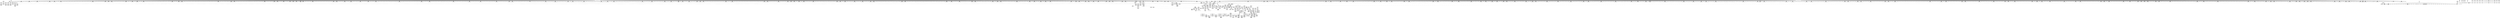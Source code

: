 digraph {
	CE0x3d0d180 [shape=record,shape=Mrecord,label="{CE0x3d0d180|1216:_i8*,_:_CRE_235,236_}"]
	CE0x3d205a0 [shape=record,shape=Mrecord,label="{CE0x3d205a0|1216:_i8*,_:_CRE_259,260_}"]
	CE0x3d4c6f0 [shape=record,shape=Mrecord,label="{CE0x3d4c6f0|1216:_i8*,_:_CRE_551,552_}"]
	CE0x3d79fb0 [shape=record,shape=Mrecord,label="{CE0x3d79fb0|1216:_i8*,_:_CRE_215,216_}"]
	CE0x3d7d800 [shape=record,shape=Mrecord,label="{CE0x3d7d800|1216:_i8*,_:_CRE_288,304_|*MultipleSource*|security/selinux/hooks.c,4261|Function::selinux_socket_unix_stream_connect&Arg::other::}"]
	CE0x3de86a0 [shape=record,shape=Mrecord,label="{CE0x3de86a0|16:_i32,_24:_i16,_:_CRE_20,24_|*MultipleSource*|security/selinux/hooks.c,4271|*LoadInst*|security/selinux/hooks.c,4261|security/selinux/hooks.c,4261}"]
	CE0x3d0a110 [shape=record,shape=Mrecord,label="{CE0x3d0a110|1216:_i8*,_:_CRE_373,374_}"]
	CE0x3dde710 [shape=record,shape=Mrecord,label="{CE0x3dde710|selinux_socket_unix_stream_connect:sid7|security/selinux/hooks.c,4278}"]
	CE0x3da7ec0 [shape=record,shape=Mrecord,label="{CE0x3da7ec0|1216:_i8*,_:_CRE_1196,1200_|*MultipleSource*|security/selinux/hooks.c,4261|Function::selinux_socket_unix_stream_connect&Arg::other::}"]
	CE0x3d4f0f0 [shape=record,shape=Mrecord,label="{CE0x3d4f0f0|1216:_i8*,_:_CRE_776,784_|*MultipleSource*|security/selinux/hooks.c,4260|Function::selinux_socket_unix_stream_connect&Arg::sock::}"]
	CE0x3d347e0 [shape=record,shape=Mrecord,label="{CE0x3d347e0|1216:_i8*,_:_CRE_712,713_}"]
	CE0x3d96ed0 [shape=record,shape=Mrecord,label="{CE0x3d96ed0|1216:_i8*,_:_CRE_649,650_}"]
	CE0x3d57370 [shape=record,shape=Mrecord,label="{CE0x3d57370|1216:_i8*,_:_CRE_1040,1048_|*MultipleSource*|security/selinux/hooks.c,4260|Function::selinux_socket_unix_stream_connect&Arg::sock::}"]
	CE0x3d0d070 [shape=record,shape=Mrecord,label="{CE0x3d0d070|1216:_i8*,_:_CRE_234,235_}"]
	CE0x3d790d0 [shape=record,shape=Mrecord,label="{CE0x3d790d0|1216:_i8*,_:_CRE_201,202_}"]
	CE0x3d8e160 [shape=record,shape=Mrecord,label="{CE0x3d8e160|1216:_i8*,_:_CRE_67,68_}"]
	CE0x3df33f0 [shape=record,shape=Mrecord,label="{CE0x3df33f0|8:_%struct.sock*,_:_SCME_51,52_}"]
	CE0x3dfbdb0 [shape=record,shape=Mrecord,label="{CE0x3dfbdb0|i64_0|*Constant*|*SummSink*}"]
	CE0x3d76350 [shape=record,shape=Mrecord,label="{CE0x3d76350|1216:_i8*,_:_CRE_152,153_}"]
	CE0x3d39fd0 [shape=record,shape=Mrecord,label="{CE0x3d39fd0|1216:_i8*,_:_CRE_30,31_}"]
	CE0x3d8cc80 [shape=record,shape=Mrecord,label="{CE0x3d8cc80|1216:_i8*,_:_CRE_35,36_}"]
	CE0x3da4d90 [shape=record,shape=Mrecord,label="{CE0x3da4d90|1216:_i8*,_:_CRE_1024,1032_|*MultipleSource*|security/selinux/hooks.c,4261|Function::selinux_socket_unix_stream_connect&Arg::other::}"]
	CE0x3dc77d0 [shape=record,shape=Mrecord,label="{CE0x3dc77d0|selinux_socket_unix_stream_connect:tmp5|security/selinux/hooks.c,4261}"]
	CE0x3d8e270 [shape=record,shape=Mrecord,label="{CE0x3d8e270|1216:_i8*,_:_CRE_68,69_}"]
	CE0x3dee040 [shape=record,shape=Mrecord,label="{CE0x3dee040|i32_4194304|*Constant*}"]
	CE0x3d756a0 [shape=record,shape=Mrecord,label="{CE0x3d756a0|selinux_socket_unix_stream_connect:tmp2|*LoadInst*|security/selinux/hooks.c,4260|*SummSource*}"]
	CE0x3d253d0 [shape=record,shape=Mrecord,label="{CE0x3d253d0|1216:_i8*,_:_CRE_8,12_|*MultipleSource*|security/selinux/hooks.c,4260|Function::selinux_socket_unix_stream_connect&Arg::sock::}"]
	CE0x3d57710 [shape=record,shape=Mrecord,label="{CE0x3d57710|1216:_i8*,_:_CRE_1056,1064_|*MultipleSource*|security/selinux/hooks.c,4260|Function::selinux_socket_unix_stream_connect&Arg::sock::}"]
	CE0x3d769b0 [shape=record,shape=Mrecord,label="{CE0x3d769b0|1216:_i8*,_:_CRE_158,159_}"]
	CE0x3da1bd0 [shape=record,shape=Mrecord,label="{CE0x3da1bd0|1216:_i8*,_:_CRE_872,873_}"]
	CE0x3e0f2a0 [shape=record,shape=Mrecord,label="{CE0x3e0f2a0|selinux_socket_unix_stream_connect:tmp30|security/selinux/hooks.c,4285}"]
	CE0x3d208d0 [shape=record,shape=Mrecord,label="{CE0x3d208d0|1216:_i8*,_:_CRE_262,263_}"]
	CE0x3ddd2c0 [shape=record,shape=Mrecord,label="{CE0x3ddd2c0|i64*_getelementptr_inbounds_(_9_x_i64_,_9_x_i64_*___llvm_gcov_ctr339,_i64_0,_i64_3)|*Constant*|*SummSource*}"]
	CE0x3d45af0 [shape=record,shape=Mrecord,label="{CE0x3d45af0|1216:_i8*,_:_CRE_580,581_}"]
	CE0x3d1c1a0 [shape=record,shape=Mrecord,label="{CE0x3d1c1a0|1216:_i8*,_:_CRE_216,217_}"]
	CE0x3d94d60 [shape=record,shape=Mrecord,label="{CE0x3d94d60|1216:_i8*,_:_CRE_588,589_}"]
	CE0x3d92ca0 [shape=record,shape=Mrecord,label="{CE0x3d92ca0|1216:_i8*,_:_CRE_139,140_}"]
	CE0x3d93300 [shape=record,shape=Mrecord,label="{CE0x3d93300|selinux_socket_unix_stream_connect:tmp3|security/selinux/hooks.c,4260|*SummSource*}"]
	CE0x3d378c0 [shape=record,shape=Mrecord,label="{CE0x3d378c0|1216:_i8*,_:_CRE_566,567_}"]
	CE0x3d99150 [shape=record,shape=Mrecord,label="{CE0x3d99150|1216:_i8*,_:_CRE_681,682_}"]
	CE0x3d161e0 [shape=record,shape=Mrecord,label="{CE0x3d161e0|1216:_i8*,_:_CRE_126,127_}"]
	CE0x3d12a60 [shape=record,shape=Mrecord,label="{CE0x3d12a60|1216:_i8*,_:_CRE_401,402_}"]
	CE0x3d8f6a0 [shape=record,shape=Mrecord,label="{CE0x3d8f6a0|1216:_i8*,_:_CRE_87,88_}"]
	CE0x3d99bf0 [shape=record,shape=Mrecord,label="{CE0x3d99bf0|1216:_i8*,_:_CRE_691,692_}"]
	CE0x3d81800 [shape=record,shape=Mrecord,label="{CE0x3d81800|1216:_i8*,_:_CRE_398,399_}"]
	CE0x3d34b60 [shape=record,shape=Mrecord,label="{CE0x3d34b60|1216:_i8*,_:_CRE_468,472_|*MultipleSource*|security/selinux/hooks.c,4260|Function::selinux_socket_unix_stream_connect&Arg::sock::}"]
	CE0x3d78990 [shape=record,shape=Mrecord,label="{CE0x3d78990|1216:_i8*,_:_CRE_194,195_}"]
	CE0x3d04a10 [shape=record,shape=Mrecord,label="{CE0x3d04a10|1216:_i8*,_:_CRE_83,84_}"]
	CE0x3d1ffb0 [shape=record,shape=Mrecord,label="{CE0x3d1ffb0|1216:_i8*,_:_CRE_98,99_}"]
	CE0x3d85cf0 [shape=record,shape=Mrecord,label="{CE0x3d85cf0|selinux_socket_unix_stream_connect:net5|security/selinux/hooks.c,4269|*SummSink*}"]
	CE0x3d97390 [shape=record,shape=Mrecord,label="{CE0x3d97390|1216:_i8*,_:_CRE_653,654_}"]
	CE0x3da5360 [shape=record,shape=Mrecord,label="{CE0x3da5360|1216:_i8*,_:_CRE_1048,1056_|*MultipleSource*|security/selinux/hooks.c,4261|Function::selinux_socket_unix_stream_connect&Arg::other::}"]
	CE0x3da0e00 [shape=record,shape=Mrecord,label="{CE0x3da0e00|1216:_i8*,_:_CRE_859,860_}"]
	CE0x3d4bf80 [shape=record,shape=Mrecord,label="{CE0x3d4bf80|1216:_i8*,_:_CRE_544,545_}"]
	CE0x3d54250 [shape=record,shape=Mrecord,label="{CE0x3d54250|1216:_i8*,_:_CRE_876,877_}"]
	CE0x3d7b710 [shape=record,shape=Mrecord,label="{CE0x3d7b710|1216:_i8*,_:_CRE_237,238_}"]
	CE0x3d0e3a0 [shape=record,shape=Mrecord,label="{CE0x3d0e3a0|1216:_i8*,_:_CRE_163,164_}"]
	CE0x3d497a0 [shape=record,shape=Mrecord,label="{CE0x3d497a0|1216:_i8*,_:_CRE_669,670_}"]
	CE0x3d35cd0 [shape=record,shape=Mrecord,label="{CE0x3d35cd0|1216:_i8*,_:_CRE_539,540_}"]
	CE0x3d0dc20 [shape=record,shape=Mrecord,label="{CE0x3d0dc20|1216:_i8*,_:_CRE_208,209_}"]
	CE0x3d0d970 [shape=record,shape=Mrecord,label="{CE0x3d0d970|1216:_i8*,_:_CRE_73,74_}"]
	CE0x3d02a90 [shape=record,shape=Mrecord,label="{CE0x3d02a90|i32_1|*Constant*|*SummSink*}"]
	CE0x3d4f4d0 [shape=record,shape=Mrecord,label="{CE0x3d4f4d0|1216:_i8*,_:_CRE_792,800_|*MultipleSource*|security/selinux/hooks.c,4260|Function::selinux_socket_unix_stream_connect&Arg::sock::}"]
	CE0x3d498b0 [shape=record,shape=Mrecord,label="{CE0x3d498b0|1216:_i8*,_:_CRE_670,671_}"]
	CE0x3d234d0 [shape=record,shape=Mrecord,label="{CE0x3d234d0|1216:_i8*,_:_CRE_60,61_}"]
	CE0x3d345c0 [shape=record,shape=Mrecord,label="{CE0x3d345c0|1216:_i8*,_:_CRE_710,711_}"]
	CE0x3ddcd90 [shape=record,shape=Mrecord,label="{CE0x3ddcd90|selinux_socket_unix_stream_connect:tmp17|security/selinux/hooks.c,4274|*SummSink*}"]
	CE0x3d33b20 [shape=record,shape=Mrecord,label="{CE0x3d33b20|1216:_i8*,_:_CRE_700,701_}"]
	CE0x3d11e00 [shape=record,shape=Mrecord,label="{CE0x3d11e00|1216:_i8*,_:_CRE_382,383_}"]
	CE0x3d33e50 [shape=record,shape=Mrecord,label="{CE0x3d33e50|1216:_i8*,_:_CRE_703,704_}"]
	CE0x3d89150 [shape=record,shape=Mrecord,label="{CE0x3d89150|1216:_i8*,_:_CRE_520,528_|*MultipleSource*|security/selinux/hooks.c,4261|Function::selinux_socket_unix_stream_connect&Arg::other::}"]
	CE0x3d833a0 [shape=record,shape=Mrecord,label="{CE0x3d833a0|1216:_i8*,_:_CRE_424,428_|*MultipleSource*|security/selinux/hooks.c,4261|Function::selinux_socket_unix_stream_connect&Arg::other::}"]
	CE0x3d902f0 [shape=record,shape=Mrecord,label="{CE0x3d902f0|1216:_i8*,_:_CRE_97,98_}"]
	CE0x3da45d0 [shape=record,shape=Mrecord,label="{CE0x3da45d0|1216:_i8*,_:_CRE_992,1000_|*MultipleSource*|security/selinux/hooks.c,4261|Function::selinux_socket_unix_stream_connect&Arg::other::}"]
	CE0x3d8d0c0 [shape=record,shape=Mrecord,label="{CE0x3d8d0c0|1216:_i8*,_:_CRE_39,40_}"]
	CE0x3d46590 [shape=record,shape=Mrecord,label="{CE0x3d46590|1216:_i8*,_:_CRE_590,591_}"]
	CE0x3cf9190 [shape=record,shape=Mrecord,label="{CE0x3cf9190|selinux_socket_unix_stream_connect:if.end}"]
	CE0x3df1510 [shape=record,shape=Mrecord,label="{CE0x3df1510|8:_%struct.sock*,_:_SCME_24,25_}"]
	CE0x3d21df0 [shape=record,shape=Mrecord,label="{CE0x3d21df0|1216:_i8*,_:_CRE_224,225_}"]
	CE0x3d49f10 [shape=record,shape=Mrecord,label="{CE0x3d49f10|1216:_i8*,_:_CRE_676,677_}"]
	CE0x3d74340 [shape=record,shape=Mrecord,label="{CE0x3d74340|1216:_i8*,_:_CRE_1224,1228_|*MultipleSource*|security/selinux/hooks.c,4260|Function::selinux_socket_unix_stream_connect&Arg::sock::}"]
	"CONST[source:0(mediator),value:0(static)][purpose:{operation}]"
	CE0x3d90ea0 [shape=record,shape=Mrecord,label="{CE0x3d90ea0|1216:_i8*,_:_CRE_112,113_}"]
	CE0x3d1fbc0 [shape=record,shape=Mrecord,label="{CE0x3d1fbc0|1216:_i8*,_:_CRE_160,161_}"]
	CE0x3debd60 [shape=record,shape=Mrecord,label="{CE0x3debd60|selinux_socket_unix_stream_connect:tmp13|security/selinux/hooks.c,4272|*SummSink*}"]
	CE0x3d82080 [shape=record,shape=Mrecord,label="{CE0x3d82080|1216:_i8*,_:_CRE_406,407_}"]
	CE0x3d91650 [shape=record,shape=Mrecord,label="{CE0x3d91650|1216:_i8*,_:_CRE_118,119_}"]
	CE0x3d78110 [shape=record,shape=Mrecord,label="{CE0x3d78110|1216:_i8*,_:_CRE_180,181_}"]
	CE0x3d972e0 [shape=record,shape=Mrecord,label="{CE0x3d972e0|1216:_i8*,_:_CRE_652,653_}"]
	CE0x3d77ab0 [shape=record,shape=Mrecord,label="{CE0x3d77ab0|1216:_i8*,_:_CRE_174,175_}"]
	CE0x3de6e10 [shape=record,shape=Mrecord,label="{CE0x3de6e10|selinux_socket_unix_stream_connect:sid6|security/selinux/hooks.c,4271}"]
	CE0x3d8ee20 [shape=record,shape=Mrecord,label="{CE0x3d8ee20|1216:_i8*,_:_CRE_79,80_}"]
	CE0x3deb7a0 [shape=record,shape=Mrecord,label="{CE0x3deb7a0|selinux_socket_unix_stream_connect:retval.0|*SummSink*}"]
	CE0x3e14450 [shape=record,shape=Mrecord,label="{CE0x3e14450|selinux_socket_unix_stream_connect:tmp32|security/selinux/hooks.c,4288|*SummSource*}"]
	CE0x3d01700 [shape=record,shape=Mrecord,label="{CE0x3d01700|i64_1|*Constant*|*SummSource*}"]
	CE0x3d97230 [shape=record,shape=Mrecord,label="{CE0x3d97230|1216:_i8*,_:_CRE_651,652_}"]
	CE0x3d50b10 [shape=record,shape=Mrecord,label="{CE0x3d50b10|1216:_i8*,_:_CRE_824,825_}"]
	CE0x3d85390 [shape=record,shape=Mrecord,label="{CE0x3d85390|selinux_socket_unix_stream_connect:net3|security/selinux/hooks.c,4268}"]
	CE0x3d46150 [shape=record,shape=Mrecord,label="{CE0x3d46150|1216:_i8*,_:_CRE_586,587_}"]
	CE0x3d59e90 [shape=record,shape=Mrecord,label="{CE0x3d59e90|1216:_i8*,_:_CRE_1192,1196_|*MultipleSource*|security/selinux/hooks.c,4260|Function::selinux_socket_unix_stream_connect&Arg::sock::}"]
	CE0x3d92b90 [shape=record,shape=Mrecord,label="{CE0x3d92b90|1216:_i8*,_:_CRE_138,139_}"]
	CE0x3d366b0 [shape=record,shape=Mrecord,label="{CE0x3d366b0|1216:_i8*,_:_CRE_549,550_}"]
	CE0x3d989e0 [shape=record,shape=Mrecord,label="{CE0x3d989e0|1216:_i8*,_:_CRE_674,675_}"]
	CE0x3d53bf0 [shape=record,shape=Mrecord,label="{CE0x3d53bf0|1216:_i8*,_:_CRE_870,871_}"]
	CE0x3d86b60 [shape=record,shape=Mrecord,label="{CE0x3d86b60|selinux_socket_unix_stream_connect:tmp10|security/selinux/hooks.c,4269}"]
	CE0x3def850 [shape=record,shape=Mrecord,label="{CE0x3def850|selinux_socket_unix_stream_connect:tobool|security/selinux/hooks.c,4274|*SummSink*}"]
	CE0x3d8e050 [shape=record,shape=Mrecord,label="{CE0x3d8e050|1216:_i8*,_:_CRE_66,67_}"]
	CE0x3d01440 [shape=record,shape=Mrecord,label="{CE0x3d01440|i64_1|*Constant*}"]
	CE0x3d8ffc0 [shape=record,shape=Mrecord,label="{CE0x3d8ffc0|1216:_i8*,_:_CRE_94,95_}"]
	CE0x3deaa10 [shape=record,shape=Mrecord,label="{CE0x3deaa10|selinux_socket_unix_stream_connect:retval.0}"]
	CE0x3d9e5a0 [shape=record,shape=Mrecord,label="{CE0x3d9e5a0|1216:_i8*,_:_CRE_821,822_}"]
	CE0x3d51d20 [shape=record,shape=Mrecord,label="{CE0x3d51d20|1216:_i8*,_:_CRE_841,842_}"]
	CE0x3d988d0 [shape=record,shape=Mrecord,label="{CE0x3d988d0|1216:_i8*,_:_CRE_673,674_}"]
	CE0x3d85400 [shape=record,shape=Mrecord,label="{CE0x3d85400|selinux_socket_unix_stream_connect:net3|security/selinux/hooks.c,4268|*SummSource*}"]
	CE0x3d25bc0 [shape=record,shape=Mrecord,label="{CE0x3d25bc0|1216:_i8*,_:_CRE_48,56_|*MultipleSource*|security/selinux/hooks.c,4260|Function::selinux_socket_unix_stream_connect&Arg::sock::}"]
	CE0x3d9fd00 [shape=record,shape=Mrecord,label="{CE0x3d9fd00|1216:_i8*,_:_CRE_843,844_}"]
	CE0x3d22bc0 [shape=record,shape=Mrecord,label="{CE0x3d22bc0|1216:_i8*,_:_CRE_201,202_}"]
	CE0x3d8b550 [shape=record,shape=Mrecord,label="{CE0x3d8b550|1216:_i8*,_:_CRE_16,18_|*MultipleSource*|security/selinux/hooks.c,4261|Function::selinux_socket_unix_stream_connect&Arg::other::}"]
	CE0x3d9f7b0 [shape=record,shape=Mrecord,label="{CE0x3d9f7b0|1216:_i8*,_:_CRE_838,839_}"]
	CE0x3d06b90 [shape=record,shape=Mrecord,label="{CE0x3d06b90|1216:_i8*,_:_CRE_78,79_}"]
	CE0x3d07b40 [shape=record,shape=Mrecord,label="{CE0x3d07b40|1216:_i8*,_:_CRE_357,358_}"]
	CE0x3d14b90 [shape=record,shape=Mrecord,label="{CE0x3d14b90|1216:_i8*,_:_CRE_85,86_}"]
	CE0x3d34180 [shape=record,shape=Mrecord,label="{CE0x3d34180|1216:_i8*,_:_CRE_706,707_}"]
	CE0x3d3c4b0 [shape=record,shape=Mrecord,label="{CE0x3d3c4b0|1216:_i8*,_:_CRE_24,25_}"]
	CE0x3e03d90 [shape=record,shape=Mrecord,label="{CE0x3e03d90|selinux_socket_unix_stream_connect:tmp26|security/selinux/hooks.c,4281|*SummSink*}"]
	CE0x3d563f0 [shape=record,shape=Mrecord,label="{CE0x3d563f0|1216:_i8*,_:_CRE_976,980_|*MultipleSource*|security/selinux/hooks.c,4260|Function::selinux_socket_unix_stream_connect&Arg::sock::}"]
	CE0x3d7efa0 [shape=record,shape=Mrecord,label="{CE0x3d7efa0|1216:_i8*,_:_CRE_360,361_}"]
	CE0x3d92970 [shape=record,shape=Mrecord,label="{CE0x3d92970|1216:_i8*,_:_CRE_136,137_}"]
	CE0x3da6c90 [shape=record,shape=Mrecord,label="{CE0x3da6c90|1216:_i8*,_:_CRE_1153,1154_}"]
	CE0x3d4fe00 [shape=record,shape=Mrecord,label="{CE0x3d4fe00|1216:_i8*,_:_CRE_811,812_}"]
	CE0x3d57ce0 [shape=record,shape=Mrecord,label="{CE0x3d57ce0|1216:_i8*,_:_CRE_1076,1080_|*MultipleSource*|security/selinux/hooks.c,4260|Function::selinux_socket_unix_stream_connect&Arg::sock::}"]
	CE0x3dde140 [shape=record,shape=Mrecord,label="{CE0x3dde140|selinux_socket_unix_stream_connect:tmp19|security/selinux/hooks.c,4275|*SummSource*}"]
	CE0x3d8d610 [shape=record,shape=Mrecord,label="{CE0x3d8d610|1216:_i8*,_:_CRE_57,58_}"]
	CE0x3d7bc60 [shape=record,shape=Mrecord,label="{CE0x3d7bc60|1216:_i8*,_:_CRE_242,243_}"]
	CE0x3d20e60 [shape=record,shape=Mrecord,label="{CE0x3d20e60|1216:_i8*,_:_CRE_241,242_}"]
	CE0x3d79950 [shape=record,shape=Mrecord,label="{CE0x3d79950|1216:_i8*,_:_CRE_209,210_}"]
	CE0x3dbf900 [shape=record,shape=Mrecord,label="{CE0x3dbf900|selinux_socket_unix_stream_connect:u|security/selinux/hooks.c,4268}"]
	CE0x3d22800 [shape=record,shape=Mrecord,label="{CE0x3d22800|1216:_i8*,_:_CRE_196,197_}"]
	CE0x3d4eb20 [shape=record,shape=Mrecord,label="{CE0x3d4eb20|1216:_i8*,_:_CRE_764,768_|*MultipleSource*|security/selinux/hooks.c,4260|Function::selinux_socket_unix_stream_connect&Arg::sock::}"]
	CE0x3df5950 [shape=record,shape=Mrecord,label="{CE0x3df5950|i64_56|*Constant*}"]
	CE0x3d0f750 [shape=record,shape=Mrecord,label="{CE0x3d0f750|selinux_socket_unix_stream_connect:net|security/selinux/hooks.c, 4264|*SummSink*}"]
	CE0x3deb810 [shape=record,shape=Mrecord,label="{CE0x3deb810|i64*_getelementptr_inbounds_(_9_x_i64_,_9_x_i64_*___llvm_gcov_ctr339,_i64_0,_i64_8)|*Constant*}"]
	CE0x3d93c60 [shape=record,shape=Mrecord,label="{CE0x3d93c60|1216:_i8*,_:_CRE_572,573_}"]
	CE0x3d06c00 [shape=record,shape=Mrecord,label="{CE0x3d06c00|1216:_i8*,_:_CRE_77,78_}"]
	CE0x3d537b0 [shape=record,shape=Mrecord,label="{CE0x3d537b0|1216:_i8*,_:_CRE_866,867_}"]
	CE0x3d0cc80 [shape=record,shape=Mrecord,label="{CE0x3d0cc80|_call_void_mcount()_#3|*SummSink*}"]
	CE0x3df2480 [shape=record,shape=Mrecord,label="{CE0x3df2480|8:_%struct.sock*,_:_SCME_38,39_}"]
	CE0x3d9d290 [shape=record,shape=Mrecord,label="{CE0x3d9d290|1216:_i8*,_:_CRE_792,800_|*MultipleSource*|security/selinux/hooks.c,4261|Function::selinux_socket_unix_stream_connect&Arg::other::}"]
	CE0x3da3080 [shape=record,shape=Mrecord,label="{CE0x3da3080|1216:_i8*,_:_CRE_920,936_|*MultipleSource*|security/selinux/hooks.c,4261|Function::selinux_socket_unix_stream_connect&Arg::other::}"]
	CE0x3de96e0 [shape=record,shape=Mrecord,label="{CE0x3de96e0|selinux_socket_unix_stream_connect:tmp31|security/selinux/hooks.c,4285|*SummSource*}"]
	CE0x3d25f30 [shape=record,shape=Mrecord,label="{CE0x3d25f30|1216:_i8*,_:_CRE_195,196_}"]
	CE0x3d9f590 [shape=record,shape=Mrecord,label="{CE0x3d9f590|1216:_i8*,_:_CRE_836,837_}"]
	CE0x3d9b020 [shape=record,shape=Mrecord,label="{CE0x3d9b020|1216:_i8*,_:_CRE_710,711_}"]
	CE0x3e056a0 [shape=record,shape=Mrecord,label="{CE0x3e056a0|i64*_getelementptr_inbounds_(_9_x_i64_,_9_x_i64_*___llvm_gcov_ctr339,_i64_0,_i64_7)|*Constant*}"]
	CE0x3d83a00 [shape=record,shape=Mrecord,label="{CE0x3d83a00|1216:_i8*,_:_CRE_448,452_|*MultipleSource*|security/selinux/hooks.c,4261|Function::selinux_socket_unix_stream_connect&Arg::other::}"]
	CE0x3d31f00 [shape=record,shape=Mrecord,label="{CE0x3d31f00|1216:_i8*,_:_CRE_141,142_}"]
	CE0x3dbf7c0 [shape=record,shape=Mrecord,label="{CE0x3dbf7c0|i8_2|*Constant*|*SummSink*}"]
	CE0x3d9ff20 [shape=record,shape=Mrecord,label="{CE0x3d9ff20|1216:_i8*,_:_CRE_845,846_}"]
	CE0x3d48e10 [shape=record,shape=Mrecord,label="{CE0x3d48e10|1216:_i8*,_:_CRE_660,661_}"]
	CE0x3d99ae0 [shape=record,shape=Mrecord,label="{CE0x3d99ae0|1216:_i8*,_:_CRE_690,691_}"]
	CE0x3d768a0 [shape=record,shape=Mrecord,label="{CE0x3d768a0|1216:_i8*,_:_CRE_157,158_}"]
	CE0x3d81910 [shape=record,shape=Mrecord,label="{CE0x3d81910|1216:_i8*,_:_CRE_399,400_}"]
	CE0x3d8b000 [shape=record,shape=Mrecord,label="{CE0x3d8b000|1216:_i8*,_:_CRE_4,5_}"]
	CE0x3d4c090 [shape=record,shape=Mrecord,label="{CE0x3d4c090|1216:_i8*,_:_CRE_545,546_}"]
	CE0x3d99480 [shape=record,shape=Mrecord,label="{CE0x3d99480|1216:_i8*,_:_CRE_684,685_}"]
	CE0x3d52050 [shape=record,shape=Mrecord,label="{CE0x3d52050|1216:_i8*,_:_CRE_844,845_}"]
	CE0x3d76680 [shape=record,shape=Mrecord,label="{CE0x3d76680|1216:_i8*,_:_CRE_155,156_}"]
	CE0x3d99260 [shape=record,shape=Mrecord,label="{CE0x3d99260|1216:_i8*,_:_CRE_682,683_}"]
	CE0x3d50a00 [shape=record,shape=Mrecord,label="{CE0x3d50a00|1216:_i8*,_:_CRE_823,824_}"]
	CE0x3ddd620 [shape=record,shape=Mrecord,label="{CE0x3ddd620|i64*_getelementptr_inbounds_(_9_x_i64_,_9_x_i64_*___llvm_gcov_ctr339,_i64_0,_i64_3)|*Constant*|*SummSink*}"]
	CE0x3d52af0 [shape=record,shape=Mrecord,label="{CE0x3d52af0|1216:_i8*,_:_CRE_854,855_}"]
	CE0x3d01db0 [shape=record,shape=Mrecord,label="{CE0x3d01db0|selinux_socket_unix_stream_connect:entry|*SummSink*}"]
	CE0x3d48f20 [shape=record,shape=Mrecord,label="{CE0x3d48f20|1216:_i8*,_:_CRE_661,662_}"]
	CE0x3d97b00 [shape=record,shape=Mrecord,label="{CE0x3d97b00|1216:_i8*,_:_CRE_660,661_}"]
	CE0x3d9b570 [shape=record,shape=Mrecord,label="{CE0x3d9b570|1216:_i8*,_:_CRE_715,716_}"]
	CE0x3d1d880 [shape=record,shape=Mrecord,label="{CE0x3d1d880|1216:_i8*,_:_CRE_153,154_}"]
	CE0x3d210c0 [shape=record,shape=Mrecord,label="{CE0x3d210c0|1216:_i8*,_:_CRE_243,244_}"]
	CE0x3d8fe00 [shape=record,shape=Mrecord,label="{CE0x3d8fe00|1216:_i8*,_:_CRE_92,93_}"]
	CE0x3d58c60 [shape=record,shape=Mrecord,label="{CE0x3d58c60|1216:_i8*,_:_CRE_1152,1153_}"]
	CE0x3d536a0 [shape=record,shape=Mrecord,label="{CE0x3d536a0|1216:_i8*,_:_CRE_865,866_}"]
	CE0x3d7a0c0 [shape=record,shape=Mrecord,label="{CE0x3d7a0c0|1216:_i8*,_:_CRE_216,217_}"]
	CE0x3de89e0 [shape=record,shape=Mrecord,label="{CE0x3de89e0|selinux_socket_unix_stream_connect:tmp12|security/selinux/hooks.c,4271}"]
	CE0x3d77890 [shape=record,shape=Mrecord,label="{CE0x3d77890|1216:_i8*,_:_CRE_172,173_}"]
	CE0x3d9e270 [shape=record,shape=Mrecord,label="{CE0x3d9e270|1216:_i8*,_:_CRE_818,819_}"]
	CE0x3d1e070 [shape=record,shape=Mrecord,label="{CE0x3d1e070|1216:_i8*,_:_CRE_392,393_}"]
	CE0x3d9b460 [shape=record,shape=Mrecord,label="{CE0x3d9b460|1216:_i8*,_:_CRE_714,715_}"]
	CE0x3d78660 [shape=record,shape=Mrecord,label="{CE0x3d78660|1216:_i8*,_:_CRE_192,193_}"]
	CE0x3e00880 [shape=record,shape=Mrecord,label="{CE0x3e00880|selinux_socket_unix_stream_connect:call11|security/selinux/hooks.c,4279|*SummSource*}"]
	CE0x3d49e00 [shape=record,shape=Mrecord,label="{CE0x3d49e00|1216:_i8*,_:_CRE_675,676_}"]
	CE0x3d1f370 [shape=record,shape=Mrecord,label="{CE0x3d1f370|selinux_socket_unix_stream_connect:sclass|security/selinux/hooks.c,4272|*SummSink*}"]
	CE0x3d8dd20 [shape=record,shape=Mrecord,label="{CE0x3d8dd20|1216:_i8*,_:_CRE_63,64_}"]
	CE0x3d0a490 [shape=record,shape=Mrecord,label="{CE0x3d0a490|1216:_i8*,_:_CRE_36,37_}"]
	CE0x3d87e40 [shape=record,shape=Mrecord,label="{CE0x3d87e40|i32_2|*Constant*}"]
	CE0x3d77560 [shape=record,shape=Mrecord,label="{CE0x3d77560|1216:_i8*,_:_CRE_169,170_}"]
	CE0x3d47470 [shape=record,shape=Mrecord,label="{CE0x3d47470|1216:_i8*,_:_CRE_604,605_}"]
	CE0x3d477a0 [shape=record,shape=Mrecord,label="{CE0x3d477a0|1216:_i8*,_:_CRE_607,608_}"]
	CE0x3d54ee0 [shape=record,shape=Mrecord,label="{CE0x3d54ee0|1216:_i8*,_:_CRE_904,912_|*MultipleSource*|security/selinux/hooks.c,4260|Function::selinux_socket_unix_stream_connect&Arg::sock::}"]
	CE0x3e14c40 [shape=record,shape=Mrecord,label="{CE0x3e14c40|selinux_socket_unix_stream_connect:tmp33|security/selinux/hooks.c,4288|*SummSink*}"]
	CE0x3d7eb10 [shape=record,shape=Mrecord,label="{CE0x3d7eb10|1216:_i8*,_:_CRE_355,356_}"]
	CE0x3d133f0 [shape=record,shape=Mrecord,label="{CE0x3d133f0|1216:_i8*,_:_CRE_410,411_}"]
	CE0x3d7f930 [shape=record,shape=Mrecord,label="{CE0x3d7f930|1216:_i8*,_:_CRE_369,370_}"]
	CE0x3d0b090 [shape=record,shape=Mrecord,label="{CE0x3d0b090|1216:_i8*,_:_CRE_37,38_}"]
	CE0x3dddb10 [shape=record,shape=Mrecord,label="{CE0x3dddb10|selinux_socket_unix_stream_connect:tmp18|security/selinux/hooks.c,4275}"]
	CE0x3d50e40 [shape=record,shape=Mrecord,label="{CE0x3d50e40|1216:_i8*,_:_CRE_827,828_}"]
	CE0x3d7aa50 [shape=record,shape=Mrecord,label="{CE0x3d7aa50|1216:_i8*,_:_CRE_225,226_}"]
	CE0x3d90400 [shape=record,shape=Mrecord,label="{CE0x3d90400|1216:_i8*,_:_CRE_98,99_}"]
	CE0x3d37590 [shape=record,shape=Mrecord,label="{CE0x3d37590|1216:_i8*,_:_CRE_563,564_}"]
	CE0x3dfbc10 [shape=record,shape=Mrecord,label="{CE0x3dfbc10|i64_0|*Constant*|*SummSource*}"]
	CE0x3d0b160 [shape=record,shape=Mrecord,label="{CE0x3d0b160|1216:_i8*,_:_CRE_38,39_}"]
	CE0x3d4a9b0 [shape=record,shape=Mrecord,label="{CE0x3d4a9b0|1216:_i8*,_:_CRE_686,687_}"]
	CE0x3d5a460 [shape=record,shape=Mrecord,label="{CE0x3d5a460|1216:_i8*,_:_CRE_1208,1212_|*MultipleSource*|security/selinux/hooks.c,4260|Function::selinux_socket_unix_stream_connect&Arg::sock::}"]
	CE0x3d293a0 [shape=record,shape=Mrecord,label="{CE0x3d293a0|_call_void_mcount()_#3}"]
	CE0x3d92310 [shape=record,shape=Mrecord,label="{CE0x3d92310|1216:_i8*,_:_CRE_130,131_}"]
	CE0x3da1460 [shape=record,shape=Mrecord,label="{CE0x3da1460|1216:_i8*,_:_CRE_865,866_}"]
	CE0x3da1ac0 [shape=record,shape=Mrecord,label="{CE0x3da1ac0|1216:_i8*,_:_CRE_871,872_}"]
	CE0x3d77ef0 [shape=record,shape=Mrecord,label="{CE0x3d77ef0|1216:_i8*,_:_CRE_178,179_}"]
	CE0x3d75f10 [shape=record,shape=Mrecord,label="{CE0x3d75f10|1216:_i8*,_:_CRE_148,149_}"]
	CE0x3d56bb0 [shape=record,shape=Mrecord,label="{CE0x3d56bb0|1216:_i8*,_:_CRE_1008,1016_|*MultipleSource*|security/selinux/hooks.c,4260|Function::selinux_socket_unix_stream_connect&Arg::sock::}"]
	CE0x3d8f8c0 [shape=record,shape=Mrecord,label="{CE0x3d8f8c0|1216:_i8*,_:_CRE_88,89_}"]
	CE0x3d567d0 [shape=record,shape=Mrecord,label="{CE0x3d567d0|1216:_i8*,_:_CRE_992,1000_|*MultipleSource*|security/selinux/hooks.c,4260|Function::selinux_socket_unix_stream_connect&Arg::sock::}"]
	CE0x3df92c0 [shape=record,shape=Mrecord,label="{CE0x3df92c0|selinux_socket_unix_stream_connect:tmp22|security/selinux/hooks.c,4279|*SummSink*}"]
	CE0x3e15a30 [shape=record,shape=Mrecord,label="{CE0x3e15a30|_ret_i32_%retval.0,_!dbg_!27762|security/selinux/hooks.c,4288|*SummSource*}"]
	CE0x3d36490 [shape=record,shape=Mrecord,label="{CE0x3d36490|1216:_i8*,_:_CRE_547,548_}"]
	CE0x3ded960 [shape=record,shape=Mrecord,label="{CE0x3ded960|avc_has_perm:tsid|Function::avc_has_perm&Arg::tsid::|*SummSource*}"]
	CE0x3dee390 [shape=record,shape=Mrecord,label="{CE0x3dee390|i32_4194304|*Constant*|*SummSink*}"]
	CE0x3d986b0 [shape=record,shape=Mrecord,label="{CE0x3d986b0|1216:_i8*,_:_CRE_671,672_}"]
	CE0x3d37bf0 [shape=record,shape=Mrecord,label="{CE0x3d37bf0|1216:_i8*,_:_CRE_569,570_}"]
	CE0x3d7ee90 [shape=record,shape=Mrecord,label="{CE0x3d7ee90|1216:_i8*,_:_CRE_359,360_}"]
	CE0x3d07380 [shape=record,shape=Mrecord,label="{CE0x3d07380|1216:_i8*,_:_CRE_386,387_}"]
	CE0x3e02da0 [shape=record,shape=Mrecord,label="{CE0x3e02da0|selinux_socket_unix_stream_connect:tmp23|security/selinux/hooks.c,4281|*SummSink*}"]
	"CONST[source:1(input),value:2(dynamic)][purpose:{object}][SrcIdx:0]"
	CE0x3d31e30 [shape=record,shape=Mrecord,label="{CE0x3d31e30|1216:_i8*,_:_CRE_140,141_}"]
	CE0x3deded0 [shape=record,shape=Mrecord,label="{CE0x3deded0|avc_has_perm:tclass|Function::avc_has_perm&Arg::tclass::|*SummSink*}"]
	CE0x3d45150 [shape=record,shape=Mrecord,label="{CE0x3d45150|1216:_i8*,_:_CRE_571,572_}"]
	CE0x3cf8d70 [shape=record,shape=Mrecord,label="{CE0x3cf8d70|selinux_socket_unix_stream_connect:ad|security/selinux/hooks.c, 4263|*SummSink*}"]
	CE0x3d144a0 [shape=record,shape=Mrecord,label="{CE0x3d144a0|1216:_i8*,_:_CRE_32,33_}"]
	CE0x3da3e10 [shape=record,shape=Mrecord,label="{CE0x3da3e10|1216:_i8*,_:_CRE_970,972_|*MultipleSource*|security/selinux/hooks.c,4261|Function::selinux_socket_unix_stream_connect&Arg::other::}"]
	CE0x3d4a350 [shape=record,shape=Mrecord,label="{CE0x3d4a350|1216:_i8*,_:_CRE_680,681_}"]
	CE0x3d93370 [shape=record,shape=Mrecord,label="{CE0x3d93370|selinux_socket_unix_stream_connect:tmp3|security/selinux/hooks.c,4260|*SummSink*}"]
	CE0x3df5bb0 [shape=record,shape=Mrecord,label="{CE0x3df5bb0|selinux_socket_unix_stream_connect:tmp20|security/selinux/hooks.c,4278}"]
	CE0x3d9abe0 [shape=record,shape=Mrecord,label="{CE0x3d9abe0|1216:_i8*,_:_CRE_706,707_}"]
	CE0x3d355a0 [shape=record,shape=Mrecord,label="{CE0x3d355a0|1216:_i8*,_:_CRE_520,528_|*MultipleSource*|security/selinux/hooks.c,4260|Function::selinux_socket_unix_stream_connect&Arg::sock::}"]
	CE0x3d85c80 [shape=record,shape=Mrecord,label="{CE0x3d85c80|selinux_socket_unix_stream_connect:net5|security/selinux/hooks.c,4269|*SummSource*}"]
	CE0x3d9c120 [shape=record,shape=Mrecord,label="{CE0x3d9c120|1216:_i8*,_:_CRE_736,740_|*MultipleSource*|security/selinux/hooks.c,4261|Function::selinux_socket_unix_stream_connect&Arg::other::}"]
	CE0x3d36af0 [shape=record,shape=Mrecord,label="{CE0x3d36af0|1216:_i8*,_:_CRE_553,554_}"]
	CE0x3d9f370 [shape=record,shape=Mrecord,label="{CE0x3d9f370|1216:_i8*,_:_CRE_834,835_}"]
	CE0x3d9df40 [shape=record,shape=Mrecord,label="{CE0x3d9df40|1216:_i8*,_:_CRE_815,816_}"]
	CE0x3d31c90 [shape=record,shape=Mrecord,label="{CE0x3d31c90|1216:_i8*,_:_CRE_138,139_}"]
	CE0x3d93220 [shape=record,shape=Mrecord,label="{CE0x3d93220|selinux_socket_unix_stream_connect:tmp3|security/selinux/hooks.c,4260}"]
	CE0x3df8640 [shape=record,shape=Mrecord,label="{CE0x3df8640|selinux_socket_unix_stream_connect:sid9|security/selinux/hooks.c,4279}"]
	CE0x3df2810 [shape=record,shape=Mrecord,label="{CE0x3df2810|8:_%struct.sock*,_:_SCME_41,42_}"]
	CE0x3d9f480 [shape=record,shape=Mrecord,label="{CE0x3d9f480|1216:_i8*,_:_CRE_835,836_}"]
	CE0x3d750d0 [shape=record,shape=Mrecord,label="{CE0x3d750d0|1216:_i8*,_:_CRE_1272,1280_|*MultipleSource*|security/selinux/hooks.c,4260|Function::selinux_socket_unix_stream_connect&Arg::sock::}"]
	CE0x3d21bd0 [shape=record,shape=Mrecord,label="{CE0x3d21bd0|1216:_i8*,_:_CRE_222,223_}"]
	CE0x3d0aaa0 [shape=record,shape=Mrecord,label="{CE0x3d0aaa0|1216:_i8*,_:_CRE_344,348_|*MultipleSource*|security/selinux/hooks.c,4260|Function::selinux_socket_unix_stream_connect&Arg::sock::}"]
	CE0x3d51f40 [shape=record,shape=Mrecord,label="{CE0x3d51f40|1216:_i8*,_:_CRE_843,844_}"]
	CE0x3d97d20 [shape=record,shape=Mrecord,label="{CE0x3d97d20|1216:_i8*,_:_CRE_662,663_}"]
	CE0x3d84980 [shape=record,shape=Mrecord,label="{CE0x3d84980|1216:_i8*,_:_CRE_480,488_|*MultipleSource*|security/selinux/hooks.c,4261|Function::selinux_socket_unix_stream_connect&Arg::other::}"]
	CE0x3d96190 [shape=record,shape=Mrecord,label="{CE0x3d96190|1216:_i8*,_:_CRE_607,608_}"]
	CE0x3d516c0 [shape=record,shape=Mrecord,label="{CE0x3d516c0|1216:_i8*,_:_CRE_835,836_}"]
	CE0x3d59860 [shape=record,shape=Mrecord,label="{CE0x3d59860|1216:_i8*,_:_CRE_1168,1176_|*MultipleSource*|security/selinux/hooks.c,4260|Function::selinux_socket_unix_stream_connect&Arg::sock::}"]
	CE0x3d4b790 [shape=record,shape=Mrecord,label="{CE0x3d4b790|1216:_i8*,_:_CRE_537,538_}"]
	CE0x3da2ca0 [shape=record,shape=Mrecord,label="{CE0x3da2ca0|1216:_i8*,_:_CRE_904,912_|*MultipleSource*|security/selinux/hooks.c,4261|Function::selinux_socket_unix_stream_connect&Arg::other::}"]
	CE0x3d48d00 [shape=record,shape=Mrecord,label="{CE0x3d48d00|1216:_i8*,_:_CRE_659,660_}"]
	CE0x3d77670 [shape=record,shape=Mrecord,label="{CE0x3d77670|1216:_i8*,_:_CRE_170,171_}"]
	CE0x3da18a0 [shape=record,shape=Mrecord,label="{CE0x3da18a0|1216:_i8*,_:_CRE_869,870_}"]
	CE0x3d845a0 [shape=record,shape=Mrecord,label="{CE0x3d845a0|1216:_i8*,_:_CRE_472,476_|*MultipleSource*|security/selinux/hooks.c,4261|Function::selinux_socket_unix_stream_connect&Arg::other::}"]
	CE0x3d9e490 [shape=record,shape=Mrecord,label="{CE0x3d9e490|1216:_i8*,_:_CRE_820,821_}"]
	CE0x3d099a0 [shape=record,shape=Mrecord,label="{CE0x3d099a0|1216:_i8*,_:_CRE_366,367_}"]
	CE0x3d7f0b0 [shape=record,shape=Mrecord,label="{CE0x3d7f0b0|1216:_i8*,_:_CRE_361,362_}"]
	CE0x3d37260 [shape=record,shape=Mrecord,label="{CE0x3d37260|1216:_i8*,_:_CRE_560,561_}"]
	CE0x3d078d0 [shape=record,shape=Mrecord,label="{CE0x3d078d0|1216:_i8*,_:_CRE_391,392_}"]
	CE0x3d25470 [shape=record,shape=Mrecord,label="{CE0x3d25470|GLOBAL:__llvm_gcov_ctr339|Global_var:__llvm_gcov_ctr339|*SummSource*}"]
	CE0x3d95f70 [shape=record,shape=Mrecord,label="{CE0x3d95f70|1216:_i8*,_:_CRE_605,606_}"]
	CE0x3d8ec00 [shape=record,shape=Mrecord,label="{CE0x3d8ec00|1216:_i8*,_:_CRE_77,78_}"]
	CE0x3d50c20 [shape=record,shape=Mrecord,label="{CE0x3d50c20|1216:_i8*,_:_CRE_825,826_}"]
	CE0x3d81e60 [shape=record,shape=Mrecord,label="{CE0x3d81e60|1216:_i8*,_:_CRE_404,405_}"]
	CE0x3da7260 [shape=record,shape=Mrecord,label="{CE0x3da7260|1216:_i8*,_:_CRE_1158,1159_}"]
	CE0x3d9acf0 [shape=record,shape=Mrecord,label="{CE0x3d9acf0|1216:_i8*,_:_CRE_707,708_}"]
	CE0x3d7be80 [shape=record,shape=Mrecord,label="{CE0x3d7be80|1216:_i8*,_:_CRE_244,245_}"]
	CE0x3d25df0 [shape=record,shape=Mrecord,label="{CE0x3d25df0|1216:_i8*,_:_CRE_57,58_}"]
	CE0x3d22360 [shape=record,shape=Mrecord,label="{CE0x3d22360|1216:_i8*,_:_CRE_119,120_}"]
	CE0x3df1720 [shape=record,shape=Mrecord,label="{CE0x3df1720|8:_%struct.sock*,_:_SCME_26,27_}"]
	CE0x3d4d3b0 [shape=record,shape=Mrecord,label="{CE0x3d4d3b0|1216:_i8*,_:_CRE_563,564_}"]
	CE0x3d91490 [shape=record,shape=Mrecord,label="{CE0x3d91490|1216:_i8*,_:_CRE_116,117_}"]
	CE0x3d08e30 [shape=record,shape=Mrecord,label="{CE0x3d08e30|1216:_i8*,_:_CRE_417,418_}"]
	CE0x3dde8b0 [shape=record,shape=Mrecord,label="{CE0x3dde8b0|selinux_socket_unix_stream_connect:sid7|security/selinux/hooks.c,4278|*SummSource*}"]
	CE0x3d12570 [shape=record,shape=Mrecord,label="{CE0x3d12570|selinux_socket_unix_stream_connect:tmp16|security/selinux/hooks.c,4274}"]
	CE0x3de9490 [shape=record,shape=Mrecord,label="{CE0x3de9490|i32_4|*Constant*|*SummSink*}"]
	CE0x3d07aa0 [shape=record,shape=Mrecord,label="{CE0x3d07aa0|1216:_i8*,_:_CRE_422,423_}"]
	CE0x3d976c0 [shape=record,shape=Mrecord,label="{CE0x3d976c0|1216:_i8*,_:_CRE_656,657_}"]
	CE0x3d53590 [shape=record,shape=Mrecord,label="{CE0x3d53590|1216:_i8*,_:_CRE_864,865_}"]
	CE0x3d35f40 [shape=record,shape=Mrecord,label="{CE0x3d35f40|1216:_i8*,_:_CRE_542,543_}"]
	CE0x3da5170 [shape=record,shape=Mrecord,label="{CE0x3da5170|1216:_i8*,_:_CRE_1040,1048_|*MultipleSource*|security/selinux/hooks.c,4261|Function::selinux_socket_unix_stream_connect&Arg::other::}"]
	CE0x3d45c00 [shape=record,shape=Mrecord,label="{CE0x3d45c00|1216:_i8*,_:_CRE_581,582_}"]
	CE0x3cfee20 [shape=record,shape=Mrecord,label="{CE0x3cfee20|1216:_i8*,_:_CRE_180,181_}"]
	CE0x3d4d2a0 [shape=record,shape=Mrecord,label="{CE0x3d4d2a0|1216:_i8*,_:_CRE_562,563_}"]
	CE0x3d89530 [shape=record,shape=Mrecord,label="{CE0x3d89530|1216:_i8*,_:_CRE_536,537_}"]
	CE0x3d260d0 [shape=record,shape=Mrecord,label="{CE0x3d260d0|1216:_i8*,_:_CRE_170,171_}"]
	CE0x3cff090 [shape=record,shape=Mrecord,label="{CE0x3cff090|1216:_i8*,_:_CRE_183,184_}"]
	CE0x3da7ae0 [shape=record,shape=Mrecord,label="{CE0x3da7ae0|1216:_i8*,_:_CRE_1184,1192_|*MultipleSource*|security/selinux/hooks.c,4261|Function::selinux_socket_unix_stream_connect&Arg::other::}"]
	CE0x3d8e9e0 [shape=record,shape=Mrecord,label="{CE0x3d8e9e0|1216:_i8*,_:_CRE_75,76_}"]
	CE0x3d1e5c0 [shape=record,shape=Mrecord,label="{CE0x3d1e5c0|1216:_i8*,_:_CRE_397,398_}"]
	CE0x3d8c620 [shape=record,shape=Mrecord,label="{CE0x3d8c620|1216:_i8*,_:_CRE_29,30_}"]
	CE0x3da8a60 [shape=record,shape=Mrecord,label="{CE0x3da8a60|1216:_i8*,_:_CRE_1228,1232_|*MultipleSource*|security/selinux/hooks.c,4261|Function::selinux_socket_unix_stream_connect&Arg::other::}"]
	CE0x3d4d080 [shape=record,shape=Mrecord,label="{CE0x3d4d080|1216:_i8*,_:_CRE_560,561_}"]
	CE0x3d74b00 [shape=record,shape=Mrecord,label="{CE0x3d74b00|1216:_i8*,_:_CRE_1248,1256_|*MultipleSource*|security/selinux/hooks.c,4260|Function::selinux_socket_unix_stream_connect&Arg::sock::}"]
	CE0x3da9410 [shape=record,shape=Mrecord,label="{CE0x3da9410|1216:_i8*,_:_CRE_1264,1272_|*MultipleSource*|security/selinux/hooks.c,4261|Function::selinux_socket_unix_stream_connect&Arg::other::}"]
	CE0x3d53260 [shape=record,shape=Mrecord,label="{CE0x3d53260|1216:_i8*,_:_CRE_861,862_}"]
	CE0x3d8a3b0 [shape=record,shape=Mrecord,label="{CE0x3d8a3b0|selinux_socket_unix_stream_connect:other|Function::selinux_socket_unix_stream_connect&Arg::other::|*SummSource*}"]
	CE0x3d037a0 [shape=record,shape=Mrecord,label="{CE0x3d037a0|selinux_socket_unix_stream_connect:cleanup|*SummSink*}"]
	CE0x3df1d60 [shape=record,shape=Mrecord,label="{CE0x3df1d60|8:_%struct.sock*,_:_SCME_32,33_}"]
	CE0x3dddbf0 [shape=record,shape=Mrecord,label="{CE0x3dddbf0|selinux_socket_unix_stream_connect:tmp18|security/selinux/hooks.c,4275|*SummSink*}"]
	CE0x3d33a10 [shape=record,shape=Mrecord,label="{CE0x3d33a10|1216:_i8*,_:_CRE_699,700_}"]
	CE0x3d59750 [shape=record,shape=Mrecord,label="{CE0x3d59750|1216:_i8*,_:_CRE_1164,1168_|*MultipleSource*|security/selinux/hooks.c,4260|Function::selinux_socket_unix_stream_connect&Arg::sock::}"]
	CE0x3d18b80 [shape=record,shape=Mrecord,label="{CE0x3d18b80|1216:_i8*,_:_CRE_432,440_|*MultipleSource*|security/selinux/hooks.c,4260|Function::selinux_socket_unix_stream_connect&Arg::sock::}"]
	CE0x3d067c0 [shape=record,shape=Mrecord,label="{CE0x3d067c0|i64_1|*Constant*|*SummSink*}"]
	CE0x3cff4b0 [shape=record,shape=Mrecord,label="{CE0x3cff4b0|selinux_socket_unix_stream_connect:if.then}"]
	CE0x3d8e5a0 [shape=record,shape=Mrecord,label="{CE0x3d8e5a0|1216:_i8*,_:_CRE_71,72_}"]
	CE0x3d83070 [shape=record,shape=Mrecord,label="{CE0x3d83070|1216:_i8*,_:_CRE_421,422_}"]
	CE0x3d8cea0 [shape=record,shape=Mrecord,label="{CE0x3d8cea0|1216:_i8*,_:_CRE_37,38_}"]
	CE0x3d4a8a0 [shape=record,shape=Mrecord,label="{CE0x3d4a8a0|1216:_i8*,_:_CRE_685,686_}"]
	CE0x3df0e80 [shape=record,shape=Mrecord,label="{CE0x3df0e80|selinux_socket_unix_stream_connect:tmp17|security/selinux/hooks.c,4274}"]
	CE0x468ee30 [shape=record,shape=Mrecord,label="{CE0x468ee30|1216:_i8*,_:_CRE_115,116_}"]
	CE0x3d21ac0 [shape=record,shape=Mrecord,label="{CE0x3d21ac0|1216:_i8*,_:_CRE_221,222_}"]
	CE0x3e02bd0 [shape=record,shape=Mrecord,label="{CE0x3e02bd0|selinux_socket_unix_stream_connect:tmp23|security/selinux/hooks.c,4281}"]
	CE0x3d24a50 [shape=record,shape=Mrecord,label="{CE0x3d24a50|1216:_i8*,_:_CRE_89,90_}"]
	CE0x3d7fb50 [shape=record,shape=Mrecord,label="{CE0x3d7fb50|1216:_i8*,_:_CRE_371,372_}"]
	CE0x3d02bf0 [shape=record,shape=Mrecord,label="{CE0x3d02bf0|selinux_socket_unix_stream_connect:tmp1|*SummSink*}"]
	CE0x3d826e0 [shape=record,shape=Mrecord,label="{CE0x3d826e0|1216:_i8*,_:_CRE_412,413_}"]
	CE0x3d5a840 [shape=record,shape=Mrecord,label="{CE0x3d5a840|1216:_i8*,_:_CRE_1216,1224_|*MultipleSource*|security/selinux/hooks.c,4260|Function::selinux_socket_unix_stream_connect&Arg::sock::}"]
	CE0x3da1570 [shape=record,shape=Mrecord,label="{CE0x3da1570|1216:_i8*,_:_CRE_866,867_}"]
	CE0x3d21500 [shape=record,shape=Mrecord,label="{CE0x3d21500|1216:_i8*,_:_CRE_247,248_}"]
	CE0x3d20fb0 [shape=record,shape=Mrecord,label="{CE0x3d20fb0|1216:_i8*,_:_CRE_242,243_}"]
	CE0x3dbf610 [shape=record,shape=Mrecord,label="{CE0x3dbf610|i8_2|*Constant*|*SummSource*}"]
	CE0x3da5b20 [shape=record,shape=Mrecord,label="{CE0x3da5b20|1216:_i8*,_:_CRE_1076,1080_|*MultipleSource*|security/selinux/hooks.c,4261|Function::selinux_socket_unix_stream_connect&Arg::other::}"]
	CE0x3d91cb0 [shape=record,shape=Mrecord,label="{CE0x3d91cb0|1216:_i8*,_:_CRE_124,125_}"]
	CE0x3d0e540 [shape=record,shape=Mrecord,label="{CE0x3d0e540|1216:_i8*,_:_CRE_165,166_}"]
	CE0x3def4b0 [shape=record,shape=Mrecord,label="{CE0x3def4b0|_ret_i32_%retval.0,_!dbg_!27728|security/selinux/avc.c,775|*SummSource*}"]
	CE0x3d86c60 [shape=record,shape=Mrecord,label="{CE0x3d86c60|selinux_socket_unix_stream_connect:sid|security/selinux/hooks.c,4271|*SummSource*}"]
	CE0x3da78c0 [shape=record,shape=Mrecord,label="{CE0x3da78c0|1216:_i8*,_:_CRE_1176,1184_|*MultipleSource*|security/selinux/hooks.c,4261|Function::selinux_socket_unix_stream_connect&Arg::other::}"]
	CE0x3d3d6e0 [shape=record,shape=Mrecord,label="{CE0x3d3d6e0|selinux_socket_unix_stream_connect:sock|Function::selinux_socket_unix_stream_connect&Arg::sock::|*SummSink*}"]
	CE0x3df07f0 [shape=record,shape=Mrecord,label="{CE0x3df07f0|i64_0|*Constant*}"]
	CE0x3e143e0 [shape=record,shape=Mrecord,label="{CE0x3e143e0|selinux_socket_unix_stream_connect:tmp32|security/selinux/hooks.c,4288}"]
	CE0x3d45e20 [shape=record,shape=Mrecord,label="{CE0x3d45e20|1216:_i8*,_:_CRE_583,584_}"]
	CE0x3d7d1a0 [shape=record,shape=Mrecord,label="{CE0x3d7d1a0|1216:_i8*,_:_CRE_262,263_}"]
	CE0x3d3a0e0 [shape=record,shape=Mrecord,label="{CE0x3d3a0e0|1216:_i8*,_:_CRE_29,30_}"]
	CE0x3d4b450 [shape=record,shape=Mrecord,label="{CE0x3d4b450|1216:_i8*,_:_CRE_696,697_}"]
	CE0x3d54360 [shape=record,shape=Mrecord,label="{CE0x3d54360|1216:_i8*,_:_CRE_877,878_}"]
	CE0x3da0ad0 [shape=record,shape=Mrecord,label="{CE0x3da0ad0|1216:_i8*,_:_CRE_856,857_}"]
	CE0x3d91870 [shape=record,shape=Mrecord,label="{CE0x3d91870|1216:_i8*,_:_CRE_120,121_}"]
	CE0x3d91420 [shape=record,shape=Mrecord,label="{CE0x3d91420|1216:_i8*,_:_CRE_115,116_}"]
	CE0x3d3a180 [shape=record,shape=Mrecord,label="{CE0x3d3a180|1216:_i8*,_:_CRE_59,60_}"]
	CE0x3d815e0 [shape=record,shape=Mrecord,label="{CE0x3d815e0|1216:_i8*,_:_CRE_396,397_}"]
	CE0x3d05e80 [shape=record,shape=Mrecord,label="{CE0x3d05e80|1216:_i8*,_:_CRE_204,205_}"]
	CE0x3d7c5f0 [shape=record,shape=Mrecord,label="{CE0x3d7c5f0|1216:_i8*,_:_CRE_251,252_}"]
	CE0x3d4faa0 [shape=record,shape=Mrecord,label="{CE0x3d4faa0|1216:_i8*,_:_CRE_809,810_}"]
	CE0x3cf9450 [shape=record,shape=Mrecord,label="{CE0x3cf9450|selinux_socket_unix_stream_connect:if.then13|*SummSource*}"]
	CE0x3de88a0 [shape=record,shape=Mrecord,label="{CE0x3de88a0|16:_i32,_24:_i16,_:_CRE_24,26_|*MultipleSource*|security/selinux/hooks.c,4271|*LoadInst*|security/selinux/hooks.c,4261|security/selinux/hooks.c,4261}"]
	CE0x3d82190 [shape=record,shape=Mrecord,label="{CE0x3d82190|1216:_i8*,_:_CRE_407,408_}"]
	CE0x3d0d730 [shape=record,shape=Mrecord,label="{CE0x3d0d730|1216:_i8*,_:_CRE_70,71_}"]
	CE0x3d7e7b0 [shape=record,shape=Mrecord,label="{CE0x3d7e7b0|1216:_i8*,_:_CRE_353,354_}"]
	CE0x3d09160 [shape=record,shape=Mrecord,label="{CE0x3d09160|1216:_i8*,_:_CRE_420,421_}"]
	CE0x3d76bd0 [shape=record,shape=Mrecord,label="{CE0x3d76bd0|1216:_i8*,_:_CRE_160,161_}"]
	CE0x3d94810 [shape=record,shape=Mrecord,label="{CE0x3d94810|1216:_i8*,_:_CRE_583,584_}"]
	CE0x3d80c50 [shape=record,shape=Mrecord,label="{CE0x3d80c50|1216:_i8*,_:_CRE_387,388_}"]
	CE0x3d83180 [shape=record,shape=Mrecord,label="{CE0x3d83180|1216:_i8*,_:_CRE_422,423_}"]
	CE0x3debee0 [shape=record,shape=Mrecord,label="{CE0x3debee0|selinux_socket_unix_stream_connect:call|security/selinux/hooks.c,4271}"]
	CE0x3d53150 [shape=record,shape=Mrecord,label="{CE0x3d53150|1216:_i8*,_:_CRE_860,861_}"]
	CE0x3dec4f0 [shape=record,shape=Mrecord,label="{CE0x3dec4f0|selinux_socket_unix_stream_connect:call|security/selinux/hooks.c,4271|*SummSink*}"]
	CE0x3d7afa0 [shape=record,shape=Mrecord,label="{CE0x3d7afa0|1216:_i8*,_:_CRE_230,231_}"]
	CE0x3d369e0 [shape=record,shape=Mrecord,label="{CE0x3d369e0|1216:_i8*,_:_CRE_552,553_}"]
	CE0x3d46ae0 [shape=record,shape=Mrecord,label="{CE0x3d46ae0|1216:_i8*,_:_CRE_595,596_}"]
	CE0x3d7e1e0 [shape=record,shape=Mrecord,label="{CE0x3d7e1e0|1216:_i8*,_:_CRE_336,344_|*MultipleSource*|security/selinux/hooks.c,4261|Function::selinux_socket_unix_stream_connect&Arg::other::}"]
	CE0x3d8f480 [shape=record,shape=Mrecord,label="{CE0x3d8f480|1216:_i8*,_:_CRE_85,86_}"]
	CE0x3d84b70 [shape=record,shape=Mrecord,label="{CE0x3d84b70|1216:_i8*,_:_CRE_488,496_|*MultipleSource*|security/selinux/hooks.c,4261|Function::selinux_socket_unix_stream_connect&Arg::other::}"]
	CE0x3d36050 [shape=record,shape=Mrecord,label="{CE0x3d36050|1216:_i8*,_:_CRE_543,544_}"]
	CE0x3d12340 [shape=record,shape=Mrecord,label="{CE0x3d12340|8:_%struct.sock*,_:_SCME_16,18_|*MultipleSource*|security/selinux/hooks.c, 4264|security/selinux/hooks.c,4264|security/selinux/hooks.c,4264}"]
	CE0x3d944e0 [shape=record,shape=Mrecord,label="{CE0x3d944e0|1216:_i8*,_:_CRE_580,581_}"]
	CE0x3d9e160 [shape=record,shape=Mrecord,label="{CE0x3d9e160|1216:_i8*,_:_CRE_817,818_}"]
	CE0x3d368d0 [shape=record,shape=Mrecord,label="{CE0x3d368d0|1216:_i8*,_:_CRE_551,552_}"]
	CE0x3d569c0 [shape=record,shape=Mrecord,label="{CE0x3d569c0|1216:_i8*,_:_CRE_1000,1008_|*MultipleSource*|security/selinux/hooks.c,4260|Function::selinux_socket_unix_stream_connect&Arg::sock::}"]
	CE0x3d51060 [shape=record,shape=Mrecord,label="{CE0x3d51060|1216:_i8*,_:_CRE_829,830_}"]
	CE0x3d59310 [shape=record,shape=Mrecord,label="{CE0x3d59310|1216:_i8*,_:_CRE_1157,1158_}"]
	CE0x3d11690 [shape=record,shape=Mrecord,label="{CE0x3d11690|1216:_i8*,_:_CRE_375,376_}"]
	CE0x3d11ad0 [shape=record,shape=Mrecord,label="{CE0x3d11ad0|1216:_i8*,_:_CRE_379,380_}"]
	CE0x3d1e3a0 [shape=record,shape=Mrecord,label="{CE0x3d1e3a0|1216:_i8*,_:_CRE_395,396_}"]
	CE0x3d12b70 [shape=record,shape=Mrecord,label="{CE0x3d12b70|1216:_i8*,_:_CRE_402,403_}"]
	CE0x3d92a80 [shape=record,shape=Mrecord,label="{CE0x3d92a80|1216:_i8*,_:_CRE_137,138_}"]
	CE0x3d34cd0 [shape=record,shape=Mrecord,label="{CE0x3d34cd0|1216:_i8*,_:_CRE_472,476_|*MultipleSource*|security/selinux/hooks.c,4260|Function::selinux_socket_unix_stream_connect&Arg::sock::}"]
	CE0x3d9e380 [shape=record,shape=Mrecord,label="{CE0x3d9e380|1216:_i8*,_:_CRE_819,820_}"]
	CE0x3d4e140 [shape=record,shape=Mrecord,label="{CE0x3d4e140|1216:_i8*,_:_CRE_732,736_|*MultipleSource*|security/selinux/hooks.c,4260|Function::selinux_socket_unix_stream_connect&Arg::sock::}"]
	CE0x3d53370 [shape=record,shape=Mrecord,label="{CE0x3d53370|1216:_i8*,_:_CRE_862,863_}"]
	CE0x3d458d0 [shape=record,shape=Mrecord,label="{CE0x3d458d0|1216:_i8*,_:_CRE_578,579_}"]
	CE0x3deafa0 [shape=record,shape=Mrecord,label="{CE0x3deafa0|selinux_socket_unix_stream_connect:peer_sid16|security/selinux/hooks.c,4285}"]
	CE0x3d8f370 [shape=record,shape=Mrecord,label="{CE0x3d8f370|1216:_i8*,_:_CRE_84,85_}"]
	CE0x3d956f0 [shape=record,shape=Mrecord,label="{CE0x3d956f0|1216:_i8*,_:_CRE_597,598_}"]
	CE0x3ded3d0 [shape=record,shape=Mrecord,label="{CE0x3ded3d0|avc_has_perm:ssid|Function::avc_has_perm&Arg::ssid::}"]
	CE0x3e05710 [shape=record,shape=Mrecord,label="{CE0x3e05710|i64*_getelementptr_inbounds_(_9_x_i64_,_9_x_i64_*___llvm_gcov_ctr339,_i64_0,_i64_7)|*Constant*|*SummSource*}"]
	CE0x3d59040 [shape=record,shape=Mrecord,label="{CE0x3d59040|1216:_i8*,_:_CRE_1154,1155_}"]
	CE0x3df7db0 [shape=record,shape=Mrecord,label="{CE0x3df7db0|selinux_socket_unix_stream_connect:sid8|security/selinux/hooks.c,4279}"]
	CE0x3e04b00 [shape=record,shape=Mrecord,label="{CE0x3e04b00|selinux_socket_unix_stream_connect:tmp27|security/selinux/hooks.c,4282|*SummSource*}"]
	CE0x3d0e6e0 [shape=record,shape=Mrecord,label="{CE0x3d0e6e0|1216:_i8*,_:_CRE_167,168_}"]
	CE0x3dfb2e0 [shape=record,shape=Mrecord,label="{CE0x3dfb2e0|i8_0|*Constant*}"]
	CE0x3d02930 [shape=record,shape=Mrecord,label="{CE0x3d02930|selinux_socket_unix_stream_connect:if.end14|*SummSource*}"]
	CE0x3d7f4f0 [shape=record,shape=Mrecord,label="{CE0x3d7f4f0|1216:_i8*,_:_CRE_365,366_}"]
	CE0x3cfefc0 [shape=record,shape=Mrecord,label="{CE0x3cfefc0|1216:_i8*,_:_CRE_182,183_}"]
	CE0x3d117a0 [shape=record,shape=Mrecord,label="{CE0x3d117a0|1216:_i8*,_:_CRE_376,377_}"]
	CE0x3da8490 [shape=record,shape=Mrecord,label="{CE0x3da8490|1216:_i8*,_:_CRE_1212,1216_|*MultipleSource*|security/selinux/hooks.c,4261|Function::selinux_socket_unix_stream_connect&Arg::other::}"]
	CE0x3d9fbf0 [shape=record,shape=Mrecord,label="{CE0x3d9fbf0|1216:_i8*,_:_CRE_842,843_}"]
	CE0x3df2350 [shape=record,shape=Mrecord,label="{CE0x3df2350|8:_%struct.sock*,_:_SCME_37,38_}"]
	CE0x3d17150 [shape=record,shape=Mrecord,label="{CE0x3d17150|1216:_i8*,_:_CRE_130,131_}"]
	CE0x3d08b00 [shape=record,shape=Mrecord,label="{CE0x3d08b00|1216:_i8*,_:_CRE_414,415_}"]
	CE0x3d79510 [shape=record,shape=Mrecord,label="{CE0x3d79510|1216:_i8*,_:_CRE_205,206_}"]
	CE0x3d486a0 [shape=record,shape=Mrecord,label="{CE0x3d486a0|1216:_i8*,_:_CRE_653,654_}"]
	CE0x3d34070 [shape=record,shape=Mrecord,label="{CE0x3d34070|1216:_i8*,_:_CRE_705,706_}"]
	CE0x3e0fdc0 [shape=record,shape=Mrecord,label="{CE0x3e0fdc0|selinux_socket_unix_stream_connect:sid15|security/selinux/hooks.c,4285|*SummSource*}"]
	CE0x3d16870 [shape=record,shape=Mrecord,label="{CE0x3d16870|1216:_i8*,_:_CRE_113,114_}"]
	CE0x3da9030 [shape=record,shape=Mrecord,label="{CE0x3da9030|1216:_i8*,_:_CRE_1248,1256_|*MultipleSource*|security/selinux/hooks.c,4261|Function::selinux_socket_unix_stream_connect&Arg::other::}"]
	CE0x3d76f00 [shape=record,shape=Mrecord,label="{CE0x3d76f00|1216:_i8*,_:_CRE_163,164_}"]
	CE0x3d96ce0 [shape=record,shape=Mrecord,label="{CE0x3d96ce0|1216:_i8*,_:_CRE_648,649_}"]
	CE0x3de8dd0 [shape=record,shape=Mrecord,label="{CE0x3de8dd0|selinux_socket_unix_stream_connect:sclass|security/selinux/hooks.c,4272}"]
	CE0x3d20230 [shape=record,shape=Mrecord,label="{CE0x3d20230|1216:_i8*,_:_CRE_256,257_}"]
	CE0x3d1fa20 [shape=record,shape=Mrecord,label="{CE0x3d1fa20|1216:_i8*,_:_CRE_158,159_}"]
	CE0x3e033a0 [shape=record,shape=Mrecord,label="{CE0x3e033a0|selinux_socket_unix_stream_connect:tmp25|security/selinux/hooks.c,4281}"]
	CE0x3d8e6b0 [shape=record,shape=Mrecord,label="{CE0x3d8e6b0|1216:_i8*,_:_CRE_72,73_}"]
	CE0x3d10d10 [shape=record,shape=Mrecord,label="{CE0x3d10d10|1216:_i8*,_:_CRE_175,176_}"]
	CE0x3d457c0 [shape=record,shape=Mrecord,label="{CE0x3d457c0|1216:_i8*,_:_CRE_577,578_}"]
	CE0x3d7b0b0 [shape=record,shape=Mrecord,label="{CE0x3d7b0b0|1216:_i8*,_:_CRE_231,232_}"]
	CE0x3d0ed50 [shape=record,shape=Mrecord,label="{CE0x3d0ed50|1216:_i8*,_:_CRE_5,6_}"]
	CE0x3d8dc10 [shape=record,shape=Mrecord,label="{CE0x3d8dc10|1216:_i8*,_:_CRE_62,63_}"]
	CE0x3d12ea0 [shape=record,shape=Mrecord,label="{CE0x3d12ea0|1216:_i8*,_:_CRE_405,406_}"]
	CE0x3d7ff90 [shape=record,shape=Mrecord,label="{CE0x3d7ff90|1216:_i8*,_:_CRE_375,376_}"]
	CE0x3d23df0 [shape=record,shape=Mrecord,label="{CE0x3d23df0|1216:_i8*,_:_CRE_264,272_|*MultipleSource*|security/selinux/hooks.c,4260|Function::selinux_socket_unix_stream_connect&Arg::sock::}"]
	CE0x3d26a10 [shape=record,shape=Mrecord,label="{CE0x3d26a10|1216:_i8*,_:_CRE_230,231_}"]
	CE0x3da80b0 [shape=record,shape=Mrecord,label="{CE0x3da80b0|1216:_i8*,_:_CRE_1200,1208_|*MultipleSource*|security/selinux/hooks.c,4261|Function::selinux_socket_unix_stream_connect&Arg::other::}"]
	CE0x3d823b0 [shape=record,shape=Mrecord,label="{CE0x3d823b0|1216:_i8*,_:_CRE_409,410_}"]
	CE0x3d99590 [shape=record,shape=Mrecord,label="{CE0x3d99590|1216:_i8*,_:_CRE_685,686_}"]
	CE0x3d9b9b0 [shape=record,shape=Mrecord,label="{CE0x3d9b9b0|1216:_i8*,_:_CRE_719,720_}"]
	CE0x3d94b40 [shape=record,shape=Mrecord,label="{CE0x3d94b40|1216:_i8*,_:_CRE_586,587_}"]
	CE0x3d8bb90 [shape=record,shape=Mrecord,label="{CE0x3d8bb90|1216:_i8*,_:_CRE_19,20_|*MultipleSource*|security/selinux/hooks.c,4261|Function::selinux_socket_unix_stream_connect&Arg::other::}"]
	CE0x3df20f0 [shape=record,shape=Mrecord,label="{CE0x3df20f0|8:_%struct.sock*,_:_SCME_35,36_}"]
	CE0x3d119c0 [shape=record,shape=Mrecord,label="{CE0x3d119c0|1216:_i8*,_:_CRE_378,379_}"]
	CE0x3d455a0 [shape=record,shape=Mrecord,label="{CE0x3d455a0|1216:_i8*,_:_CRE_575,576_}"]
	CE0x3d4b010 [shape=record,shape=Mrecord,label="{CE0x3d4b010|1216:_i8*,_:_CRE_692,693_}"]
	CE0x3d4c800 [shape=record,shape=Mrecord,label="{CE0x3d4c800|1216:_i8*,_:_CRE_552,553_}"]
	CE0x3da68b0 [shape=record,shape=Mrecord,label="{CE0x3da68b0|1216:_i8*,_:_CRE_1144,1152_|*MultipleSource*|security/selinux/hooks.c,4261|Function::selinux_socket_unix_stream_connect&Arg::other::}"]
	CE0x3d98d10 [shape=record,shape=Mrecord,label="{CE0x3d98d10|1216:_i8*,_:_CRE_677,678_}"]
	CE0x3d97f40 [shape=record,shape=Mrecord,label="{CE0x3d97f40|1216:_i8*,_:_CRE_664,665_}"]
	CE0x3deeca0 [shape=record,shape=Mrecord,label="{CE0x3deeca0|avc_has_perm:requested|Function::avc_has_perm&Arg::requested::|*SummSink*}"]
	CE0x3da62e0 [shape=record,shape=Mrecord,label="{CE0x3da62e0|1216:_i8*,_:_CRE_1112,1128_|*MultipleSource*|security/selinux/hooks.c,4261|Function::selinux_socket_unix_stream_connect&Arg::other::}"]
	CE0x3d816f0 [shape=record,shape=Mrecord,label="{CE0x3d816f0|1216:_i8*,_:_CRE_397,398_}"]
	CE0x3d34fb0 [shape=record,shape=Mrecord,label="{CE0x3d34fb0|1216:_i8*,_:_CRE_480,488_|*MultipleSource*|security/selinux/hooks.c,4260|Function::selinux_socket_unix_stream_connect&Arg::sock::}"]
	CE0x3def670 [shape=record,shape=Mrecord,label="{CE0x3def670|_ret_i32_%retval.0,_!dbg_!27728|security/selinux/avc.c,775|*SummSink*}"]
	CE0x3d8d2e0 [shape=record,shape=Mrecord,label="{CE0x3d8d2e0|1216:_i8*,_:_CRE_48,56_|*MultipleSource*|security/selinux/hooks.c,4261|Function::selinux_socket_unix_stream_connect&Arg::other::}"]
	CE0x3d191a0 [shape=record,shape=Mrecord,label="{CE0x3d191a0|1216:_i8*,_:_CRE_460,464_|*MultipleSource*|security/selinux/hooks.c,4260|Function::selinux_socket_unix_stream_connect&Arg::sock::}"]
	CE0x3d22af0 [shape=record,shape=Mrecord,label="{CE0x3d22af0|1216:_i8*,_:_CRE_200,201_}"]
	CE0x3d9b240 [shape=record,shape=Mrecord,label="{CE0x3d9b240|1216:_i8*,_:_CRE_712,713_}"]
	CE0x3d25680 [shape=record,shape=Mrecord,label="{CE0x3d25680|1216:_i8*,_:_CRE_0,1_}"]
	CE0x3d548b0 [shape=record,shape=Mrecord,label="{CE0x3d548b0|1216:_i8*,_:_CRE_892,896_|*MultipleSource*|security/selinux/hooks.c,4260|Function::selinux_socket_unix_stream_connect&Arg::sock::}"]
	CE0x3d504b0 [shape=record,shape=Mrecord,label="{CE0x3d504b0|1216:_i8*,_:_CRE_818,819_}"]
	CE0x3d37370 [shape=record,shape=Mrecord,label="{CE0x3d37370|1216:_i8*,_:_CRE_561,562_}"]
	CE0x3d86ea0 [shape=record,shape=Mrecord,label="{CE0x3d86ea0|selinux_socket_unix_stream_connect:sid|security/selinux/hooks.c,4271}"]
	CE0x3d7cb40 [shape=record,shape=Mrecord,label="{CE0x3d7cb40|1216:_i8*,_:_CRE_256,257_}"]
	CE0x3cff160 [shape=record,shape=Mrecord,label="{CE0x3cff160|1216:_i8*,_:_CRE_184,188_|*MultipleSource*|security/selinux/hooks.c,4260|Function::selinux_socket_unix_stream_connect&Arg::sock::}"]
	CE0x3d89340 [shape=record,shape=Mrecord,label="{CE0x3d89340|1216:_i8*,_:_CRE_528,536_|*MultipleSource*|security/selinux/hooks.c,4261|Function::selinux_socket_unix_stream_connect&Arg::other::}"]
	CE0x3d57ed0 [shape=record,shape=Mrecord,label="{CE0x3d57ed0|1216:_i8*,_:_CRE_1080,1088_|*MultipleSource*|security/selinux/hooks.c,4260|Function::selinux_socket_unix_stream_connect&Arg::sock::}"]
	CE0x3dec670 [shape=record,shape=Mrecord,label="{CE0x3dec670|i32_(i32,_i32,_i16,_i32,_%struct.common_audit_data*)*_bitcast_(i32_(i32,_i32,_i16,_i32,_%struct.common_audit_data.495*)*_avc_has_perm_to_i32_(i32,_i32,_i16,_i32,_%struct.common_audit_data*)*)|*Constant*}"]
	CE0x3dbfa70 [shape=record,shape=Mrecord,label="{CE0x3dbfa70|selinux_socket_unix_stream_connect:u|security/selinux/hooks.c,4268|*SummSink*}"]
	CE0x3da5f00 [shape=record,shape=Mrecord,label="{CE0x3da5f00|1216:_i8*,_:_CRE_1088,1104_|*MultipleSource*|security/selinux/hooks.c,4261|Function::selinux_socket_unix_stream_connect&Arg::other::}"]
	CE0x3d18d20 [shape=record,shape=Mrecord,label="{CE0x3d18d20|1216:_i8*,_:_CRE_448,452_|*MultipleSource*|security/selinux/hooks.c,4260|Function::selinux_socket_unix_stream_connect&Arg::sock::}"]
	CE0x3d4abd0 [shape=record,shape=Mrecord,label="{CE0x3d4abd0|1216:_i8*,_:_CRE_688,689_}"]
	CE0x3df3ce0 [shape=record,shape=Mrecord,label="{CE0x3df3ce0|0:_i8,_8:_%struct.lsm_network_audit*,_24:_%struct.selinux_audit_data*,_:_SCMRE_0,1_|*MultipleSource*|security/selinux/hooks.c, 4263|security/selinux/hooks.c,4267}"]
	CE0x3d04140 [shape=record,shape=Mrecord,label="{CE0x3d04140|selinux_socket_unix_stream_connect:sock|Function::selinux_socket_unix_stream_connect&Arg::sock::|*SummSource*}"]
	CE0x3d882d0 [shape=record,shape=Mrecord,label="{CE0x3d882d0|16:_i32,_20:_i32,_:_CMRE_8,16_|*MultipleSource*|*LoadInst*|security/selinux/hooks.c,4260|security/selinux/hooks.c,4271|security/selinux/hooks.c,4260}"]
	CE0x3df2e00 [shape=record,shape=Mrecord,label="{CE0x3df2e00|8:_%struct.sock*,_:_SCME_46,47_}"]
	CE0x3d56da0 [shape=record,shape=Mrecord,label="{CE0x3d56da0|1216:_i8*,_:_CRE_1016,1024_|*MultipleSource*|security/selinux/hooks.c,4260|Function::selinux_socket_unix_stream_connect&Arg::sock::}"]
	CE0x3d51280 [shape=record,shape=Mrecord,label="{CE0x3d51280|1216:_i8*,_:_CRE_831,832_}"]
	CE0x3d91540 [shape=record,shape=Mrecord,label="{CE0x3d91540|1216:_i8*,_:_CRE_117,118_}"]
	CE0x3d7b820 [shape=record,shape=Mrecord,label="{CE0x3d7b820|1216:_i8*,_:_CRE_238,239_}"]
	CE0x3d98af0 [shape=record,shape=Mrecord,label="{CE0x3d98af0|1216:_i8*,_:_CRE_675,676_}"]
	CE0x3da7480 [shape=record,shape=Mrecord,label="{CE0x3da7480|1216:_i8*,_:_CRE_1160,1162_|*MultipleSource*|security/selinux/hooks.c,4261|Function::selinux_socket_unix_stream_connect&Arg::other::}"]
	CE0x3d52380 [shape=record,shape=Mrecord,label="{CE0x3d52380|1216:_i8*,_:_CRE_847,848_}"]
	CE0x3d507e0 [shape=record,shape=Mrecord,label="{CE0x3d507e0|1216:_i8*,_:_CRE_821,822_}"]
	CE0x3d7d090 [shape=record,shape=Mrecord,label="{CE0x3d7d090|1216:_i8*,_:_CRE_261,262_}"]
	CE0x3d29050 [shape=record,shape=Mrecord,label="{CE0x3d29050|1216:_i8*,_:_CRE_148,149_}"]
	CE0x3da8680 [shape=record,shape=Mrecord,label="{CE0x3da8680|1216:_i8*,_:_CRE_1216,1224_|*MultipleSource*|security/selinux/hooks.c,4261|Function::selinux_socket_unix_stream_connect&Arg::other::}"]
	CE0x3df59c0 [shape=record,shape=Mrecord,label="{CE0x3df59c0|i64_56|*Constant*|*SummSource*}"]
	CE0x3d57520 [shape=record,shape=Mrecord,label="{CE0x3d57520|1216:_i8*,_:_CRE_1048,1056_|*MultipleSource*|security/selinux/hooks.c,4260|Function::selinux_socket_unix_stream_connect&Arg::sock::}"]
	CE0x3e00b60 [shape=record,shape=Mrecord,label="{CE0x3e00b60|GLOBAL:security_sid_mls_copy|*Constant*}"]
	CE0x3d060a0 [shape=record,shape=Mrecord,label="{CE0x3d060a0|1216:_i8*,_:_CRE_206,207_}"]
	CE0x3d77bc0 [shape=record,shape=Mrecord,label="{CE0x3d77bc0|1216:_i8*,_:_CRE_175,176_}"]
	CE0x3d45d10 [shape=record,shape=Mrecord,label="{CE0x3d45d10|1216:_i8*,_:_CRE_582,583_}"]
	CE0x3d1e8f0 [shape=record,shape=Mrecord,label="{CE0x3d1e8f0|1216:_i8*,_:_CRE_400,401_}"]
	CE0x3d4b120 [shape=record,shape=Mrecord,label="{CE0x3d4b120|1216:_i8*,_:_CRE_693,694_}"]
	CE0x3d03380 [shape=record,shape=Mrecord,label="{CE0x3d03380|COLLAPSED:_GCMRE___llvm_gcov_ctr339_internal_global_9_x_i64_zeroinitializer:_elem_0:default:}"]
	CE0x3cf8b60 [shape=record,shape=Mrecord,label="{CE0x3cf8b60|i32_59|*Constant*|*SummSink*}"]
	CE0x3d16110 [shape=record,shape=Mrecord,label="{CE0x3d16110|1216:_i8*,_:_CRE_125,126_}"]
	CE0x3e0fd50 [shape=record,shape=Mrecord,label="{CE0x3e0fd50|selinux_socket_unix_stream_connect:sid15|security/selinux/hooks.c,4285}"]
	CE0x3d20380 [shape=record,shape=Mrecord,label="{CE0x3d20380|1216:_i8*,_:_CRE_257,258_}"]
	CE0x3d9fae0 [shape=record,shape=Mrecord,label="{CE0x3d9fae0|1216:_i8*,_:_CRE_841,842_}"]
	CE0x3d22500 [shape=record,shape=Mrecord,label="{CE0x3d22500|1216:_i8*,_:_CRE_121,122_}"]
	CE0x3d0de40 [shape=record,shape=Mrecord,label="{CE0x3d0de40|1216:_i8*,_:_CRE_210,211_}"]
	CE0x3dfa900 [shape=record,shape=Mrecord,label="{CE0x3dfa900|selinux_socket_unix_stream_connect:tmp8|security/selinux/hooks.c,4264|*SummSource*}"]
	CE0x3e025f0 [shape=record,shape=Mrecord,label="{CE0x3e025f0|i64_5|*Constant*|*SummSource*}"]
	CE0x3e00ec0 [shape=record,shape=Mrecord,label="{CE0x3e00ec0|GLOBAL:security_sid_mls_copy|*Constant*|*SummSink*}"]
	CE0x3da07a0 [shape=record,shape=Mrecord,label="{CE0x3da07a0|1216:_i8*,_:_CRE_853,854_}"]
	CE0x3d9aad0 [shape=record,shape=Mrecord,label="{CE0x3d9aad0|1216:_i8*,_:_CRE_705,706_}"]
	CE0x3d26480 [shape=record,shape=Mrecord,label="{CE0x3d26480|1216:_i8*,_:_CRE_225,226_}"]
	CE0x3da3650 [shape=record,shape=Mrecord,label="{CE0x3da3650|1216:_i8*,_:_CRE_952,960_|*MultipleSource*|security/selinux/hooks.c,4261|Function::selinux_socket_unix_stream_connect&Arg::other::}"]
	CE0x3d17700 [shape=record,shape=Mrecord,label="{CE0x3d17700|1216:_i8*,_:_CRE_142,143_}"]
	CE0x3d7b1c0 [shape=record,shape=Mrecord,label="{CE0x3d7b1c0|1216:_i8*,_:_CRE_232,233_}"]
	CE0x3cfd450 [shape=record,shape=Mrecord,label="{CE0x3cfd450|selinux_socket_unix_stream_connect:bb|*SummSource*}"]
	CE0x3d348f0 [shape=record,shape=Mrecord,label="{CE0x3d348f0|1216:_i8*,_:_CRE_713,714_}"]
	CE0x3d99d00 [shape=record,shape=Mrecord,label="{CE0x3d99d00|1216:_i8*,_:_CRE_692,693_}"]
	CE0x3da3c20 [shape=record,shape=Mrecord,label="{CE0x3da3c20|1216:_i8*,_:_CRE_968,970_|*MultipleSource*|security/selinux/hooks.c,4261|Function::selinux_socket_unix_stream_connect&Arg::other::}"]
	CE0x3da2670 [shape=record,shape=Mrecord,label="{CE0x3da2670|1216:_i8*,_:_CRE_892,896_|*MultipleSource*|security/selinux/hooks.c,4261|Function::selinux_socket_unix_stream_connect&Arg::other::}"]
	CE0x3d7ebc0 [shape=record,shape=Mrecord,label="{CE0x3d7ebc0|1216:_i8*,_:_CRE_356,357_}"]
	CE0x3d4dd80 [shape=record,shape=Mrecord,label="{CE0x3d4dd80|1216:_i8*,_:_CRE_720,724_|*MultipleSource*|security/selinux/hooks.c,4260|Function::selinux_socket_unix_stream_connect&Arg::sock::}"]
	CE0x3d814d0 [shape=record,shape=Mrecord,label="{CE0x3d814d0|1216:_i8*,_:_CRE_395,396_}"]
	CE0x3d83290 [shape=record,shape=Mrecord,label="{CE0x3d83290|1216:_i8*,_:_CRE_423,424_}"]
	CE0x3dfa7c0 [shape=record,shape=Mrecord,label="{CE0x3dfa7c0|selinux_socket_unix_stream_connect:tmp7|security/selinux/hooks.c,4262|*SummSink*}"]
	CE0x3d55c30 [shape=record,shape=Mrecord,label="{CE0x3d55c30|1216:_i8*,_:_CRE_964,968_|*MultipleSource*|security/selinux/hooks.c,4260|Function::selinux_socket_unix_stream_connect&Arg::sock::}"]
	CE0x3e10120 [shape=record,shape=Mrecord,label="{CE0x3e10120|selinux_socket_unix_stream_connect:tmp31|security/selinux/hooks.c,4285}"]
	CE0x3da1240 [shape=record,shape=Mrecord,label="{CE0x3da1240|1216:_i8*,_:_CRE_863,864_}"]
	CE0x3d7c920 [shape=record,shape=Mrecord,label="{CE0x3d7c920|1216:_i8*,_:_CRE_254,255_}"]
	CE0x3d7d5e0 [shape=record,shape=Mrecord,label="{CE0x3d7d5e0|1216:_i8*,_:_CRE_280,288_|*MultipleSource*|security/selinux/hooks.c,4261|Function::selinux_socket_unix_stream_connect&Arg::other::}"]
	CE0x3cf85f0 [shape=record,shape=Mrecord,label="{CE0x3cf85f0|1216:_i8*,_:_CRE_255,256_}"]
	CE0x3d50f50 [shape=record,shape=Mrecord,label="{CE0x3d50f50|1216:_i8*,_:_CRE_828,829_}"]
	CE0x3d7c3d0 [shape=record,shape=Mrecord,label="{CE0x3d7c3d0|1216:_i8*,_:_CRE_249,250_}"]
	CE0x3d517d0 [shape=record,shape=Mrecord,label="{CE0x3d517d0|1216:_i8*,_:_CRE_836,837_}"]
	CE0x3d241e0 [shape=record,shape=Mrecord,label="{CE0x3d241e0|1216:_i8*,_:_CRE_304,312_|*MultipleSource*|security/selinux/hooks.c,4260|Function::selinux_socket_unix_stream_connect&Arg::sock::}"]
	CE0x3d25050 [shape=record,shape=Mrecord,label="{CE0x3d25050|selinux_socket_unix_stream_connect:tmp16|security/selinux/hooks.c,4274|*SummSource*}"]
	CE0x3d04ae0 [shape=record,shape=Mrecord,label="{CE0x3d04ae0|1216:_i8*,_:_CRE_84,85_}"]
	CE0x3d8af90 [shape=record,shape=Mrecord,label="{CE0x3d8af90|1216:_i8*,_:_CRE_3,4_}"]
	CE0x3d37150 [shape=record,shape=Mrecord,label="{CE0x3d37150|1216:_i8*,_:_CRE_559,560_}"]
	CE0x3d0a930 [shape=record,shape=Mrecord,label="{CE0x3d0a930|1216:_i8*,_:_CRE_336,344_|*MultipleSource*|security/selinux/hooks.c,4260|Function::selinux_socket_unix_stream_connect&Arg::sock::}"]
	CE0x50e5a10 [shape=record,shape=Mrecord,label="{CE0x50e5a10|1216:_i8*,_:_CRE_7,8_}"]
	CE0x3d22430 [shape=record,shape=Mrecord,label="{CE0x3d22430|1216:_i8*,_:_CRE_120,121_}"]
	CE0x3d09cd0 [shape=record,shape=Mrecord,label="{CE0x3d09cd0|1216:_i8*,_:_CRE_369,370_}"]
	CE0x3d7fc60 [shape=record,shape=Mrecord,label="{CE0x3d7fc60|1216:_i8*,_:_CRE_372,373_}"]
	CE0x3d4db60 [shape=record,shape=Mrecord,label="{CE0x3d4db60|1216:_i8*,_:_CRE_718,719_}"]
	CE0x3d56200 [shape=record,shape=Mrecord,label="{CE0x3d56200|1216:_i8*,_:_CRE_972,976_|*MultipleSource*|security/selinux/hooks.c,4260|Function::selinux_socket_unix_stream_connect&Arg::sock::}"]
	CE0x3da1350 [shape=record,shape=Mrecord,label="{CE0x3da1350|1216:_i8*,_:_CRE_864,865_}"]
	CE0x3da1ce0 [shape=record,shape=Mrecord,label="{CE0x3da1ce0|1216:_i8*,_:_CRE_873,874_}"]
	CE0x3d86460 [shape=record,shape=Mrecord,label="{CE0x3d86460|selinux_socket_unix_stream_connect:net5|security/selinux/hooks.c,4269}"]
	CE0x3d3b2a0 [shape=record,shape=Mrecord,label="{CE0x3d3b2a0|1216:_i8*,_:_CRE_26,27_}"]
	CE0x3da2560 [shape=record,shape=Mrecord,label="{CE0x3da2560|1216:_i8*,_:_CRE_888,892_|*MultipleSource*|security/selinux/hooks.c,4261|Function::selinux_socket_unix_stream_connect&Arg::other::}"]
	CE0x3d228e0 [shape=record,shape=Mrecord,label="{CE0x3d228e0|1216:_i8*,_:_CRE_212,213_}"]
	CE0x3d78220 [shape=record,shape=Mrecord,label="{CE0x3d78220|1216:_i8*,_:_CRE_181,182_}"]
	CE0x3d945f0 [shape=record,shape=Mrecord,label="{CE0x3d945f0|1216:_i8*,_:_CRE_581,582_}"]
	CE0x3dddb80 [shape=record,shape=Mrecord,label="{CE0x3dddb80|selinux_socket_unix_stream_connect:tmp18|security/selinux/hooks.c,4275|*SummSource*}"]
	CE0x3d82f60 [shape=record,shape=Mrecord,label="{CE0x3d82f60|1216:_i8*,_:_CRE_420,421_}"]
	CE0x3da1020 [shape=record,shape=Mrecord,label="{CE0x3da1020|1216:_i8*,_:_CRE_861,862_}"]
	CE0x3d01860 [shape=record,shape=Mrecord,label="{CE0x3d01860|i64*_getelementptr_inbounds_(_9_x_i64_,_9_x_i64_*___llvm_gcov_ctr339,_i64_0,_i64_0)|*Constant*}"]
	CE0x3e03bf0 [shape=record,shape=Mrecord,label="{CE0x3e03bf0|selinux_socket_unix_stream_connect:tmp26|security/selinux/hooks.c,4281|*SummSource*}"]
	CE0x3d52490 [shape=record,shape=Mrecord,label="{CE0x3d52490|1216:_i8*,_:_CRE_848,849_}"]
	CE0x3d7a2e0 [shape=record,shape=Mrecord,label="{CE0x3d7a2e0|1216:_i8*,_:_CRE_218,219_}"]
	CE0x3d19030 [shape=record,shape=Mrecord,label="{CE0x3d19030|1216:_i8*,_:_CRE_456,458_|*MultipleSource*|security/selinux/hooks.c,4260|Function::selinux_socket_unix_stream_connect&Arg::sock::}"]
	CE0x3d975b0 [shape=record,shape=Mrecord,label="{CE0x3d975b0|1216:_i8*,_:_CRE_655,656_}"]
	CE0x3d9ccc0 [shape=record,shape=Mrecord,label="{CE0x3d9ccc0|1216:_i8*,_:_CRE_772,776_|*MultipleSource*|security/selinux/hooks.c,4261|Function::selinux_socket_unix_stream_connect&Arg::other::}"]
	CE0x3cf9b30 [shape=record,shape=Mrecord,label="{CE0x3cf9b30|selinux_socket_unix_stream_connect:if.then13}"]
	CE0x3d978e0 [shape=record,shape=Mrecord,label="{CE0x3d978e0|1216:_i8*,_:_CRE_658,659_}"]
	CE0x3de93a0 [shape=record,shape=Mrecord,label="{CE0x3de93a0|i32_4|*Constant*|*SummSource*}"]
	CE0x3df5d80 [shape=record,shape=Mrecord,label="{CE0x3df5d80|selinux_socket_unix_stream_connect:tmp20|security/selinux/hooks.c,4278|*SummSink*}"]
	CE0x3d8cfb0 [shape=record,shape=Mrecord,label="{CE0x3d8cfb0|1216:_i8*,_:_CRE_38,39_}"]
	CE0x3d53480 [shape=record,shape=Mrecord,label="{CE0x3d53480|1216:_i8*,_:_CRE_863,864_}"]
	CE0x3d1fe70 [shape=record,shape=Mrecord,label="{CE0x3d1fe70|1216:_i8*,_:_CRE_94,95_}"]
	CE0x3d0ece0 [shape=record,shape=Mrecord,label="{CE0x3d0ece0|1216:_i8*,_:_CRE_2,3_}"]
	CE0x3d18960 [shape=record,shape=Mrecord,label="{CE0x3d18960|1216:_i8*,_:_CRE_424,428_|*MultipleSource*|security/selinux/hooks.c,4260|Function::selinux_socket_unix_stream_connect&Arg::sock::}"]
	CE0x3d80f80 [shape=record,shape=Mrecord,label="{CE0x3d80f80|1216:_i8*,_:_CRE_390,391_}"]
	CE0x3d365a0 [shape=record,shape=Mrecord,label="{CE0x3d365a0|1216:_i8*,_:_CRE_548,549_}"]
	CE0x3d92ec0 [shape=record,shape=Mrecord,label="{CE0x3d92ec0|1216:_i8*,_:_CRE_141,142_}"]
	CE0x3df25b0 [shape=record,shape=Mrecord,label="{CE0x3df25b0|8:_%struct.sock*,_:_SCME_39,40_}"]
	CE0x3d7f710 [shape=record,shape=Mrecord,label="{CE0x3d7f710|1216:_i8*,_:_CRE_367,368_}"]
	CE0x3d94a30 [shape=record,shape=Mrecord,label="{CE0x3d94a30|1216:_i8*,_:_CRE_585,586_}"]
	CE0x3da2890 [shape=record,shape=Mrecord,label="{CE0x3da2890|1216:_i8*,_:_CRE_896,900_|*MultipleSource*|security/selinux/hooks.c,4261|Function::selinux_socket_unix_stream_connect&Arg::other::}"]
	CE0x3d805f0 [shape=record,shape=Mrecord,label="{CE0x3d805f0|1216:_i8*,_:_CRE_381,382_}"]
	CE0x3da5930 [shape=record,shape=Mrecord,label="{CE0x3da5930|1216:_i8*,_:_CRE_1072,1076_|*MultipleSource*|security/selinux/hooks.c,4261|Function::selinux_socket_unix_stream_connect&Arg::other::}"]
	CE0x3d267f0 [shape=record,shape=Mrecord,label="{CE0x3d267f0|1216:_i8*,_:_CRE_228,229_}"]
	CE0x3d26900 [shape=record,shape=Mrecord,label="{CE0x3d26900|1216:_i8*,_:_CRE_229,230_}"]
	CE0x3d243d0 [shape=record,shape=Mrecord,label="{CE0x3d243d0|1216:_i8*,_:_CRE_352,353_}"]
	CE0x3d9a580 [shape=record,shape=Mrecord,label="{CE0x3d9a580|1216:_i8*,_:_CRE_700,701_}"]
	CE0x3d98490 [shape=record,shape=Mrecord,label="{CE0x3d98490|1216:_i8*,_:_CRE_669,670_}"]
	CE0x3cf83d0 [shape=record,shape=Mrecord,label="{CE0x3cf83d0|1216:_i8*,_:_CRE_253,254_}"]
	CE0x3cf82c0 [shape=record,shape=Mrecord,label="{CE0x3cf82c0|1216:_i8*,_:_CRE_252,253_}"]
	CE0x3d109e0 [shape=record,shape=Mrecord,label="{CE0x3d109e0|1216:_i8*,_:_CRE_68,69_}"]
	CE0x3d52e20 [shape=record,shape=Mrecord,label="{CE0x3d52e20|1216:_i8*,_:_CRE_857,858_}"]
	CE0x3d46370 [shape=record,shape=Mrecord,label="{CE0x3d46370|1216:_i8*,_:_CRE_588,589_}"]
	CE0x3d93640 [shape=record,shape=Mrecord,label="{CE0x3d93640|1216:_i8*,_:_CRE_566,567_}"]
	CE0x3d8feb0 [shape=record,shape=Mrecord,label="{CE0x3d8feb0|1216:_i8*,_:_CRE_93,94_}"]
	CE0x3d0d7d0 [shape=record,shape=Mrecord,label="{CE0x3d0d7d0|1216:_i8*,_:_CRE_71,72_}"]
	CE0x3e14ac0 [shape=record,shape=Mrecord,label="{CE0x3e14ac0|selinux_socket_unix_stream_connect:tmp33|security/selinux/hooks.c,4288|*SummSource*}"]
	CE0x3d0b230 [shape=record,shape=Mrecord,label="{CE0x3d0b230|1216:_i8*,_:_CRE_39,40_}"]
	CE0x3dfb620 [shape=record,shape=Mrecord,label="{CE0x3dfb620|i8_0|*Constant*|*SummSink*}"]
	CE0x3d825d0 [shape=record,shape=Mrecord,label="{CE0x3d825d0|1216:_i8*,_:_CRE_411,412_}"]
	CE0x3d75cf0 [shape=record,shape=Mrecord,label="{CE0x3d75cf0|1216:_i8*,_:_CRE_146,147_}"]
	CE0x3da8870 [shape=record,shape=Mrecord,label="{CE0x3da8870|1216:_i8*,_:_CRE_1224,1228_|*MultipleSource*|security/selinux/hooks.c,4261|Function::selinux_socket_unix_stream_connect&Arg::other::}"]
	CE0x3d95e60 [shape=record,shape=Mrecord,label="{CE0x3d95e60|1216:_i8*,_:_CRE_604,605_}"]
	CE0x3ded180 [shape=record,shape=Mrecord,label="{CE0x3ded180|avc_has_perm:entry|*SummSink*}"]
	CE0x3d4f8b0 [shape=record,shape=Mrecord,label="{CE0x3d4f8b0|1216:_i8*,_:_CRE_808,809_}"]
	CE0x3d14d30 [shape=record,shape=Mrecord,label="{CE0x3d14d30|1216:_i8*,_:_CRE_87,88_}"]
	CE0x3d35710 [shape=record,shape=Mrecord,label="{CE0x3d35710|1216:_i8*,_:_CRE_528,536_|*MultipleSource*|security/selinux/hooks.c,4260|Function::selinux_socket_unix_stream_connect&Arg::sock::}"]
	CE0x3d343a0 [shape=record,shape=Mrecord,label="{CE0x3d343a0|1216:_i8*,_:_CRE_708,709_}"]
	CE0x3d49360 [shape=record,shape=Mrecord,label="{CE0x3d49360|1216:_i8*,_:_CRE_665,666_}"]
	CE0x3d0e950 [shape=record,shape=Mrecord,label="{CE0x3d0e950|i32_0|*Constant*}"]
	CE0x3d979f0 [shape=record,shape=Mrecord,label="{CE0x3d979f0|1216:_i8*,_:_CRE_659,660_}"]
	CE0x3ded650 [shape=record,shape=Mrecord,label="{CE0x3ded650|avc_has_perm:ssid|Function::avc_has_perm&Arg::ssid::|*SummSource*}"]
	CE0x3d4a020 [shape=record,shape=Mrecord,label="{CE0x3d4a020|1216:_i8*,_:_CRE_677,678_}"]
	CE0x3d252d0 [shape=record,shape=Mrecord,label="{CE0x3d252d0|1216:_i8*,_:_CRE_4,5_}"]
	CE0x3d87390 [shape=record,shape=Mrecord,label="{CE0x3d87390|selinux_socket_unix_stream_connect:tmp10|security/selinux/hooks.c,4269|*SummSink*}"]
	CE0x3d7bd70 [shape=record,shape=Mrecord,label="{CE0x3d7bd70|1216:_i8*,_:_CRE_243,244_}"]
	CE0x3df2cd0 [shape=record,shape=Mrecord,label="{CE0x3df2cd0|8:_%struct.sock*,_:_SCME_45,46_}"]
	CE0x3d82c30 [shape=record,shape=Mrecord,label="{CE0x3d82c30|1216:_i8*,_:_CRE_417,418_}"]
	CE0x3d99370 [shape=record,shape=Mrecord,label="{CE0x3d99370|1216:_i8*,_:_CRE_683,684_}"]
	CE0x3e04b70 [shape=record,shape=Mrecord,label="{CE0x3e04b70|selinux_socket_unix_stream_connect:tmp27|security/selinux/hooks.c,4282|*SummSink*}"]
	CE0x3d76df0 [shape=record,shape=Mrecord,label="{CE0x3d76df0|1216:_i8*,_:_CRE_162,163_}"]
	CE0x3d4ca20 [shape=record,shape=Mrecord,label="{CE0x3d4ca20|1216:_i8*,_:_CRE_554,555_}"]
	CE0x3d84f50 [shape=record,shape=Mrecord,label="{CE0x3d84f50|1216:_i8*,_:_CRE_512,520_|*MultipleSource*|security/selinux/hooks.c,4261|Function::selinux_socket_unix_stream_connect&Arg::other::}"]
	CE0x3da2340 [shape=record,shape=Mrecord,label="{CE0x3da2340|1216:_i8*,_:_CRE_879,880_}"]
	CE0x3d8fbf0 [shape=record,shape=Mrecord,label="{CE0x3d8fbf0|1216:_i8*,_:_CRE_90,91_}"]
	CE0x3d9eaf0 [shape=record,shape=Mrecord,label="{CE0x3d9eaf0|1216:_i8*,_:_CRE_826,827_}"]
	CE0x3d82b20 [shape=record,shape=Mrecord,label="{CE0x3d82b20|1216:_i8*,_:_CRE_416,417_}"]
	CE0x3d08c10 [shape=record,shape=Mrecord,label="{CE0x3d08c10|1216:_i8*,_:_CRE_415,416_}"]
	CE0x3df8410 [shape=record,shape=Mrecord,label="{CE0x3df8410|selinux_socket_unix_stream_connect:tmp21|security/selinux/hooks.c,4279}"]
	CE0x3d8ca60 [shape=record,shape=Mrecord,label="{CE0x3d8ca60|1216:_i8*,_:_CRE_33,34_}"]
	CE0x3d076b0 [shape=record,shape=Mrecord,label="{CE0x3d076b0|1216:_i8*,_:_CRE_389,390_}"]
	CE0x3d0e610 [shape=record,shape=Mrecord,label="{CE0x3d0e610|1216:_i8*,_:_CRE_166,167_}"]
	CE0x3d95d50 [shape=record,shape=Mrecord,label="{CE0x3d95d50|1216:_i8*,_:_CRE_603,604_}"]
	CE0x3d7ca30 [shape=record,shape=Mrecord,label="{CE0x3d7ca30|1216:_i8*,_:_CRE_255,256_}"]
	CE0x3d7a720 [shape=record,shape=Mrecord,label="{CE0x3d7a720|1216:_i8*,_:_CRE_222,223_}"]
	CE0x3d9c310 [shape=record,shape=Mrecord,label="{CE0x3d9c310|1216:_i8*,_:_CRE_744,752_|*MultipleSource*|security/selinux/hooks.c,4261|Function::selinux_socket_unix_stream_connect&Arg::other::}"]
	CE0x3d07080 [shape=record,shape=Mrecord,label="{CE0x3d07080|1216:_i8*,_:_CRE_383,384_}"]
	CE0x3d792f0 [shape=record,shape=Mrecord,label="{CE0x3d792f0|1216:_i8*,_:_CRE_203,204_}"]
	CE0x3d92420 [shape=record,shape=Mrecord,label="{CE0x3d92420|1216:_i8*,_:_CRE_131,132_}"]
	CE0x3dfafa0 [shape=record,shape=Mrecord,label="{CE0x3dfafa0|selinux_socket_unix_stream_connect:tmp9|security/selinux/hooks.c,4264|*SummSource*}"]
	CE0x3da7590 [shape=record,shape=Mrecord,label="{CE0x3da7590|1216:_i8*,_:_CRE_1164,1168_|*MultipleSource*|security/selinux/hooks.c,4261|Function::selinux_socket_unix_stream_connect&Arg::other::}"]
	CE0x3d12c80 [shape=record,shape=Mrecord,label="{CE0x3d12c80|1216:_i8*,_:_CRE_403,404_}"]
	CE0x3e0ff60 [shape=record,shape=Mrecord,label="{CE0x3e0ff60|selinux_socket_unix_stream_connect:sid15|security/selinux/hooks.c,4285|*SummSink*}"]
	CE0x3d92db0 [shape=record,shape=Mrecord,label="{CE0x3d92db0|1216:_i8*,_:_CRE_140,141_}"]
	CE0x3d7bf90 [shape=record,shape=Mrecord,label="{CE0x3d7bf90|1216:_i8*,_:_CRE_245,246_}"]
	CE0x3d9a7a0 [shape=record,shape=Mrecord,label="{CE0x3d9a7a0|1216:_i8*,_:_CRE_702,703_}"]
	CE0x3d480f0 [shape=record,shape=Mrecord,label="{CE0x3d480f0|1216:_i8*,_:_CRE_648,649_}"]
	CE0x3ded6f0 [shape=record,shape=Mrecord,label="{CE0x3ded6f0|avc_has_perm:ssid|Function::avc_has_perm&Arg::ssid::|*SummSink*}"]
	CE0x3d49030 [shape=record,shape=Mrecord,label="{CE0x3d49030|1216:_i8*,_:_CRE_662,663_}"]
	CE0x3da41f0 [shape=record,shape=Mrecord,label="{CE0x3da41f0|1216:_i8*,_:_CRE_976,980_|*MultipleSource*|security/selinux/hooks.c,4261|Function::selinux_socket_unix_stream_connect&Arg::other::}"]
	CE0x3d1f300 [shape=record,shape=Mrecord,label="{CE0x3d1f300|selinux_socket_unix_stream_connect:sclass|security/selinux/hooks.c,4272|*SummSource*}"]
	CE0x3df77e0 [shape=record,shape=Mrecord,label="{CE0x3df77e0|16:_i32,_20:_i32,_:_CMRE_20,24_|*MultipleSource*|security/selinux/hooks.c,4278|*LoadInst*|security/selinux/hooks.c,4262|security/selinux/hooks.c,4262}"]
	CE0x3e149c0 [shape=record,shape=Mrecord,label="{CE0x3e149c0|selinux_socket_unix_stream_connect:tmp33|security/selinux/hooks.c,4288}"]
	CE0x3d54030 [shape=record,shape=Mrecord,label="{CE0x3d54030|1216:_i8*,_:_CRE_874,875_}"]
	CE0x3def330 [shape=record,shape=Mrecord,label="{CE0x3def330|avc_has_perm:auditdata|Function::avc_has_perm&Arg::auditdata::|*SummSink*}"]
	CE0x3d977d0 [shape=record,shape=Mrecord,label="{CE0x3d977d0|1216:_i8*,_:_CRE_657,658_}"]
	CE0x3cfd930 [shape=record,shape=Mrecord,label="{CE0x3cfd930|selinux_socket_unix_stream_connect:if.then|*SummSource*}"]
	CE0x3d59ca0 [shape=record,shape=Mrecord,label="{CE0x3d59ca0|1216:_i8*,_:_CRE_1184,1192_|*MultipleSource*|security/selinux/hooks.c,4260|Function::selinux_socket_unix_stream_connect&Arg::sock::}"]
	CE0x3d47140 [shape=record,shape=Mrecord,label="{CE0x3d47140|1216:_i8*,_:_CRE_601,602_}"]
	CE0x3d49250 [shape=record,shape=Mrecord,label="{CE0x3d49250|1216:_i8*,_:_CRE_664,665_}"]
	CE0x3de7d80 [shape=record,shape=Mrecord,label="{CE0x3de7d80|16:_i32,_24:_i16,_:_CRE_0,4_|*MultipleSource*|security/selinux/hooks.c,4271|*LoadInst*|security/selinux/hooks.c,4261|security/selinux/hooks.c,4261}"]
	CE0x3d22290 [shape=record,shape=Mrecord,label="{CE0x3d22290|1216:_i8*,_:_CRE_118,119_}"]
	CE0x3ddca70 [shape=record,shape=Mrecord,label="{CE0x3ddca70|selinux_socket_unix_stream_connect:tmp6|*LoadInst*|security/selinux/hooks.c,4262|*SummSource*}"]
	CE0x3d18cb0 [shape=record,shape=Mrecord,label="{CE0x3d18cb0|1216:_i8*,_:_CRE_464,468_|*MultipleSource*|security/selinux/hooks.c,4260|Function::selinux_socket_unix_stream_connect&Arg::sock::}"]
	CE0x3d200f0 [shape=record,shape=Mrecord,label="{CE0x3d200f0|1216:_i8*,_:_CRE_96,97_}"]
	CE0x3e15710 [shape=record,shape=Mrecord,label="{CE0x3e15710|_ret_i32_%retval.0,_!dbg_!27762|security/selinux/hooks.c,4288}"]
	CE0x3d11cf0 [shape=record,shape=Mrecord,label="{CE0x3d11cf0|1216:_i8*,_:_CRE_381,382_}"]
	CE0x3d29120 [shape=record,shape=Mrecord,label="{CE0x3d29120|1216:_i8*,_:_CRE_149,150_}"]
	CE0x3d76020 [shape=record,shape=Mrecord,label="{CE0x3d76020|1216:_i8*,_:_CRE_149,150_}"]
	CE0x3df1950 [shape=record,shape=Mrecord,label="{CE0x3df1950|8:_%struct.sock*,_:_SCME_28,29_}"]
	CE0x3d9e8d0 [shape=record,shape=Mrecord,label="{CE0x3d9e8d0|1216:_i8*,_:_CRE_824,825_}"]
	CE0x3d8da50 [shape=record,shape=Mrecord,label="{CE0x3d8da50|1216:_i8*,_:_CRE_60,61_}"]
	CE0x3d8e8d0 [shape=record,shape=Mrecord,label="{CE0x3d8e8d0|1216:_i8*,_:_CRE_74,75_}"]
	CE0x3d16730 [shape=record,shape=Mrecord,label="{CE0x3d16730|1216:_i8*,_:_CRE_101,102_}"]
	CE0x3d8e490 [shape=record,shape=Mrecord,label="{CE0x3d8e490|1216:_i8*,_:_CRE_70,71_}"]
	CE0x3d4b560 [shape=record,shape=Mrecord,label="{CE0x3d4b560|1216:_i8*,_:_CRE_697,698_}"]
	CE0x3d17220 [shape=record,shape=Mrecord,label="{CE0x3d17220|1216:_i8*,_:_CRE_131,132_}"]
	CE0x3d9a250 [shape=record,shape=Mrecord,label="{CE0x3d9a250|1216:_i8*,_:_CRE_697,698_}"]
	CE0x3d98f30 [shape=record,shape=Mrecord,label="{CE0x3d98f30|1216:_i8*,_:_CRE_679,680_}"]
	CE0x3d48ae0 [shape=record,shape=Mrecord,label="{CE0x3d48ae0|1216:_i8*,_:_CRE_657,658_}"]
	CE0x3d7ec70 [shape=record,shape=Mrecord,label="{CE0x3d7ec70|1216:_i8*,_:_CRE_357,358_}"]
	CE0x3da3a30 [shape=record,shape=Mrecord,label="{CE0x3da3a30|1216:_i8*,_:_CRE_964,968_|*MultipleSource*|security/selinux/hooks.c,4261|Function::selinux_socket_unix_stream_connect&Arg::other::}"]
	CE0x3d07d30 [shape=record,shape=Mrecord,label="{CE0x3d07d30|1216:_i8*,_:_CRE_359,360_}"]
	CE0x3d8c350 [shape=record,shape=Mrecord,label="{CE0x3d8c350|1216:_i8*,_:_CRE_26,27_}"]
	CE0x3d91fe0 [shape=record,shape=Mrecord,label="{CE0x3d91fe0|1216:_i8*,_:_CRE_127,128_}"]
	CE0x3d79c80 [shape=record,shape=Mrecord,label="{CE0x3d79c80|1216:_i8*,_:_CRE_212,213_}"]
	CE0x3d54580 [shape=record,shape=Mrecord,label="{CE0x3d54580|1216:_i8*,_:_CRE_879,880_}"]
	CE0x3d7a3f0 [shape=record,shape=Mrecord,label="{CE0x3d7a3f0|1216:_i8*,_:_CRE_219,220_}"]
	CE0x3d206b0 [shape=record,shape=Mrecord,label="{CE0x3d206b0|1216:_i8*,_:_CRE_260,261_}"]
	CE0x3ddb520 [shape=record,shape=Mrecord,label="{CE0x3ddb520|1216:_i8*,_:_CRE_1216,1224_|*MultipleSource*|security/selinux/hooks.c,4262|Function::selinux_socket_unix_stream_connect&Arg::newsk::}"]
	CE0x3d7a500 [shape=record,shape=Mrecord,label="{CE0x3d7a500|1216:_i8*,_:_CRE_220,221_}"]
	CE0x3d8c4c0 [shape=record,shape=Mrecord,label="{CE0x3d8c4c0|1216:_i8*,_:_CRE_27,28_}"]
	CE0x3de9880 [shape=record,shape=Mrecord,label="{CE0x3de9880|selinux_socket_unix_stream_connect:tmp31|security/selinux/hooks.c,4285|*SummSink*}"]
	CE0x3d483d0 [shape=record,shape=Mrecord,label="{CE0x3d483d0|1216:_i8*,_:_CRE_650,651_}"]
	CE0x3d4a570 [shape=record,shape=Mrecord,label="{CE0x3d4a570|1216:_i8*,_:_CRE_682,683_}"]
	CE0x3df3780 [shape=record,shape=Mrecord,label="{CE0x3df3780|8:_%struct.sock*,_:_SCME_54,55_}"]
	CE0x3d4cf70 [shape=record,shape=Mrecord,label="{CE0x3d4cf70|1216:_i8*,_:_CRE_559,560_}"]
	CE0x3d21610 [shape=record,shape=Mrecord,label="{CE0x3d21610|1216:_i8*,_:_CRE_248,249_}"]
	CE0x3d57af0 [shape=record,shape=Mrecord,label="{CE0x3d57af0|1216:_i8*,_:_CRE_1072,1076_|*MultipleSource*|security/selinux/hooks.c,4260|Function::selinux_socket_unix_stream_connect&Arg::sock::}"]
	CE0x3d8d3f0 [shape=record,shape=Mrecord,label="{CE0x3d8d3f0|1216:_i8*,_:_CRE_56,57_}"]
	CE0x3d591b0 [shape=record,shape=Mrecord,label="{CE0x3d591b0|1216:_i8*,_:_CRE_1155,1156_}"]
	CE0x3df3e20 [shape=record,shape=Mrecord,label="{CE0x3df3e20|i8_2|*Constant*}"]
	CE0x3d9f150 [shape=record,shape=Mrecord,label="{CE0x3d9f150|1216:_i8*,_:_CRE_832,833_}"]
	CE0x3d49be0 [shape=record,shape=Mrecord,label="{CE0x3d49be0|1216:_i8*,_:_CRE_673,674_}"]
	CE0x3d52d10 [shape=record,shape=Mrecord,label="{CE0x3d52d10|1216:_i8*,_:_CRE_856,857_}"]
	CE0x3d346d0 [shape=record,shape=Mrecord,label="{CE0x3d346d0|1216:_i8*,_:_CRE_711,712_}"]
	CE0x3d211d0 [shape=record,shape=Mrecord,label="{CE0x3d211d0|1216:_i8*,_:_CRE_244,245_}"]
	CE0x3d9a360 [shape=record,shape=Mrecord,label="{CE0x3d9a360|1216:_i8*,_:_CRE_698,699_}"]
	CE0x3d85a10 [shape=record,shape=Mrecord,label="{CE0x3d85a10|selinux_socket_unix_stream_connect:net3|security/selinux/hooks.c,4268|*SummSink*}"]
	CE0x3d47580 [shape=record,shape=Mrecord,label="{CE0x3d47580|1216:_i8*,_:_CRE_605,606_}"]
	CE0x3d1e6d0 [shape=record,shape=Mrecord,label="{CE0x3d1e6d0|1216:_i8*,_:_CRE_398,399_}"]
	CE0x3d235e0 [shape=record,shape=Mrecord,label="{CE0x3d235e0|1216:_i8*,_:_CRE_61,62_}"]
	CE0x3d55a40 [shape=record,shape=Mrecord,label="{CE0x3d55a40|1216:_i8*,_:_CRE_960,964_|*MultipleSource*|security/selinux/hooks.c,4260|Function::selinux_socket_unix_stream_connect&Arg::sock::}"]
	CE0x3da4ba0 [shape=record,shape=Mrecord,label="{CE0x3da4ba0|1216:_i8*,_:_CRE_1016,1024_|*MultipleSource*|security/selinux/hooks.c,4261|Function::selinux_socket_unix_stream_connect&Arg::other::}"]
	CE0x3d7b600 [shape=record,shape=Mrecord,label="{CE0x3d7b600|1216:_i8*,_:_CRE_236,237_}"]
	CE0x3d803d0 [shape=record,shape=Mrecord,label="{CE0x3d803d0|1216:_i8*,_:_CRE_379,380_}"]
	CE0x3d9dbc0 [shape=record,shape=Mrecord,label="{CE0x3d9dbc0|1216:_i8*,_:_CRE_811,812_}"]
	CE0x3d0f9f0 [shape=record,shape=Mrecord,label="{CE0x3d0f9f0|selinux_socket_unix_stream_connect:newsk|Function::selinux_socket_unix_stream_connect&Arg::newsk::}"]
	CE0x3d9f040 [shape=record,shape=Mrecord,label="{CE0x3d9f040|1216:_i8*,_:_CRE_831,832_}"]
	CE0x3d4a790 [shape=record,shape=Mrecord,label="{CE0x3d4a790|1216:_i8*,_:_CRE_684,685_}"]
	CE0x3d4a680 [shape=record,shape=Mrecord,label="{CE0x3d4a680|1216:_i8*,_:_CRE_683,684_}"]
	CE0x3d963b0 [shape=record,shape=Mrecord,label="{CE0x3d963b0|1216:_i8*,_:_CRE_612,616_|*MultipleSource*|security/selinux/hooks.c,4261|Function::selinux_socket_unix_stream_connect&Arg::other::}"]
	CE0x3d12d90 [shape=record,shape=Mrecord,label="{CE0x3d12d90|1216:_i8*,_:_CRE_404,405_}"]
	CE0x3d822a0 [shape=record,shape=Mrecord,label="{CE0x3d822a0|1216:_i8*,_:_CRE_408,409_}"]
	CE0x3e00240 [shape=record,shape=Mrecord,label="{CE0x3e00240|selinux_socket_unix_stream_connect:sid10|security/selinux/hooks.c,4280|*SummSink*}"]
	CE0x3dfac00 [shape=record,shape=Mrecord,label="{CE0x3dfac00|selinux_socket_unix_stream_connect:tmp8|security/selinux/hooks.c,4264|*SummSink*}"]
	CE0x3d04510 [shape=record,shape=Mrecord,label="{CE0x3d04510|1216:_i8*,_:_CRE_64,65_}"]
	CE0x3d094e0 [shape=record,shape=Mrecord,label="{CE0x3d094e0|selinux_socket_unix_stream_connect:if.end|*SummSource*}"]
	CE0x3d31d60 [shape=record,shape=Mrecord,label="{CE0x3d31d60|1216:_i8*,_:_CRE_139,140_}"]
	CE0x3d934b0 [shape=record,shape=Mrecord,label="{CE0x3d934b0|1216:_i8*,_:_CRE_0,1_}"]
	CE0x3d78330 [shape=record,shape=Mrecord,label="{CE0x3d78330|1216:_i8*,_:_CRE_182,183_}"]
	CE0x3d83fd0 [shape=record,shape=Mrecord,label="{CE0x3d83fd0|1216:_i8*,_:_CRE_460,464_|*MultipleSource*|security/selinux/hooks.c,4261|Function::selinux_socket_unix_stream_connect&Arg::other::}"]
	CE0x3da1df0 [shape=record,shape=Mrecord,label="{CE0x3da1df0|1216:_i8*,_:_CRE_874,875_}"]
	CE0x3d8b490 [shape=record,shape=Mrecord,label="{CE0x3d8b490|1216:_i8*,_:_CRE_12,16_|*MultipleSource*|security/selinux/hooks.c,4261|Function::selinux_socket_unix_stream_connect&Arg::other::}"]
	CE0x3d9ef30 [shape=record,shape=Mrecord,label="{CE0x3d9ef30|1216:_i8*,_:_CRE_830,831_}"]
	CE0x3da2010 [shape=record,shape=Mrecord,label="{CE0x3da2010|1216:_i8*,_:_CRE_876,877_}"]
	CE0x3d35120 [shape=record,shape=Mrecord,label="{CE0x3d35120|1216:_i8*,_:_CRE_488,496_|*MultipleSource*|security/selinux/hooks.c,4260|Function::selinux_socket_unix_stream_connect&Arg::sock::}"]
	CE0x3d503a0 [shape=record,shape=Mrecord,label="{CE0x3d503a0|1216:_i8*,_:_CRE_817,818_}"]
	CE0x3d499c0 [shape=record,shape=Mrecord,label="{CE0x3d499c0|1216:_i8*,_:_CRE_671,672_}"]
	CE0x3d75be0 [shape=record,shape=Mrecord,label="{CE0x3d75be0|1216:_i8*,_:_CRE_145,146_}"]
	CE0x3d82d40 [shape=record,shape=Mrecord,label="{CE0x3d82d40|1216:_i8*,_:_CRE_418,419_}"]
	CE0x3d039b0 [shape=record,shape=Mrecord,label="{CE0x3d039b0|selinux_socket_unix_stream_connect:tmp|*SummSink*}"]
	CE0x3d962a0 [shape=record,shape=Mrecord,label="{CE0x3d962a0|1216:_i8*,_:_CRE_608,612_|*MultipleSource*|security/selinux/hooks.c,4261|Function::selinux_socket_unix_stream_connect&Arg::other::}"]
	CE0x3d1c090 [shape=record,shape=Mrecord,label="{CE0x3d1c090|1216:_i8*,_:_CRE_215,216_}"]
	CE0x3d9af10 [shape=record,shape=Mrecord,label="{CE0x3d9af10|1216:_i8*,_:_CRE_709,710_}"]
	CE0x3d213f0 [shape=record,shape=Mrecord,label="{CE0x3d213f0|1216:_i8*,_:_CRE_246,247_}"]
	CE0x3d9da50 [shape=record,shape=Mrecord,label="{CE0x3d9da50|1216:_i8*,_:_CRE_810,811_}"]
	CE0x3d05f90 [shape=record,shape=Mrecord,label="{CE0x3d05f90|1216:_i8*,_:_CRE_205,206_}"]
	CE0x3d07e40 [shape=record,shape=Mrecord,label="{CE0x3d07e40|1216:_i8*,_:_CRE_360,361_}"]
	CE0x3d166c0 [shape=record,shape=Mrecord,label="{CE0x3d166c0|1216:_i8*,_:_CRE_99,100_}"]
	CE0x3dec920 [shape=record,shape=Mrecord,label="{CE0x3dec920|i32_(i32,_i32,_i16,_i32,_%struct.common_audit_data*)*_bitcast_(i32_(i32,_i32,_i16,_i32,_%struct.common_audit_data.495*)*_avc_has_perm_to_i32_(i32,_i32,_i16,_i32,_%struct.common_audit_data*)*)|*Constant*|*SummSource*}"]
	CE0x3d538c0 [shape=record,shape=Mrecord,label="{CE0x3d538c0|1216:_i8*,_:_CRE_867,868_}"]
	CE0x3d75ad0 [shape=record,shape=Mrecord,label="{CE0x3d75ad0|1216:_i8*,_:_CRE_144,145_}"]
	CE0x3d76240 [shape=record,shape=Mrecord,label="{CE0x3d76240|1216:_i8*,_:_CRE_151,152_}"]
	CE0x3d7cd60 [shape=record,shape=Mrecord,label="{CE0x3d7cd60|1216:_i8*,_:_CRE_258,259_}"]
	CE0x3d954d0 [shape=record,shape=Mrecord,label="{CE0x3d954d0|1216:_i8*,_:_CRE_595,596_}"]
	CE0x3d81a20 [shape=record,shape=Mrecord,label="{CE0x3d81a20|1216:_i8*,_:_CRE_400,401_}"]
	CE0x3de8250 [shape=record,shape=Mrecord,label="{CE0x3de8250|16:_i32,_24:_i16,_:_CRE_16,20_|*MultipleSource*|security/selinux/hooks.c,4271|*LoadInst*|security/selinux/hooks.c,4261|security/selinux/hooks.c,4261}"]
	CE0x3d4e740 [shape=record,shape=Mrecord,label="{CE0x3d4e740|1216:_i8*,_:_CRE_752,760_|*MultipleSource*|security/selinux/hooks.c,4260|Function::selinux_socket_unix_stream_connect&Arg::sock::}"]
	CE0x3d91ed0 [shape=record,shape=Mrecord,label="{CE0x3d91ed0|1216:_i8*,_:_CRE_126,127_}"]
	CE0x3d1fd60 [shape=record,shape=Mrecord,label="{CE0x3d1fd60|1216:_i8*,_:_CRE_162,163_}"]
	CE0x3deda90 [shape=record,shape=Mrecord,label="{CE0x3deda90|avc_has_perm:tsid|Function::avc_has_perm&Arg::tsid::|*SummSink*}"]
	CE0x3e02260 [shape=record,shape=Mrecord,label="{CE0x3e02260|i64_4|*Constant*|*SummSink*}"]
	CE0x3d93710 [shape=record,shape=Mrecord,label="{CE0x3d93710|1216:_i8*,_:_CRE_567,568_}"]
	CE0x3d14c60 [shape=record,shape=Mrecord,label="{CE0x3d14c60|1216:_i8*,_:_CRE_86,87_}"]
	CE0x3df5c20 [shape=record,shape=Mrecord,label="{CE0x3df5c20|selinux_socket_unix_stream_connect:tmp20|security/selinux/hooks.c,4278|*SummSource*}"]
	CE0x3e01390 [shape=record,shape=Mrecord,label="{CE0x3e01390|selinux_socket_unix_stream_connect:tobool12|security/selinux/hooks.c,4281|*SummSink*}"]
	CE0x3d266e0 [shape=record,shape=Mrecord,label="{CE0x3d266e0|1216:_i8*,_:_CRE_227,228_}"]
	CE0x3deef10 [shape=record,shape=Mrecord,label="{CE0x3deef10|avc_has_perm:requested|Function::avc_has_perm&Arg::requested::|*SummSource*}"]
	CE0x3d951a0 [shape=record,shape=Mrecord,label="{CE0x3d951a0|1216:_i8*,_:_CRE_592,593_}"]
	CE0x3d81c40 [shape=record,shape=Mrecord,label="{CE0x3d81c40|1216:_i8*,_:_CRE_402,403_}"]
	CE0x3d377b0 [shape=record,shape=Mrecord,label="{CE0x3d377b0|1216:_i8*,_:_CRE_565,566_}"]
	CE0x3d459e0 [shape=record,shape=Mrecord,label="{CE0x3d459e0|1216:_i8*,_:_CRE_579,580_}"]
	CE0x3d4a130 [shape=record,shape=Mrecord,label="{CE0x3d4a130|1216:_i8*,_:_CRE_678,679_}"]
	CE0x3d9a140 [shape=record,shape=Mrecord,label="{CE0x3d9a140|1216:_i8*,_:_CRE_696,697_}"]
	CE0x3d0d480 [shape=record,shape=Mrecord,label="{CE0x3d0d480|1216:_i8*,_:_CRE_288,304_|*MultipleSource*|security/selinux/hooks.c,4260|Function::selinux_socket_unix_stream_connect&Arg::sock::}"]
	CE0x3e0f3e0 [shape=record,shape=Mrecord,label="{CE0x3e0f3e0|selinux_socket_unix_stream_connect:tmp30|security/selinux/hooks.c,4285|*SummSource*}"]
	CE0x3d90620 [shape=record,shape=Mrecord,label="{CE0x3d90620|1216:_i8*,_:_CRE_100,101_}"]
	CE0x3d9e050 [shape=record,shape=Mrecord,label="{CE0x3d9e050|1216:_i8*,_:_CRE_816,817_}"]
	CE0x3df64b0 [shape=record,shape=Mrecord,label="{CE0x3df64b0|i32_3|*Constant*|*SummSource*}"]
	CE0x3d87230 [shape=record,shape=Mrecord,label="{CE0x3d87230|selinux_socket_unix_stream_connect:tmp10|security/selinux/hooks.c,4269|*SummSource*}"]
	CE0x3df8550 [shape=record,shape=Mrecord,label="{CE0x3df8550|selinux_socket_unix_stream_connect:tmp21|security/selinux/hooks.c,4279|*SummSink*}"]
	CE0x3d580c0 [shape=record,shape=Mrecord,label="{CE0x3d580c0|1216:_i8*,_:_CRE_1088,1104_|*MultipleSource*|security/selinux/hooks.c,4260|Function::selinux_socket_unix_stream_connect&Arg::sock::}"]
	CE0x3d801b0 [shape=record,shape=Mrecord,label="{CE0x3d801b0|1216:_i8*,_:_CRE_377,378_}"]
	CE0x3d1f7e0 [shape=record,shape=Mrecord,label="{CE0x3d1f7e0|1216:_i8*,_:_CRE_112,113_}"]
	CE0x3d17a40 [shape=record,shape=Mrecord,label="{CE0x3d17a40|1216:_i8*,_:_CRE_146,147_}"]
	CE0x3d9c8e0 [shape=record,shape=Mrecord,label="{CE0x3d9c8e0|1216:_i8*,_:_CRE_764,768_|*MultipleSource*|security/selinux/hooks.c,4261|Function::selinux_socket_unix_stream_connect&Arg::other::}"]
	CE0x3d487b0 [shape=record,shape=Mrecord,label="{CE0x3d487b0|1216:_i8*,_:_CRE_654,655_}"]
	CE0x3df6610 [shape=record,shape=Mrecord,label="{CE0x3df6610|i32_3|*Constant*|*SummSink*}"]
	CE0x3d77450 [shape=record,shape=Mrecord,label="{CE0x3d77450|1216:_i8*,_:_CRE_168,169_}"]
	CE0x3d80a30 [shape=record,shape=Mrecord,label="{CE0x3d80a30|1216:_i8*,_:_CRE_385,386_}"]
	CE0x3d45f30 [shape=record,shape=Mrecord,label="{CE0x3d45f30|1216:_i8*,_:_CRE_584,585_}"]
	CE0x3d76570 [shape=record,shape=Mrecord,label="{CE0x3d76570|1216:_i8*,_:_CRE_154,155_}"]
	CE0x3d78440 [shape=record,shape=Mrecord,label="{CE0x3d78440|1216:_i8*,_:_CRE_183,184_}"]
	CE0x3d06260 [shape=record,shape=Mrecord,label="{CE0x3d06260|selinux_socket_unix_stream_connect:tmp|*SummSource*}"]
	CE0x3d8df40 [shape=record,shape=Mrecord,label="{CE0x3d8df40|1216:_i8*,_:_CRE_65,66_}"]
	CE0x3d4b980 [shape=record,shape=Mrecord,label="{CE0x3d4b980|1216:_i8*,_:_CRE_538,539_}"]
	CE0x3d52c00 [shape=record,shape=Mrecord,label="{CE0x3d52c00|1216:_i8*,_:_CRE_855,856_}"]
	CE0x3da9bd0 [shape=record,shape=Mrecord,label="{CE0x3da9bd0|selinux_socket_unix_stream_connect:tmp4|*LoadInst*|security/selinux/hooks.c,4261|*SummSource*}"]
	CE0x3d9dc70 [shape=record,shape=Mrecord,label="{CE0x3d9dc70|1216:_i8*,_:_CRE_812,813_}"]
	CE0x3d48540 [shape=record,shape=Mrecord,label="{CE0x3d48540|1216:_i8*,_:_CRE_651,652_}"]
	CE0x3d36e20 [shape=record,shape=Mrecord,label="{CE0x3d36e20|1216:_i8*,_:_CRE_556,557_}"]
	CE0x3d837e0 [shape=record,shape=Mrecord,label="{CE0x3d837e0|1216:_i8*,_:_CRE_440,448_|*MultipleSource*|security/selinux/hooks.c,4261|Function::selinux_socket_unix_stream_connect&Arg::other::}"]
	CE0x3df4ef0 [shape=record,shape=Mrecord,label="{CE0x3df4ef0|i64_56|*Constant*|*SummSink*}"]
	CE0x3d219b0 [shape=record,shape=Mrecord,label="{CE0x3d219b0|1216:_i8*,_:_CRE_220,221_}"]
	CE0x3de80f0 [shape=record,shape=Mrecord,label="{CE0x3de80f0|16:_i32,_24:_i16,_:_CRE_8,16_|*MultipleSource*|security/selinux/hooks.c,4271|*LoadInst*|security/selinux/hooks.c,4261|security/selinux/hooks.c,4261}"]
	CE0x3d78be0 [shape=record,shape=Mrecord,label="{CE0x3d78be0|1216:_i8*,_:_CRE_196,197_}"]
	CE0x3d90b70 [shape=record,shape=Mrecord,label="{CE0x3d90b70|1216:_i8*,_:_CRE_108,112_|*MultipleSource*|security/selinux/hooks.c,4261|Function::selinux_socket_unix_stream_connect&Arg::other::}"]
	CE0x3d75e00 [shape=record,shape=Mrecord,label="{CE0x3d75e00|1216:_i8*,_:_CRE_147,148_}"]
	CE0x3d77cd0 [shape=record,shape=Mrecord,label="{CE0x3d77cd0|1216:_i8*,_:_CRE_176,177_}"]
	CE0x3da1130 [shape=record,shape=Mrecord,label="{CE0x3da1130|1216:_i8*,_:_CRE_862,863_}"]
	CE0x3d82a10 [shape=record,shape=Mrecord,label="{CE0x3d82a10|1216:_i8*,_:_CRE_415,416_}"]
	CE0x3d233a0 [shape=record,shape=Mrecord,label="{CE0x3d233a0|1216:_i8*,_:_CRE_58,59_}"]
	CE0x3d7b2d0 [shape=record,shape=Mrecord,label="{CE0x3d7b2d0|1216:_i8*,_:_CRE_233,234_}"]
	CE0x3d261a0 [shape=record,shape=Mrecord,label="{CE0x3d261a0|1216:_i8*,_:_CRE_171,172_}"]
	CE0x3d35b60 [shape=record,shape=Mrecord,label="{CE0x3d35b60|1216:_i8*,_:_CRE_538,539_}"]
	CE0x3cf90e0 [shape=record,shape=Mrecord,label="{CE0x3cf90e0|selinux_socket_unix_stream_connect:ad|security/selinux/hooks.c, 4263|*SummSource*}"]
	CE0x3d26340 [shape=record,shape=Mrecord,label="{CE0x3d26340|1216:_i8*,_:_CRE_173,174_}"]
	CE0x3dc7920 [shape=record,shape=Mrecord,label="{CE0x3dc7920|selinux_socket_unix_stream_connect:tmp5|security/selinux/hooks.c,4261|*SummSink*}"]
	CE0x3d036f0 [shape=record,shape=Mrecord,label="{CE0x3d036f0|selinux_socket_unix_stream_connect:tmp1}"]
	CE0x3d51b00 [shape=record,shape=Mrecord,label="{CE0x3d51b00|1216:_i8*,_:_CRE_839,840_}"]
	CE0x3d25260 [shape=record,shape=Mrecord,label="{CE0x3d25260|1216:_i8*,_:_CRE_3,4_}"]
	CE0x3d8d9a0 [shape=record,shape=Mrecord,label="{CE0x3d8d9a0|1216:_i8*,_:_CRE_59,60_}"]
	CE0x3d4adf0 [shape=record,shape=Mrecord,label="{CE0x3d4adf0|1216:_i8*,_:_CRE_690,691_}"]
	CE0x3d912b0 [shape=record,shape=Mrecord,label="{CE0x3d912b0|1216:_i8*,_:_CRE_114,115_}"]
	CE0x3d1e4b0 [shape=record,shape=Mrecord,label="{CE0x3d1e4b0|1216:_i8*,_:_CRE_396,397_}"]
	CE0x3d7ab60 [shape=record,shape=Mrecord,label="{CE0x3d7ab60|1216:_i8*,_:_CRE_226,227_}"]
	CE0x3d29410 [shape=record,shape=Mrecord,label="{CE0x3d29410|_call_void_mcount()_#3|*SummSource*}"]
	CE0x3d4af00 [shape=record,shape=Mrecord,label="{CE0x3d4af00|1216:_i8*,_:_CRE_691,692_}"]
	CE0x3d8f040 [shape=record,shape=Mrecord,label="{CE0x3d8f040|1216:_i8*,_:_CRE_81,82_}"]
	CE0x3d78770 [shape=record,shape=Mrecord,label="{CE0x3d78770|1216:_i8*,_:_CRE_193,194_}"]
	CE0x3d74530 [shape=record,shape=Mrecord,label="{CE0x3d74530|1216:_i8*,_:_CRE_1228,1232_|*MultipleSource*|security/selinux/hooks.c,4260|Function::selinux_socket_unix_stream_connect&Arg::sock::}"]
	CE0x3de7380 [shape=record,shape=Mrecord,label="{CE0x3de7380|selinux_socket_unix_stream_connect:tmp11|security/selinux/hooks.c,4271}"]
	CE0x3d0f6e0 [shape=record,shape=Mrecord,label="{CE0x3d0f6e0|i64*_getelementptr_inbounds_(_9_x_i64_,_9_x_i64_*___llvm_gcov_ctr339,_i64_0,_i64_0)|*Constant*|*SummSink*}"]
	CE0x3d7b3e0 [shape=record,shape=Mrecord,label="{CE0x3d7b3e0|1216:_i8*,_:_CRE_234,235_}"]
	CE0x3e02aa0 [shape=record,shape=Mrecord,label="{CE0x3e02aa0|i64_5|*Constant*|*SummSink*}"]
	CE0x3d49cf0 [shape=record,shape=Mrecord,label="{CE0x3d49cf0|1216:_i8*,_:_CRE_674,675_}"]
	CE0x3d59420 [shape=record,shape=Mrecord,label="{CE0x3d59420|1216:_i8*,_:_CRE_1158,1159_}"]
	CE0x3d24bb0 [shape=record,shape=Mrecord,label="{CE0x3d24bb0|1216:_i8*,_:_CRE_90,91_}"]
	CE0x3cf8ed0 [shape=record,shape=Mrecord,label="{CE0x3cf8ed0|i32_59|*Constant*|*SummSource*}"]
	CE0x3d8c160 [shape=record,shape=Mrecord,label="{CE0x3d8c160|1216:_i8*,_:_CRE_25,26_}"]
	CE0x3d03170 [shape=record,shape=Mrecord,label="{CE0x3d03170|selinux_socket_unix_stream_connect:net|security/selinux/hooks.c, 4264}"]
	CE0x3d8b3d0 [shape=record,shape=Mrecord,label="{CE0x3d8b3d0|1216:_i8*,_:_CRE_8,12_|*MultipleSource*|security/selinux/hooks.c,4261|Function::selinux_socket_unix_stream_connect&Arg::other::}"]
	CE0x3dee2b0 [shape=record,shape=Mrecord,label="{CE0x3dee2b0|i32_4194304|*Constant*|*SummSource*}"]
	CE0x3d05c20 [shape=record,shape=Mrecord,label="{CE0x3d05c20|1216:_i8*,_:_CRE_202,203_}"]
	CE0x3d4e550 [shape=record,shape=Mrecord,label="{CE0x3d4e550|1216:_i8*,_:_CRE_744,752_|*MultipleSource*|security/selinux/hooks.c,4260|Function::selinux_socket_unix_stream_connect&Arg::sock::}"]
	CE0x3da0030 [shape=record,shape=Mrecord,label="{CE0x3da0030|1216:_i8*,_:_CRE_846,847_}"]
	CE0x3d900d0 [shape=record,shape=Mrecord,label="{CE0x3d900d0|1216:_i8*,_:_CRE_95,96_}"]
	CE0x3d49580 [shape=record,shape=Mrecord,label="{CE0x3d49580|1216:_i8*,_:_CRE_667,668_}"]
	CE0x3df13f0 [shape=record,shape=Mrecord,label="{CE0x3df13f0|8:_%struct.sock*,_:_SCME_20,22_|*MultipleSource*|security/selinux/hooks.c, 4264|security/selinux/hooks.c,4264|security/selinux/hooks.c,4264}"]
	CE0x3d1faf0 [shape=record,shape=Mrecord,label="{CE0x3d1faf0|1216:_i8*,_:_CRE_159,160_}"]
	CE0x3e00810 [shape=record,shape=Mrecord,label="{CE0x3e00810|selinux_socket_unix_stream_connect:call11|security/selinux/hooks.c,4279}"]
	CE0x3d90a60 [shape=record,shape=Mrecord,label="{CE0x3d90a60|1216:_i8*,_:_CRE_104,108_|*MultipleSource*|security/selinux/hooks.c,4261|Function::selinux_socket_unix_stream_connect&Arg::other::}"]
	CE0x3d218a0 [shape=record,shape=Mrecord,label="{CE0x3d218a0|1216:_i8*,_:_CRE_219,220_}"]
	CE0x3d518e0 [shape=record,shape=Mrecord,label="{CE0x3d518e0|1216:_i8*,_:_CRE_837,838_}"]
	CE0x3d87fa0 [shape=record,shape=Mrecord,label="{CE0x3d87fa0|i32_2|*Constant*|*SummSource*}"]
	CE0x3d4feb0 [shape=record,shape=Mrecord,label="{CE0x3d4feb0|1216:_i8*,_:_CRE_812,813_}"]
	CE0x3d03bc0 [shape=record,shape=Mrecord,label="{CE0x3d03bc0|i32_0|*Constant*|*SummSource*}"]
	CE0x3d37ae0 [shape=record,shape=Mrecord,label="{CE0x3d37ae0|1216:_i8*,_:_CRE_568,569_}"]
	CE0x3d93d70 [shape=record,shape=Mrecord,label="{CE0x3d93d70|1216:_i8*,_:_CRE_573,574_}"]
	CE0x3d93a40 [shape=record,shape=Mrecord,label="{CE0x3d93a40|1216:_i8*,_:_CRE_570,571_}"]
	CE0x3d9b8a0 [shape=record,shape=Mrecord,label="{CE0x3d9b8a0|1216:_i8*,_:_CRE_718,719_}"]
	CE0x3d76ac0 [shape=record,shape=Mrecord,label="{CE0x3d76ac0|1216:_i8*,_:_CRE_159,160_}"]
	CE0x3ddea70 [shape=record,shape=Mrecord,label="{CE0x3ddea70|selinux_socket_unix_stream_connect:sid7|security/selinux/hooks.c,4278|*SummSink*}"]
	CE0x3df0d50 [shape=record,shape=Mrecord,label="{CE0x3df0d50|8:_%struct.sock*,_:_SCME_0,4_|*MultipleSource*|security/selinux/hooks.c, 4264|security/selinux/hooks.c,4264|security/selinux/hooks.c,4264}"]
	CE0x3d7ad80 [shape=record,shape=Mrecord,label="{CE0x3d7ad80|1216:_i8*,_:_CRE_228,229_}"]
	CE0x3d582b0 [shape=record,shape=Mrecord,label="{CE0x3d582b0|1216:_i8*,_:_CRE_1104,1112_|*MultipleSource*|security/selinux/hooks.c,4260|Function::selinux_socket_unix_stream_connect&Arg::sock::}"]
	CE0x3d8b310 [shape=record,shape=Mrecord,label="{CE0x3d8b310|1216:_i8*,_:_CRE_7,8_}"]
	CE0x3d24980 [shape=record,shape=Mrecord,label="{CE0x3d24980|1216:_i8*,_:_CRE_91,92_}"]
	CE0x3d24010 [shape=record,shape=Mrecord,label="{CE0x3d24010|1216:_i8*,_:_CRE_280,288_|*MultipleSource*|security/selinux/hooks.c,4260|Function::selinux_socket_unix_stream_connect&Arg::sock::}"]
	CE0x3d8b250 [shape=record,shape=Mrecord,label="{CE0x3d8b250|1216:_i8*,_:_CRE_6,7_}"]
	CE0x3d54140 [shape=record,shape=Mrecord,label="{CE0x3d54140|1216:_i8*,_:_CRE_875,876_}"]
	CE0x3df1a00 [shape=record,shape=Mrecord,label="{CE0x3df1a00|8:_%struct.sock*,_:_SCME_29,30_}"]
	CE0x3cf9920 [shape=record,shape=Mrecord,label="{CE0x3cf9920|selinux_socket_unix_stream_connect:tmp}"]
	CE0x3d167a0 [shape=record,shape=Mrecord,label="{CE0x3d167a0|1216:_i8*,_:_CRE_100,101_}"]
	CE0x3da8c50 [shape=record,shape=Mrecord,label="{CE0x3da8c50|1216:_i8*,_:_CRE_1232,1240_|*MultipleSource*|security/selinux/hooks.c,4261|Function::selinux_socket_unix_stream_connect&Arg::other::}"]
	CE0x3da99e0 [shape=record,shape=Mrecord,label="{CE0x3da99e0|selinux_socket_unix_stream_connect:tmp4|*LoadInst*|security/selinux/hooks.c,4261}"]
	CE0x3d1bd60 [shape=record,shape=Mrecord,label="{CE0x3d1bd60|1216:_i8*,_:_CRE_237,238_}"]
	CE0x3d53ae0 [shape=record,shape=Mrecord,label="{CE0x3d53ae0|1216:_i8*,_:_CRE_869,870_}"]
	CE0x3d33d40 [shape=record,shape=Mrecord,label="{CE0x3d33d40|1216:_i8*,_:_CRE_702,703_}"]
	CE0x3df2ba0 [shape=record,shape=Mrecord,label="{CE0x3df2ba0|8:_%struct.sock*,_:_SCME_44,45_}"]
	CE0x3d18ec0 [shape=record,shape=Mrecord,label="{CE0x3d18ec0|1216:_i8*,_:_CRE_452,456_|*MultipleSource*|security/selinux/hooks.c,4260|Function::selinux_socket_unix_stream_connect&Arg::sock::}"]
	CE0x3d367c0 [shape=record,shape=Mrecord,label="{CE0x3d367c0|1216:_i8*,_:_CRE_550,551_}"]
	CE0x3d1e290 [shape=record,shape=Mrecord,label="{CE0x3d1e290|1216:_i8*,_:_CRE_394,395_}"]
	CE0x3dfb490 [shape=record,shape=Mrecord,label="{CE0x3dfb490|i8_0|*Constant*|*SummSource*}"]
	CE0x3d9f260 [shape=record,shape=Mrecord,label="{CE0x3d9f260|1216:_i8*,_:_CRE_833,834_}"]
	CE0x3da5740 [shape=record,shape=Mrecord,label="{CE0x3da5740|1216:_i8*,_:_CRE_1064,1072_|*MultipleSource*|security/selinux/hooks.c,4261|Function::selinux_socket_unix_stream_connect&Arg::other::}"]
	CE0x3d04440 [shape=record,shape=Mrecord,label="{CE0x3d04440|1216:_i8*,_:_CRE_63,64_}"]
	CE0x3d25c90 [shape=record,shape=Mrecord,label="{CE0x3d25c90|1216:_i8*,_:_CRE_56,57_}"]
	CE0x3df8480 [shape=record,shape=Mrecord,label="{CE0x3df8480|selinux_socket_unix_stream_connect:tmp21|security/selinux/hooks.c,4279|*SummSource*}"]
	CE0x3d466a0 [shape=record,shape=Mrecord,label="{CE0x3d466a0|1216:_i8*,_:_CRE_591,592_}"]
	CE0x3d97c10 [shape=record,shape=Mrecord,label="{CE0x3d97c10|1216:_i8*,_:_CRE_661,662_}"]
	CE0x3d78b30 [shape=record,shape=Mrecord,label="{CE0x3d78b30|1216:_i8*,_:_CRE_195,196_}"]
	CE0x3d7b930 [shape=record,shape=Mrecord,label="{CE0x3d7b930|1216:_i8*,_:_CRE_239,240_}"]
	CE0x3d52f30 [shape=record,shape=Mrecord,label="{CE0x3d52f30|1216:_i8*,_:_CRE_858,859_}"]
	CE0x3d207c0 [shape=record,shape=Mrecord,label="{CE0x3d207c0|1216:_i8*,_:_CRE_261,262_}"]
	CE0x3d34290 [shape=record,shape=Mrecord,label="{CE0x3d34290|1216:_i8*,_:_CRE_707,708_}"]
	CE0x3da0f10 [shape=record,shape=Mrecord,label="{CE0x3da0f10|1216:_i8*,_:_CRE_860,861_}"]
	CE0x3d36c00 [shape=record,shape=Mrecord,label="{CE0x3d36c00|1216:_i8*,_:_CRE_554,555_}"]
	CE0x3d77010 [shape=record,shape=Mrecord,label="{CE0x3d77010|1216:_i8*,_:_CRE_164,165_}"]
	CE0x3dedda0 [shape=record,shape=Mrecord,label="{CE0x3dedda0|avc_has_perm:tclass|Function::avc_has_perm&Arg::tclass::|*SummSource*}"]
	CE0x3cfd710 [shape=record,shape=Mrecord,label="{CE0x3cfd710|selinux_socket_unix_stream_connect:bb}"]
	CE0x3d7fe80 [shape=record,shape=Mrecord,label="{CE0x3d7fe80|1216:_i8*,_:_CRE_374,375_}"]
	CE0x3d5a650 [shape=record,shape=Mrecord,label="{CE0x3d5a650|1216:_i8*,_:_CRE_1212,1216_|*MultipleSource*|security/selinux/hooks.c,4260|Function::selinux_socket_unix_stream_connect&Arg::sock::}"]
	CE0x3d23540 [shape=record,shape=Mrecord,label="{CE0x3d23540|1216:_i8*,_:_CRE_62,63_}"]
	CE0x3d22870 [shape=record,shape=Mrecord,label="{CE0x3d22870|1216:_i8*,_:_CRE_197,198_}"]
	CE0x3def170 [shape=record,shape=Mrecord,label="{CE0x3def170|avc_has_perm:auditdata|Function::avc_has_perm&Arg::auditdata::}"]
	CE0x3df39e0 [shape=record,shape=Mrecord,label="{CE0x3df39e0|i32_8|*Constant*}"]
	CE0x3d74720 [shape=record,shape=Mrecord,label="{CE0x3d74720|1216:_i8*,_:_CRE_1232,1240_|*MultipleSource*|security/selinux/hooks.c,4260|Function::selinux_socket_unix_stream_connect&Arg::sock::}"]
	CE0x3d10ab0 [shape=record,shape=Mrecord,label="{CE0x3d10ab0|1216:_i8*,_:_CRE_69,70_}"]
	CE0x3d51390 [shape=record,shape=Mrecord,label="{CE0x3d51390|1216:_i8*,_:_CRE_832,833_}"]
	CE0x3d79b70 [shape=record,shape=Mrecord,label="{CE0x3d79b70|1216:_i8*,_:_CRE_211,212_}"]
	CE0x3d47ad0 [shape=record,shape=Mrecord,label="{CE0x3d47ad0|1216:_i8*,_:_CRE_616,620_|*MultipleSource*|security/selinux/hooks.c,4260|Function::selinux_socket_unix_stream_connect&Arg::sock::}"]
	CE0x3d9cad0 [shape=record,shape=Mrecord,label="{CE0x3d9cad0|1216:_i8*,_:_CRE_768,770_|*MultipleSource*|security/selinux/hooks.c,4261|Function::selinux_socket_unix_stream_connect&Arg::other::}"]
	CE0x3da1680 [shape=record,shape=Mrecord,label="{CE0x3da1680|1216:_i8*,_:_CRE_867,868_}"]
	CE0x3d075a0 [shape=record,shape=Mrecord,label="{CE0x3d075a0|1216:_i8*,_:_CRE_388,389_}"]
	CE0x3da9dc0 [shape=record,shape=Mrecord,label="{CE0x3da9dc0|selinux_socket_unix_stream_connect:tmp4|*LoadInst*|security/selinux/hooks.c,4261|*SummSink*}"]
	CE0x3d07270 [shape=record,shape=Mrecord,label="{CE0x3d07270|1216:_i8*,_:_CRE_385,386_}"]
	CE0x3d08280 [shape=record,shape=Mrecord,label="{CE0x3d08280|1216:_i8*,_:_CRE_364,365_}"]
	CE0x3d456b0 [shape=record,shape=Mrecord,label="{CE0x3d456b0|1216:_i8*,_:_CRE_576,577_}"]
	CE0x3d1fc90 [shape=record,shape=Mrecord,label="{CE0x3d1fc90|1216:_i8*,_:_CRE_161,162_}"]
	CE0x3df50e0 [shape=record,shape=Mrecord,label="{CE0x3df50e0|selinux_socket_unix_stream_connect:type|security/selinux/hooks.c,4267}"]
	CE0x3d7f2d0 [shape=record,shape=Mrecord,label="{CE0x3d7f2d0|1216:_i8*,_:_CRE_363,364_}"]
	CE0x3d8e380 [shape=record,shape=Mrecord,label="{CE0x3d8e380|1216:_i8*,_:_CRE_69,70_}"]
	CE0x3d7d2b0 [shape=record,shape=Mrecord,label="{CE0x3d7d2b0|1216:_i8*,_:_CRE_263,264_}"]
	CE0x3d81b30 [shape=record,shape=Mrecord,label="{CE0x3d81b30|1216:_i8*,_:_CRE_401,402_}"]
	CE0x3d8ef30 [shape=record,shape=Mrecord,label="{CE0x3d8ef30|1216:_i8*,_:_CRE_80,81_}"]
	CE0x3d46bf0 [shape=record,shape=Mrecord,label="{CE0x3d46bf0|1216:_i8*,_:_CRE_596,597_}"]
	CE0x3d79d90 [shape=record,shape=Mrecord,label="{CE0x3d79d90|1216:_i8*,_:_CRE_213,214_}"]
	CE0x3d49470 [shape=record,shape=Mrecord,label="{CE0x3d49470|1216:_i8*,_:_CRE_666,667_}"]
	CE0x3d17970 [shape=record,shape=Mrecord,label="{CE0x3d17970|1216:_i8*,_:_CRE_145,146_}"]
	CE0x3d0d4f0 [shape=record,shape=Mrecord,label="{CE0x3d0d4f0|1216:_i8*,_:_CRE_240,241_}"]
	CE0x3d7a830 [shape=record,shape=Mrecord,label="{CE0x3d7a830|1216:_i8*,_:_CRE_223,224_}"]
	CE0x3df7fb0 [shape=record,shape=Mrecord,label="{CE0x3df7fb0|selinux_socket_unix_stream_connect:sid8|security/selinux/hooks.c,4279|*SummSource*}"]
	CE0x3d25a60 [shape=record,shape=Mrecord,label="{CE0x3d25a60|selinux_socket_unix_stream_connect:tmp16|security/selinux/hooks.c,4274|*SummSink*}"]
	CE0x3df51b0 [shape=record,shape=Mrecord,label="{CE0x3df51b0|selinux_socket_unix_stream_connect:type|security/selinux/hooks.c,4267|*SummSource*}"]
	CE0x3d47360 [shape=record,shape=Mrecord,label="{CE0x3d47360|1216:_i8*,_:_CRE_603,604_}"]
	CE0x3df7360 [shape=record,shape=Mrecord,label="{CE0x3df7360|16:_i32,_20:_i32,_:_CMRE_16,20_|*MultipleSource*|security/selinux/hooks.c,4278|*LoadInst*|security/selinux/hooks.c,4262|security/selinux/hooks.c,4262}"]
	CE0x3d0d330 [shape=record,shape=Mrecord,label="{CE0x3d0d330|1216:_i8*,_:_CRE_239,240_}"]
	CE0x3d9b680 [shape=record,shape=Mrecord,label="{CE0x3d9b680|1216:_i8*,_:_CRE_716,717_}"]
	CE0x3d06710 [shape=record,shape=Mrecord,label="{CE0x3d06710|selinux_socket_unix_stream_connect:entry|*SummSource*}"]
	CE0x3d08f40 [shape=record,shape=Mrecord,label="{CE0x3d08f40|1216:_i8*,_:_CRE_418,419_}"]
	CE0x3d9a030 [shape=record,shape=Mrecord,label="{CE0x3d9a030|1216:_i8*,_:_CRE_695,696_}"]
	CE0x3d83bf0 [shape=record,shape=Mrecord,label="{CE0x3d83bf0|1216:_i8*,_:_CRE_452,456_|*MultipleSource*|security/selinux/hooks.c,4261|Function::selinux_socket_unix_stream_connect&Arg::other::}"]
	CE0x3d06d40 [shape=record,shape=Mrecord,label="{CE0x3d06d40|1216:_i8*,_:_CRE_79,80_}"]
	CE0x3d87880 [shape=record,shape=Mrecord,label="{CE0x3d87880|selinux_socket_unix_stream_connect:sk|security/selinux/hooks.c,4269|*SummSink*}"]
	CE0x3d20020 [shape=record,shape=Mrecord,label="{CE0x3d20020|1216:_i8*,_:_CRE_95,96_}"]
	CE0x3d26b20 [shape=record,shape=Mrecord,label="{CE0x3d26b20|1216:_i8*,_:_CRE_231,232_}"]
	CE0x3d96900 [shape=record,shape=Mrecord,label="{CE0x3d96900|1216:_i8*,_:_CRE_632,640_|*MultipleSource*|security/selinux/hooks.c,4261|Function::selinux_socket_unix_stream_connect&Arg::other::}"]
	CE0x3d811a0 [shape=record,shape=Mrecord,label="{CE0x3d811a0|1216:_i8*,_:_CRE_392,393_}"]
	CE0x3d81f70 [shape=record,shape=Mrecord,label="{CE0x3d81f70|1216:_i8*,_:_CRE_405,406_}"]
	CE0x3df5f00 [shape=record,shape=Mrecord,label="{CE0x3df5f00|i32_3|*Constant*}"]
	CE0x3da0360 [shape=record,shape=Mrecord,label="{CE0x3da0360|1216:_i8*,_:_CRE_849,850_}"]
	CE0x3e03680 [shape=record,shape=Mrecord,label="{CE0x3e03680|selinux_socket_unix_stream_connect:tmp25|security/selinux/hooks.c,4281|*SummSource*}"]
	CE0x3d4cb30 [shape=record,shape=Mrecord,label="{CE0x3d4cb30|1216:_i8*,_:_CRE_555,556_}"]
	CE0x3e04620 [shape=record,shape=Mrecord,label="{CE0x3e04620|i64*_getelementptr_inbounds_(_9_x_i64_,_9_x_i64_*___llvm_gcov_ctr339,_i64_0,_i64_6)|*Constant*|*SummSink*}"]
	CE0x3d36270 [shape=record,shape=Mrecord,label="{CE0x3d36270|1216:_i8*,_:_CRE_545,546_}"]
	CE0x3da4f80 [shape=record,shape=Mrecord,label="{CE0x3da4f80|1216:_i8*,_:_CRE_1032,1040_|*MultipleSource*|security/selinux/hooks.c,4261|Function::selinux_socket_unix_stream_connect&Arg::other::}"]
	CE0x3e0f5a0 [shape=record,shape=Mrecord,label="{CE0x3e0f5a0|selinux_socket_unix_stream_connect:tmp30|security/selinux/hooks.c,4285|*SummSink*}"]
	CE0x3d1eb90 [shape=record,shape=Mrecord,label="{CE0x3d1eb90|_ret_i32_%retval.0,_!dbg_!27762|security/selinux/hooks.c,4288|*SummSink*}"]
	CE0x3d584a0 [shape=record,shape=Mrecord,label="{CE0x3d584a0|1216:_i8*,_:_CRE_1112,1128_|*MultipleSource*|security/selinux/hooks.c,4260|Function::selinux_socket_unix_stream_connect&Arg::sock::}"]
	CE0x3df9710 [shape=record,shape=Mrecord,label="{CE0x3df9710|selinux_socket_unix_stream_connect:sid10|security/selinux/hooks.c,4280}"]
	CE0x3d50d30 [shape=record,shape=Mrecord,label="{CE0x3d50d30|1216:_i8*,_:_CRE_826,827_}"]
	CE0x3d8bd80 [shape=record,shape=Mrecord,label="{CE0x3d8bd80|1216:_i8*,_:_CRE_20,24_|*MultipleSource*|security/selinux/hooks.c,4261|Function::selinux_socket_unix_stream_connect&Arg::other::}"]
	CE0x3da0690 [shape=record,shape=Mrecord,label="{CE0x3da0690|1216:_i8*,_:_CRE_852,853_}"]
	CE0x3debc60 [shape=record,shape=Mrecord,label="{CE0x3debc60|selinux_socket_unix_stream_connect:tmp13|security/selinux/hooks.c,4272|*SummSource*}"]
	CE0x3d955e0 [shape=record,shape=Mrecord,label="{CE0x3d955e0|1216:_i8*,_:_CRE_596,597_}"]
	CE0x3d014f0 [shape=record,shape=Mrecord,label="{CE0x3d014f0|selinux_socket_unix_stream_connect:cleanup}"]
	CE0x3d077c0 [shape=record,shape=Mrecord,label="{CE0x3d077c0|1216:_i8*,_:_CRE_390,391_}"]
	CE0x3dfa670 [shape=record,shape=Mrecord,label="{CE0x3dfa670|selinux_socket_unix_stream_connect:tmp7|security/selinux/hooks.c,4262}"]
	CE0x3d92fd0 [shape=record,shape=Mrecord,label="{CE0x3d92fd0|1216:_i8*,_:_CRE_142,143_}"]
	CE0x3d10910 [shape=record,shape=Mrecord,label="{CE0x3d10910|1216:_i8*,_:_CRE_67,68_}"]
	CE0x3d1be70 [shape=record,shape=Mrecord,label="{CE0x3d1be70|1216:_i8*,_:_CRE_213,214_}"]
	CE0x3d974a0 [shape=record,shape=Mrecord,label="{CE0x3d974a0|1216:_i8*,_:_CRE_654,655_}"]
	CE0x3df0510 [shape=record,shape=Mrecord,label="{CE0x3df0510|i64_2|*Constant*}"]
	CE0x3d5a270 [shape=record,shape=Mrecord,label="{CE0x3d5a270|1216:_i8*,_:_CRE_1200,1208_|*MultipleSource*|security/selinux/hooks.c,4260|Function::selinux_socket_unix_stream_connect&Arg::sock::}"]
	CE0x3d7dff0 [shape=record,shape=Mrecord,label="{CE0x3d7dff0|1216:_i8*,_:_CRE_328,336_|*MultipleSource*|security/selinux/hooks.c,4261|Function::selinux_socket_unix_stream_connect&Arg::other::}"]
	CE0x3d469d0 [shape=record,shape=Mrecord,label="{CE0x3d469d0|1216:_i8*,_:_CRE_594,595_}"]
	CE0x3d93f90 [shape=record,shape=Mrecord,label="{CE0x3d93f90|1216:_i8*,_:_CRE_575,576_}"]
	CE0x3d130c0 [shape=record,shape=Mrecord,label="{CE0x3d130c0|1216:_i8*,_:_CRE_407,408_}"]
	CE0x3dfb7d0 [shape=record,shape=Mrecord,label="{CE0x3dfb7d0|selinux_socket_unix_stream_connect:type|security/selinux/hooks.c,4267|*SummSink*}"]
	CE0x3d168e0 [shape=record,shape=Mrecord,label="{CE0x3d168e0|1216:_i8*,_:_CRE_102,103_}"]
	CE0x3d76130 [shape=record,shape=Mrecord,label="{CE0x3d76130|1216:_i8*,_:_CRE_150,151_}"]
	CE0x3d21ce0 [shape=record,shape=Mrecord,label="{CE0x3d21ce0|1216:_i8*,_:_CRE_223,224_}"]
	CE0x3decc00 [shape=record,shape=Mrecord,label="{CE0x3decc00|avc_has_perm:entry}"]
	CE0x3d50070 [shape=record,shape=Mrecord,label="{CE0x3d50070|1216:_i8*,_:_CRE_814,815_}"]
	CE0x3d910c0 [shape=record,shape=Mrecord,label="{CE0x3d910c0|1216:_i8*,_:_CRE_113,114_}"]
	CE0x3d21750 [shape=record,shape=Mrecord,label="{CE0x3d21750|1216:_i8*,_:_CRE_218,219_}"]
	CE0x3d58690 [shape=record,shape=Mrecord,label="{CE0x3d58690|1216:_i8*,_:_CRE_1128,1136_|*MultipleSource*|security/selinux/hooks.c,4260|Function::selinux_socket_unix_stream_connect&Arg::sock::}"]
	CE0x3e05000 [shape=record,shape=Mrecord,label="{CE0x3e05000|selinux_socket_unix_stream_connect:tmp28|security/selinux/hooks.c,4282}"]
	CE0x3cf81b0 [shape=record,shape=Mrecord,label="{CE0x3cf81b0|1216:_i8*,_:_CRE_251,252_}"]
	CE0x3d9a470 [shape=record,shape=Mrecord,label="{CE0x3d9a470|1216:_i8*,_:_CRE_699,700_}"]
	CE0x3d4d830 [shape=record,shape=Mrecord,label="{CE0x3d4d830|1216:_i8*,_:_CRE_715,716_}"]
	CE0x3d98050 [shape=record,shape=Mrecord,label="{CE0x3d98050|1216:_i8*,_:_CRE_665,666_}"]
	CE0x53befd0 [shape=record,shape=Mrecord,label="{CE0x53befd0|1216:_i8*,_:_CRE_16,18_|*MultipleSource*|security/selinux/hooks.c,4260|Function::selinux_socket_unix_stream_connect&Arg::sock::}"]
	CE0x3da7370 [shape=record,shape=Mrecord,label="{CE0x3da7370|1216:_i8*,_:_CRE_1159,1160_}"]
	CE0x3d05670 [shape=record,shape=Mrecord,label="{CE0x3d05670|1216:_i8*,_:_CRE_135,136_}"]
	CE0x3d212e0 [shape=record,shape=Mrecord,label="{CE0x3d212e0|1216:_i8*,_:_CRE_245,246_}"]
	CE0x3d0ce50 [shape=record,shape=Mrecord,label="{CE0x3d0ce50|1216:_i8*,_:_CRE_232,233_}"]
	CE0x3d75890 [shape=record,shape=Mrecord,label="{CE0x3d75890|selinux_socket_unix_stream_connect:tmp2|*LoadInst*|security/selinux/hooks.c,4260|*SummSink*}"]
	CE0x3de7240 [shape=record,shape=Mrecord,label="{CE0x3de7240|16:_i32,_20:_i32,_:_CMRE_24,26_|*MultipleSource*|*LoadInst*|security/selinux/hooks.c,4260|security/selinux/hooks.c,4271|security/selinux/hooks.c,4260}"]
	CE0x3d508f0 [shape=record,shape=Mrecord,label="{CE0x3d508f0|1216:_i8*,_:_CRE_822,823_}"]
	CE0x3d3ea10 [shape=record,shape=Mrecord,label="{CE0x3d3ea10|1216:_i8*,_:_CRE_20,24_|*MultipleSource*|security/selinux/hooks.c,4260|Function::selinux_socket_unix_stream_connect&Arg::sock::}"]
	CE0x3d93930 [shape=record,shape=Mrecord,label="{CE0x3d93930|1216:_i8*,_:_CRE_569,570_}"]
	CE0x3d9d480 [shape=record,shape=Mrecord,label="{CE0x3d9d480|1216:_i8*,_:_CRE_800,804_|*MultipleSource*|security/selinux/hooks.c,4261|Function::selinux_socket_unix_stream_connect&Arg::other::}"]
	CE0x3d45380 [shape=record,shape=Mrecord,label="{CE0x3d45380|1216:_i8*,_:_CRE_573,574_}"]
	CE0x3d51e30 [shape=record,shape=Mrecord,label="{CE0x3d51e30|1216:_i8*,_:_CRE_842,843_}"]
	CE0x3d34e40 [shape=record,shape=Mrecord,label="{CE0x3d34e40|1216:_i8*,_:_CRE_476,480_|*MultipleSource*|security/selinux/hooks.c,4260|Function::selinux_socket_unix_stream_connect&Arg::sock::}"]
	CE0x3d7d4d0 [shape=record,shape=Mrecord,label="{CE0x3d7d4d0|1216:_i8*,_:_CRE_272,280_|*MultipleSource*|security/selinux/hooks.c,4261|Function::selinux_socket_unix_stream_connect&Arg::other::}"]
	CE0x3de7490 [shape=record,shape=Mrecord,label="{CE0x3de7490|selinux_socket_unix_stream_connect:tmp11|security/selinux/hooks.c,4271|*SummSource*}"]
	CE0x3d50290 [shape=record,shape=Mrecord,label="{CE0x3d50290|1216:_i8*,_:_CRE_816,817_}"]
	CE0x3d51170 [shape=record,shape=Mrecord,label="{CE0x3d51170|1216:_i8*,_:_CRE_830,831_}"]
	CE0x3d4ff60 [shape=record,shape=Mrecord,label="{CE0x3d4ff60|1216:_i8*,_:_CRE_813,814_}"]
	CE0x3d7ce70 [shape=record,shape=Mrecord,label="{CE0x3d7ce70|1216:_i8*,_:_CRE_259,260_}"]
	CE0x3d18a70 [shape=record,shape=Mrecord,label="{CE0x3d18a70|1216:_i8*,_:_CRE_428,432_|*MultipleSource*|security/selinux/hooks.c,4260|Function::selinux_socket_unix_stream_connect&Arg::sock::}"]
	CE0x3d02300 [shape=record,shape=Mrecord,label="{CE0x3d02300|selinux_socket_unix_stream_connect:tmp1|*SummSource*}"]
	CE0x3d56f90 [shape=record,shape=Mrecord,label="{CE0x3d56f90|1216:_i8*,_:_CRE_1024,1032_|*MultipleSource*|security/selinux/hooks.c,4260|Function::selinux_socket_unix_stream_connect&Arg::sock::}"]
	CE0x3da6aa0 [shape=record,shape=Mrecord,label="{CE0x3da6aa0|1216:_i8*,_:_CRE_1152,1153_}"]
	CE0x3dfc150 [shape=record,shape=Mrecord,label="{CE0x3dfc150|selinux_socket_unix_stream_connect:tmp15|security/selinux/hooks.c,4274}"]
	CE0x50e5a80 [shape=record,shape=Mrecord,label="{CE0x50e5a80|1216:_i8*,_:_CRE_18,19_|*MultipleSource*|security/selinux/hooks.c,4260|Function::selinux_socket_unix_stream_connect&Arg::sock::}"]
	CE0x3da43e0 [shape=record,shape=Mrecord,label="{CE0x3da43e0|1216:_i8*,_:_CRE_984,992_|*MultipleSource*|security/selinux/hooks.c,4261|Function::selinux_socket_unix_stream_connect&Arg::other::}"]
	CE0x3d055a0 [shape=record,shape=Mrecord,label="{CE0x3d055a0|1216:_i8*,_:_CRE_134,135_}"]
	CE0x3da0cf0 [shape=record,shape=Mrecord,label="{CE0x3da0cf0|1216:_i8*,_:_CRE_858,859_}"]
	CE0x3d49690 [shape=record,shape=Mrecord,label="{CE0x3d49690|1216:_i8*,_:_CRE_668,669_}"]
	CE0x3d827f0 [shape=record,shape=Mrecord,label="{CE0x3d827f0|1216:_i8*,_:_CRE_413,414_}"]
	CE0x3df18a0 [shape=record,shape=Mrecord,label="{CE0x3df18a0|8:_%struct.sock*,_:_SCME_27,28_}"]
	CE0x3d054d0 [shape=record,shape=Mrecord,label="{CE0x3d054d0|1216:_i8*,_:_CRE_133,134_}"]
	CE0x3d7c1b0 [shape=record,shape=Mrecord,label="{CE0x3d7c1b0|1216:_i8*,_:_CRE_247,248_}"]
	CE0x3dec390 [shape=record,shape=Mrecord,label="{CE0x3dec390|selinux_socket_unix_stream_connect:call|security/selinux/hooks.c,4271|*SummSource*}"]
	CE0x3d4ace0 [shape=record,shape=Mrecord,label="{CE0x3d4ace0|1216:_i8*,_:_CRE_689,690_}"]
	CE0x3d59530 [shape=record,shape=Mrecord,label="{CE0x3d59530|1216:_i8*,_:_CRE_1159,1160_}"]
	CE0x3d46d00 [shape=record,shape=Mrecord,label="{CE0x3d46d00|1216:_i8*,_:_CRE_597,598_}"]
	CE0x3d06cd0 [shape=record,shape=Mrecord,label="{CE0x3d06cd0|1216:_i8*,_:_CRE_88,89_}"]
	CE0x3d525a0 [shape=record,shape=Mrecord,label="{CE0x3d525a0|1216:_i8*,_:_CRE_849,850_}"]
	CE0x3d79a60 [shape=record,shape=Mrecord,label="{CE0x3d79a60|1216:_i8*,_:_CRE_210,211_}"]
	CE0x3cf80a0 [shape=record,shape=Mrecord,label="{CE0x3cf80a0|1216:_i8*,_:_CRE_250,251_}"]
	CE0x3d51c10 [shape=record,shape=Mrecord,label="{CE0x3d51c10|1216:_i8*,_:_CRE_840,841_}"]
	CE0x3d1c2b0 [shape=record,shape=Mrecord,label="{CE0x3d1c2b0|1216:_i8*,_:_CRE_217,218_}"]
	CE0x3d7b4f0 [shape=record,shape=Mrecord,label="{CE0x3d7b4f0|1216:_i8*,_:_CRE_235,236_}"]
	CE0x3d09270 [shape=record,shape=Mrecord,label="{CE0x3d09270|1216:_i8*,_:_CRE_421,422_}"]
	CE0x3da6ff0 [shape=record,shape=Mrecord,label="{CE0x3da6ff0|1216:_i8*,_:_CRE_1155,1156_}"]
	CE0x3d78c90 [shape=record,shape=Mrecord,label="{CE0x3d78c90|1216:_i8*,_:_CRE_197,198_}"]
	CE0x3deee50 [shape=record,shape=Mrecord,label="{CE0x3deee50|avc_has_perm:requested|Function::avc_has_perm&Arg::requested::}"]
	CE0x3d479c0 [shape=record,shape=Mrecord,label="{CE0x3d479c0|1216:_i8*,_:_CRE_612,616_|*MultipleSource*|security/selinux/hooks.c,4260|Function::selinux_socket_unix_stream_connect&Arg::sock::}"]
	CE0x3d8c730 [shape=record,shape=Mrecord,label="{CE0x3d8c730|1216:_i8*,_:_CRE_30,31_}"]
	CE0x3d03fe0 [shape=record,shape=Mrecord,label="{CE0x3d03fe0|selinux_socket_unix_stream_connect:cleanup|*SummSource*}"]
	CE0x3d0df50 [shape=record,shape=Mrecord,label="{CE0x3d0df50|1216:_i8*,_:_CRE_211,212_}"]
	CE0x3d87510 [shape=record,shape=Mrecord,label="{CE0x3d87510|selinux_socket_unix_stream_connect:sk|security/selinux/hooks.c,4269}"]
	CE0x3e15590 [shape=record,shape=Mrecord,label="{CE0x3e15590|selinux_socket_unix_stream_connect:tmp34|security/selinux/hooks.c,4288|*SummSink*}"]
	CE0x3d292c0 [shape=record,shape=Mrecord,label="{CE0x3d292c0|1216:_i8*,_:_CRE_151,152_}"]
	CE0x3d8db00 [shape=record,shape=Mrecord,label="{CE0x3d8db00|1216:_i8*,_:_CRE_61,62_}"]
	CE0x3d7a610 [shape=record,shape=Mrecord,label="{CE0x3d7a610|1216:_i8*,_:_CRE_221,222_}"]
	CE0x3d01230 [shape=record,shape=Mrecord,label="{CE0x3d01230|selinux_socket_unix_stream_connect:ad|security/selinux/hooks.c, 4263}"]
	CE0x3d82900 [shape=record,shape=Mrecord,label="{CE0x3d82900|1216:_i8*,_:_CRE_414,415_}"]
	CE0x3d92750 [shape=record,shape=Mrecord,label="{CE0x3d92750|1216:_i8*,_:_CRE_134,135_}"]
	CE0x3de7650 [shape=record,shape=Mrecord,label="{CE0x3de7650|selinux_socket_unix_stream_connect:tmp11|security/selinux/hooks.c,4271|*SummSink*}"]
	CE0x3d7ae90 [shape=record,shape=Mrecord,label="{CE0x3d7ae90|1216:_i8*,_:_CRE_229,230_}"]
	CE0x3d4bd60 [shape=record,shape=Mrecord,label="{CE0x3d4bd60|1216:_i8*,_:_CRE_542,543_}"]
	CE0x3da0250 [shape=record,shape=Mrecord,label="{CE0x3da0250|1216:_i8*,_:_CRE_848,849_}"]
	CE0x3d3e9a0 [shape=record,shape=Mrecord,label="{CE0x3d3e9a0|1216:_i8*,_:_CRE_19,20_|*MultipleSource*|security/selinux/hooks.c,4260|Function::selinux_socket_unix_stream_connect&Arg::sock::}"]
	CE0x3d92640 [shape=record,shape=Mrecord,label="{CE0x3d92640|1216:_i8*,_:_CRE_133,134_}"]
	CE0x3d952b0 [shape=record,shape=Mrecord,label="{CE0x3d952b0|1216:_i8*,_:_CRE_593,594_}"]
	CE0x3d53d00 [shape=record,shape=Mrecord,label="{CE0x3d53d00|1216:_i8*,_:_CRE_871,872_}"]
	CE0x3d33c30 [shape=record,shape=Mrecord,label="{CE0x3d33c30|1216:_i8*,_:_CRE_701,702_}"]
	CE0x3cfdcd0 [shape=record,shape=Mrecord,label="{CE0x3cfdcd0|selinux_socket_unix_stream_connect:entry}"]
	CE0x3e03820 [shape=record,shape=Mrecord,label="{CE0x3e03820|selinux_socket_unix_stream_connect:tmp25|security/selinux/hooks.c,4281|*SummSink*}"]
	CE0x3d8c840 [shape=record,shape=Mrecord,label="{CE0x3d8c840|1216:_i8*,_:_CRE_31,32_}"]
	CE0x3da0580 [shape=record,shape=Mrecord,label="{CE0x3da0580|1216:_i8*,_:_CRE_851,852_}"]
	CE0x3d4d940 [shape=record,shape=Mrecord,label="{CE0x3d4d940|1216:_i8*,_:_CRE_716,717_}"]
	CE0x3d7e9a0 [shape=record,shape=Mrecord,label="{CE0x3d7e9a0|1216:_i8*,_:_CRE_354,355_}"]
	CE0x3da64d0 [shape=record,shape=Mrecord,label="{CE0x3da64d0|1216:_i8*,_:_CRE_1128,1136_|*MultipleSource*|security/selinux/hooks.c,4261|Function::selinux_socket_unix_stream_connect&Arg::other::}"]
	CE0x3d7c700 [shape=record,shape=Mrecord,label="{CE0x3d7c700|1216:_i8*,_:_CRE_252,253_}"]
	CE0x3d37480 [shape=record,shape=Mrecord,label="{CE0x3d37480|1216:_i8*,_:_CRE_562,563_}"]
	CE0x3deb880 [shape=record,shape=Mrecord,label="{CE0x3deb880|i64*_getelementptr_inbounds_(_9_x_i64_,_9_x_i64_*___llvm_gcov_ctr339,_i64_0,_i64_8)|*Constant*|*SummSource*}"]
	CE0x3e02160 [shape=record,shape=Mrecord,label="{CE0x3e02160|i64_4|*Constant*|*SummSource*}"]
	CE0x3d08170 [shape=record,shape=Mrecord,label="{CE0x3d08170|1216:_i8*,_:_CRE_363,364_}"]
	CE0x3df1c30 [shape=record,shape=Mrecord,label="{CE0x3df1c30|8:_%struct.sock*,_:_SCME_31,32_}"]
	CE0x3ddcf50 [shape=record,shape=Mrecord,label="{CE0x3ddcf50|i64*_getelementptr_inbounds_(_9_x_i64_,_9_x_i64_*___llvm_gcov_ctr339,_i64_0,_i64_3)|*Constant*}"]
	CE0x3d02120 [shape=record,shape=Mrecord,label="{CE0x3d02120|i64*_getelementptr_inbounds_(_9_x_i64_,_9_x_i64_*___llvm_gcov_ctr339,_i64_0,_i64_0)|*Constant*|*SummSource*}"]
	CE0x3d95b30 [shape=record,shape=Mrecord,label="{CE0x3d95b30|1216:_i8*,_:_CRE_601,602_}"]
	CE0x3da1f00 [shape=record,shape=Mrecord,label="{CE0x3da1f00|1216:_i8*,_:_CRE_875,876_}"]
	CE0x3d7f3e0 [shape=record,shape=Mrecord,label="{CE0x3d7f3e0|1216:_i8*,_:_CRE_364,365_}"]
	CE0x3e05e60 [shape=record,shape=Mrecord,label="{CE0x3e05e60|selinux_socket_unix_stream_connect:tmp29|security/selinux/hooks.c,4285}"]
	CE0x3d4baf0 [shape=record,shape=Mrecord,label="{CE0x3d4baf0|1216:_i8*,_:_CRE_539,540_}"]
	CE0x3da2e90 [shape=record,shape=Mrecord,label="{CE0x3da2e90|1216:_i8*,_:_CRE_912,920_|*MultipleSource*|security/selinux/hooks.c,4261|Function::selinux_socket_unix_stream_connect&Arg::other::}"]
	CE0x3e039a0 [shape=record,shape=Mrecord,label="{CE0x3e039a0|selinux_socket_unix_stream_connect:tmp26|security/selinux/hooks.c,4281}"]
	CE0x3d8cd90 [shape=record,shape=Mrecord,label="{CE0x3d8cd90|1216:_i8*,_:_CRE_36,37_}"]
	CE0x3de8ba0 [shape=record,shape=Mrecord,label="{CE0x3de8ba0|selinux_socket_unix_stream_connect:tmp12|security/selinux/hooks.c,4271|*SummSource*}"]
	CE0x3d9bf00 [shape=record,shape=Mrecord,label="{CE0x3d9bf00|1216:_i8*,_:_CRE_732,736_|*MultipleSource*|security/selinux/hooks.c,4261|Function::selinux_socket_unix_stream_connect&Arg::other::}"]
	CE0x3ddc880 [shape=record,shape=Mrecord,label="{CE0x3ddc880|selinux_socket_unix_stream_connect:tmp6|*LoadInst*|security/selinux/hooks.c,4262}"]
	CE0x3d46260 [shape=record,shape=Mrecord,label="{CE0x3d46260|1216:_i8*,_:_CRE_587,588_}"]
	CE0x3d1d950 [shape=record,shape=Mrecord,label="{CE0x3d1d950|1216:_i8*,_:_CRE_154,155_}"]
	CE0x3df9870 [shape=record,shape=Mrecord,label="{CE0x3df9870|selinux_socket_unix_stream_connect:sid10|security/selinux/hooks.c,4280|*SummSource*}"]
	"CONST[source:0(mediator),value:2(dynamic)][purpose:{object}]"
	CE0x3d0aca0 [shape=record,shape=Mrecord,label="{CE0x3d0aca0|1216:_i8*,_:_CRE_355,356_}"]
	CE0x3df1600 [shape=record,shape=Mrecord,label="{CE0x3df1600|8:_%struct.sock*,_:_SCME_25,26_}"]
	CE0x3d759c0 [shape=record,shape=Mrecord,label="{CE0x3d759c0|1216:_i8*,_:_CRE_143,144_}"]
	CE0x3d37040 [shape=record,shape=Mrecord,label="{CE0x3d37040|1216:_i8*,_:_CRE_558,559_}"]
	CE0x3d9f6a0 [shape=record,shape=Mrecord,label="{CE0x3d9f6a0|1216:_i8*,_:_CRE_837,838_}"]
	CE0x3d1c3b0 [shape=record,shape=Mrecord,label="{CE0x3d1c3b0|selinux_socket_unix_stream_connect:bb|*SummSink*}"]
	CE0x3d0dad0 [shape=record,shape=Mrecord,label="{CE0x3d0dad0|1216:_i8*,_:_CRE_207,208_}"]
	CE0x3d920f0 [shape=record,shape=Mrecord,label="{CE0x3d920f0|1216:_i8*,_:_CRE_128,129_}"]
	CE0x3df69c0 [shape=record,shape=Mrecord,label="{CE0x3df69c0|selinux_socket_unix_stream_connect:peer_sid|security/selinux/hooks.c,4278|*SummSource*}"]
	CE0x3d7f600 [shape=record,shape=Mrecord,label="{CE0x3d7f600|1216:_i8*,_:_CRE_366,367_}"]
	CE0x3d46040 [shape=record,shape=Mrecord,label="{CE0x3d46040|1216:_i8*,_:_CRE_585,586_}"]
	CE0x3d7ac70 [shape=record,shape=Mrecord,label="{CE0x3d7ac70|1216:_i8*,_:_CRE_227,228_}"]
	CE0x3d987c0 [shape=record,shape=Mrecord,label="{CE0x3d987c0|1216:_i8*,_:_CRE_672,673_}"]
	CE0x3d92200 [shape=record,shape=Mrecord,label="{CE0x3d92200|1216:_i8*,_:_CRE_129,130_}"]
	CE0x3d087d0 [shape=record,shape=Mrecord,label="{CE0x3d087d0|1216:_i8*,_:_CRE_411,412_}"]
	CE0x3cf84e0 [shape=record,shape=Mrecord,label="{CE0x3cf84e0|1216:_i8*,_:_CRE_254,255_}"]
	CE0x3d9a9c0 [shape=record,shape=Mrecord,label="{CE0x3d9a9c0|1216:_i8*,_:_CRE_704,705_}"]
	CE0x3d9d0a0 [shape=record,shape=Mrecord,label="{CE0x3d9d0a0|1216:_i8*,_:_CRE_784,792_|*MultipleSource*|security/selinux/hooks.c,4261|Function::selinux_socket_unix_stream_connect&Arg::other::}"]
	CE0x3da5d10 [shape=record,shape=Mrecord,label="{CE0x3da5d10|1216:_i8*,_:_CRE_1080,1088_|*MultipleSource*|security/selinux/hooks.c,4261|Function::selinux_socket_unix_stream_connect&Arg::other::}"]
	CE0x468eea0 [shape=record,shape=Mrecord,label="{CE0x468eea0|1216:_i8*,_:_CRE_114,115_}"]
	CE0x3d8a520 [shape=record,shape=Mrecord,label="{CE0x3d8a520|selinux_socket_unix_stream_connect:other|Function::selinux_socket_unix_stream_connect&Arg::other::|*SummSink*}"]
	CE0x3cf7f90 [shape=record,shape=Mrecord,label="{CE0x3cf7f90|1216:_i8*,_:_CRE_249,250_}"]
	CE0x3d58e50 [shape=record,shape=Mrecord,label="{CE0x3d58e50|1216:_i8*,_:_CRE_1153,1154_}"]
	CE0x3df38b0 [shape=record,shape=Mrecord,label="{CE0x3df38b0|8:_%struct.sock*,_:_SCME_55,56_}"]
	CE0x3deb100 [shape=record,shape=Mrecord,label="{CE0x3deb100|selinux_socket_unix_stream_connect:peer_sid16|security/selinux/hooks.c,4285|*SummSource*}"]
	CE0x3d8fd90 [shape=record,shape=Mrecord,label="{CE0x3d8fd90|1216:_i8*,_:_CRE_91,92_}"]
	CE0x3d8bf70 [shape=record,shape=Mrecord,label="{CE0x3d8bf70|1216:_i8*,_:_CRE_24,25_}"]
	CE0x3d91760 [shape=record,shape=Mrecord,label="{CE0x3d91760|1216:_i8*,_:_CRE_119,120_}"]
	CE0x3d8b1c0 [shape=record,shape=Mrecord,label="{CE0x3d8b1c0|1216:_i8*,_:_CRE_5,6_}"]
	CE0x3d813c0 [shape=record,shape=Mrecord,label="{CE0x3d813c0|1216:_i8*,_:_CRE_394,395_}"]
	CE0x3d0a000 [shape=record,shape=Mrecord,label="{CE0x3d0a000|1216:_i8*,_:_CRE_372,373_}"]
	CE0x3d998c0 [shape=record,shape=Mrecord,label="{CE0x3d998c0|1216:_i8*,_:_CRE_688,689_}"]
	CE0x3d14400 [shape=record,shape=Mrecord,label="{CE0x3d14400|1216:_i8*,_:_CRE_31,32_}"]
	CE0x3d78fc0 [shape=record,shape=Mrecord,label="{CE0x3d78fc0|1216:_i8*,_:_CRE_200,201_}"]
	CE0x3d59640 [shape=record,shape=Mrecord,label="{CE0x3d59640|1216:_i8*,_:_CRE_1160,1162_|*MultipleSource*|security/selinux/hooks.c,4260|Function::selinux_socket_unix_stream_connect&Arg::sock::}"]
	CE0x3d1ea80 [shape=record,shape=Mrecord,label="{CE0x3d1ea80|selinux_socket_unix_stream_connect:tmp13|security/selinux/hooks.c,4272}"]
	CE0x3d3d750 [shape=record,shape=Mrecord,label="{CE0x3d3d750|selinux_socket_unix_stream_connect:sk_security|security/selinux/hooks.c,4260}"]
	CE0x3d4ef00 [shape=record,shape=Mrecord,label="{CE0x3d4ef00|1216:_i8*,_:_CRE_772,776_|*MultipleSource*|security/selinux/hooks.c,4260|Function::selinux_socket_unix_stream_connect&Arg::sock::}"]
	CE0x3d964c0 [shape=record,shape=Mrecord,label="{CE0x3d964c0|1216:_i8*,_:_CRE_616,620_|*MultipleSource*|security/selinux/hooks.c,4261|Function::selinux_socket_unix_stream_connect&Arg::other::}"]
	CE0x3d93820 [shape=record,shape=Mrecord,label="{CE0x3d93820|1216:_i8*,_:_CRE_568,569_}"]
	CE0x3d0a2f0 [shape=record,shape=Mrecord,label="{CE0x3d0a2f0|1216:_i8*,_:_CRE_34,35_}"]
	CE0x3da1790 [shape=record,shape=Mrecord,label="{CE0x3da1790|1216:_i8*,_:_CRE_868,869_}"]
	CE0x3d78000 [shape=record,shape=Mrecord,label="{CE0x3d78000|1216:_i8*,_:_CRE_179,180_}"]
	CE0x3d9a690 [shape=record,shape=Mrecord,label="{CE0x3d9a690|1216:_i8*,_:_CRE_701,702_}"]
	CE0x3d812b0 [shape=record,shape=Mrecord,label="{CE0x3d812b0|1216:_i8*,_:_CRE_393,394_}"]
	CE0x3d08d20 [shape=record,shape=Mrecord,label="{CE0x3d08d20|1216:_i8*,_:_CRE_416,417_}"]
	CE0x3d09050 [shape=record,shape=Mrecord,label="{CE0x3d09050|1216:_i8*,_:_CRE_419,420_}"]
	CE0x3d8a590 [shape=record,shape=Mrecord,label="{CE0x3d8a590|selinux_socket_unix_stream_connect:sk_security1|security/selinux/hooks.c,4261}"]
	CE0x3d79730 [shape=record,shape=Mrecord,label="{CE0x3d79730|1216:_i8*,_:_CRE_207,208_}"]
	CE0x3da0be0 [shape=record,shape=Mrecord,label="{CE0x3da0be0|1216:_i8*,_:_CRE_857,858_}"]
	CE0x3d4fc90 [shape=record,shape=Mrecord,label="{CE0x3d4fc90|1216:_i8*,_:_CRE_810,811_}"]
	CE0x3d3c520 [shape=record,shape=Mrecord,label="{CE0x3d3c520|1216:_i8*,_:_CRE_27,28_}"]
	CE0x3d83de0 [shape=record,shape=Mrecord,label="{CE0x3d83de0|1216:_i8*,_:_CRE_456,458_|*MultipleSource*|security/selinux/hooks.c,4261|Function::selinux_socket_unix_stream_connect&Arg::other::}"]
	CE0x3d478b0 [shape=record,shape=Mrecord,label="{CE0x3d478b0|1216:_i8*,_:_CRE_608,612_|*MultipleSource*|security/selinux/hooks.c,4260|Function::selinux_socket_unix_stream_connect&Arg::sock::}"]
	CE0x46220d0 [shape=record,shape=Mrecord,label="{CE0x46220d0|1216:_i8*,_:_CRE_1,2_}"]
	CE0x3df8c70 [shape=record,shape=Mrecord,label="{CE0x3df8c70|selinux_socket_unix_stream_connect:sid9|security/selinux/hooks.c,4279|*SummSink*}"]
	CE0x3d94c50 [shape=record,shape=Mrecord,label="{CE0x3d94c50|1216:_i8*,_:_CRE_587,588_}"]
	CE0x3d467b0 [shape=record,shape=Mrecord,label="{CE0x3d467b0|1216:_i8*,_:_CRE_592,593_}"]
	CE0x3d4aac0 [shape=record,shape=Mrecord,label="{CE0x3d4aac0|1216:_i8*,_:_CRE_687,688_}"]
	CE0x3d92530 [shape=record,shape=Mrecord,label="{CE0x3d92530|1216:_i8*,_:_CRE_132,133_}"]
	CE0x3da6e80 [shape=record,shape=Mrecord,label="{CE0x3da6e80|1216:_i8*,_:_CRE_1154,1155_}"]
	CE0x3d80d60 [shape=record,shape=Mrecord,label="{CE0x3d80d60|1216:_i8*,_:_CRE_388,389_}"]
	CE0x3d16ee0 [shape=record,shape=Mrecord,label="{CE0x3d16ee0|1216:_i8*,_:_CRE_127,128_}"]
	CE0x3d1f4e0 [shape=record,shape=Mrecord,label="{CE0x3d1f4e0|1216:_i8*,_:_CRE_104,108_|*MultipleSource*|security/selinux/hooks.c,4260|Function::selinux_socket_unix_stream_connect&Arg::sock::}"]
	CE0x3df8df0 [shape=record,shape=Mrecord,label="{CE0x3df8df0|selinux_socket_unix_stream_connect:tmp22|security/selinux/hooks.c,4279}"]
	CE0x3d54ad0 [shape=record,shape=Mrecord,label="{CE0x3d54ad0|1216:_i8*,_:_CRE_896,900_|*MultipleSource*|security/selinux/hooks.c,4260|Function::selinux_socket_unix_stream_connect&Arg::sock::}"]
	CE0x3d55e20 [shape=record,shape=Mrecord,label="{CE0x3d55e20|1216:_i8*,_:_CRE_968,970_|*MultipleSource*|security/selinux/hooks.c,4260|Function::selinux_socket_unix_stream_connect&Arg::sock::}"]
	CE0x3d0e470 [shape=record,shape=Mrecord,label="{CE0x3d0e470|1216:_i8*,_:_CRE_164,165_}"]
	CE0x3d59a80 [shape=record,shape=Mrecord,label="{CE0x3d59a80|1216:_i8*,_:_CRE_1176,1184_|*MultipleSource*|security/selinux/hooks.c,4260|Function::selinux_socket_unix_stream_connect&Arg::sock::}"]
	CE0x3d0d290 [shape=record,shape=Mrecord,label="{CE0x3d0d290|1216:_i8*,_:_CRE_236,237_}"]
	CE0x3d55660 [shape=record,shape=Mrecord,label="{CE0x3d55660|1216:_i8*,_:_CRE_944,948_|*MultipleSource*|security/selinux/hooks.c,4260|Function::selinux_socket_unix_stream_connect&Arg::sock::}"]
	CE0x3d25500 [shape=record,shape=Mrecord,label="{CE0x3d25500|selinux_socket_unix_stream_connect:tmp15|security/selinux/hooks.c,4274|*SummSource*}"]
	"CONST[source:0(mediator),value:2(dynamic)][purpose:{subject}]"
	CE0x3df2f30 [shape=record,shape=Mrecord,label="{CE0x3df2f30|8:_%struct.sock*,_:_SCME_47,48_}"]
	CE0x3d06b20 [shape=record,shape=Mrecord,label="{CE0x3d06b20|1216:_i8*,_:_CRE_76,77_}"]
	CE0x3de8d60 [shape=record,shape=Mrecord,label="{CE0x3de8d60|selinux_socket_unix_stream_connect:tmp12|security/selinux/hooks.c,4271|*SummSink*}"]
	CE0x3d98c00 [shape=record,shape=Mrecord,label="{CE0x3d98c00|1216:_i8*,_:_CRE_676,677_}"]
	CE0x3da47c0 [shape=record,shape=Mrecord,label="{CE0x3da47c0|1216:_i8*,_:_CRE_1000,1008_|*MultipleSource*|security/selinux/hooks.c,4261|Function::selinux_socket_unix_stream_connect&Arg::other::}"]
	CE0x3d16fb0 [shape=record,shape=Mrecord,label="{CE0x3d16fb0|1216:_i8*,_:_CRE_128,129_}"]
	CE0x3d4b230 [shape=record,shape=Mrecord,label="{CE0x3d4b230|1216:_i8*,_:_CRE_694,695_}"]
	CE0x3d132e0 [shape=record,shape=Mrecord,label="{CE0x3d132e0|1216:_i8*,_:_CRE_409,410_}"]
	CE0x3de7bc0 [shape=record,shape=Mrecord,label="{CE0x3de7bc0|selinux_socket_unix_stream_connect:sid6|security/selinux/hooks.c,4271|*SummSource*}"]
	CE0x3d54cf0 [shape=record,shape=Mrecord,label="{CE0x3d54cf0|1216:_i8*,_:_CRE_900,904_|*MultipleSource*|security/selinux/hooks.c,4260|Function::selinux_socket_unix_stream_connect&Arg::sock::}"]
	CE0x3df26e0 [shape=record,shape=Mrecord,label="{CE0x3df26e0|8:_%struct.sock*,_:_SCME_40,41_}"]
	CE0x3dfb130 [shape=record,shape=Mrecord,label="{CE0x3dfb130|selinux_socket_unix_stream_connect:tmp9|security/selinux/hooks.c,4264|*SummSink*}"]
	CE0x3da3270 [shape=record,shape=Mrecord,label="{CE0x3da3270|1216:_i8*,_:_CRE_936,944_|*MultipleSource*|security/selinux/hooks.c,4261|Function::selinux_socket_unix_stream_connect&Arg::other::}"]
	CE0x3d05400 [shape=record,shape=Mrecord,label="{CE0x3d05400|1216:_i8*,_:_CRE_132,133_}"]
	CE0x3d7c4e0 [shape=record,shape=Mrecord,label="{CE0x3d7c4e0|1216:_i8*,_:_CRE_250,251_}"]
	CE0x3d79400 [shape=record,shape=Mrecord,label="{CE0x3d79400|1216:_i8*,_:_CRE_204,205_}"]
	CE0x3da7cd0 [shape=record,shape=Mrecord,label="{CE0x3da7cd0|1216:_i8*,_:_CRE_1192,1196_|*MultipleSource*|security/selinux/hooks.c,4261|Function::selinux_socket_unix_stream_connect&Arg::other::}"]
	CE0x3d0cf60 [shape=record,shape=Mrecord,label="{CE0x3d0cf60|1216:_i8*,_:_CRE_233,234_}"]
	CE0x3d221b0 [shape=record,shape=Mrecord,label="{CE0x3d221b0|1216:_i8*,_:_CRE_117,118_}"]
	CE0x3d36f30 [shape=record,shape=Mrecord,label="{CE0x3d36f30|1216:_i8*,_:_CRE_557,558_}"]
	CE0x3d8a600 [shape=record,shape=Mrecord,label="{CE0x3d8a600|selinux_socket_unix_stream_connect:sk_security1|security/selinux/hooks.c,4261|*SummSource*}"]
	CE0x3d8de30 [shape=record,shape=Mrecord,label="{CE0x3d8de30|1216:_i8*,_:_CRE_64,65_}"]
	CE0x3deff10 [shape=record,shape=Mrecord,label="{CE0x3deff10|selinux_socket_unix_stream_connect:tobool|security/selinux/hooks.c,4274}"]
	CE0x3deede0 [shape=record,shape=Mrecord,label="{CE0x3deede0|_ret_i32_%retval.0,_!dbg_!27728|security/selinux/avc.c,775}"]
	CE0x3d4bba0 [shape=record,shape=Mrecord,label="{CE0x3d4bba0|1216:_i8*,_:_CRE_540,541_}"]
	CE0x3d91a90 [shape=record,shape=Mrecord,label="{CE0x3d91a90|1216:_i8*,_:_CRE_122,123_}"]
	CE0x3d8ed10 [shape=record,shape=Mrecord,label="{CE0x3d8ed10|1216:_i8*,_:_CRE_78,79_}"]
	CE0x3d97e30 [shape=record,shape=Mrecord,label="{CE0x3d97e30|1216:_i8*,_:_CRE_663,664_}"]
	CE0x3d3c590 [shape=record,shape=Mrecord,label="{CE0x3d3c590|1216:_i8*,_:_CRE_25,26_}"]
	CE0x3e153c0 [shape=record,shape=Mrecord,label="{CE0x3e153c0|selinux_socket_unix_stream_connect:tmp34|security/selinux/hooks.c,4288}"]
	CE0x3d92860 [shape=record,shape=Mrecord,label="{CE0x3d92860|1216:_i8*,_:_CRE_135,136_}"]
	CE0x3d519f0 [shape=record,shape=Mrecord,label="{CE0x3d519f0|1216:_i8*,_:_CRE_838,839_}"]
	CE0x3d98270 [shape=record,shape=Mrecord,label="{CE0x3d98270|1216:_i8*,_:_CRE_667,668_}"]
	CE0x3d862e0 [shape=record,shape=Mrecord,label="{CE0x3d862e0|selinux_socket_unix_stream_connect:u4|security/selinux/hooks.c,4269|*SummSink*}"]
	CE0x3d25570 [shape=record,shape=Mrecord,label="{CE0x3d25570|selinux_socket_unix_stream_connect:tmp15|security/selinux/hooks.c,4274|*SummSink*}"]
	CE0x3d91dc0 [shape=record,shape=Mrecord,label="{CE0x3d91dc0|1216:_i8*,_:_CRE_125,126_}"]
	CE0x3d79840 [shape=record,shape=Mrecord,label="{CE0x3d79840|1216:_i8*,_:_CRE_208,209_}"]
	CE0x3d344b0 [shape=record,shape=Mrecord,label="{CE0x3d344b0|1216:_i8*,_:_CRE_709,710_}"]
	CE0x3d78550 [shape=record,shape=Mrecord,label="{CE0x3d78550|1216:_i8*,_:_CRE_184,188_|*MultipleSource*|security/selinux/hooks.c,4261|Function::selinux_socket_unix_stream_connect&Arg::other::}"]
	CE0x3d05d70 [shape=record,shape=Mrecord,label="{CE0x3d05d70|1216:_i8*,_:_CRE_203,204_}"]
	CE0x3d85f80 [shape=record,shape=Mrecord,label="{CE0x3d85f80|selinux_socket_unix_stream_connect:u4|security/selinux/hooks.c,4269|*SummSource*}"]
	CE0x3d53040 [shape=record,shape=Mrecord,label="{CE0x3d53040|1216:_i8*,_:_CRE_859,860_}"]
	CE0x3d9d670 [shape=record,shape=Mrecord,label="{CE0x3d9d670|1216:_i8*,_:_CRE_808,809_}"]
	CE0x3df7540 [shape=record,shape=Mrecord,label="{CE0x3df7540|selinux_socket_unix_stream_connect:sid8|security/selinux/hooks.c,4279|*SummSink*}"]
	CE0x3d35d80 [shape=record,shape=Mrecord,label="{CE0x3d35d80|1216:_i8*,_:_CRE_540,541_}"]
	CE0x3df3060 [shape=record,shape=Mrecord,label="{CE0x3df3060|8:_%struct.sock*,_:_SCME_48,49_}"]
	CE0x3da3840 [shape=record,shape=Mrecord,label="{CE0x3da3840|1216:_i8*,_:_CRE_960,964_|*MultipleSource*|security/selinux/hooks.c,4261|Function::selinux_socket_unix_stream_connect&Arg::other::}"]
	CE0x3d10de0 [shape=record,shape=Mrecord,label="{CE0x3d10de0|1216:_i8*,_:_CRE_176,177_}"]
	CE0x3d4ce60 [shape=record,shape=Mrecord,label="{CE0x3d4ce60|1216:_i8*,_:_CRE_558,559_}"]
	CE0x3da49b0 [shape=record,shape=Mrecord,label="{CE0x3da49b0|1216:_i8*,_:_CRE_1008,1016_|*MultipleSource*|security/selinux/hooks.c,4261|Function::selinux_socket_unix_stream_connect&Arg::other::}"]
	CE0x3d0e880 [shape=record,shape=Mrecord,label="{CE0x3d0e880|selinux_socket_unix_stream_connect:if.then13|*SummSink*}"]
	CE0x3d4c2b0 [shape=record,shape=Mrecord,label="{CE0x3d4c2b0|1216:_i8*,_:_CRE_547,548_}"]
	CE0x3d79ea0 [shape=record,shape=Mrecord,label="{CE0x3d79ea0|1216:_i8*,_:_CRE_214,215_}"]
	CE0x3d0a3c0 [shape=record,shape=Mrecord,label="{CE0x3d0a3c0|1216:_i8*,_:_CRE_35,36_}"]
	CE0x3d77230 [shape=record,shape=Mrecord,label="{CE0x3d77230|1216:_i8*,_:_CRE_166,167_}"]
	CE0x3d0dd30 [shape=record,shape=Mrecord,label="{CE0x3d0dd30|1216:_i8*,_:_CRE_209,210_}"]
	CE0x3df3650 [shape=record,shape=Mrecord,label="{CE0x3df3650|8:_%struct.sock*,_:_SCME_53,54_}"]
	CE0x3d0d610 [shape=record,shape=Mrecord,label="{CE0x3d0d610|selinux_socket_unix_stream_connect:net|security/selinux/hooks.c, 4264|*SummSource*}"]
	CE0x3d0fe50 [shape=record,shape=Mrecord,label="{CE0x3d0fe50|selinux_socket_unix_stream_connect:sk_security2|security/selinux/hooks.c,4262|*SummSource*}"]
	CE0x3d7d3c0 [shape=record,shape=Mrecord,label="{CE0x3d7d3c0|1216:_i8*,_:_CRE_264,272_|*MultipleSource*|security/selinux/hooks.c,4261|Function::selinux_socket_unix_stream_connect&Arg::other::}"]
	CE0x3df2a70 [shape=record,shape=Mrecord,label="{CE0x3df2a70|8:_%struct.sock*,_:_SCME_43,44_}"]
	CE0x3e15430 [shape=record,shape=Mrecord,label="{CE0x3e15430|selinux_socket_unix_stream_connect:tmp34|security/selinux/hooks.c,4288|*SummSource*}"]
	CE0x3d99f20 [shape=record,shape=Mrecord,label="{CE0x3d99f20|1216:_i8*,_:_CRE_694,695_}"]
	CE0x3da0470 [shape=record,shape=Mrecord,label="{CE0x3da0470|1216:_i8*,_:_CRE_850,851_}"]
	CE0x3d58880 [shape=record,shape=Mrecord,label="{CE0x3d58880|1216:_i8*,_:_CRE_1136,1140_|*MultipleSource*|security/selinux/hooks.c,4260|Function::selinux_socket_unix_stream_connect&Arg::sock::}"]
	CE0x3d24440 [shape=record,shape=Mrecord,label="{CE0x3d24440|1216:_i8*,_:_CRE_320,328_|*MultipleSource*|security/selinux/hooks.c,4260|Function::selinux_socket_unix_stream_connect&Arg::sock::}"]
	CE0x3d36d10 [shape=record,shape=Mrecord,label="{CE0x3d36d10|1216:_i8*,_:_CRE_555,556_}"]
	CE0x3d0fde0 [shape=record,shape=Mrecord,label="{CE0x3d0fde0|selinux_socket_unix_stream_connect:sk_security2|security/selinux/hooks.c,4262}"]
	CE0x3d90840 [shape=record,shape=Mrecord,label="{CE0x3d90840|1216:_i8*,_:_CRE_102,103_}"]
	CE0x3df1e90 [shape=record,shape=Mrecord,label="{CE0x3df1e90|8:_%struct.sock*,_:_SCME_33,34_}"]
	CE0x3d8f260 [shape=record,shape=Mrecord,label="{CE0x3d8f260|1216:_i8*,_:_CRE_83,84_}"]
	CE0x3d76ce0 [shape=record,shape=Mrecord,label="{CE0x3d76ce0|1216:_i8*,_:_CRE_161,162_}"]
	CE0x3d74910 [shape=record,shape=Mrecord,label="{CE0x3d74910|1216:_i8*,_:_CRE_1240,1248_|*MultipleSource*|security/selinux/hooks.c,4260|Function::selinux_socket_unix_stream_connect&Arg::sock::}"]
	CE0x3d0fd30 [shape=record,shape=Mrecord,label="{CE0x3d0fd30|selinux_socket_unix_stream_connect:newsk|Function::selinux_socket_unix_stream_connect&Arg::newsk::|*SummSink*}"]
	CE0x3d53f20 [shape=record,shape=Mrecord,label="{CE0x3d53f20|1216:_i8*,_:_CRE_873,874_}"]
	CE0x3da08b0 [shape=record,shape=Mrecord,label="{CE0x3da08b0|1216:_i8*,_:_CRE_854,855_}"]
	CE0x3d22220 [shape=record,shape=Mrecord,label="{CE0x3d22220|1216:_i8*,_:_CRE_168,169_}"]
	CE0x3d80920 [shape=record,shape=Mrecord,label="{CE0x3d80920|1216:_i8*,_:_CRE_384,385_}"]
	CE0x3d3d7c0 [shape=record,shape=Mrecord,label="{CE0x3d3d7c0|selinux_socket_unix_stream_connect:sk_security|security/selinux/hooks.c,4260|*SummSource*}"]
	CE0x3d8b8e0 [shape=record,shape=Mrecord,label="{CE0x3d8b8e0|1216:_i8*,_:_CRE_18,19_|*MultipleSource*|security/selinux/hooks.c,4261|Function::selinux_socket_unix_stream_connect&Arg::other::}"]
	CE0x3d1fee0 [shape=record,shape=Mrecord,label="{CE0x3d1fee0|1216:_i8*,_:_CRE_93,94_}"]
	CE0x3deb280 [shape=record,shape=Mrecord,label="{CE0x3deb280|selinux_socket_unix_stream_connect:peer_sid16|security/selinux/hooks.c,4285|*SummSink*}"]
	CE0x3df0ac0 [shape=record,shape=Mrecord,label="{CE0x3df0ac0|selinux_socket_unix_stream_connect:tmp14|security/selinux/hooks.c,4274|*SummSink*}"]
	CE0x3d996a0 [shape=record,shape=Mrecord,label="{CE0x3d996a0|1216:_i8*,_:_CRE_686,687_}"]
	CE0x3da7150 [shape=record,shape=Mrecord,label="{CE0x3da7150|1216:_i8*,_:_CRE_1157,1158_}"]
	CE0x3d26000 [shape=record,shape=Mrecord,label="{CE0x3d26000|1216:_i8*,_:_CRE_169,170_}"]
	CE0x3d1f5b0 [shape=record,shape=Mrecord,label="{CE0x3d1f5b0|1216:_i8*,_:_CRE_108,112_|*MultipleSource*|security/selinux/hooks.c,4260|Function::selinux_socket_unix_stream_connect&Arg::sock::}"]
	CE0x3d95800 [shape=record,shape=Mrecord,label="{CE0x3d95800|1216:_i8*,_:_CRE_598,599_}"]
	CE0x3d0ad10 [shape=record,shape=Mrecord,label="{CE0x3d0ad10|1216:_i8*,_:_CRE_353,354_}"]
	CE0x3d96080 [shape=record,shape=Mrecord,label="{CE0x3d96080|1216:_i8*,_:_CRE_606,607_}"]
	CE0x3def1e0 [shape=record,shape=Mrecord,label="{CE0x3def1e0|avc_has_perm:auditdata|Function::avc_has_perm&Arg::auditdata::|*SummSource*}"]
	CE0x3d28f80 [shape=record,shape=Mrecord,label="{CE0x3d28f80|1216:_i8*,_:_CRE_147,148_}"]
	CE0x3d80b40 [shape=record,shape=Mrecord,label="{CE0x3d80b40|1216:_i8*,_:_CRE_386,387_}"]
	CE0x3d0ae80 [shape=record,shape=Mrecord,label="{CE0x3d0ae80|1216:_i8*,_:_CRE_354,355_}"]
	CE0x3d54690 [shape=record,shape=Mrecord,label="{CE0x3d54690|1216:_i8*,_:_CRE_880,888_|*MultipleSource*|security/selinux/hooks.c,4260|Function::selinux_socket_unix_stream_connect&Arg::sock::}"]
	CE0x3d84790 [shape=record,shape=Mrecord,label="{CE0x3d84790|1216:_i8*,_:_CRE_476,480_|*MultipleSource*|security/selinux/hooks.c,4261|Function::selinux_socket_unix_stream_connect&Arg::other::}"]
	CE0x3e144c0 [shape=record,shape=Mrecord,label="{CE0x3e144c0|selinux_socket_unix_stream_connect:tmp32|security/selinux/hooks.c,4288|*SummSink*}"]
	CE0x3d8d830 [shape=record,shape=Mrecord,label="{CE0x3d8d830|1216:_i8*,_:_CRE_58,59_}"]
	CE0x3d96af0 [shape=record,shape=Mrecord,label="{CE0x3d96af0|1216:_i8*,_:_CRE_640,644_|*MultipleSource*|security/selinux/hooks.c,4261|Function::selinux_socket_unix_stream_connect&Arg::other::}"]
	CE0x3ddcc60 [shape=record,shape=Mrecord,label="{CE0x3ddcc60|selinux_socket_unix_stream_connect:tmp6|*LoadInst*|security/selinux/hooks.c,4262|*SummSink*}"]
	CE0x3d468c0 [shape=record,shape=Mrecord,label="{CE0x3d468c0|1216:_i8*,_:_CRE_593,594_}"]
	CE0x3d0fec0 [shape=record,shape=Mrecord,label="{CE0x3d0fec0|selinux_socket_unix_stream_connect:sk_security2|security/selinux/hooks.c,4262|*SummSink*}"]
	CE0x3df1fc0 [shape=record,shape=Mrecord,label="{CE0x3df1fc0|8:_%struct.sock*,_:_SCME_34,35_}"]
	CE0x3d80e70 [shape=record,shape=Mrecord,label="{CE0x3d80e70|1216:_i8*,_:_CRE_389,390_}"]
	CE0x3d8f9d0 [shape=record,shape=Mrecord,label="{CE0x3d8f9d0|1216:_i8*,_:_CRE_89,90_}"]
	CE0x3d178a0 [shape=record,shape=Mrecord,label="{CE0x3d178a0|1216:_i8*,_:_CRE_144,145_}"]
	CE0x3d8c570 [shape=record,shape=Mrecord,label="{CE0x3d8c570|1216:_i8*,_:_CRE_28,29_}"]
	CE0x3d17080 [shape=record,shape=Mrecord,label="{CE0x3d17080|1216:_i8*,_:_CRE_129,130_}"]
	CE0x3e009e0 [shape=record,shape=Mrecord,label="{CE0x3e009e0|selinux_socket_unix_stream_connect:call11|security/selinux/hooks.c,4279|*SummSink*}"]
	CE0x3df8b10 [shape=record,shape=Mrecord,label="{CE0x3df8b10|selinux_socket_unix_stream_connect:sid9|security/selinux/hooks.c,4279|*SummSource*}"]
	CE0x3d47e10 [shape=record,shape=Mrecord,label="{CE0x3d47e10|1216:_i8*,_:_CRE_632,640_|*MultipleSource*|security/selinux/hooks.c,4260|Function::selinux_socket_unix_stream_connect&Arg::sock::}"]
	CE0x3e02cd0 [shape=record,shape=Mrecord,label="{CE0x3e02cd0|selinux_socket_unix_stream_connect:tmp23|security/selinux/hooks.c,4281|*SummSource*}"]
	CE0x3d4c4d0 [shape=record,shape=Mrecord,label="{CE0x3d4c4d0|1216:_i8*,_:_CRE_549,550_}"]
	CE0x3d03a60 [shape=record,shape=Mrecord,label="{CE0x3d03a60|i32_1|*Constant*|*SummSource*}"]
	CE0x3d953c0 [shape=record,shape=Mrecord,label="{CE0x3d953c0|1216:_i8*,_:_CRE_594,595_}"]
	CE0x3dde300 [shape=record,shape=Mrecord,label="{CE0x3dde300|selinux_socket_unix_stream_connect:tmp19|security/selinux/hooks.c,4275|*SummSink*}"]
	CE0x3d77de0 [shape=record,shape=Mrecord,label="{CE0x3d77de0|1216:_i8*,_:_CRE_177,178_}"]
	CE0x3d78eb0 [shape=record,shape=Mrecord,label="{CE0x3d78eb0|1216:_i8*,_:_CRE_199,200_}"]
	CE0x3d58a70 [shape=record,shape=Mrecord,label="{CE0x3d58a70|1216:_i8*,_:_CRE_1144,1152_|*MultipleSource*|security/selinux/hooks.c,4260|Function::selinux_socket_unix_stream_connect&Arg::sock::}"]
	CE0x3d09890 [shape=record,shape=Mrecord,label="{CE0x3d09890|1216:_i8*,_:_CRE_365,366_}"]
	CE0x3d3a040 [shape=record,shape=Mrecord,label="{CE0x3d3a040|1216:_i8*,_:_CRE_28,29_}"]
	CE0x3d46480 [shape=record,shape=Mrecord,label="{CE0x3d46480|1216:_i8*,_:_CRE_589,590_}"]
	CE0x3df6e40 [shape=record,shape=Mrecord,label="{CE0x3df6e40|selinux_socket_unix_stream_connect:peer_sid|security/selinux/hooks.c,4278|*SummSink*}"]
	CE0x50e59a0 [shape=record,shape=Mrecord,label="{CE0x50e59a0|1216:_i8*,_:_CRE_6,7_}"]
	CE0x3e03f50 [shape=record,shape=Mrecord,label="{CE0x3e03f50|i64*_getelementptr_inbounds_(_9_x_i64_,_9_x_i64_*___llvm_gcov_ctr339,_i64_0,_i64_6)|*Constant*}"]
	CE0x3df0a20 [shape=record,shape=Mrecord,label="{CE0x3df0a20|selinux_socket_unix_stream_connect:tmp14|security/selinux/hooks.c,4274|*SummSource*}"]
	CE0x3d1fe00 [shape=record,shape=Mrecord,label="{CE0x3d1fe00|1216:_i8*,_:_CRE_92,93_}"]
	CE0x3df6950 [shape=record,shape=Mrecord,label="{CE0x3df6950|selinux_socket_unix_stream_connect:peer_sid|security/selinux/hooks.c,4278}"]
	CE0x3d529e0 [shape=record,shape=Mrecord,label="{CE0x3d529e0|1216:_i8*,_:_CRE_853,854_}"]
	CE0x3d485f0 [shape=record,shape=Mrecord,label="{CE0x3d485f0|1216:_i8*,_:_CRE_652,653_}"]
	CE0x3d45270 [shape=record,shape=Mrecord,label="{CE0x3d45270|1216:_i8*,_:_CRE_572,573_}"]
	CE0x3ded7b0 [shape=record,shape=Mrecord,label="{CE0x3ded7b0|avc_has_perm:tsid|Function::avc_has_perm&Arg::tsid::}"]
	CE0x3d9dd20 [shape=record,shape=Mrecord,label="{CE0x3d9dd20|1216:_i8*,_:_CRE_813,814_}"]
	CE0x3d7ba40 [shape=record,shape=Mrecord,label="{CE0x3d7ba40|1216:_i8*,_:_CRE_240,241_}"]
	CE0x3dfa890 [shape=record,shape=Mrecord,label="{CE0x3dfa890|selinux_socket_unix_stream_connect:tmp8|security/selinux/hooks.c,4264}"]
	CE0x3d45490 [shape=record,shape=Mrecord,label="{CE0x3d45490|1216:_i8*,_:_CRE_574,575_}"]
	CE0x3d4d190 [shape=record,shape=Mrecord,label="{CE0x3d4d190|1216:_i8*,_:_CRE_561,562_}"]
	CE0x3e042c0 [shape=record,shape=Mrecord,label="{CE0x3e042c0|i64*_getelementptr_inbounds_(_9_x_i64_,_9_x_i64_*___llvm_gcov_ctr339,_i64_0,_i64_6)|*Constant*|*SummSource*}"]
	CE0x3d10f80 [shape=record,shape=Mrecord,label="{CE0x3d10f80|1216:_i8*,_:_CRE_178,179_}"]
	CE0x3df3190 [shape=record,shape=Mrecord,label="{CE0x3df3190|8:_%struct.sock*,_:_SCME_49,50_}"]
	CE0x3d4d5d0 [shape=record,shape=Mrecord,label="{CE0x3d4d5d0|1216:_i8*,_:_CRE_565,566_}"]
	CE0x3deca80 [shape=record,shape=Mrecord,label="{CE0x3deca80|i32_(i32,_i32,_i16,_i32,_%struct.common_audit_data*)*_bitcast_(i32_(i32,_i32,_i16,_i32,_%struct.common_audit_data.495*)*_avc_has_perm_to_i32_(i32,_i32,_i16,_i32,_%struct.common_audit_data*)*)|*Constant*|*SummSink*}"]
	CE0x3d7da20 [shape=record,shape=Mrecord,label="{CE0x3d7da20|1216:_i8*,_:_CRE_304,312_|*MultipleSource*|security/selinux/hooks.c,4261|Function::selinux_socket_unix_stream_connect&Arg::other::}"]
	CE0x3d1bf80 [shape=record,shape=Mrecord,label="{CE0x3d1bf80|1216:_i8*,_:_CRE_214,215_}"]
	CE0x3d118b0 [shape=record,shape=Mrecord,label="{CE0x3d118b0|1216:_i8*,_:_CRE_377,378_}"]
	CE0x3d12fb0 [shape=record,shape=Mrecord,label="{CE0x3d12fb0|1216:_i8*,_:_CRE_406,407_}"]
	CE0x3d835c0 [shape=record,shape=Mrecord,label="{CE0x3d835c0|1216:_i8*,_:_CRE_432,440_|*MultipleSource*|security/selinux/hooks.c,4261|Function::selinux_socket_unix_stream_connect&Arg::other::}"]
	CE0x3d515b0 [shape=record,shape=Mrecord,label="{CE0x3d515b0|1216:_i8*,_:_CRE_834,835_}"]
	CE0x3d14570 [shape=record,shape=Mrecord,label="{CE0x3d14570|1216:_i8*,_:_CRE_33,34_}"]
	CE0x3d7a1d0 [shape=record,shape=Mrecord,label="{CE0x3d7a1d0|1216:_i8*,_:_CRE_217,218_}"]
	CE0x3d514a0 [shape=record,shape=Mrecord,label="{CE0x3d514a0|1216:_i8*,_:_CRE_833,834_}"]
	CE0x3d9ceb0 [shape=record,shape=Mrecord,label="{CE0x3d9ceb0|1216:_i8*,_:_CRE_776,784_|*MultipleSource*|security/selinux/hooks.c,4261|Function::selinux_socket_unix_stream_connect&Arg::other::}"]
	CE0x3d76460 [shape=record,shape=Mrecord,label="{CE0x3d76460|1216:_i8*,_:_CRE_153,154_}"]
	CE0x3e05f40 [shape=record,shape=Mrecord,label="{CE0x3e05f40|selinux_socket_unix_stream_connect:tmp29|security/selinux/hooks.c,4285|*SummSink*}"]
	CE0x3d7ed80 [shape=record,shape=Mrecord,label="{CE0x3d7ed80|1216:_i8*,_:_CRE_358,359_}"]
	CE0x3d3d830 [shape=record,shape=Mrecord,label="{CE0x3d3d830|selinux_socket_unix_stream_connect:sk_security|security/selinux/hooks.c,4260|*SummSink*}"]
	CE0x3df3b10 [shape=record,shape=Mrecord,label="{CE0x3df3b10|i32_8|*Constant*|*SummSource*}"]
	CE0x3d0a7c0 [shape=record,shape=Mrecord,label="{CE0x3d0a7c0|1216:_i8*,_:_CRE_328,336_|*MultipleSource*|security/selinux/hooks.c,4260|Function::selinux_socket_unix_stream_connect&Arg::sock::}"]
	CE0x3d352c0 [shape=record,shape=Mrecord,label="{CE0x3d352c0|1216:_i8*,_:_CRE_496,512_|*MultipleSource*|security/selinux/hooks.c,4260|Function::selinux_socket_unix_stream_connect&Arg::sock::}"]
	CE0x3dfa750 [shape=record,shape=Mrecord,label="{CE0x3dfa750|selinux_socket_unix_stream_connect:tmp7|security/selinux/hooks.c,4262|*SummSource*}"]
	CE0x3da09c0 [shape=record,shape=Mrecord,label="{CE0x3da09c0|1216:_i8*,_:_CRE_855,856_}"]
	CE0x3d1d7b0 [shape=record,shape=Mrecord,label="{CE0x3d1d7b0|1216:_i8*,_:_CRE_152,153_}"]
	CE0x3df0dc0 [shape=record,shape=Mrecord,label="{CE0x3df0dc0|8:_%struct.sock*,_:_SCME_8,16_|*MultipleSource*|security/selinux/hooks.c, 4264|security/selinux/hooks.c,4264|security/selinux/hooks.c,4264}"]
	CE0x3d9e6b0 [shape=record,shape=Mrecord,label="{CE0x3d9e6b0|1216:_i8*,_:_CRE_822,823_}"]
	CE0x3d07a30 [shape=record,shape=Mrecord,label="{CE0x3d07a30|1216:_i8*,_:_CRE_356,357_}"]
	CE0x3d18850 [shape=record,shape=Mrecord,label="{CE0x3d18850|1216:_i8*,_:_CRE_423,424_}"]
	CE0x3d46e10 [shape=record,shape=Mrecord,label="{CE0x3d46e10|1216:_i8*,_:_CRE_598,599_}"]
	CE0x3d4c5e0 [shape=record,shape=Mrecord,label="{CE0x3d4c5e0|1216:_i8*,_:_CRE_550,551_}"]
	CE0x3d9ed10 [shape=record,shape=Mrecord,label="{CE0x3d9ed10|1216:_i8*,_:_CRE_828,829_}"]
	CE0x3cf9660 [shape=record,shape=Mrecord,label="{CE0x3cf9660|i32_0|*Constant*|*SummSink*}"]
	CE0x3d088e0 [shape=record,shape=Mrecord,label="{CE0x3d088e0|1216:_i8*,_:_CRE_412,413_}"]
	CE0x3d08060 [shape=record,shape=Mrecord,label="{CE0x3d08060|1216:_i8*,_:_CRE_362,363_}"]
	CE0x3de7c90 [shape=record,shape=Mrecord,label="{CE0x3de7c90|selinux_socket_unix_stream_connect:sid6|security/selinux/hooks.c,4271|*SummSink*}"]
	CE0x3da19b0 [shape=record,shape=Mrecord,label="{CE0x3da19b0|1216:_i8*,_:_CRE_870,871_}"]
	CE0x3d15ea0 [shape=record,shape=Mrecord,label="{CE0x3d15ea0|1216:_i8*,_:_CRE_122,123_}"]
	CE0x3d1f950 [shape=record,shape=Mrecord,label="{CE0x3d1f950|1216:_i8*,_:_CRE_157,158_}"]
	CE0x3d843b0 [shape=record,shape=Mrecord,label="{CE0x3d843b0|1216:_i8*,_:_CRE_468,472_|*MultipleSource*|security/selinux/hooks.c,4261|Function::selinux_socket_unix_stream_connect&Arg::other::}"]
	CE0x3d99e10 [shape=record,shape=Mrecord,label="{CE0x3d99e10|1216:_i8*,_:_CRE_693,694_}"]
	CE0x3da0140 [shape=record,shape=Mrecord,label="{CE0x3da0140|1216:_i8*,_:_CRE_847,848_}"]
	CE0x3e031e0 [shape=record,shape=Mrecord,label="{CE0x3e031e0|selinux_socket_unix_stream_connect:tmp24|security/selinux/hooks.c,4281|*SummSink*}"]
	CE0x3d9c500 [shape=record,shape=Mrecord,label="{CE0x3d9c500|1216:_i8*,_:_CRE_752,760_|*MultipleSource*|security/selinux/hooks.c,4261|Function::selinux_socket_unix_stream_connect&Arg::other::}"]
	CE0x3d131d0 [shape=record,shape=Mrecord,label="{CE0x3d131d0|1216:_i8*,_:_CRE_408,409_}"]
	CE0x3dde000 [shape=record,shape=Mrecord,label="{CE0x3dde000|selinux_socket_unix_stream_connect:tmp19|security/selinux/hooks.c,4275}"]
	CE0x3d824c0 [shape=record,shape=Mrecord,label="{CE0x3d824c0|1216:_i8*,_:_CRE_410,411_}"]
	CE0x3d7a940 [shape=record,shape=Mrecord,label="{CE0x3d7a940|1216:_i8*,_:_CRE_224,225_}"]
	CE0x3d31bc0 [shape=record,shape=Mrecord,label="{CE0x3d31bc0|1216:_i8*,_:_CRE_137,138_}"]
	CE0x3d36160 [shape=record,shape=Mrecord,label="{CE0x3d36160|1216:_i8*,_:_CRE_544,545_}"]
	CE0x3d4a460 [shape=record,shape=Mrecord,label="{CE0x3d4a460|1216:_i8*,_:_CRE_681,682_}"]
	CE0x3d91980 [shape=record,shape=Mrecord,label="{CE0x3d91980|1216:_i8*,_:_CRE_121,122_}"]
	CE0x3d35e30 [shape=record,shape=Mrecord,label="{CE0x3d35e30|1216:_i8*,_:_CRE_541,542_}"]
	CE0x3d966e0 [shape=record,shape=Mrecord,label="{CE0x3d966e0|1216:_i8*,_:_CRE_624,632_|*MultipleSource*|security/selinux/hooks.c,4261|Function::selinux_socket_unix_stream_connect&Arg::other::}"]
	CE0x3d4d720 [shape=record,shape=Mrecord,label="{CE0x3d4d720|1216:_i8*,_:_CRE_714,715_}"]
	CE0x3da4000 [shape=record,shape=Mrecord,label="{CE0x3da4000|1216:_i8*,_:_CRE_972,976_|*MultipleSource*|security/selinux/hooks.c,4261|Function::selinux_socket_unix_stream_connect&Arg::other::}"]
	CE0x3d48260 [shape=record,shape=Mrecord,label="{CE0x3d48260|1216:_i8*,_:_CRE_649,650_}"]
	CE0x3da2ab0 [shape=record,shape=Mrecord,label="{CE0x3da2ab0|1216:_i8*,_:_CRE_900,904_|*MultipleSource*|security/selinux/hooks.c,4261|Function::selinux_socket_unix_stream_connect&Arg::other::}"]
	CE0x3dbf750 [shape=record,shape=Mrecord,label="{CE0x3dbf750|selinux_socket_unix_stream_connect:u|security/selinux/hooks.c,4268|*SummSource*}"]
	CE0x3da5550 [shape=record,shape=Mrecord,label="{CE0x3da5550|1216:_i8*,_:_CRE_1056,1064_|*MultipleSource*|security/selinux/hooks.c,4261|Function::selinux_socket_unix_stream_connect&Arg::other::}"]
	CE0x3d7c2c0 [shape=record,shape=Mrecord,label="{CE0x3d7c2c0|1216:_i8*,_:_CRE_248,249_}"]
	CE0x3d791e0 [shape=record,shape=Mrecord,label="{CE0x3d791e0|1216:_i8*,_:_CRE_202,203_}"]
	CE0x3d47690 [shape=record,shape=Mrecord,label="{CE0x3d47690|1216:_i8*,_:_CRE_606,607_}"]
	CE0x3d997b0 [shape=record,shape=Mrecord,label="{CE0x3d997b0|1216:_i8*,_:_CRE_687,688_}"]
	CE0x3d506d0 [shape=record,shape=Mrecord,label="{CE0x3d506d0|1216:_i8*,_:_CRE_820,821_}"]
	CE0x3d9bce0 [shape=record,shape=Mrecord,label="{CE0x3d9bce0|1216:_i8*,_:_CRE_728,732_|*MultipleSource*|security/selinux/hooks.c,4261|Function::selinux_socket_unix_stream_connect&Arg::other::}"]
	CE0x3df09b0 [shape=record,shape=Mrecord,label="{CE0x3df09b0|selinux_socket_unix_stream_connect:tmp14|security/selinux/hooks.c,4274}"]
	CE0x3da97f0 [shape=record,shape=Mrecord,label="{CE0x3da97f0|1216:_i8*,_:_CRE_1280,1288_|*MultipleSource*|security/selinux/hooks.c,4261|Function::selinux_socket_unix_stream_connect&Arg::other::}"]
	CE0x3d9d860 [shape=record,shape=Mrecord,label="{CE0x3d9d860|1216:_i8*,_:_CRE_809,810_}"]
	CE0x3d54470 [shape=record,shape=Mrecord,label="{CE0x3d54470|1216:_i8*,_:_CRE_878,879_}"]
	CE0x3d4be70 [shape=record,shape=Mrecord,label="{CE0x3d4be70|1216:_i8*,_:_CRE_543,544_}"]
	CE0x3d09ef0 [shape=record,shape=Mrecord,label="{CE0x3d09ef0|1216:_i8*,_:_CRE_371,372_}"]
	CE0x3d169b0 [shape=record,shape=Mrecord,label="{CE0x3d169b0|1216:_i8*,_:_CRE_103,104_}"]
	CE0x3d291f0 [shape=record,shape=Mrecord,label="{CE0x3d291f0|1216:_i8*,_:_CRE_150,151_}"]
	CE0x3d94920 [shape=record,shape=Mrecord,label="{CE0x3d94920|1216:_i8*,_:_CRE_584,585_}"]
	CE0x3d901e0 [shape=record,shape=Mrecord,label="{CE0x3d901e0|1216:_i8*,_:_CRE_96,97_}"]
	CE0x3d95a20 [shape=record,shape=Mrecord,label="{CE0x3d95a20|1216:_i8*,_:_CRE_600,601_}"]
	CE0x3da76a0 [shape=record,shape=Mrecord,label="{CE0x3da76a0|1216:_i8*,_:_CRE_1168,1176_|*MultipleSource*|security/selinux/hooks.c,4261|Function::selinux_socket_unix_stream_connect&Arg::other::}"]
	CE0x3df9160 [shape=record,shape=Mrecord,label="{CE0x3df9160|selinux_socket_unix_stream_connect:tmp22|security/selinux/hooks.c,4279|*SummSource*}"]
	CE0x3e03080 [shape=record,shape=Mrecord,label="{CE0x3e03080|selinux_socket_unix_stream_connect:tmp24|security/selinux/hooks.c,4281|*SummSource*}"]
	CE0x3d379d0 [shape=record,shape=Mrecord,label="{CE0x3d379d0|1216:_i8*,_:_CRE_567,568_}"]
	CE0x3cfeef0 [shape=record,shape=Mrecord,label="{CE0x3cfeef0|1216:_i8*,_:_CRE_181,182_}"]
	CE0x3d941b0 [shape=record,shape=Mrecord,label="{CE0x3d941b0|1216:_i8*,_:_CRE_577,578_}"]
	CE0x3d04940 [shape=record,shape=Mrecord,label="{CE0x3d04940|1216:_i8*,_:_CRE_82,83_}"]
	CE0x3d94e70 [shape=record,shape=Mrecord,label="{CE0x3d94e70|1216:_i8*,_:_CRE_589,590_}"]
	CE0x3d752c0 [shape=record,shape=Mrecord,label="{CE0x3d752c0|1216:_i8*,_:_CRE_1280,1288_|*MultipleSource*|security/selinux/hooks.c,4260|Function::selinux_socket_unix_stream_connect&Arg::sock::}"]
	CE0x3d943d0 [shape=record,shape=Mrecord,label="{CE0x3d943d0|1216:_i8*,_:_CRE_579,580_}"]
	CE0x3d49140 [shape=record,shape=Mrecord,label="{CE0x3d49140|1216:_i8*,_:_CRE_663,664_}"]
	CE0x3d80700 [shape=record,shape=Mrecord,label="{CE0x3d80700|1216:_i8*,_:_CRE_382,383_}"]
	CE0x3d4c910 [shape=record,shape=Mrecord,label="{CE0x3d4c910|1216:_i8*,_:_CRE_553,554_}"]
	CE0x3d99040 [shape=record,shape=Mrecord,label="{CE0x3d99040|1216:_i8*,_:_CRE_680,681_}"]
	CE0x3e00dc0 [shape=record,shape=Mrecord,label="{CE0x3e00dc0|GLOBAL:security_sid_mls_copy|*Constant*|*SummSource*}"]
	CE0x3d37ed0 [shape=record,shape=Mrecord,label="{CE0x3d37ed0|selinux_socket_unix_stream_connect:if.end|*SummSink*}"]
	CE0x3d9ee20 [shape=record,shape=Mrecord,label="{CE0x3d9ee20|1216:_i8*,_:_CRE_829,830_}"]
	CE0x3d55850 [shape=record,shape=Mrecord,label="{CE0x3d55850|1216:_i8*,_:_CRE_952,960_|*MultipleSource*|security/selinux/hooks.c,4260|Function::selinux_socket_unix_stream_connect&Arg::sock::}"]
	CE0x3d1e180 [shape=record,shape=Mrecord,label="{CE0x3d1e180|1216:_i8*,_:_CRE_393,394_}"]
	CE0x3d03010 [shape=record,shape=Mrecord,label="{CE0x3d03010|selinux_socket_unix_stream_connect:if.end14}"]
	CE0x3d505c0 [shape=record,shape=Mrecord,label="{CE0x3d505c0|1216:_i8*,_:_CRE_819,820_}"]
	CE0x3d53e10 [shape=record,shape=Mrecord,label="{CE0x3d53e10|1216:_i8*,_:_CRE_872,873_}"]
	CE0x3d57900 [shape=record,shape=Mrecord,label="{CE0x3d57900|1216:_i8*,_:_CRE_1064,1072_|*MultipleSource*|security/selinux/hooks.c,4260|Function::selinux_socket_unix_stream_connect&Arg::sock::}"]
	CE0x3dc78b0 [shape=record,shape=Mrecord,label="{CE0x3dc78b0|selinux_socket_unix_stream_connect:tmp5|security/selinux/hooks.c,4261|*SummSource*}"]
	CE0x3da2120 [shape=record,shape=Mrecord,label="{CE0x3da2120|1216:_i8*,_:_CRE_877,878_}"]
	CE0x3d82e50 [shape=record,shape=Mrecord,label="{CE0x3d82e50|1216:_i8*,_:_CRE_419,420_}"]
	CE0x3d7fd70 [shape=record,shape=Mrecord,label="{CE0x3d7fd70|1216:_i8*,_:_CRE_373,374_}"]
	CE0x3d81090 [shape=record,shape=Mrecord,label="{CE0x3d81090|1216:_i8*,_:_CRE_391,392_}"]
	CE0x3d8f590 [shape=record,shape=Mrecord,label="{CE0x3d8f590|1216:_i8*,_:_CRE_86,87_}"]
	CE0x3d047a0 [shape=record,shape=Mrecord,label="{CE0x3d047a0|1216:_i8*,_:_CRE_80,81_}"]
	CE0x3d11be0 [shape=record,shape=Mrecord,label="{CE0x3d11be0|1216:_i8*,_:_CRE_380,381_}"]
	CE0x3d0d3a0 [shape=record,shape=Mrecord,label="{CE0x3d0d3a0|1216:_i8*,_:_CRE_238,239_}"]
	CE0x3d98e20 [shape=record,shape=Mrecord,label="{CE0x3d98e20|1216:_i8*,_:_CRE_678,679_}"]
	CE0x3d10840 [shape=record,shape=Mrecord,label="{CE0x3d10840|1216:_i8*,_:_CRE_66,67_}"]
	CE0x3d802c0 [shape=record,shape=Mrecord,label="{CE0x3d802c0|1216:_i8*,_:_CRE_378,379_}"]
	CE0x3d1da20 [shape=record,shape=Mrecord,label="{CE0x3d1da20|1216:_i8*,_:_CRE_155,156_}"]
	CE0x3d1daf0 [shape=record,shape=Mrecord,label="{CE0x3d1daf0|1216:_i8*,_:_CRE_156,157_}"]
	CE0x3dfadb0 [shape=record,shape=Mrecord,label="{CE0x3dfadb0|selinux_socket_unix_stream_connect:tmp9|security/selinux/hooks.c,4264}"]
	CE0x3d9e9e0 [shape=record,shape=Mrecord,label="{CE0x3d9e9e0|1216:_i8*,_:_CRE_825,826_}"]
	CE0x3d9bac0 [shape=record,shape=Mrecord,label="{CE0x3d9bac0|1216:_i8*,_:_CRE_720,724_|*MultipleSource*|security/selinux/hooks.c,4261|Function::selinux_socket_unix_stream_connect&Arg::other::}"]
	CE0x3d5a080 [shape=record,shape=Mrecord,label="{CE0x3d5a080|1216:_i8*,_:_CRE_1196,1200_|*MultipleSource*|security/selinux/hooks.c,4260|Function::selinux_socket_unix_stream_connect&Arg::sock::}"]
	CE0x3d985a0 [shape=record,shape=Mrecord,label="{CE0x3d985a0|1216:_i8*,_:_CRE_670,671_}"]
	CE0x3d77780 [shape=record,shape=Mrecord,label="{CE0x3d77780|1216:_i8*,_:_CRE_171,172_}"]
	CE0x3d4e360 [shape=record,shape=Mrecord,label="{CE0x3d4e360|1216:_i8*,_:_CRE_736,740_|*MultipleSource*|security/selinux/hooks.c,4260|Function::selinux_socket_unix_stream_connect&Arg::sock::}"]
	CE0x3dfc1c0 [shape=record,shape=Mrecord,label="{CE0x3dfc1c0|GLOBAL:__llvm_gcov_ctr339|Global_var:__llvm_gcov_ctr339}"]
	CE0x3da9600 [shape=record,shape=Mrecord,label="{CE0x3da9600|1216:_i8*,_:_CRE_1272,1280_|*MultipleSource*|security/selinux/hooks.c,4261|Function::selinux_socket_unix_stream_connect&Arg::other::}"]
	CE0x3d06a80 [shape=record,shape=Mrecord,label="{CE0x3d06a80|1216:_i8*,_:_CRE_74,75_}"]
	CE0x3d8cb70 [shape=record,shape=Mrecord,label="{CE0x3d8cb70|1216:_i8*,_:_CRE_34,35_}"]
	CE0x3d779a0 [shape=record,shape=Mrecord,label="{CE0x3d779a0|1216:_i8*,_:_CRE_173,174_}"]
	CE0x3d98380 [shape=record,shape=Mrecord,label="{CE0x3d98380|1216:_i8*,_:_CRE_668,669_}"]
	CE0x3d4cd50 [shape=record,shape=Mrecord,label="{CE0x3d4cd50|1216:_i8*,_:_CRE_557,558_}"]
	CE0x3d93e80 [shape=record,shape=Mrecord,label="{CE0x3d93e80|1216:_i8*,_:_CRE_574,575_}"]
	CE0x3e05140 [shape=record,shape=Mrecord,label="{CE0x3e05140|selinux_socket_unix_stream_connect:tmp28|security/selinux/hooks.c,4282|*SummSource*}"]
	CE0x3d95090 [shape=record,shape=Mrecord,label="{CE0x3d95090|1216:_i8*,_:_CRE_591,592_}"]
	CE0x3d8acb0 [shape=record,shape=Mrecord,label="{CE0x3d8acb0|1216:_i8*,_:_CRE_1,2_}"]
	CE0x3d86d00 [shape=record,shape=Mrecord,label="{CE0x3d86d00|selinux_socket_unix_stream_connect:sid|security/selinux/hooks.c,4271|*SummSink*}"]
	CE0x3d52160 [shape=record,shape=Mrecord,label="{CE0x3d52160|1216:_i8*,_:_CRE_845,846_}"]
	CE0x3d01ba0 [shape=record,shape=Mrecord,label="{CE0x3d01ba0|selinux_socket_unix_stream_connect:sock|Function::selinux_socket_unix_stream_connect&Arg::sock::}"]
	CE0x3d84d60 [shape=record,shape=Mrecord,label="{CE0x3d84d60|1216:_i8*,_:_CRE_496,512_|*MultipleSource*|security/selinux/hooks.c,4261|Function::selinux_socket_unix_stream_connect&Arg::other::}"]
	CE0x3deb6a0 [shape=record,shape=Mrecord,label="{CE0x3deb6a0|selinux_socket_unix_stream_connect:retval.0|*SummSource*}"]
	CE0x468f000 [shape=record,shape=Mrecord,label="{CE0x468f000|1216:_i8*,_:_CRE_116,117_}"]
	CE0x3d09ab0 [shape=record,shape=Mrecord,label="{CE0x3d09ab0|1216:_i8*,_:_CRE_367,368_}"]
	CE0x3d90950 [shape=record,shape=Mrecord,label="{CE0x3d90950|1216:_i8*,_:_CRE_103,104_}"]
	CE0x3d7cc50 [shape=record,shape=Mrecord,label="{CE0x3d7cc50|1216:_i8*,_:_CRE_257,258_}"]
	CE0x3d9ec00 [shape=record,shape=Mrecord,label="{CE0x3d9ec00|1216:_i8*,_:_CRE_827,828_}"]
	CE0x3d77340 [shape=record,shape=Mrecord,label="{CE0x3d77340|1216:_i8*,_:_CRE_167,168_}"]
	CE0x3d37d00 [shape=record,shape=Mrecord,label="{CE0x3d37d00|1216:_i8*,_:_CRE_570,571_}"]
	CE0x3d7c0a0 [shape=record,shape=Mrecord,label="{CE0x3d7c0a0|1216:_i8*,_:_CRE_246,247_}"]
	CE0x3d79620 [shape=record,shape=Mrecord,label="{CE0x3d79620|1216:_i8*,_:_CRE_206,207_}"]
	CE0x3d4b340 [shape=record,shape=Mrecord,label="{CE0x3d4b340|1216:_i8*,_:_CRE_695,696_}"]
	CE0x3d10c40 [shape=record,shape=Mrecord,label="{CE0x3d10c40|1216:_i8*,_:_CRE_174,175_}"]
	CE0x3d87720 [shape=record,shape=Mrecord,label="{CE0x3d87720|selinux_socket_unix_stream_connect:sk|security/selinux/hooks.c,4269|*SummSource*}"]
	CE0x3d7fa40 [shape=record,shape=Mrecord,label="{CE0x3d7fa40|1216:_i8*,_:_CRE_370,371_}"]
	CE0x3d209e0 [shape=record,shape=Mrecord,label="{CE0x3d209e0|1216:_i8*,_:_CRE_263,264_}"]
	CE0x3e05300 [shape=record,shape=Mrecord,label="{CE0x3e05300|selinux_socket_unix_stream_connect:tmp28|security/selinux/hooks.c,4282|*SummSink*}"]
	CE0x3d4bc50 [shape=record,shape=Mrecord,label="{CE0x3d4bc50|1216:_i8*,_:_CRE_541,542_}"]
	CE0x3d11580 [shape=record,shape=Mrecord,label="{CE0x3d11580|1216:_i8*,_:_CRE_374,375_}"]
	CE0x3d999d0 [shape=record,shape=Mrecord,label="{CE0x3d999d0|1216:_i8*,_:_CRE_689,690_}"]
	CE0x3da70a0 [shape=record,shape=Mrecord,label="{CE0x3da70a0|1216:_i8*,_:_CRE_1156,1157_}"]
	CE0x3d57180 [shape=record,shape=Mrecord,label="{CE0x3d57180|1216:_i8*,_:_CRE_1032,1040_|*MultipleSource*|security/selinux/hooks.c,4260|Function::selinux_socket_unix_stream_connect&Arg::sock::}"]
	CE0x3d7e5c0 [shape=record,shape=Mrecord,label="{CE0x3d7e5c0|1216:_i8*,_:_CRE_352,353_}"]
	CE0x3cff300 [shape=record,shape=Mrecord,label="{CE0x3cff300|1216:_i8*,_:_CRE_193,194_}"]
	CE0x3df0630 [shape=record,shape=Mrecord,label="{CE0x3df0630|i64_2|*Constant*|*SummSink*}"]
	CE0x3dedc00 [shape=record,shape=Mrecord,label="{CE0x3dedc00|avc_has_perm:tclass|Function::avc_has_perm&Arg::tclass::}"]
	CE0x3d47c70 [shape=record,shape=Mrecord,label="{CE0x3d47c70|1216:_i8*,_:_CRE_624,632_|*MultipleSource*|security/selinux/hooks.c,4260|Function::selinux_socket_unix_stream_connect&Arg::sock::}"]
	CE0x3d552c0 [shape=record,shape=Mrecord,label="{CE0x3d552c0|1216:_i8*,_:_CRE_920,936_|*MultipleSource*|security/selinux/hooks.c,4260|Function::selinux_socket_unix_stream_connect&Arg::sock::}"]
	CE0x3d59260 [shape=record,shape=Mrecord,label="{CE0x3d59260|1216:_i8*,_:_CRE_1156,1157_}"]
	CE0x3d359f0 [shape=record,shape=Mrecord,label="{CE0x3d359f0|1216:_i8*,_:_CRE_537,538_}"]
	CE0x3d7bb50 [shape=record,shape=Mrecord,label="{CE0x3d7bb50|1216:_i8*,_:_CRE_241,242_}"]
	CE0x3d80810 [shape=record,shape=Mrecord,label="{CE0x3d80810|1216:_i8*,_:_CRE_383,384_}"]
	CE0x3d10eb0 [shape=record,shape=Mrecord,label="{CE0x3d10eb0|1216:_i8*,_:_CRE_177,178_}"]
	CE0x3d76790 [shape=record,shape=Mrecord,label="{CE0x3d76790|1216:_i8*,_:_CRE_156,157_}"]
	CE0x3d9f9d0 [shape=record,shape=Mrecord,label="{CE0x3d9f9d0|1216:_i8*,_:_CRE_840,841_}"]
	CE0x3d4cc40 [shape=record,shape=Mrecord,label="{CE0x3d4cc40|1216:_i8*,_:_CRE_556,557_}"]
	"CONST[source:1(input),value:2(dynamic)][purpose:{subject}][SrcIdx:1]"
	CE0x3d8f150 [shape=record,shape=Mrecord,label="{CE0x3d8f150|1216:_i8*,_:_CRE_82,83_}"]
	CE0x3d834b0 [shape=record,shape=Mrecord,label="{CE0x3d834b0|1216:_i8*,_:_CRE_428,432_|*MultipleSource*|security/selinux/hooks.c,4261|Function::selinux_socket_unix_stream_connect&Arg::other::}"]
	CE0x3d09bc0 [shape=record,shape=Mrecord,label="{CE0x3d09bc0|1216:_i8*,_:_CRE_368,369_}"]
	CE0x3d33f60 [shape=record,shape=Mrecord,label="{CE0x3d33f60|1216:_i8*,_:_CRE_704,705_}"]
	CE0x3d489d0 [shape=record,shape=Mrecord,label="{CE0x3d489d0|1216:_i8*,_:_CRE_656,657_}"]
	CE0x3d9a8b0 [shape=record,shape=Mrecord,label="{CE0x3d9a8b0|1216:_i8*,_:_CRE_703,704_}"]
	CE0x3d88120 [shape=record,shape=Mrecord,label="{CE0x3d88120|i32_2|*Constant*|*SummSink*}"]
	CE0x3d05740 [shape=record,shape=Mrecord,label="{CE0x3d05740|1216:_i8*,_:_CRE_136,137_}"]
	CE0x3d77120 [shape=record,shape=Mrecord,label="{CE0x3d77120|1216:_i8*,_:_CRE_165,166_}"]
	CE0x3da9220 [shape=record,shape=Mrecord,label="{CE0x3da9220|1216:_i8*,_:_CRE_1256,1264_|*MultipleSource*|security/selinux/hooks.c,4261|Function::selinux_socket_unix_stream_connect&Arg::other::}"]
	CE0x3d0fba0 [shape=record,shape=Mrecord,label="{CE0x3d0fba0|selinux_socket_unix_stream_connect:newsk|Function::selinux_socket_unix_stream_connect&Arg::newsk::|*SummSource*}"]
	CE0x3d9de30 [shape=record,shape=Mrecord,label="{CE0x3d9de30|1216:_i8*,_:_CRE_814,815_}"]
	CE0x3df10d0 [shape=record,shape=Mrecord,label="{CE0x3df10d0|selinux_socket_unix_stream_connect:tmp17|security/selinux/hooks.c,4274|*SummSource*}"]
	CE0x3d95910 [shape=record,shape=Mrecord,label="{CE0x3d95910|1216:_i8*,_:_CRE_599,600_}"]
	CE0x3d94700 [shape=record,shape=Mrecord,label="{CE0x3d94700|1216:_i8*,_:_CRE_582,583_}"]
	CE0x3d15f70 [shape=record,shape=Mrecord,label="{CE0x3d15f70|1216:_i8*,_:_CRE_123,124_}"]
	CE0x3d970c0 [shape=record,shape=Mrecord,label="{CE0x3d970c0|1216:_i8*,_:_CRE_650,651_}"]
	CE0x3d4f2e0 [shape=record,shape=Mrecord,label="{CE0x3d4f2e0|1216:_i8*,_:_CRE_784,792_|*MultipleSource*|security/selinux/hooks.c,4260|Function::selinux_socket_unix_stream_connect&Arg::sock::}"]
	CE0x3e01230 [shape=record,shape=Mrecord,label="{CE0x3e01230|selinux_socket_unix_stream_connect:tobool12|security/selinux/hooks.c,4281|*SummSource*}"]
	CE0x3df3c40 [shape=record,shape=Mrecord,label="{CE0x3df3c40|i32_8|*Constant*|*SummSink*}"]
	CE0x3d47030 [shape=record,shape=Mrecord,label="{CE0x3d47030|1216:_i8*,_:_CRE_600,601_}"]
	CE0x3d226a0 [shape=record,shape=Mrecord,label="{CE0x3d226a0|1216:_i8*,_:_CRE_194,195_}"]
	CE0x3d09de0 [shape=record,shape=Mrecord,label="{CE0x3d09de0|1216:_i8*,_:_CRE_370,371_}"]
	CE0x3d20490 [shape=record,shape=Mrecord,label="{CE0x3d20490|1216:_i8*,_:_CRE_258,259_}"]
	CE0x3d4da50 [shape=record,shape=Mrecord,label="{CE0x3d4da50|1216:_i8*,_:_CRE_717,718_}"]
	CE0x3d539d0 [shape=record,shape=Mrecord,label="{CE0x3d539d0|1216:_i8*,_:_CRE_868,869_}"]
	CE0x3d942c0 [shape=record,shape=Mrecord,label="{CE0x3d942c0|1216:_i8*,_:_CRE_578,579_}"]
	CE0x3d24170 [shape=record,shape=Mrecord,label="{CE0x3d24170|1216:_i8*,_:_CRE_312,316_|*MultipleSource*|security/selinux/hooks.c,4260|Function::selinux_socket_unix_stream_connect&Arg::sock::}"]
	CE0x3d20190 [shape=record,shape=Mrecord,label="{CE0x3d20190|1216:_i8*,_:_CRE_97,98_}"]
	CE0x3e14270 [shape=record,shape=Mrecord,label="{CE0x3e14270|i64*_getelementptr_inbounds_(_9_x_i64_,_9_x_i64_*___llvm_gcov_ctr339,_i64_0,_i64_8)|*Constant*|*SummSink*}"]
	CE0x3d554b0 [shape=record,shape=Mrecord,label="{CE0x3d554b0|1216:_i8*,_:_CRE_936,944_|*MultipleSource*|security/selinux/hooks.c,4260|Function::selinux_socket_unix_stream_connect&Arg::sock::}"]
	CE0x3d86180 [shape=record,shape=Mrecord,label="{CE0x3d86180|selinux_socket_unix_stream_connect:u4|security/selinux/hooks.c,4269}"]
	CE0x3da2450 [shape=record,shape=Mrecord,label="{CE0x3da2450|1216:_i8*,_:_CRE_880,888_|*MultipleSource*|security/selinux/hooks.c,4261|Function::selinux_socket_unix_stream_connect&Arg::other::}"]
	CE0x3d35880 [shape=record,shape=Mrecord,label="{CE0x3d35880|1216:_i8*,_:_CRE_536,537_}"]
	CE0x3d9b130 [shape=record,shape=Mrecord,label="{CE0x3d9b130|1216:_i8*,_:_CRE_711,712_}"]
	CE0x3d49ad0 [shape=record,shape=Mrecord,label="{CE0x3d49ad0|1216:_i8*,_:_CRE_672,673_}"]
	CE0x3d47f80 [shape=record,shape=Mrecord,label="{CE0x3d47f80|1216:_i8*,_:_CRE_640,644_|*MultipleSource*|security/selinux/hooks.c,4260|Function::selinux_socket_unix_stream_connect&Arg::sock::}"]
	CE0x3de92d0 [shape=record,shape=Mrecord,label="{CE0x3de92d0|i32_4|*Constant*}"]
	CE0x3d8d1d0 [shape=record,shape=Mrecord,label="{CE0x3d8d1d0|1216:_i8*,_:_CRE_40,48_|*MultipleSource*|security/selinux/hooks.c,4261|Function::selinux_socket_unix_stream_connect&Arg::other::}"]
	CE0x3d7e3d0 [shape=record,shape=Mrecord,label="{CE0x3d7e3d0|1216:_i8*,_:_CRE_344,348_|*MultipleSource*|security/selinux/hooks.c,4261|Function::selinux_socket_unix_stream_connect&Arg::other::}"]
	CE0x3d48bf0 [shape=record,shape=Mrecord,label="{CE0x3d48bf0|1216:_i8*,_:_CRE_658,659_}"]
	CE0x3d4f6c0 [shape=record,shape=Mrecord,label="{CE0x3d4f6c0|1216:_i8*,_:_CRE_800,804_|*MultipleSource*|security/selinux/hooks.c,4260|Function::selinux_socket_unix_stream_connect&Arg::sock::}"]
	CE0x3d98160 [shape=record,shape=Mrecord,label="{CE0x3d98160|1216:_i8*,_:_CRE_666,667_}"]
	CE0x3d265d0 [shape=record,shape=Mrecord,label="{CE0x3d265d0|1216:_i8*,_:_CRE_226,227_}"]
	CE0x3dece90 [shape=record,shape=Mrecord,label="{CE0x3dece90|avc_has_perm:entry|*SummSource*}"]
	CE0x3d940a0 [shape=record,shape=Mrecord,label="{CE0x3d940a0|1216:_i8*,_:_CRE_576,577_}"]
	CE0x3d550d0 [shape=record,shape=Mrecord,label="{CE0x3d550d0|1216:_i8*,_:_CRE_912,920_|*MultipleSource*|security/selinux/hooks.c,4260|Function::selinux_socket_unix_stream_connect&Arg::sock::}"]
	CE0x3e02440 [shape=record,shape=Mrecord,label="{CE0x3e02440|selinux_socket_unix_stream_connect:tmp24|security/selinux/hooks.c,4281}"]
	CE0x3d78da0 [shape=record,shape=Mrecord,label="{CE0x3d78da0|1216:_i8*,_:_CRE_198,199_}"]
	CE0x3d4d4c0 [shape=record,shape=Mrecord,label="{CE0x3d4d4c0|1216:_i8*,_:_CRE_564,565_}"]
	CE0x3d4dc70 [shape=record,shape=Mrecord,label="{CE0x3d4dc70|1216:_i8*,_:_CRE_719,720_}"]
	CE0x3d8ae20 [shape=record,shape=Mrecord,label="{CE0x3d8ae20|1216:_i8*,_:_CRE_2,3_}"]
	CE0x3d7c810 [shape=record,shape=Mrecord,label="{CE0x3d7c810|1216:_i8*,_:_CRE_253,254_}"]
	CE0x3d800a0 [shape=record,shape=Mrecord,label="{CE0x3d800a0|1216:_i8*,_:_CRE_376,377_}"]
	CE0x3d7f1c0 [shape=record,shape=Mrecord,label="{CE0x3d7f1c0|1216:_i8*,_:_CRE_362,363_}"]
	CE0x3d16040 [shape=record,shape=Mrecord,label="{CE0x3d16040|1216:_i8*,_:_CRE_124,125_}"]
	CE0x3d841c0 [shape=record,shape=Mrecord,label="{CE0x3d841c0|1216:_i8*,_:_CRE_464,468_|*MultipleSource*|security/selinux/hooks.c,4261|Function::selinux_socket_unix_stream_connect&Arg::other::}"]
	CE0x3d4c3c0 [shape=record,shape=Mrecord,label="{CE0x3d4c3c0|1216:_i8*,_:_CRE_548,549_}"]
	CE0x3cf9030 [shape=record,shape=Mrecord,label="{CE0x3cf9030|selinux_socket_unix_stream_connect:if.end14|*SummSink*}"]
	CE0x3d804e0 [shape=record,shape=Mrecord,label="{CE0x3d804e0|1216:_i8*,_:_CRE_380,381_}"]
	CE0x3d527c0 [shape=record,shape=Mrecord,label="{CE0x3d527c0|1216:_i8*,_:_CRE_851,852_}"]
	CE0x3da60f0 [shape=record,shape=Mrecord,label="{CE0x3da60f0|1216:_i8*,_:_CRE_1104,1112_|*MultipleSource*|security/selinux/hooks.c,4261|Function::selinux_socket_unix_stream_connect&Arg::other::}"]
	CE0x3dfbf70 [shape=record,shape=Mrecord,label="{CE0x3dfbf70|GLOBAL:__llvm_gcov_ctr339|Global_var:__llvm_gcov_ctr339|*SummSink*}"]
	CE0x3d4b670 [shape=record,shape=Mrecord,label="{CE0x3d4b670|1216:_i8*,_:_CRE_698,699_}"]
	CE0x3da3460 [shape=record,shape=Mrecord,label="{CE0x3da3460|1216:_i8*,_:_CRE_944,948_|*MultipleSource*|security/selinux/hooks.c,4261|Function::selinux_socket_unix_stream_connect&Arg::other::}"]
	CE0x3d22950 [shape=record,shape=Mrecord,label="{CE0x3d22950|1216:_i8*,_:_CRE_198,199_}"]
	CE0x3d52270 [shape=record,shape=Mrecord,label="{CE0x3d52270|1216:_i8*,_:_CRE_846,847_}"]
	CE0x3d8a670 [shape=record,shape=Mrecord,label="{CE0x3d8a670|selinux_socket_unix_stream_connect:sk_security1|security/selinux/hooks.c,4261|*SummSink*}"]
	CE0x3d7cf80 [shape=record,shape=Mrecord,label="{CE0x3d7cf80|1216:_i8*,_:_CRE_260,261_}"]
	CE0x3d9bbd0 [shape=record,shape=Mrecord,label="{CE0x3d9bbd0|1216:_i8*,_:_CRE_724,728_|*MultipleSource*|security/selinux/hooks.c,4261|Function::selinux_socket_unix_stream_connect&Arg::other::}"]
	CE0x3da82a0 [shape=record,shape=Mrecord,label="{CE0x3da82a0|1216:_i8*,_:_CRE_1208,1212_|*MultipleSource*|security/selinux/hooks.c,4261|Function::selinux_socket_unix_stream_connect&Arg::other::}"]
	CE0x3d8a220 [shape=record,shape=Mrecord,label="{CE0x3d8a220|selinux_socket_unix_stream_connect:other|Function::selinux_socket_unix_stream_connect&Arg::other::}"]
	CE0x3e020f0 [shape=record,shape=Mrecord,label="{CE0x3e020f0|i64_4|*Constant*}"]
	CE0x3da8e40 [shape=record,shape=Mrecord,label="{CE0x3da8e40|1216:_i8*,_:_CRE_1240,1248_|*MultipleSource*|security/selinux/hooks.c,4261|Function::selinux_socket_unix_stream_connect&Arg::other::}"]
	CE0x3d11050 [shape=record,shape=Mrecord,label="{CE0x3d11050|1216:_i8*,_:_CRE_179,180_}"]
	CE0x3d26270 [shape=record,shape=Mrecord,label="{CE0x3d26270|1216:_i8*,_:_CRE_172,173_}"]
	CE0x3d488c0 [shape=record,shape=Mrecord,label="{CE0x3d488c0|1216:_i8*,_:_CRE_655,656_}"]
	CE0x3df00f0 [shape=record,shape=Mrecord,label="{CE0x3df00f0|selinux_socket_unix_stream_connect:tobool|security/selinux/hooks.c,4274|*SummSource*}"]
	CE0x3d36380 [shape=record,shape=Mrecord,label="{CE0x3d36380|1216:_i8*,_:_CRE_546,547_}"]
	CE0x3d02d50 [shape=record,shape=Mrecord,label="{CE0x3d02d50|i32_59|*Constant*}"]
	CE0x3d089f0 [shape=record,shape=Mrecord,label="{CE0x3d089f0|1216:_i8*,_:_CRE_413,414_}"]
	CE0x3d23f00 [shape=record,shape=Mrecord,label="{CE0x3d23f00|1216:_i8*,_:_CRE_272,280_|*MultipleSource*|security/selinux/hooks.c,4260|Function::selinux_socket_unix_stream_connect&Arg::sock::}"]
	CE0x3d47250 [shape=record,shape=Mrecord,label="{CE0x3d47250|1216:_i8*,_:_CRE_602,603_}"]
	CE0x3d565e0 [shape=record,shape=Mrecord,label="{CE0x3d565e0|1216:_i8*,_:_CRE_984,992_|*MultipleSource*|security/selinux/hooks.c,4260|Function::selinux_socket_unix_stream_connect&Arg::sock::}"]
	CE0x3d74cf0 [shape=record,shape=Mrecord,label="{CE0x3d74cf0|1216:_i8*,_:_CRE_1256,1264_|*MultipleSource*|security/selinux/hooks.c,4260|Function::selinux_socket_unix_stream_connect&Arg::sock::}"]
	CE0x3d045e0 [shape=record,shape=Mrecord,label="{CE0x3d045e0|1216:_i8*,_:_CRE_65,66_}"]
	CE0x3d95c40 [shape=record,shape=Mrecord,label="{CE0x3d95c40|1216:_i8*,_:_CRE_602,603_}"]
	CE0x3d28e90 [shape=record,shape=Mrecord,label="{CE0x3d28e90|selinux_socket_unix_stream_connect:if.then|*SummSink*}"]
	CE0x3e05a70 [shape=record,shape=Mrecord,label="{CE0x3e05a70|i64*_getelementptr_inbounds_(_9_x_i64_,_9_x_i64_*___llvm_gcov_ctr339,_i64_0,_i64_7)|*Constant*|*SummSink*}"]
	CE0x3d528d0 [shape=record,shape=Mrecord,label="{CE0x3d528d0|1216:_i8*,_:_CRE_852,853_}"]
	CE0x3d9fe10 [shape=record,shape=Mrecord,label="{CE0x3d9fe10|1216:_i8*,_:_CRE_844,845_}"]
	CE0x3df1b00 [shape=record,shape=Mrecord,label="{CE0x3df1b00|8:_%struct.sock*,_:_SCME_30,31_}"]
	CE0x3e05ed0 [shape=record,shape=Mrecord,label="{CE0x3e05ed0|selinux_socket_unix_stream_connect:tmp29|security/selinux/hooks.c,4285|*SummSource*}"]
	CE0x3d0b300 [shape=record,shape=Mrecord,label="{CE0x3d0b300|1216:_i8*,_:_CRE_40,48_|*MultipleSource*|security/selinux/hooks.c,4260|Function::selinux_socket_unix_stream_connect&Arg::sock::}"]
	CE0x3d35430 [shape=record,shape=Mrecord,label="{CE0x3d35430|1216:_i8*,_:_CRE_512,520_|*MultipleSource*|security/selinux/hooks.c,4260|Function::selinux_socket_unix_stream_connect&Arg::sock::}"]
	CE0x3cff230 [shape=record,shape=Mrecord,label="{CE0x3cff230|1216:_i8*,_:_CRE_192,193_}"]
	CE0x3df0580 [shape=record,shape=Mrecord,label="{CE0x3df0580|i64_2|*Constant*|*SummSource*}"]
	CE0x3e04a90 [shape=record,shape=Mrecord,label="{CE0x3e04a90|selinux_socket_unix_stream_connect:tmp27|security/selinux/hooks.c,4282}"]
	CE0x3d9b350 [shape=record,shape=Mrecord,label="{CE0x3d9b350|1216:_i8*,_:_CRE_713,714_}"]
	CE0x3e02580 [shape=record,shape=Mrecord,label="{CE0x3e02580|i64_5|*Constant*}"]
	CE0x3cf93a0 [shape=record,shape=Mrecord,label="{CE0x3cf93a0|i32_1|*Constant*}"]
	CE0x3d8e7c0 [shape=record,shape=Mrecord,label="{CE0x3d8e7c0|1216:_i8*,_:_CRE_73,74_}"]
	CE0x3d4e930 [shape=record,shape=Mrecord,label="{CE0x3d4e930|1216:_i8*,_:_CRE_760,764_|*MultipleSource*|security/selinux/hooks.c,4260|Function::selinux_socket_unix_stream_connect&Arg::sock::}"]
	CE0x3d90510 [shape=record,shape=Mrecord,label="{CE0x3d90510|1216:_i8*,_:_CRE_99,100_}"]
	CE0x3d93b50 [shape=record,shape=Mrecord,label="{CE0x3d93b50|1216:_i8*,_:_CRE_571,572_}"]
	CE0x3d07c20 [shape=record,shape=Mrecord,label="{CE0x3d07c20|1216:_i8*,_:_CRE_358,359_}"]
	CE0x50e5af0 [shape=record,shape=Mrecord,label="{CE0x50e5af0|1216:_i8*,_:_CRE_12,16_|*MultipleSource*|security/selinux/hooks.c,4260|Function::selinux_socket_unix_stream_connect&Arg::sock::}"]
	CE0x3d07160 [shape=record,shape=Mrecord,label="{CE0x3d07160|1216:_i8*,_:_CRE_384,385_}"]
	CE0x3df32c0 [shape=record,shape=Mrecord,label="{CE0x3df32c0|8:_%struct.sock*,_:_SCME_50,51_}"]
	CE0x3d9f8c0 [shape=record,shape=Mrecord,label="{CE0x3d9f8c0|1216:_i8*,_:_CRE_839,840_}"]
	CE0x3d22a20 [shape=record,shape=Mrecord,label="{CE0x3d22a20|1216:_i8*,_:_CRE_199,200_}"]
	CE0x3de70e0 [shape=record,shape=Mrecord,label="{CE0x3de70e0|16:_i32,_20:_i32,_:_CMRE_20,24_|*MultipleSource*|*LoadInst*|security/selinux/hooks.c,4260|security/selinux/hooks.c,4271|security/selinux/hooks.c,4260}"]
	CE0x3e01180 [shape=record,shape=Mrecord,label="{CE0x3e01180|selinux_socket_unix_stream_connect:tobool12|security/selinux/hooks.c,4281}"]
	CE0x3d1dd70 [shape=record,shape=Mrecord,label="{CE0x3d1dd70|8:_%struct.sock*,_:_SCME_18,20_|*MultipleSource*|security/selinux/hooks.c, 4264|security/selinux/hooks.c,4264|security/selinux/hooks.c,4264}"]
	CE0x3d91ba0 [shape=record,shape=Mrecord,label="{CE0x3d91ba0|1216:_i8*,_:_CRE_123,124_}"]
	CE0x3df2220 [shape=record,shape=Mrecord,label="{CE0x3df2220|8:_%struct.sock*,_:_SCME_36,37_}"]
	CE0x3d4c1a0 [shape=record,shape=Mrecord,label="{CE0x3d4c1a0|1216:_i8*,_:_CRE_546,547_}"]
	CE0x3d8c950 [shape=record,shape=Mrecord,label="{CE0x3d8c950|1216:_i8*,_:_CRE_32,33_}"]
	CE0x3d07f50 [shape=record,shape=Mrecord,label="{CE0x3d07f50|1216:_i8*,_:_CRE_361,362_}"]
	CE0x3d74ee0 [shape=record,shape=Mrecord,label="{CE0x3d74ee0|1216:_i8*,_:_CRE_1264,1272_|*MultipleSource*|security/selinux/hooks.c,4260|Function::selinux_socket_unix_stream_connect&Arg::sock::}"]
	CE0x3d9ae00 [shape=record,shape=Mrecord,label="{CE0x3d9ae00|1216:_i8*,_:_CRE_708,709_}"]
	CE0x3d94f80 [shape=record,shape=Mrecord,label="{CE0x3d94f80|1216:_i8*,_:_CRE_590,591_}"]
	CE0x3da2230 [shape=record,shape=Mrecord,label="{CE0x3da2230|1216:_i8*,_:_CRE_878,879_}"]
	CE0x3d4dfa0 [shape=record,shape=Mrecord,label="{CE0x3d4dfa0|1216:_i8*,_:_CRE_728,732_|*MultipleSource*|security/selinux/hooks.c,4260|Function::selinux_socket_unix_stream_connect&Arg::sock::}"]
	CE0x3d4de90 [shape=record,shape=Mrecord,label="{CE0x3d4de90|1216:_i8*,_:_CRE_724,728_|*MultipleSource*|security/selinux/hooks.c,4260|Function::selinux_socket_unix_stream_connect&Arg::sock::}"]
	CE0x3da66c0 [shape=record,shape=Mrecord,label="{CE0x3da66c0|1216:_i8*,_:_CRE_1136,1140_|*MultipleSource*|security/selinux/hooks.c,4261|Function::selinux_socket_unix_stream_connect&Arg::other::}"]
	CE0x3d88f60 [shape=record,shape=Mrecord,label="{CE0x3d88f60|16:_i32,_20:_i32,_:_CMRE_16,20_|*MultipleSource*|*LoadInst*|security/selinux/hooks.c,4260|security/selinux/hooks.c,4271|security/selinux/hooks.c,4260}"]
	CE0x3d0d8a0 [shape=record,shape=Mrecord,label="{CE0x3d0d8a0|1216:_i8*,_:_CRE_72,73_}"]
	CE0x3d4a240 [shape=record,shape=Mrecord,label="{CE0x3d4a240|1216:_i8*,_:_CRE_679,680_}"]
	CE0x3d043d0 [shape=record,shape=Mrecord,label="{CE0x3d043d0|1216:_i8*,_:_CRE_75,76_}"]
	CE0x3d81d50 [shape=record,shape=Mrecord,label="{CE0x3d81d50|1216:_i8*,_:_CRE_403,404_}"]
	CE0x3d7de00 [shape=record,shape=Mrecord,label="{CE0x3d7de00|1216:_i8*,_:_CRE_320,328_|*MultipleSource*|security/selinux/hooks.c,4261|Function::selinux_socket_unix_stream_connect&Arg::other::}"]
	CE0x3d90730 [shape=record,shape=Mrecord,label="{CE0x3d90730|1216:_i8*,_:_CRE_101,102_}"]
	CE0x3d177d0 [shape=record,shape=Mrecord,label="{CE0x3d177d0|1216:_i8*,_:_CRE_143,144_}"]
	CE0x3d4ed10 [shape=record,shape=Mrecord,label="{CE0x3d4ed10|1216:_i8*,_:_CRE_768,770_|*MultipleSource*|security/selinux/hooks.c,4260|Function::selinux_socket_unix_stream_connect&Arg::sock::}"]
	CE0x3d547a0 [shape=record,shape=Mrecord,label="{CE0x3d547a0|1216:_i8*,_:_CRE_888,892_|*MultipleSource*|security/selinux/hooks.c,4260|Function::selinux_socket_unix_stream_connect&Arg::sock::}"]
	CE0x3d07490 [shape=record,shape=Mrecord,label="{CE0x3d07490|1216:_i8*,_:_CRE_387,388_}"]
	CE0x3d7f820 [shape=record,shape=Mrecord,label="{CE0x3d7f820|1216:_i8*,_:_CRE_368,369_}"]
	CE0x3d50180 [shape=record,shape=Mrecord,label="{CE0x3d50180|1216:_i8*,_:_CRE_815,816_}"]
	CE0x3d7dc10 [shape=record,shape=Mrecord,label="{CE0x3d7dc10|1216:_i8*,_:_CRE_312,316_|*MultipleSource*|security/selinux/hooks.c,4261|Function::selinux_socket_unix_stream_connect&Arg::other::}"]
	CE0x3d9c6f0 [shape=record,shape=Mrecord,label="{CE0x3d9c6f0|1216:_i8*,_:_CRE_760,764_|*MultipleSource*|security/selinux/hooks.c,4261|Function::selinux_socket_unix_stream_connect&Arg::other::}"]
	CE0x3d8eaf0 [shape=record,shape=Mrecord,label="{CE0x3d8eaf0|1216:_i8*,_:_CRE_76,77_}"]
	CE0x3d1e7e0 [shape=record,shape=Mrecord,label="{CE0x3d1e7e0|1216:_i8*,_:_CRE_399,400_}"]
	CE0x3d526b0 [shape=record,shape=Mrecord,label="{CE0x3d526b0|1216:_i8*,_:_CRE_850,851_}"]
	CE0x3d46f20 [shape=record,shape=Mrecord,label="{CE0x3d46f20|1216:_i8*,_:_CRE_599,600_}"]
	CE0x3dbfb70 [shape=record,shape=Mrecord,label="{CE0x3dbfb70|16:_i32,_20:_i32,_:_CMRE_0,4_|*MultipleSource*|*LoadInst*|security/selinux/hooks.c,4260|security/selinux/hooks.c,4271|security/selinux/hooks.c,4260}"]
	CE0x3d9e7c0 [shape=record,shape=Mrecord,label="{CE0x3d9e7c0|1216:_i8*,_:_CRE_823,824_}"]
	CE0x3d9b790 [shape=record,shape=Mrecord,label="{CE0x3d9b790|1216:_i8*,_:_CRE_717,718_}"]
	CE0x3d376a0 [shape=record,shape=Mrecord,label="{CE0x3d376a0|1216:_i8*,_:_CRE_564,565_}"]
	CE0x3d754b0 [shape=record,shape=Mrecord,label="{CE0x3d754b0|selinux_socket_unix_stream_connect:tmp2|*LoadInst*|security/selinux/hooks.c,4260}"]
	CE0x3d18740 [shape=record,shape=Mrecord,label="{CE0x3d18740|1216:_i8*,_:_CRE_440,448_|*MultipleSource*|security/selinux/hooks.c,4260|Function::selinux_socket_unix_stream_connect&Arg::sock::}"]
	CE0x3df2940 [shape=record,shape=Mrecord,label="{CE0x3df2940|8:_%struct.sock*,_:_SCME_42,43_}"]
	CE0x3df3520 [shape=record,shape=Mrecord,label="{CE0x3df3520|8:_%struct.sock*,_:_SCME_52,53_}"]
	CE0x3d56010 [shape=record,shape=Mrecord,label="{CE0x3d56010|1216:_i8*,_:_CRE_970,972_|*MultipleSource*|security/selinux/hooks.c,4260|Function::selinux_socket_unix_stream_connect&Arg::sock::}"]
	CE0x3d04870 [shape=record,shape=Mrecord,label="{CE0x3d04870|1216:_i8*,_:_CRE_81,82_}"]
	"CONST[source:1(input),value:2(dynamic)][purpose:{subject}][SrcIdx:1]" -> CE0x3d58a70
	"CONST[source:1(input),value:2(dynamic)][purpose:{subject}][SrcIdx:1]" -> CE0x3d345c0
	"CONST[source:1(input),value:2(dynamic)][purpose:{object}][SrcIdx:0]" -> CE0x3de8250
	"CONST[source:1(input),value:2(dynamic)][purpose:{subject}][SrcIdx:1]" -> CE0x3d265d0
	"CONST[source:1(input),value:2(dynamic)][purpose:{subject}][SrcIdx:1]" -> CE0x3d33c30
	"CONST[source:1(input),value:2(dynamic)][purpose:{subject}][SrcIdx:1]" -> CE0x3d04140
	"CONST[source:1(input),value:2(dynamic)][purpose:{subject}][SrcIdx:1]" -> CE0x3cff230
	"CONST[source:1(input),value:2(dynamic)][purpose:{subject}][SrcIdx:1]" -> CE0x3d33a10
	CE0x3d01ba0 -> CE0x3d3d6e0
	CE0x3d87e40 -> CE0x3d86ea0
	"CONST[source:1(input),value:2(dynamic)][purpose:{object}][SrcIdx:0]" -> CE0x3d4c1a0
	"CONST[source:1(input),value:2(dynamic)][purpose:{object}][SrcIdx:0]" -> CE0x3da0140
	"CONST[source:1(input),value:2(dynamic)][purpose:{subject}][SrcIdx:1]" -> CE0x3d12c80
	"CONST[source:1(input),value:2(dynamic)][purpose:{object}][SrcIdx:0]" -> CE0x3d8fd90
	"CONST[source:1(input),value:2(dynamic)][purpose:{subject}][SrcIdx:1]" -> CE0x3d35d80
	"CONST[source:1(input),value:2(dynamic)][purpose:{subject}][SrcIdx:1]" -> CE0x3d0a110
	"CONST[source:1(input),value:2(dynamic)][purpose:{object}][SrcIdx:0]" -> CE0x3d98d10
	CE0x3df69c0 -> CE0x3df6950
	CE0x3d0e950 -> CE0x3dde710
	"CONST[source:1(input),value:2(dynamic)][purpose:{subject}][SrcIdx:1]" -> CE0x3d483d0
	"CONST[source:1(input),value:2(dynamic)][purpose:{object}][SrcIdx:0]" -> CE0x3d9c120
	CE0x3e02580 -> CE0x3e02aa0
	"CONST[source:1(input),value:2(dynamic)][purpose:{object}][SrcIdx:0]" -> CE0x3d99e10
	CE0x3d85f80 -> CE0x3d86180
	"CONST[source:1(input),value:2(dynamic)][purpose:{object}][SrcIdx:0]" -> CE0x3d8c570
	"CONST[source:1(input),value:2(dynamic)][purpose:{object}][SrcIdx:0]" -> CE0x3d9e160
	CE0x3deef10 -> CE0x3deee50
	"CONST[source:1(input),value:2(dynamic)][purpose:{object}][SrcIdx:0]" -> CE0x3d9f150
	"CONST[source:1(input),value:2(dynamic)][purpose:{object}][SrcIdx:0]" -> CE0x3d4baf0
	"CONST[source:1(input),value:2(dynamic)][purpose:{object}][SrcIdx:0]" -> CE0x3da78c0
	"CONST[source:1(input),value:2(dynamic)][purpose:{subject}][SrcIdx:1]" -> CE0x3d0d970
	"CONST[source:1(input),value:2(dynamic)][purpose:{subject}][SrcIdx:1]" -> CE0x3d0d330
	"CONST[source:1(input),value:2(dynamic)][purpose:{subject}][SrcIdx:1]" -> CE0x3d33d40
	"CONST[source:1(input),value:2(dynamic)][purpose:{object}][SrcIdx:0]" -> CE0x3d77780
	"CONST[source:1(input),value:2(dynamic)][purpose:{object}][SrcIdx:0]" -> CE0x3d94d60
	"CONST[source:1(input),value:2(dynamic)][purpose:{object}][SrcIdx:0]" -> CE0x3d91fe0
	CE0x3e05e60 -> CE0x3e05f40
	CE0x3d01440 -> CE0x3df09b0
	"CONST[source:1(input),value:2(dynamic)][purpose:{object}][SrcIdx:0]" -> CE0x3de86a0
	"CONST[source:1(input),value:2(dynamic)][purpose:{subject}][SrcIdx:1]" -> CE0x3d233a0
	"CONST[source:1(input),value:2(dynamic)][purpose:{object}][SrcIdx:0]" -> CE0x3d4c910
	CE0x3dddb80 -> CE0x3dddb10
	"CONST[source:1(input),value:2(dynamic)][purpose:{subject}][SrcIdx:1]" -> CE0x3d18a70
	"CONST[source:1(input),value:2(dynamic)][purpose:{subject}][SrcIdx:1]" -> CE0x3d0e470
	CE0x3dec390 -> CE0x3debee0
	CE0x3cf90e0 -> CE0x3d01230
	"CONST[source:1(input),value:2(dynamic)][purpose:{object}][SrcIdx:0]" -> CE0x3da7ec0
	"CONST[source:1(input),value:2(dynamic)][purpose:{subject}][SrcIdx:1]" -> CE0x3d34b60
	CE0x3df8480 -> CE0x3df8410
	"CONST[source:1(input),value:2(dynamic)][purpose:{subject}][SrcIdx:1]" -> CE0x3d14570
	"CONST[source:1(input),value:2(dynamic)][purpose:{subject}][SrcIdx:1]" -> CE0x3d177d0
	CE0x3dfa890 -> CE0x3dfac00
	"CONST[source:1(input),value:2(dynamic)][purpose:{object}][SrcIdx:0]" -> CE0x3d82e50
	CE0x3d0e950 -> CE0x3df7db0
	CE0x3d86b60 -> CE0x3d87390
	"CONST[source:1(input),value:2(dynamic)][purpose:{subject}][SrcIdx:1]" -> CE0x3d51b00
	"CONST[source:1(input),value:2(dynamic)][purpose:{object}][SrcIdx:0]" -> CE0x3d9a690
	"CONST[source:1(input),value:2(dynamic)][purpose:{subject}][SrcIdx:1]" -> CE0x3d25680
	"CONST[source:1(input),value:2(dynamic)][purpose:{subject}][SrcIdx:1]" -> CE0x3d538c0
	"CONST[source:1(input),value:2(dynamic)][purpose:{object}][SrcIdx:0]" -> CE0x3da2230
	CE0x3d0e950 -> CE0x3e01180
	CE0x3df8410 -> CE0x3e00810
	"CONST[source:1(input),value:2(dynamic)][purpose:{subject}][SrcIdx:1]" -> CE0x3d4a350
	"CONST[source:1(input),value:2(dynamic)][purpose:{subject}][SrcIdx:1]" -> CE0x3d208d0
	CE0x3dee2b0 -> CE0x3dee040
	"CONST[source:1(input),value:2(dynamic)][purpose:{subject}][SrcIdx:1]" -> CE0x3d52380
	CE0x3dfa670 -> CE0x3e0fd50
	"CONST[source:1(input),value:2(dynamic)][purpose:{subject}][SrcIdx:1]" -> CE0x3d1d950
	"CONST[source:1(input),value:2(dynamic)][purpose:{object}][SrcIdx:0]" -> CE0x3da19b0
	CE0x3df5c20 -> CE0x3df5bb0
	"CONST[source:1(input),value:2(dynamic)][purpose:{subject}][SrcIdx:1]" -> CE0x3d4b340
	"CONST[source:1(input),value:2(dynamic)][purpose:{object}][SrcIdx:0]" -> CE0x3d976c0
	CE0x3dfb2e0 -> CE0x3df2cd0
	CE0x3debee0 -> CE0x3deff10
	"CONST[source:1(input),value:2(dynamic)][purpose:{subject}][SrcIdx:1]" -> CE0x3d16730
	"CONST[source:1(input),value:2(dynamic)][purpose:{subject}][SrcIdx:1]" -> CE0x3d467b0
	"CONST[source:1(input),value:2(dynamic)][purpose:{object}][SrcIdx:0]" -> CE0x3d9b790
	"CONST[source:1(input),value:2(dynamic)][purpose:{object}][SrcIdx:0]" -> CE0x3d7eb10
	CE0x3d03fe0 -> CE0x3d014f0
	"CONST[source:1(input),value:2(dynamic)][purpose:{subject}][SrcIdx:1]" -> CE0x3d07b40
	"CONST[source:1(input),value:2(dynamic)][purpose:{subject}][SrcIdx:1]" -> CE0x3d241e0
	"CONST[source:1(input),value:2(dynamic)][purpose:{subject}][SrcIdx:1]" -> CE0x3d11e00
	"CONST[source:1(input),value:2(dynamic)][purpose:{subject}][SrcIdx:1]" -> CE0x3d53d00
	"CONST[source:1(input),value:2(dynamic)][purpose:{subject}][SrcIdx:1]" -> CE0x3d228e0
	"CONST[source:1(input),value:2(dynamic)][purpose:{object}][SrcIdx:0]" -> CE0x3d8b3d0
	"CONST[source:1(input),value:2(dynamic)][purpose:{object}][SrcIdx:0]" -> CE0x3d7f4f0
	CE0x3d293a0 -> CE0x3d0cc80
	"CONST[source:1(input),value:2(dynamic)][purpose:{object}][SrcIdx:0]" -> CE0x3d7b0b0
	CE0x3dfc1c0 -> CE0x3dfc150
	CE0x3de89e0 -> CE0x3de8d60
	CE0x3dc77d0 -> CE0x3dc7920
	"CONST[source:1(input),value:2(dynamic)][purpose:{subject}][SrcIdx:1]" -> CE0x3d55a40
	"CONST[source:1(input),value:2(dynamic)][purpose:{subject}][SrcIdx:1]" -> CE0x3d09ef0
	CE0x3d25500 -> CE0x3dfc150
	"CONST[source:1(input),value:2(dynamic)][purpose:{object}][SrcIdx:0]" -> CE0x3d79620
	"CONST[source:1(input),value:2(dynamic)][purpose:{object}][SrcIdx:0]" -> CE0x3d7c700
	"CONST[source:1(input),value:2(dynamic)][purpose:{subject}][SrcIdx:1]" -> CE0x3d28f80
	CE0x3d87fa0 -> CE0x3d87e40
	"CONST[source:1(input),value:2(dynamic)][purpose:{object}][SrcIdx:0]" -> CE0x3d979f0
	"CONST[source:1(input),value:2(dynamic)][purpose:{object}][SrcIdx:0]" -> CE0x3da7480
	"CONST[source:1(input),value:2(dynamic)][purpose:{subject}][SrcIdx:1]" -> CE0x3d06cd0
	"CONST[source:1(input),value:2(dynamic)][purpose:{object}][SrcIdx:0]" -> CE0x3d76020
	"CONST[source:1(input),value:2(dynamic)][purpose:{subject}][SrcIdx:1]" -> CE0x3d0ece0
	"CONST[source:1(input),value:2(dynamic)][purpose:{subject}][SrcIdx:1]" -> CE0x3d11ad0
	CE0x3d03bc0 -> CE0x3d0e950
	"CONST[source:1(input),value:2(dynamic)][purpose:{subject}][SrcIdx:1]" -> CE0x3d752c0
	"CONST[source:1(input),value:2(dynamic)][purpose:{subject}][SrcIdx:1]" -> CE0x3d55e20
	"CONST[source:1(input),value:2(dynamic)][purpose:{subject}][SrcIdx:1]" -> CE0x3d0b160
	"CONST[source:1(input),value:2(dynamic)][purpose:{object}][SrcIdx:0]" -> CE0x3d78be0
	CE0x3df07f0 -> CE0x3dfc150
	"CONST[source:1(input),value:2(dynamic)][purpose:{subject}][SrcIdx:1]" -> CE0x3d5a650
	"CONST[source:1(input),value:2(dynamic)][purpose:{subject}][SrcIdx:1]" -> CE0x3d59420
	"CONST[source:1(input),value:2(dynamic)][purpose:{object}][SrcIdx:0]" -> CE0x3d91760
	"CONST[source:1(input),value:2(dynamic)][purpose:{subject}][SrcIdx:1]" -> CE0x3d206b0
	"CONST[source:1(input),value:2(dynamic)][purpose:{object}][SrcIdx:0]" -> CE0x3d7a720
	"CONST[source:1(input),value:2(dynamic)][purpose:{object}][SrcIdx:0]" -> CE0x3d8ec00
	CE0x3d0e950 -> CE0x3cf9660
	"CONST[source:1(input),value:2(dynamic)][purpose:{subject}][SrcIdx:1]" -> CE0x3d4ed10
	"CONST[source:1(input),value:2(dynamic)][purpose:{object}][SrcIdx:0]" -> CE0x3d78b30
	"CONST[source:1(input),value:2(dynamic)][purpose:{object}][SrcIdx:0]" -> CE0x3d956f0
	CE0x3df50e0 -> CE0x3dfb7d0
	"CONST[source:1(input),value:2(dynamic)][purpose:{subject}][SrcIdx:1]" -> CE0x3d4af00
	"CONST[source:1(input),value:2(dynamic)][purpose:{subject}][SrcIdx:1]" -> CE0x3d0aaa0
	"CONST[source:1(input),value:2(dynamic)][purpose:{subject}][SrcIdx:1]" -> CE0x3d1fd60
	"CONST[source:1(input),value:2(dynamic)][purpose:{object}][SrcIdx:0]" -> CE0x3d7aa50
	CE0x3d87e40 -> CE0x3df9710
	"CONST[source:1(input),value:2(dynamic)][purpose:{subject}][SrcIdx:1]" -> CE0x3d37d00
	"CONST[source:1(input),value:2(dynamic)][purpose:{object}][SrcIdx:0]" -> CE0x3d8bb90
	CE0x3dde710 -> CE0x3df5bb0
	"CONST[source:1(input),value:2(dynamic)][purpose:{object}][SrcIdx:0]" -> CE0x3d7a940
	"CONST[source:1(input),value:2(dynamic)][purpose:{subject}][SrcIdx:1]" -> CE0x3d49cf0
	"CONST[source:1(input),value:2(dynamic)][purpose:{object}][SrcIdx:0]" -> CE0x3d76680
	"CONST[source:1(input),value:2(dynamic)][purpose:{subject}][SrcIdx:1]" -> CE0x3d25260
	CE0x3df7fb0 -> CE0x3df7db0
	"CONST[source:1(input),value:2(dynamic)][purpose:{object}][SrcIdx:0]" -> CE0x3d7c0a0
	"CONST[source:1(input),value:2(dynamic)][purpose:{subject}][SrcIdx:1]" -> CE0x3d4fe00
	"CONST[source:1(input),value:2(dynamic)][purpose:{subject}][SrcIdx:1]" -> CE0x3d076b0
	"CONST[source:1(input),value:2(dynamic)][purpose:{subject}][SrcIdx:1]" -> CE0x3d130c0
	"CONST[source:1(input),value:2(dynamic)][purpose:{object}][SrcIdx:0]" -> CE0x3d8e380
	CE0x3e10120 -> CE0x3de70e0
	"CONST[source:1(input),value:2(dynamic)][purpose:{subject}][SrcIdx:1]" -> CE0x3d59860
	"CONST[source:1(input),value:2(dynamic)][purpose:{object}][SrcIdx:0]" -> CE0x3d95800
	"CONST[source:1(input),value:2(dynamic)][purpose:{subject}][SrcIdx:1]" -> CE0x3d4e140
	"CONST[source:1(input),value:2(dynamic)][purpose:{subject}][SrcIdx:1]" -> CE0x3d0a2f0
	"CONST[source:1(input),value:2(dynamic)][purpose:{object}][SrcIdx:0]" -> CE0x3d98f30
	CE0x3ddc880 -> CE0x3ddcc60
	"CONST[source:1(input),value:2(dynamic)][purpose:{object}][SrcIdx:0]" -> CE0x3da8e40
	"CONST[source:1(input),value:2(dynamic)][purpose:{object}][SrcIdx:0]" -> CE0x3d9f480
	"CONST[source:1(input),value:2(dynamic)][purpose:{subject}][SrcIdx:1]" -> CE0x3d58c60
	"CONST[source:1(input),value:2(dynamic)][purpose:{object}][SrcIdx:0]" -> CE0x3da0470
	"CONST[source:1(input),value:2(dynamic)][purpose:{subject}][SrcIdx:1]" -> CE0x3d53040
	CE0x3d0e950 -> CE0x3d8a590
	"CONST[source:1(input),value:2(dynamic)][purpose:{subject}][SrcIdx:1]" -> CE0x3d043d0
	"CONST[source:1(input),value:2(dynamic)][purpose:{object}][SrcIdx:0]" -> CE0x3d9ff20
	"CONST[source:1(input),value:2(dynamic)][purpose:{object}][SrcIdx:0]" -> CE0x3da9220
	"CONST[source:1(input),value:2(dynamic)][purpose:{object}][SrcIdx:0]" -> CE0x3d80a30
	CE0x3de7380 -> CE0x3de7650
	"CONST[source:1(input),value:2(dynamic)][purpose:{object}][SrcIdx:0]" -> CE0x3d7ad80
	CE0x3d93300 -> CE0x3d93220
	"CONST[source:1(input),value:2(dynamic)][purpose:{object}][SrcIdx:0]" -> CE0x3d81c40
	"CONST[source:1(input),value:2(dynamic)][purpose:{subject}][SrcIdx:1]" -> CE0x3d57af0
	"CONST[source:1(input),value:2(dynamic)][purpose:{subject}][SrcIdx:1]" -> CE0x3d0de40
	"CONST[source:1(input),value:2(dynamic)][purpose:{object}][SrcIdx:0]" -> CE0x3d79840
	"CONST[source:1(input),value:2(dynamic)][purpose:{subject}][SrcIdx:1]" -> CE0x3d49140
	"CONST[source:1(input),value:2(dynamic)][purpose:{subject}][SrcIdx:1]" -> CE0x3d49250
	"CONST[source:1(input),value:2(dynamic)][purpose:{subject}][SrcIdx:1]" -> CE0x3cf83d0
	"CONST[source:1(input),value:2(dynamic)][purpose:{object}][SrcIdx:0]" -> CE0x3d7d4d0
	"CONST[source:1(input),value:2(dynamic)][purpose:{subject}][SrcIdx:1]" -> CE0x3d1fbc0
	"CONST[source:1(input),value:2(dynamic)][purpose:{subject}][SrcIdx:1]" -> CE0x3d45d10
	CE0x3e15710 -> CE0x3d1eb90
	CE0x3de7490 -> CE0x3de7380
	"CONST[source:1(input),value:2(dynamic)][purpose:{object}][SrcIdx:0]" -> CE0x3d9f260
	"CONST[source:1(input),value:2(dynamic)][purpose:{subject}][SrcIdx:1]" -> CE0x3d4e930
	"CONST[source:1(input),value:2(dynamic)][purpose:{subject}][SrcIdx:1]" -> CE0x3d1e8f0
	CE0x3e00b60 -> CE0x3e00ec0
	"CONST[source:1(input),value:2(dynamic)][purpose:{object}][SrcIdx:0]" -> CE0x3d93f90
	"CONST[source:1(input),value:2(dynamic)][purpose:{object}][SrcIdx:0]" -> CE0x3d8dd20
	"CONST[source:1(input),value:2(dynamic)][purpose:{subject}][SrcIdx:1]" -> CE0x3d09cd0
	"CONST[source:1(input),value:2(dynamic)][purpose:{subject}][SrcIdx:1]" -> CE0x3d3c590
	"CONST[source:1(input),value:2(dynamic)][purpose:{subject}][SrcIdx:1]" -> CE0x3d458d0
	"CONST[source:1(input),value:2(dynamic)][purpose:{object}][SrcIdx:0]" -> CE0x3d834b0
	"CONST[source:1(input),value:2(dynamic)][purpose:{object}][SrcIdx:0]" -> CE0x3d769b0
	"CONST[source:1(input),value:2(dynamic)][purpose:{subject}][SrcIdx:1]" -> CE0x3d554b0
	CE0x3dfb2e0 -> CE0x3df20f0
	"CONST[source:1(input),value:2(dynamic)][purpose:{object}][SrcIdx:0]" -> CE0x3d8cd90
	"CONST[source:1(input),value:2(dynamic)][purpose:{object}][SrcIdx:0]" -> CE0x3d8df40
	"CONST[source:1(input),value:2(dynamic)][purpose:{object}][SrcIdx:0]" -> CE0x3d4c3c0
	"CONST[source:1(input),value:2(dynamic)][purpose:{subject}][SrcIdx:1]" -> CE0x3d376a0
	"CONST[source:1(input),value:2(dynamic)][purpose:{subject}][SrcIdx:1]" -> CE0x3d26a10
	"CONST[source:1(input),value:2(dynamic)][purpose:{subject}][SrcIdx:1]" -> CE0x3d210c0
	"CONST[source:1(input),value:2(dynamic)][purpose:{subject}][SrcIdx:1]" -> CE0x3d1e180
	"CONST[source:1(input),value:2(dynamic)][purpose:{subject}][SrcIdx:1]" -> CE0x3d05c20
	CE0x3d01860 -> CE0x3cf9920
	"CONST[source:1(input),value:2(dynamic)][purpose:{object}][SrcIdx:0]" -> CE0x3da09c0
	"CONST[source:1(input),value:2(dynamic)][purpose:{object}][SrcIdx:0]" -> CE0x3d8f150
	"CONST[source:1(input),value:2(dynamic)][purpose:{object}][SrcIdx:0]" -> CE0x3da64d0
	"CONST[source:1(input),value:2(dynamic)][purpose:{subject}][SrcIdx:1]" -> CE0x3d547a0
	"CONST[source:1(input),value:2(dynamic)][purpose:{object}][SrcIdx:0]" -> CE0x3da0f10
	"CONST[source:1(input),value:2(dynamic)][purpose:{subject}][SrcIdx:1]" -> CE0x3d53370
	"CONST[source:1(input),value:2(dynamic)][purpose:{subject}][SrcIdx:1]" -> CE0x3d36380
	CE0x3d88f60 -> CE0x3df5bb0
	CE0x3dfa670 -> CE0x3df9710
	"CONST[source:1(input),value:2(dynamic)][purpose:{subject}][SrcIdx:1]" -> CE0x3d59750
	"CONST[source:1(input),value:2(dynamic)][purpose:{object}][SrcIdx:0]" -> CE0x3d95b30
	"CONST[source:1(input),value:2(dynamic)][purpose:{object}][SrcIdx:0]" -> CE0x3d7b930
	"CONST[source:1(input),value:2(dynamic)][purpose:{object}][SrcIdx:0]" -> CE0x3d9b9b0
	CE0x3e00810 -> CE0x3deaa10
	"CONST[source:1(input),value:2(dynamic)][purpose:{object}][SrcIdx:0]" -> CE0x3d8c160
	"CONST[source:1(input),value:2(dynamic)][purpose:{object}][SrcIdx:0]" -> CE0x3d7a3f0
	CE0x3e033a0 -> CE0x3e03820
	"CONST[source:1(input),value:2(dynamic)][purpose:{object}][SrcIdx:0]" -> CE0x3d95e60
	"CONST[source:1(input),value:2(dynamic)][purpose:{subject}][SrcIdx:1]" -> CE0x3d21bd0
	CE0x3d87e40 -> CE0x3df8640
	"CONST[source:1(input),value:2(dynamic)][purpose:{subject}][SrcIdx:1]" -> CE0x3d33f60
	"CONST[source:1(input),value:2(dynamic)][purpose:{object}][SrcIdx:0]" -> CE0x3d76130
	"CONST[source:1(input),value:2(dynamic)][purpose:{subject}][SrcIdx:1]" -> CE0x3d4a790
	"CONST[source:1(input),value:2(dynamic)][purpose:{object}][SrcIdx:0]" -> CE0x3d96080
	"CONST[source:1(input),value:2(dynamic)][purpose:{subject}][SrcIdx:1]" -> CE0x3d4db60
	CE0x3debc60 -> CE0x3d1ea80
	"CONST[source:1(input),value:2(dynamic)][purpose:{subject}][SrcIdx:1]" -> CE0x3d456b0
	CE0x3d87720 -> CE0x3d87510
	"CONST[source:1(input),value:2(dynamic)][purpose:{subject}][SrcIdx:1]" -> CE0x3d0d730
	"CONST[source:1(input),value:2(dynamic)][purpose:{subject}][SrcIdx:1]" -> CE0x3d47030
	"CONST[source:1(input),value:2(dynamic)][purpose:{subject}][SrcIdx:1]" -> CE0x3d24440
	CE0x3cf9450 -> CE0x3cf9b30
	CE0x3dedda0 -> CE0x3dedc00
	"CONST[source:1(input),value:2(dynamic)][purpose:{subject}][SrcIdx:1]" -> CE0x3d378c0
	"CONST[source:1(input),value:2(dynamic)][purpose:{object}][SrcIdx:0]" -> CE0x3d8e6b0
	"CONST[source:1(input),value:2(dynamic)][purpose:{object}][SrcIdx:0]" -> CE0x3d79a60
	"CONST[source:1(input),value:2(dynamic)][purpose:{subject}][SrcIdx:1]" -> CE0x3d1d7b0
	"CONST[source:1(input),value:2(dynamic)][purpose:{object}][SrcIdx:0]" -> CE0x3d9b020
	"CONST[source:1(input),value:2(dynamic)][purpose:{object}][SrcIdx:0]" -> CE0x3da5b20
	CE0x3debee0 -> CE0x3dec4f0
	CE0x3dddb10 -> CE0x3dde000
	"CONST[source:1(input),value:2(dynamic)][purpose:{subject}][SrcIdx:1]" -> CE0x3d23df0
	"CONST[source:1(input),value:2(dynamic)][purpose:{subject}][SrcIdx:1]" -> CE0x3d12b70
	"CONST[source:1(input),value:2(dynamic)][purpose:{object}][SrcIdx:0]" -> CE0x3d9d0a0
	CE0x3e03680 -> CE0x3e033a0
	"CONST[source:1(input),value:2(dynamic)][purpose:{subject}][SrcIdx:1]" -> CE0x3d46f20
	"CONST[source:1(input),value:2(dynamic)][purpose:{subject}][SrcIdx:1]" -> CE0x3d118b0
	CE0x3da99e0 -> CE0x3dc77d0
	"CONST[source:1(input),value:2(dynamic)][purpose:{subject}][SrcIdx:1]" -> CE0x3cff160
	"CONST[source:1(input),value:2(dynamic)][purpose:{subject}][SrcIdx:1]" -> CE0x3d29120
	"CONST[source:1(input),value:2(dynamic)][purpose:{subject}][SrcIdx:1]" -> CE0x3d53ae0
	"CONST[source:1(input),value:2(dynamic)][purpose:{object}][SrcIdx:0]" -> CE0x3d94a30
	"CONST[source:1(input),value:2(dynamic)][purpose:{subject}][SrcIdx:1]" -> CE0x3d05670
	CE0x3d85400 -> CE0x3d85390
	"CONST[source:1(input),value:2(dynamic)][purpose:{object}][SrcIdx:0]" -> CE0x3da5f00
	"CONST[source:1(input),value:2(dynamic)][purpose:{object}][SrcIdx:0]" -> CE0x3d83a00
	CE0x3e0fdc0 -> CE0x3e0fd50
	"CONST[source:1(input),value:2(dynamic)][purpose:{object}][SrcIdx:0]" -> CE0x3d79400
	"CONST[source:1(input),value:2(dynamic)][purpose:{object}][SrcIdx:0]" -> CE0x3d966e0
	"CONST[source:1(input),value:2(dynamic)][purpose:{subject}][SrcIdx:1]" -> CE0x3d53f20
	"CONST[source:1(input),value:2(dynamic)][purpose:{subject}][SrcIdx:1]" -> CE0x468f000
	"CONST[source:1(input),value:2(dynamic)][purpose:{subject}][SrcIdx:1]" -> CE0x3d525a0
	"CONST[source:1(input),value:2(dynamic)][purpose:{subject}][SrcIdx:1]" -> CE0x3d45270
	"CONST[source:1(input),value:2(dynamic)][purpose:{object}][SrcIdx:0]" -> CE0x3d78000
	CE0x3d3d7c0 -> CE0x3d3d750
	CE0x3de8dd0 -> CE0x3d1ea80
	"CONST[source:1(input),value:2(dynamic)][purpose:{object}][SrcIdx:0]" -> CE0x3da9030
	"CONST[source:1(input),value:2(dynamic)][purpose:{object}][SrcIdx:0]" -> CE0x3d9e490
	CE0x3d04140 -> CE0x3d01ba0
	CE0x3d01440 -> CE0x3dde000
	CE0x3df9710 -> CE0x3e00810
	"CONST[source:1(input),value:2(dynamic)][purpose:{object}][SrcIdx:0]" -> CE0x3d815e0
	"CONST[source:1(input),value:2(dynamic)][purpose:{object}][SrcIdx:0]" -> CE0x3d7f930
	"CONST[source:1(input),value:2(dynamic)][purpose:{subject}][SrcIdx:1]" -> CE0x3d46370
	CE0x3e042c0 -> CE0x3e03f50
	"CONST[source:1(input),value:2(dynamic)][purpose:{object}][SrcIdx:0]" -> CE0x3d8de30
	"CONST[source:1(input),value:2(dynamic)][purpose:{subject}][SrcIdx:1]" -> CE0x3d04ae0
	"CONST[source:1(input),value:2(dynamic)][purpose:{object}][SrcIdx:0]" -> CE0x3da66c0
	"CONST[source:1(input),value:2(dynamic)][purpose:{object}][SrcIdx:0]" -> CE0x3d9bac0
	"CONST[source:1(input),value:2(dynamic)][purpose:{object}][SrcIdx:0]" -> CE0x3d955e0
	"CONST[source:1(input),value:2(dynamic)][purpose:{object}][SrcIdx:0]" -> CE0x3da1bd0
	CE0x3d86460 -> CE0x3d85cf0
	CE0x3d12570 -> CE0x3df0e80
	"CONST[source:1(input),value:2(dynamic)][purpose:{object}][SrcIdx:0]" -> CE0x3d9a7a0
	"CONST[source:1(input),value:2(dynamic)][purpose:{object}][SrcIdx:0]" -> CE0x3d9ef30
	"CONST[source:1(input),value:2(dynamic)][purpose:{object}][SrcIdx:0]" -> CE0x3d8e5a0
	"CONST[source:1(input),value:2(dynamic)][purpose:{object}][SrcIdx:0]" -> CE0x3d78eb0
	"CONST[source:1(input),value:2(dynamic)][purpose:{subject}][SrcIdx:1]" -> CE0x3d07a30
	"CONST[source:1(input),value:2(dynamic)][purpose:{subject}][SrcIdx:1]" -> CE0x3d74b00
	"CONST[source:1(input),value:2(dynamic)][purpose:{object}][SrcIdx:0]" -> CE0x3d77890
	"CONST[source:1(input),value:2(dynamic)][purpose:{subject}][SrcIdx:1]" -> CE0x3d516c0
	"CONST[source:1(input),value:2(dynamic)][purpose:{object}][SrcIdx:0]" -> CE0x3d941b0
	"CONST[source:1(input),value:2(dynamic)][purpose:{subject}][SrcIdx:1]" -> CE0x3d06b20
	"CONST[source:1(input),value:2(dynamic)][purpose:{subject}][SrcIdx:1]" -> CE0x3d59ca0
	"CONST[source:1(input),value:2(dynamic)][purpose:{subject}][SrcIdx:1]" -> CE0x3cff090
	"CONST[source:1(input),value:2(dynamic)][purpose:{object}][SrcIdx:0]" -> CE0x3d826e0
	"CONST[source:1(input),value:2(dynamic)][purpose:{subject}][SrcIdx:1]" -> CE0x3d4d940
	"CONST[source:1(input),value:2(dynamic)][purpose:{subject}][SrcIdx:1]" -> CE0x3d4a130
	"CONST[source:1(input),value:2(dynamic)][purpose:{object}][SrcIdx:0]" -> CE0x3d9d670
	CE0x3d86c60 -> CE0x3d86ea0
	"CONST[source:1(input),value:2(dynamic)][purpose:{object}][SrcIdx:0]" -> CE0x3d845a0
	CE0x3de7380 -> CE0x3ded3d0
	"CONST[source:1(input),value:2(dynamic)][purpose:{subject}][SrcIdx:1]" -> CE0x3d0d480
	CE0x3deb6a0 -> CE0x3deaa10
	"CONST[source:1(input),value:2(dynamic)][purpose:{subject}][SrcIdx:1]" -> CE0x3d4da50
	"CONST[source:1(input),value:2(dynamic)][purpose:{subject}][SrcIdx:1]" -> CE0x3d0d3a0
	"CONST[source:1(input),value:2(dynamic)][purpose:{subject}][SrcIdx:1]" -> CE0x3d36d10
	"CONST[source:1(input),value:2(dynamic)][purpose:{subject}][SrcIdx:1]" -> CE0x3d591b0
	"CONST[source:1(input),value:2(dynamic)][purpose:{subject}][SrcIdx:1]" -> CE0x3d54580
	"CONST[source:1(input),value:2(dynamic)][purpose:{subject}][SrcIdx:1]" -> CE0x3d07aa0
	"CONST[source:1(input),value:2(dynamic)][purpose:{object}][SrcIdx:0]" -> CE0x3da5550
	CE0x3dedc00 -> CE0x3deded0
	"CONST[source:1(input),value:2(dynamic)][purpose:{subject}][SrcIdx:1]" -> CE0x3d21ce0
	"CONST[source:1(input),value:2(dynamic)][purpose:{object}][SrcIdx:0]" -> CE0x3d9ee20
	"CONST[source:1(input),value:2(dynamic)][purpose:{subject}][SrcIdx:1]" -> CE0x3d36160
	"CONST[source:1(input),value:2(dynamic)][purpose:{subject}][SrcIdx:1]" -> CE0x3d0a7c0
	CE0x3dece90 -> CE0x3decc00
	"CONST[source:1(input),value:2(dynamic)][purpose:{subject}][SrcIdx:1]" -> CE0x3d292c0
	CE0x3d03380 -> CE0x3e033a0
	"CONST[source:1(input),value:2(dynamic)][purpose:{subject}][SrcIdx:1]" -> CE0x3d1e7e0
	"CONST[source:1(input),value:2(dynamic)][purpose:{subject}][SrcIdx:1]" -> CE0x3d20fb0
	"CONST[source:1(input),value:2(dynamic)][purpose:{subject}][SrcIdx:1]" -> CE0x3d347e0
	CE0x3d93220 -> CE0x3d86ea0
	CE0x3cf9b30 -> CE0x3d0e880
	CE0x3cfd710 -> CE0x3d1c3b0
	"CONST[source:1(input),value:2(dynamic)][purpose:{subject}][SrcIdx:1]" -> CE0x3d266e0
	"CONST[source:1(input),value:2(dynamic)][purpose:{subject}][SrcIdx:1]" -> CE0x3d31f00
	"CONST[source:1(input),value:2(dynamic)][purpose:{subject}][SrcIdx:1]" -> CE0x3d18740
	"CONST[source:1(input),value:2(dynamic)][purpose:{subject}][SrcIdx:1]" -> CE0x3d4a240
	"CONST[source:1(input),value:2(dynamic)][purpose:{object}][SrcIdx:0]" -> CE0x3d76bd0
	"CONST[source:1(input),value:2(dynamic)][purpose:{object}][SrcIdx:0]" -> CE0x3d95a20
	"CONST[source:1(input),value:2(dynamic)][purpose:{subject}][SrcIdx:1]" -> CE0x3d74530
	"CONST[source:1(input),value:2(dynamic)][purpose:{object}][SrcIdx:0]" -> CE0x3d7e3d0
	"CONST[source:1(input),value:2(dynamic)][purpose:{object}][SrcIdx:0]" -> CE0x3da9410
	"CONST[source:1(input),value:2(dynamic)][purpose:{object}][SrcIdx:0]" -> CE0x3d7fe80
	"CONST[source:1(input),value:2(dynamic)][purpose:{subject}][SrcIdx:1]" -> CE0x3d0b300
	"CONST[source:1(input),value:2(dynamic)][purpose:{subject}][SrcIdx:1]" -> CE0x3d366b0
	"CONST[source:1(input),value:2(dynamic)][purpose:{subject}][SrcIdx:1]" -> CE0x3d4f6c0
	"CONST[source:1(input),value:2(dynamic)][purpose:{subject}][SrcIdx:1]" -> CE0x3d51d20
	CE0x3deb810 -> CE0x3e143e0
	"CONST[source:1(input),value:2(dynamic)][purpose:{object}][SrcIdx:0]" -> CE0x3d8e490
	"CONST[source:1(input),value:2(dynamic)][purpose:{object}][SrcIdx:0]" -> CE0x3d8b250
	"CONST[source:1(input),value:2(dynamic)][purpose:{object}][SrcIdx:0]" -> CE0x3d8e7c0
	"CONST[source:1(input),value:2(dynamic)][purpose:{object}][SrcIdx:0]" -> CE0x3d8d2e0
	CE0x3dfa750 -> CE0x3dfa670
	CE0x3dec920 -> CE0x3dec670
	"CONST[source:1(input),value:2(dynamic)][purpose:{subject}][SrcIdx:1]" -> CE0x3d054d0
	"CONST[source:1(input),value:2(dynamic)][purpose:{subject}][SrcIdx:1]" -> CE0x3d49690
	"CONST[source:1(input),value:2(dynamic)][purpose:{object}][SrcIdx:0]" -> CE0x3d813c0
	"CONST[source:1(input),value:2(dynamic)][purpose:{object}][SrcIdx:0]" -> CE0x3d77120
	CE0x3dfc1c0 -> CE0x3dfbf70
	"CONST[source:1(input),value:2(dynamic)][purpose:{object}][SrcIdx:0]" -> CE0x3d8da50
	"CONST[source:1(input),value:2(dynamic)][purpose:{subject}][SrcIdx:1]" -> CE0x3d36af0
	"CONST[source:1(input),value:2(dynamic)][purpose:{object}][SrcIdx:0]" -> CE0x3d82190
	"CONST[source:1(input),value:2(dynamic)][purpose:{subject}][SrcIdx:1]" -> CE0x3d5a460
	CE0x3dde8b0 -> CE0x3dde710
	"CONST[source:1(input),value:2(dynamic)][purpose:{subject}][SrcIdx:1]" -> CE0x3d08b00
	CE0x3d0e950 -> CE0x3d0fde0
	CE0x3df8b10 -> CE0x3df8640
	"CONST[source:1(input),value:2(dynamic)][purpose:{object}][SrcIdx:0]" -> CE0x3d9a360
	CE0x3ddc880 -> CE0x3dfa670
	"CONST[source:1(input),value:2(dynamic)][purpose:{subject}][SrcIdx:1]" -> CE0x3cfeef0
	"CONST[source:1(input),value:2(dynamic)][purpose:{object}][SrcIdx:0]" -> CE0x3d7d090
	"CONST[source:1(input),value:2(dynamic)][purpose:{object}][SrcIdx:0]" -> CE0x3d78c90
	"CONST[source:1(input),value:2(dynamic)][purpose:{object}][SrcIdx:0]" -> CE0x3d8c4c0
	"CONST[source:1(input),value:2(dynamic)][purpose:{object}][SrcIdx:0]" -> CE0x3d8d9a0
	"CONST[source:1(input),value:2(dynamic)][purpose:{subject}][SrcIdx:1]" -> CE0x3d59310
	"CONST[source:1(input),value:2(dynamic)][purpose:{object}][SrcIdx:0]" -> CE0x3d91870
	"CONST[source:1(input),value:2(dynamic)][purpose:{subject}][SrcIdx:1]" -> CE0x3d36f30
	"CONST[source:1(input),value:2(dynamic)][purpose:{subject}][SrcIdx:1]" -> CE0x3d1f7e0
	"CONST[source:1(input),value:2(dynamic)][purpose:{subject}][SrcIdx:1]" -> CE0x3de70e0
	"CONST[source:1(input),value:2(dynamic)][purpose:{object}][SrcIdx:0]" -> CE0x3d4b980
	CE0x3deff10 -> CE0x3def850
	"CONST[source:1(input),value:2(dynamic)][purpose:{object}][SrcIdx:0]" -> CE0x3d8f370
	CE0x3e153c0 -> CE0x3e15590
	"CONST[source:1(input),value:2(dynamic)][purpose:{object}][SrcIdx:0]" -> CE0x3d8cfb0
	CE0x3df8df0 -> CE0x3e00810
	"CONST[source:1(input),value:2(dynamic)][purpose:{object}][SrcIdx:0]" -> CE0x3d81b30
	CE0x3e01180 -> CE0x3e02bd0
	"CONST[source:1(input),value:2(dynamic)][purpose:{subject}][SrcIdx:1]" -> CE0x3d51c10
	CE0x3d1f300 -> CE0x3de8dd0
	CE0x3cf93a0 -> CE0x3d86180
	"CONST[source:1(input),value:2(dynamic)][purpose:{subject}][SrcIdx:1]" -> CE0x50e5a10
	CE0x3dfb2e0 -> CE0x3df0d50
	CE0x3dfafa0 -> CE0x3dfadb0
	"CONST[source:1(input),value:2(dynamic)][purpose:{subject}][SrcIdx:1]" -> CE0x3d50180
	"CONST[source:1(input),value:2(dynamic)][purpose:{object}][SrcIdx:0]" -> CE0x3d79730
	CE0x3ded960 -> CE0x3ded7b0
	"CONST[source:1(input),value:2(dynamic)][purpose:{subject}][SrcIdx:1]" -> CE0x3d52af0
	"CONST[source:1(input),value:2(dynamic)][purpose:{object}][SrcIdx:0]" -> CE0x3da1130
	CE0x3d8a220 -> CE0x3d8a520
	CE0x3d25050 -> CE0x3d12570
	"CONST[source:1(input),value:2(dynamic)][purpose:{subject}][SrcIdx:1]" -> CE0x3d1e070
	CE0x3deb810 -> CE0x3e14270
	"CONST[source:1(input),value:2(dynamic)][purpose:{subject}][SrcIdx:1]" -> CE0x3d74910
	CE0x3ddb520 -> CE0x3ddc880
	"CONST[source:1(input),value:2(dynamic)][purpose:{subject}][SrcIdx:1]" -> CE0x3d07080
	"CONST[source:1(input),value:2(dynamic)][purpose:{object}][SrcIdx:0]" -> CE0x3d768a0
	CE0x3e0f3e0 -> CE0x3e0f2a0
	"CONST[source:1(input),value:2(dynamic)][purpose:{object}][SrcIdx:0]" -> CE0x3d77de0
	"CONST[source:1(input),value:2(dynamic)][purpose:{object}][SrcIdx:0]" -> CE0x3d4d190
	"CONST[source:1(input),value:2(dynamic)][purpose:{subject}][SrcIdx:1]" -> CE0x3d18960
	"CONST[source:1(input),value:2(dynamic)][purpose:{subject}][SrcIdx:1]" -> CE0x3d119c0
	CE0x3df07f0 -> CE0x3e02440
	"CONST[source:1(input),value:2(dynamic)][purpose:{object}][SrcIdx:0]" -> CE0x3d791e0
	"CONST[source:1(input),value:2(dynamic)][purpose:{subject}][SrcIdx:1]" -> CE0x3d468c0
	"CONST[source:1(input),value:2(dynamic)][purpose:{object}][SrcIdx:0]" -> CE0x3d78fc0
	"CONST[source:1(input),value:2(dynamic)][purpose:{object}][SrcIdx:0]" -> CE0x3d843b0
	"CONST[source:1(input),value:2(dynamic)][purpose:{subject}][SrcIdx:1]" -> CE0x3d469d0
	"CONST[source:1(input),value:2(dynamic)][purpose:{object}][SrcIdx:0]" -> CE0x3d7c810
	"CONST[source:1(input),value:2(dynamic)][purpose:{object}][SrcIdx:0]" -> CE0x3d91ba0
	CE0x3de6e10 -> CE0x3de7c90
	"CONST[source:1(input),value:2(dynamic)][purpose:{object}][SrcIdx:0]" -> CE0x3d940a0
	"CONST[source:1(input),value:2(dynamic)][purpose:{object}][SrcIdx:0]" -> CE0x3d9bf00
	"CONST[source:1(input),value:2(dynamic)][purpose:{object}][SrcIdx:0]" -> CE0x3d7c4e0
	"CONST[source:1(input),value:2(dynamic)][purpose:{subject}][SrcIdx:1]" -> CE0x3d22a20
	"CONST[source:1(input),value:2(dynamic)][purpose:{object}][SrcIdx:0]" -> CE0x3d90a60
	"CONST[source:1(input),value:2(dynamic)][purpose:{subject}][SrcIdx:1]" -> CE0x3d503a0
	"CONST[source:1(input),value:2(dynamic)][purpose:{object}][SrcIdx:0]" -> CE0x3d8e270
	CE0x3de8d60 -> "CONST[source:0(mediator),value:2(dynamic)][purpose:{object}]"
	"CONST[source:1(input),value:2(dynamic)][purpose:{object}][SrcIdx:0]" -> CE0x3d9b680
	"CONST[source:1(input),value:2(dynamic)][purpose:{subject}][SrcIdx:1]" -> CE0x3d3a040
	CE0x3dfb2e0 -> CE0x3df0dc0
	CE0x3de8250 -> CE0x3df8410
	"CONST[source:1(input),value:2(dynamic)][purpose:{subject}][SrcIdx:1]" -> CE0x3d882d0
	"CONST[source:1(input),value:2(dynamic)][purpose:{subject}][SrcIdx:1]" -> CE0x3cf80a0
	"CONST[source:1(input),value:2(dynamic)][purpose:{object}][SrcIdx:0]" -> CE0x3d8d830
	"CONST[source:1(input),value:2(dynamic)][purpose:{object}][SrcIdx:0]" -> CE0x3d75cf0
	"CONST[source:1(input),value:2(dynamic)][purpose:{subject}][SrcIdx:1]" -> CE0x3d10ab0
	"CONST[source:1(input),value:2(dynamic)][purpose:{object}][SrcIdx:0]" -> CE0x3d9f8c0
	"CONST[source:1(input),value:2(dynamic)][purpose:{subject}][SrcIdx:1]" -> CE0x3d0b230
	"CONST[source:1(input),value:2(dynamic)][purpose:{subject}][SrcIdx:1]" -> CE0x3d480f0
	"CONST[source:1(input),value:2(dynamic)][purpose:{subject}][SrcIdx:1]" -> CE0x3d07270
	"CONST[source:1(input),value:2(dynamic)][purpose:{subject}][SrcIdx:1]" -> CE0x3d49ad0
	"CONST[source:1(input),value:2(dynamic)][purpose:{object}][SrcIdx:0]" -> CE0x3d4c4d0
	"CONST[source:1(input),value:2(dynamic)][purpose:{object}][SrcIdx:0]" -> CE0x3d81d50
	"CONST[source:1(input),value:2(dynamic)][purpose:{object}][SrcIdx:0]" -> CE0x3da0250
	"CONST[source:1(input),value:2(dynamic)][purpose:{object}][SrcIdx:0]" -> CE0x3d92860
	"CONST[source:1(input),value:2(dynamic)][purpose:{object}][SrcIdx:0]" -> CE0x3d99590
	CE0x3df5f00 -> CE0x3deafa0
	CE0x3d01440 -> CE0x3e0f2a0
	"CONST[source:1(input),value:2(dynamic)][purpose:{object}][SrcIdx:0]" -> CE0x3d7fb50
	"CONST[source:1(input),value:2(dynamic)][purpose:{object}][SrcIdx:0]" -> CE0x3da3e10
	CE0x3d86b60 -> CE0x3d87510
	CE0x3deafa0 -> CE0x3deb280
	CE0x3d01860 -> CE0x3d0f6e0
	"CONST[source:1(input),value:2(dynamic)][purpose:{subject}][SrcIdx:1]" -> CE0x3d36490
	"CONST[source:1(input),value:2(dynamic)][purpose:{object}][SrcIdx:0]" -> CE0x3d804e0
	"CONST[source:1(input),value:2(dynamic)][purpose:{object}][SrcIdx:0]" -> CE0x3d75ad0
	"CONST[source:1(input),value:2(dynamic)][purpose:{object}][SrcIdx:0]" -> CE0x3d76df0
	"CONST[source:1(input),value:2(dynamic)][purpose:{object}][SrcIdx:0]" -> CE0x3da3270
	"CONST[source:1(input),value:2(dynamic)][purpose:{subject}][SrcIdx:1]" -> CE0x3d508f0
	"CONST[source:1(input),value:2(dynamic)][purpose:{subject}][SrcIdx:1]" -> CE0x3d45490
	"CONST[source:1(input),value:2(dynamic)][purpose:{subject}][SrcIdx:1]" -> CE0x3d0d070
	"CONST[source:1(input),value:2(dynamic)][purpose:{object}][SrcIdx:0]" -> CE0x3d7ac70
	"CONST[source:1(input),value:2(dynamic)][purpose:{object}][SrcIdx:0]" -> CE0x3d4cc40
	"CONST[source:1(input),value:2(dynamic)][purpose:{subject}][SrcIdx:1]" -> CE0x3d09890
	"CONST[source:1(input),value:2(dynamic)][purpose:{subject}][SrcIdx:1]" -> CE0x3d4b010
	"CONST[source:1(input),value:2(dynamic)][purpose:{object}][SrcIdx:0]" -> CE0x3d92db0
	"CONST[source:1(input),value:2(dynamic)][purpose:{subject}][SrcIdx:1]" -> CE0x3d49be0
	"CONST[source:1(input),value:2(dynamic)][purpose:{object}][SrcIdx:0]" -> CE0x3d8bd80
	"CONST[source:1(input),value:2(dynamic)][purpose:{subject}][SrcIdx:1]" -> CE0x3d4ef00
	"CONST[source:1(input),value:2(dynamic)][purpose:{object}][SrcIdx:0]" -> CE0x3d93640
	"CONST[source:1(input),value:2(dynamic)][purpose:{object}][SrcIdx:0]" -> CE0x3d962a0
	"CONST[source:1(input),value:2(dynamic)][purpose:{object}][SrcIdx:0]" -> CE0x3da6aa0
	"CONST[source:1(input),value:2(dynamic)][purpose:{object}][SrcIdx:0]" -> CE0x3d7ba40
	"CONST[source:1(input),value:2(dynamic)][purpose:{subject}][SrcIdx:1]" -> CE0x3d24010
	"CONST[source:1(input),value:2(dynamic)][purpose:{object}][SrcIdx:0]" -> CE0x3d94c50
	"CONST[source:1(input),value:2(dynamic)][purpose:{object}][SrcIdx:0]" -> CE0x3d80b40
	"CONST[source:1(input),value:2(dynamic)][purpose:{subject}][SrcIdx:1]" -> CE0x3d0aca0
	"CONST[source:1(input),value:2(dynamic)][purpose:{subject}][SrcIdx:1]" -> CE0x3d507e0
	"CONST[source:1(input),value:2(dynamic)][purpose:{object}][SrcIdx:0]" -> CE0x3d759c0
	"CONST[source:1(input),value:2(dynamic)][purpose:{subject}][SrcIdx:1]" -> CE0x3d53150
	"CONST[source:1(input),value:2(dynamic)][purpose:{subject}][SrcIdx:1]" -> CE0x3de7240
	"CONST[source:1(input),value:2(dynamic)][purpose:{subject}][SrcIdx:1]" -> CE0x3d35f40
	CE0x3de8ba0 -> CE0x3de89e0
	"CONST[source:1(input),value:2(dynamic)][purpose:{subject}][SrcIdx:1]" -> CE0x3d25f30
	"CONST[source:1(input),value:2(dynamic)][purpose:{object}][SrcIdx:0]" -> CE0x3d7dff0
	"CONST[source:1(input),value:2(dynamic)][purpose:{subject}][SrcIdx:1]" -> CE0x3d4b450
	CE0x3d03a60 -> CE0x3cf93a0
	"CONST[source:1(input),value:2(dynamic)][purpose:{object}][SrcIdx:0]" -> CE0x3d98270
	"CONST[source:1(input),value:2(dynamic)][purpose:{object}][SrcIdx:0]" -> CE0x3d82080
	"CONST[source:1(input),value:2(dynamic)][purpose:{subject}][SrcIdx:1]" -> CE0x3d34fb0
	"CONST[source:1(input),value:2(dynamic)][purpose:{subject}][SrcIdx:1]" -> CE0x3d4b670
	"CONST[source:1(input),value:2(dynamic)][purpose:{object}][SrcIdx:0]" -> CE0x3da3460
	"CONST[source:1(input),value:2(dynamic)][purpose:{object}][SrcIdx:0]" -> CE0x3d89150
	"CONST[source:1(input),value:2(dynamic)][purpose:{subject}][SrcIdx:1]" -> CE0x3d12ea0
	CE0x3dfb2e0 -> CE0x3df1e90
	"CONST[source:1(input),value:2(dynamic)][purpose:{object}][SrcIdx:0]" -> CE0x3da1240
	"CONST[source:1(input),value:2(dynamic)][purpose:{subject}][SrcIdx:1]" -> CE0x3d37bf0
	"CONST[source:1(input),value:2(dynamic)][purpose:{subject}][SrcIdx:1]" -> CE0x3d51280
	"CONST[source:1(input),value:2(dynamic)][purpose:{object}][SrcIdx:0]" -> CE0x3d8a3b0
	"CONST[source:1(input),value:2(dynamic)][purpose:{subject}][SrcIdx:1]" -> CE0x3d1f5b0
	"CONST[source:1(input),value:2(dynamic)][purpose:{subject}][SrcIdx:1]" -> CE0x3d168e0
	"CONST[source:1(input),value:2(dynamic)][purpose:{subject}][SrcIdx:1]" -> CE0x3d47ad0
	"CONST[source:1(input),value:2(dynamic)][purpose:{object}][SrcIdx:0]" -> CE0x3d9e380
	"CONST[source:1(input),value:2(dynamic)][purpose:{object}][SrcIdx:0]" -> CE0x3d9ceb0
	"CONST[source:1(input),value:2(dynamic)][purpose:{subject}][SrcIdx:1]" -> CE0x3d22290
	"CONST[source:1(input),value:2(dynamic)][purpose:{object}][SrcIdx:0]" -> CE0x3d952b0
	CE0x3dfb2e0 -> CE0x3df2940
	"CONST[source:1(input),value:2(dynamic)][purpose:{object}][SrcIdx:0]" -> CE0x3d920f0
	"CONST[source:1(input),value:2(dynamic)][purpose:{object}][SrcIdx:0]" -> CE0x3d7a500
	"CONST[source:1(input),value:2(dynamic)][purpose:{object}][SrcIdx:0]" -> CE0x3d4bc50
	"CONST[source:1(input),value:2(dynamic)][purpose:{subject}][SrcIdx:1]" -> CE0x3d552c0
	"CONST[source:1(input),value:2(dynamic)][purpose:{object}][SrcIdx:0]" -> CE0x3da2ca0
	CE0x3df3e20 -> CE0x3dbf7c0
	"CONST[source:1(input),value:2(dynamic)][purpose:{object}][SrcIdx:0]" -> CE0x3d91490
	"CONST[source:1(input),value:2(dynamic)][purpose:{object}][SrcIdx:0]" -> CE0x3d997b0
	"CONST[source:1(input),value:2(dynamic)][purpose:{subject}][SrcIdx:1]" -> CE0x3d46590
	"CONST[source:1(input),value:2(dynamic)][purpose:{object}][SrcIdx:0]" -> CE0x3d92750
	"CONST[source:1(input),value:2(dynamic)][purpose:{object}][SrcIdx:0]" -> CE0x3d97b00
	CE0x3dec670 -> CE0x3deca80
	"CONST[source:1(input),value:2(dynamic)][purpose:{subject}][SrcIdx:1]" -> CE0x3d37ae0
	CE0x3df0e80 -> CE0x3ddcd90
	"CONST[source:1(input),value:2(dynamic)][purpose:{subject}][SrcIdx:1]" -> CE0x3d25df0
	"CONST[source:1(input),value:2(dynamic)][purpose:{subject}][SrcIdx:1]" -> CE0x3d46ae0
	"CONST[source:1(input),value:2(dynamic)][purpose:{object}][SrcIdx:0]" -> CE0x3d9e6b0
	"CONST[source:1(input),value:2(dynamic)][purpose:{subject}][SrcIdx:1]" -> CE0x3d479c0
	CE0x3e14ac0 -> CE0x3e149c0
	"CONST[source:1(input),value:2(dynamic)][purpose:{object}][SrcIdx:0]" -> CE0x3d84d60
	"CONST[source:1(input),value:2(dynamic)][purpose:{subject}][SrcIdx:1]" -> CE0x3d1faf0
	"CONST[source:1(input),value:2(dynamic)][purpose:{subject}][SrcIdx:1]" -> CE0x3d35cd0
	"CONST[source:1(input),value:2(dynamic)][purpose:{object}][SrcIdx:0]" -> CE0x3da18a0
	"CONST[source:1(input),value:2(dynamic)][purpose:{object}][SrcIdx:0]" -> CE0x3d7f2d0
	"CONST[source:1(input),value:2(dynamic)][purpose:{subject}][SrcIdx:1]" -> CE0x3d59a80
	"CONST[source:1(input),value:2(dynamic)][purpose:{subject}][SrcIdx:1]" -> CE0x3d14b90
	CE0x3d8a3b0 -> CE0x3d8a220
	"CONST[source:1(input),value:2(dynamic)][purpose:{subject}][SrcIdx:1]" -> CE0x3d455a0
	"CONST[source:1(input),value:2(dynamic)][purpose:{subject}][SrcIdx:1]" -> CE0x3d07c20
	"CONST[source:1(input),value:2(dynamic)][purpose:{object}][SrcIdx:0]" -> CE0x3d9b130
	CE0x3d094e0 -> CE0x3cf9190
	"CONST[source:1(input),value:2(dynamic)][purpose:{object}][SrcIdx:0]" -> CE0x3d82c30
	"CONST[source:1(input),value:2(dynamic)][purpose:{subject}][SrcIdx:1]" -> CE0x3d1f950
	"CONST[source:1(input),value:2(dynamic)][purpose:{subject}][SrcIdx:1]" -> CE0x3d36050
	"CONST[source:1(input),value:2(dynamic)][purpose:{subject}][SrcIdx:1]" -> CE0x3d580c0
	"CONST[source:1(input),value:2(dynamic)][purpose:{subject}][SrcIdx:1]" -> CE0x3d348f0
	"CONST[source:1(input),value:2(dynamic)][purpose:{object}][SrcIdx:0]" -> CE0x3d4d3b0
	CE0x3d01440 -> CE0x3e149c0
	"CONST[source:1(input),value:2(dynamic)][purpose:{object}][SrcIdx:0]" -> CE0x3d9a8b0
	"CONST[source:1(input),value:2(dynamic)][purpose:{object}][SrcIdx:0]" -> CE0x3d812b0
	"CONST[source:1(input),value:2(dynamic)][purpose:{object}][SrcIdx:0]" -> CE0x3da5d10
	CE0x3e0f2a0 -> CE0x3e0f5a0
	"CONST[source:1(input),value:2(dynamic)][purpose:{object}][SrcIdx:0]" -> CE0x3d77670
	"CONST[source:1(input),value:2(dynamic)][purpose:{object}][SrcIdx:0]" -> CE0x3d90510
	"CONST[source:1(input),value:2(dynamic)][purpose:{object}][SrcIdx:0]" -> CE0x3d94810
	"CONST[source:1(input),value:2(dynamic)][purpose:{subject}][SrcIdx:1]" -> CE0x3d34180
	"CONST[source:1(input),value:2(dynamic)][purpose:{subject}][SrcIdx:1]" -> CE0x3d267f0
	"CONST[source:1(input),value:2(dynamic)][purpose:{subject}][SrcIdx:1]" -> CE0x3d14c60
	CE0x3e04b00 -> CE0x3e04a90
	CE0x3ddcf50 -> CE0x3dddb10
	CE0x3d0e950 -> CE0x3dbf900
	"CONST[source:1(input),value:2(dynamic)][purpose:{subject}][SrcIdx:1]" -> CE0x46220d0
	CE0x3d8a590 -> CE0x3d8a670
	"CONST[source:1(input),value:2(dynamic)][purpose:{object}][SrcIdx:0]" -> CE0x3d835c0
	CE0x3df5bb0 -> CE0x3df5d80
	"CONST[source:1(input),value:2(dynamic)][purpose:{object}][SrcIdx:0]" -> CE0x3d9b8a0
	CE0x3dee040 -> CE0x3deee50
	"CONST[source:1(input),value:2(dynamic)][purpose:{object}][SrcIdx:0]" -> CE0x3d8e8d0
	"CONST[source:1(input),value:2(dynamic)][purpose:{object}][SrcIdx:0]" -> CE0x3da3080
	"CONST[source:1(input),value:2(dynamic)][purpose:{object}][SrcIdx:0]" -> CE0x3d912b0
	"CONST[source:1(input),value:2(dynamic)][purpose:{object}][SrcIdx:0]" -> CE0x3d84980
	CE0x3e03bf0 -> CE0x3e039a0
	"CONST[source:1(input),value:2(dynamic)][purpose:{subject}][SrcIdx:1]" -> CE0x3d21750
	"CONST[source:1(input),value:2(dynamic)][purpose:{subject}][SrcIdx:1]" -> CE0x3d5a080
	"CONST[source:1(input),value:2(dynamic)][purpose:{object}][SrcIdx:0]" -> CE0x3d80f80
	"CONST[source:1(input),value:2(dynamic)][purpose:{subject}][SrcIdx:1]" -> CE0x3d3ea10
	CE0x3cf9920 -> CE0x3d039b0
	CE0x3d03170 -> CE0x3e153c0
	"CONST[source:1(input),value:2(dynamic)][purpose:{subject}][SrcIdx:1]" -> CE0x3d0b090
	"CONST[source:1(input),value:2(dynamic)][purpose:{object}][SrcIdx:0]" -> CE0x3d7a830
	"CONST[source:1(input),value:2(dynamic)][purpose:{object}][SrcIdx:0]" -> CE0x3d790d0
	"CONST[source:1(input),value:2(dynamic)][purpose:{object}][SrcIdx:0]" -> CE0x3d8e160
	"CONST[source:1(input),value:2(dynamic)][purpose:{object}][SrcIdx:0]" -> CE0x3d900d0
	"CONST[source:1(input),value:2(dynamic)][purpose:{subject}][SrcIdx:1]" -> CE0x3d485f0
	CE0x3e02bd0 -> CE0x3e02da0
	"CONST[source:1(input),value:2(dynamic)][purpose:{object}][SrcIdx:0]" -> CE0x3da7370
	CE0x3e149c0 -> CE0x3e14c40
	"CONST[source:1(input),value:2(dynamic)][purpose:{subject}][SrcIdx:1]" -> CE0x3d045e0
	"CONST[source:1(input),value:2(dynamic)][purpose:{object}][SrcIdx:0]" -> CE0x3d4be70
	"CONST[source:1(input),value:2(dynamic)][purpose:{object}][SrcIdx:0]" -> CE0x3d99bf0
	CE0x3e04a90 -> CE0x3e05000
	"CONST[source:1(input),value:2(dynamic)][purpose:{subject}][SrcIdx:1]" -> CE0x3d36c00
	"CONST[source:1(input),value:2(dynamic)][purpose:{object}][SrcIdx:0]" -> CE0x3da0030
	"CONST[source:1(input),value:2(dynamic)][purpose:{object}][SrcIdx:0]" -> CE0x3d91ed0
	"CONST[source:1(input),value:2(dynamic)][purpose:{object}][SrcIdx:0]" -> CE0x3d96190
	"CONST[source:1(input),value:2(dynamic)][purpose:{subject}][SrcIdx:1]" -> CE0x3d52c00
	"CONST[source:1(input),value:2(dynamic)][purpose:{object}][SrcIdx:0]" -> CE0x3d9f6a0
	"CONST[source:1(input),value:2(dynamic)][purpose:{object}][SrcIdx:0]" -> CE0x3d96af0
	"CONST[source:1(input),value:2(dynamic)][purpose:{object}][SrcIdx:0]" -> CE0x3d9bce0
	CE0x3df09b0 -> CE0x3df0ac0
	"CONST[source:1(input),value:2(dynamic)][purpose:{subject}][SrcIdx:1]" -> CE0x3d3b2a0
	"CONST[source:1(input),value:2(dynamic)][purpose:{object}][SrcIdx:0]" -> CE0x3d97230
	"CONST[source:1(input),value:2(dynamic)][purpose:{subject}][SrcIdx:1]" -> CE0x3d18cb0
	"CONST[source:1(input),value:2(dynamic)][purpose:{subject}][SrcIdx:1]" -> CE0x3d584a0
	"CONST[source:1(input),value:2(dynamic)][purpose:{subject}][SrcIdx:1]" -> CE0x50e5af0
	CE0x3e143e0 -> CE0x3e149c0
	"CONST[source:1(input),value:2(dynamic)][purpose:{subject}][SrcIdx:1]" -> CE0x3d35b60
	"CONST[source:1(input),value:2(dynamic)][purpose:{object}][SrcIdx:0]" -> CE0x3d94700
	CE0x3d86180 -> CE0x3d86460
	CE0x3df10d0 -> CE0x3df0e80
	"CONST[source:1(input),value:2(dynamic)][purpose:{object}][SrcIdx:0]" -> CE0x3da6ff0
	"CONST[source:1(input),value:2(dynamic)][purpose:{object}][SrcIdx:0]" -> CE0x3da68b0
	CE0x3dde000 -> CE0x3dde300
	"CONST[source:1(input),value:2(dynamic)][purpose:{subject}][SrcIdx:1]" -> CE0x3d48bf0
	"CONST[source:1(input),value:2(dynamic)][purpose:{subject}][SrcIdx:1]" -> CE0x3d16ee0
	CE0x3da9bd0 -> CE0x3da99e0
	CE0x3d01440 -> CE0x3d036f0
	"CONST[source:1(input),value:2(dynamic)][purpose:{subject}][SrcIdx:1]" -> CE0x3d54ee0
	"CONST[source:1(input),value:2(dynamic)][purpose:{subject}][SrcIdx:1]" -> CE0x3d1c2b0
	CE0x3dfb2e0 -> CE0x3df1b00
	"CONST[source:1(input),value:2(dynamic)][purpose:{subject}][SrcIdx:1]" -> CE0x3d099a0
	CE0x3d0e950 -> CE0x3deaa10
	CE0x3d0e950 -> CE0x3e0fd50
	CE0x3def1e0 -> CE0x3def170
	"CONST[source:1(input),value:2(dynamic)][purpose:{object}][SrcIdx:0]" -> CE0x3da2560
	"CONST[source:1(input),value:2(dynamic)][purpose:{subject}][SrcIdx:1]" -> CE0x3d47f80
	CE0x3de96e0 -> CE0x3e10120
	CE0x3e15a30 -> CE0x3e15710
	"CONST[source:1(input),value:2(dynamic)][purpose:{object}][SrcIdx:0]" -> CE0x3d7afa0
	CE0x3d1ea80 -> CE0x3dedc00
	"CONST[source:1(input),value:2(dynamic)][purpose:{object}][SrcIdx:0]" -> CE0x3d8e050
	"CONST[source:1(input),value:2(dynamic)][purpose:{subject}][SrcIdx:1]" -> CE0x3cf82c0
	"CONST[source:1(input),value:2(dynamic)][purpose:{object}][SrcIdx:0]" -> CE0x3d8db00
	"CONST[source:1(input),value:2(dynamic)][purpose:{subject}][SrcIdx:1]" -> CE0x3d368d0
	CE0x3d29410 -> CE0x3d293a0
	CE0x3cf93a0 -> CE0x3d02a90
	CE0x3dfc1c0 -> CE0x3e02440
	"CONST[source:1(input),value:2(dynamic)][purpose:{object}][SrcIdx:0]" -> CE0x3d7ebc0
	"CONST[source:1(input),value:2(dynamic)][purpose:{object}][SrcIdx:0]" -> CE0x3da7260
	CE0x3d01440 -> CE0x3df0e80
	"CONST[source:1(input),value:2(dynamic)][purpose:{object}][SrcIdx:0]" -> CE0x3d7ff90
	"CONST[source:1(input),value:2(dynamic)][purpose:{subject}][SrcIdx:1]" -> CE0x3d0e610
	"CONST[source:1(input),value:2(dynamic)][purpose:{subject}][SrcIdx:1]" -> CE0x3d466a0
	CE0x3e00810 -> CE0x3e01180
	"CONST[source:1(input),value:2(dynamic)][purpose:{object}][SrcIdx:0]" -> CE0x3d99ae0
	CE0x3dfb2e0 -> CE0x3df2220
	"CONST[source:1(input),value:2(dynamic)][purpose:{object}][SrcIdx:0]" -> CE0x3d7fd70
	"CONST[source:1(input),value:2(dynamic)][purpose:{subject}][SrcIdx:1]" -> CE0x3d519f0
	"CONST[source:1(input),value:2(dynamic)][purpose:{object}][SrcIdx:0]" -> CE0x3d945f0
	CE0x3d3d750 -> CE0x3d3d830
	"CONST[source:1(input),value:2(dynamic)][purpose:{object}][SrcIdx:0]" -> CE0x3d84790
	CE0x3d754b0 -> CE0x3d75890
	CE0x3dfbc10 -> CE0x3df07f0
	CE0x3de93a0 -> CE0x3de92d0
	CE0x3dfb2e0 -> CE0x3df2a70
	"CONST[source:1(input),value:2(dynamic)][purpose:{subject}][SrcIdx:1]" -> CE0x3d4a460
	CE0x3df7db0 -> CE0x3df7540
	"CONST[source:1(input),value:2(dynamic)][purpose:{object}][SrcIdx:0]" -> CE0x3d76f00
	"CONST[source:1(input),value:2(dynamic)][purpose:{object}][SrcIdx:0]" -> CE0x3d94e70
	CE0x3d0e950 -> CE0x3de6e10
	"CONST[source:1(input),value:2(dynamic)][purpose:{subject}][SrcIdx:1]" -> CE0x3d1fe00
	"CONST[source:1(input),value:2(dynamic)][purpose:{object}][SrcIdx:0]" -> CE0x3d944e0
	"CONST[source:1(input),value:2(dynamic)][purpose:{subject}][SrcIdx:1]" -> CE0x3d0d7d0
	CE0x3dfb2e0 -> CE0x3df3780
	"CONST[source:1(input),value:2(dynamic)][purpose:{subject}][SrcIdx:1]" -> CE0x3d539d0
	"CONST[source:1(input),value:2(dynamic)][purpose:{object}][SrcIdx:0]" -> CE0x3d77450
	"CONST[source:1(input),value:2(dynamic)][purpose:{object}][SrcIdx:0]" -> CE0x3d91dc0
	"CONST[source:1(input),value:2(dynamic)][purpose:{subject}][SrcIdx:1]" -> CE0x3d367c0
	"CONST[source:1(input),value:2(dynamic)][purpose:{object}][SrcIdx:0]" -> CE0x3d78110
	"CONST[source:1(input),value:2(dynamic)][purpose:{subject}][SrcIdx:1]" -> CE0x3d344b0
	"CONST[source:1(input),value:2(dynamic)][purpose:{subject}][SrcIdx:1]" -> CE0x3d161e0
	"CONST[source:1(input),value:2(dynamic)][purpose:{object}][SrcIdx:0]" -> CE0x3da8680
	"CONST[source:1(input),value:2(dynamic)][purpose:{object}][SrcIdx:0]" -> CE0x3d91cb0
	"CONST[source:1(input),value:2(dynamic)][purpose:{object}][SrcIdx:0]" -> CE0x3d801b0
	"CONST[source:1(input),value:2(dynamic)][purpose:{object}][SrcIdx:0]" -> CE0x3da1350
	"CONST[source:1(input),value:2(dynamic)][purpose:{subject}][SrcIdx:1]" -> CE0x3d47470
	"CONST[source:1(input),value:2(dynamic)][purpose:{subject}][SrcIdx:1]" -> CE0x3d04440
	"CONST[source:1(input),value:2(dynamic)][purpose:{subject}][SrcIdx:1]" -> CE0x3d529e0
	CE0x3cf9190 -> CE0x3d37ed0
	"CONST[source:1(input),value:2(dynamic)][purpose:{subject}][SrcIdx:1]" -> CE0x3d477a0
	"CONST[source:1(input),value:2(dynamic)][purpose:{subject}][SrcIdx:1]" -> CE0x3d50290
	CE0x3d0e950 -> CE0x3df6950
	CE0x3dbf900 -> CE0x3dbfa70
	"CONST[source:1(input),value:2(dynamic)][purpose:{subject}][SrcIdx:1]" -> CE0x3d0dc20
	"CONST[source:1(input),value:2(dynamic)][purpose:{object}][SrcIdx:0]" -> CE0x3d7de00
	"CONST[source:1(input),value:2(dynamic)][purpose:{object}][SrcIdx:0]" -> CE0x3da2890
	CE0x3d0fde0 -> CE0x3d0fec0
	CE0x3d02120 -> CE0x3d01860
	CE0x3d93220 -> CE0x3d93370
	CE0x3e039a0 -> CE0x3e03d90
	"CONST[source:1(input),value:2(dynamic)][purpose:{object}][SrcIdx:0]" -> CE0x3d92420
	"CONST[source:1(input),value:2(dynamic)][purpose:{subject}][SrcIdx:1]" -> CE0x3d07e40
	"CONST[source:1(input),value:2(dynamic)][purpose:{subject}][SrcIdx:1]" -> CE0x468ee30
	"CONST[source:1(input),value:2(dynamic)][purpose:{subject}][SrcIdx:1]" -> CE0x3d34cd0
	"CONST[source:1(input),value:2(dynamic)][purpose:{object}][SrcIdx:0]" -> CE0x3d8dc10
	"CONST[source:1(input),value:2(dynamic)][purpose:{subject}][SrcIdx:1]" -> CE0x3d55850
	"CONST[source:1(input),value:2(dynamic)][purpose:{subject}][SrcIdx:1]" -> CE0x3d17080
	"CONST[source:1(input),value:2(dynamic)][purpose:{object}][SrcIdx:0]" -> CE0x3da8a60
	"CONST[source:1(input),value:2(dynamic)][purpose:{object}][SrcIdx:0]" -> CE0x3d99d00
	"CONST[source:1(input),value:2(dynamic)][purpose:{object}][SrcIdx:0]" -> CE0x3d7b1c0
	"CONST[source:1(input),value:2(dynamic)][purpose:{object}][SrcIdx:0]" -> CE0x3d837e0
	"CONST[source:1(input),value:2(dynamic)][purpose:{object}][SrcIdx:0]" -> CE0x3d99150
	"CONST[source:1(input),value:2(dynamic)][purpose:{subject}][SrcIdx:1]" -> CE0x3d167a0
	"CONST[source:1(input),value:2(dynamic)][purpose:{object}][SrcIdx:0]" -> CE0x3d97f40
	"CONST[source:1(input),value:2(dynamic)][purpose:{subject}][SrcIdx:1]" -> CE0x3d49470
	CE0x3df0510 -> CE0x3df0630
	"CONST[source:1(input),value:2(dynamic)][purpose:{object}][SrcIdx:0]" -> CE0x3da76a0
	"CONST[source:1(input),value:2(dynamic)][purpose:{subject}][SrcIdx:1]" -> CE0x3d51060
	"CONST[source:1(input),value:2(dynamic)][purpose:{subject}][SrcIdx:1]" -> CE0x3d0e6e0
	"CONST[source:1(input),value:2(dynamic)][purpose:{subject}][SrcIdx:1]" -> CE0x3d20380
	CE0x3cf93a0 -> CE0x3d01230
	CE0x3e020f0 -> CE0x3e02bd0
	"CONST[source:1(input),value:2(dynamic)][purpose:{object}][SrcIdx:0]" -> CE0x3d8d1d0
	"CONST[source:1(input),value:2(dynamic)][purpose:{subject}][SrcIdx:1]" -> CE0x3d1fe70
	"CONST[source:1(input),value:2(dynamic)][purpose:{subject}][SrcIdx:1]" -> CE0x3d1bf80
	"CONST[source:1(input),value:2(dynamic)][purpose:{subject}][SrcIdx:1]" -> CE0x3d528d0
	"CONST[source:1(input),value:2(dynamic)][purpose:{subject}][SrcIdx:1]" -> CE0x3d1fa20
	"CONST[source:1(input),value:2(dynamic)][purpose:{object}][SrcIdx:0]" -> CE0x3d7b600
	"CONST[source:1(input),value:2(dynamic)][purpose:{object}][SrcIdx:0]" -> CE0x3d7e5c0
	"CONST[source:1(input),value:2(dynamic)][purpose:{object}][SrcIdx:0]" -> CE0x3d76790
	"CONST[source:1(input),value:2(dynamic)][purpose:{subject}][SrcIdx:1]" -> CE0x3d1e6d0
	CE0x3d88f60 -> CE0x3de7380
	"CONST[source:1(input),value:2(dynamic)][purpose:{subject}][SrcIdx:1]" -> CE0x3d537b0
	CE0x3e02160 -> CE0x3e020f0
	"CONST[source:1(input),value:2(dynamic)][purpose:{subject}][SrcIdx:1]" -> CE0x3d569c0
	CE0x3dfb2e0 -> CE0x3df2810
	"CONST[source:1(input),value:2(dynamic)][purpose:{subject}][SrcIdx:1]" -> CE0x3d51390
	"CONST[source:1(input),value:2(dynamic)][purpose:{subject}][SrcIdx:1]" -> CE0x3d4f2e0
	"CONST[source:1(input),value:2(dynamic)][purpose:{object}][SrcIdx:0]" -> CE0x3d97390
	"CONST[source:1(input),value:2(dynamic)][purpose:{subject}][SrcIdx:1]" -> CE0x3d05400
	"CONST[source:1(input),value:2(dynamic)][purpose:{subject}][SrcIdx:1]" -> CE0x3d346d0
	"CONST[source:1(input),value:2(dynamic)][purpose:{object}][SrcIdx:0]" -> CE0x3d93b50
	"CONST[source:1(input),value:2(dynamic)][purpose:{object}][SrcIdx:0]" -> CE0x3da3650
	CE0x3e00880 -> CE0x3e00810
	"CONST[source:1(input),value:2(dynamic)][purpose:{subject}][SrcIdx:1]" -> CE0x3d31d60
	"CONST[source:1(input),value:2(dynamic)][purpose:{object}][SrcIdx:0]" -> CE0x3d7b710
	CE0x3d87e40 -> CE0x3df7db0
	"CONST[source:1(input),value:2(dynamic)][purpose:{subject}][SrcIdx:1]" -> CE0x3d08c10
	"CONST[source:1(input),value:2(dynamic)][purpose:{object}][SrcIdx:0]" -> CE0x3d98380
	"CONST[source:1(input),value:2(dynamic)][purpose:{subject}][SrcIdx:1]" -> CE0x3d54cf0
	"CONST[source:1(input),value:2(dynamic)][purpose:{subject}][SrcIdx:1]" -> CE0x3d4a8a0
	"CONST[source:1(input),value:2(dynamic)][purpose:{object}][SrcIdx:0]" -> CE0x3d83180
	"CONST[source:1(input),value:2(dynamic)][purpose:{subject}][SrcIdx:1]" -> CE0x3d16040
	"CONST[source:1(input),value:2(dynamic)][purpose:{subject}][SrcIdx:1]" -> CE0x3d089f0
	"CONST[source:1(input),value:2(dynamic)][purpose:{subject}][SrcIdx:1]" -> CE0x3cf81b0
	"CONST[source:1(input),value:2(dynamic)][purpose:{subject}][SrcIdx:1]" -> CE0x3d20490
	"CONST[source:1(input),value:2(dynamic)][purpose:{object}][SrcIdx:0]" -> CE0x3d7e9a0
	"CONST[source:1(input),value:2(dynamic)][purpose:{object}][SrcIdx:0]" -> CE0x3d96900
	"CONST[source:1(input),value:2(dynamic)][purpose:{subject}][SrcIdx:1]" -> CE0x3d4d720
	"CONST[source:1(input),value:2(dynamic)][purpose:{subject}][SrcIdx:1]" -> CE0x3d37370
	CE0x3df64b0 -> CE0x3df5f00
	CE0x3e15430 -> CE0x3e153c0
	"CONST[source:1(input),value:2(dynamic)][purpose:{object}][SrcIdx:0]" -> CE0x3d84f50
	"CONST[source:1(input),value:2(dynamic)][purpose:{object}][SrcIdx:0]" -> CE0x3d95d50
	"CONST[source:1(input),value:2(dynamic)][purpose:{subject}][SrcIdx:1]" -> CE0x3d04940
	"CONST[source:1(input),value:2(dynamic)][purpose:{subject}][SrcIdx:1]" -> CE0x3d550d0
	"CONST[source:1(input),value:2(dynamic)][purpose:{subject}][SrcIdx:1]" -> CE0x3d25c90
	"CONST[source:1(input),value:2(dynamic)][purpose:{subject}][SrcIdx:1]" -> CE0x3d0a490
	"CONST[source:1(input),value:2(dynamic)][purpose:{subject}][SrcIdx:1]" -> CE0x3d56da0
	CE0x3de92d0 -> CE0x3de8dd0
	"CONST[source:1(input),value:2(dynamic)][purpose:{subject}][SrcIdx:1]" -> CE0x3d4b120
	CE0x3e039a0 -> CE0x3d03380
	CE0x3da99e0 -> CE0x3da9dc0
	"CONST[source:1(input),value:2(dynamic)][purpose:{object}][SrcIdx:0]" -> CE0x3da2450
	CE0x3df0e80 -> CE0x3d03380
	"CONST[source:1(input),value:2(dynamic)][purpose:{object}][SrcIdx:0]" -> CE0x3d9aad0
	"CONST[source:1(input),value:2(dynamic)][purpose:{subject}][SrcIdx:1]" -> CE0x3d497a0
	"CONST[source:1(input),value:2(dynamic)][purpose:{subject}][SrcIdx:1]" -> CE0x3d50e40
	"CONST[source:1(input),value:2(dynamic)][purpose:{subject}][SrcIdx:1]" -> CE0x3d58e50
	CE0x3e149c0 -> CE0x3d03380
	"CONST[source:1(input),value:2(dynamic)][purpose:{subject}][SrcIdx:1]" -> CE0x3d24bb0
	CE0x3dfa900 -> CE0x3dfa890
	CE0x3e05710 -> CE0x3e056a0
	"CONST[source:1(input),value:2(dynamic)][purpose:{object}][SrcIdx:0]" -> CE0x3d953c0
	CE0x3df51b0 -> CE0x3df50e0
	"CONST[source:1(input),value:2(dynamic)][purpose:{subject}][SrcIdx:1]" -> CE0x3d10910
	"CONST[source:1(input),value:2(dynamic)][purpose:{subject}][SrcIdx:1]" -> CE0x3d08e30
	CE0x3da8680 -> CE0x3da99e0
	"CONST[source:1(input),value:2(dynamic)][purpose:{subject}][SrcIdx:1]" -> CE0x3d3a180
	"CONST[source:1(input),value:2(dynamic)][purpose:{subject}][SrcIdx:1]" -> CE0x3d37480
	"CONST[source:1(input),value:2(dynamic)][purpose:{object}][SrcIdx:0]" -> CE0x3d80c50
	CE0x3d02300 -> CE0x3d036f0
	"CONST[source:1(input),value:2(dynamic)][purpose:{subject}][SrcIdx:1]" -> CE0x3cf85f0
	CE0x3df8640 -> CE0x3df8c70
	"CONST[source:1(input),value:2(dynamic)][purpose:{object}][SrcIdx:0]" -> CE0x3da2ab0
	CE0x3d8a220 -> CE0x3df0dc0
	"CONST[source:1(input),value:2(dynamic)][purpose:{subject}][SrcIdx:1]" -> CE0x3d46040
	"CONST[source:1(input),value:2(dynamic)][purpose:{subject}][SrcIdx:1]" -> CE0x3d49030
	"CONST[source:1(input),value:2(dynamic)][purpose:{object}][SrcIdx:0]" -> CE0x3d972e0
	"CONST[source:1(input),value:2(dynamic)][purpose:{subject}][SrcIdx:1]" -> CE0x3d18850
	"CONST[source:1(input),value:2(dynamic)][purpose:{object}][SrcIdx:0]" -> CE0x3d4d080
	"CONST[source:1(input),value:2(dynamic)][purpose:{subject}][SrcIdx:1]" -> CE0x3d3e9a0
	"CONST[source:1(input),value:2(dynamic)][purpose:{subject}][SrcIdx:1]" -> CE0x3d48f20
	"CONST[source:1(input),value:2(dynamic)][purpose:{object}][SrcIdx:0]" -> CE0x3d8e9e0
	"CONST[source:1(input),value:2(dynamic)][purpose:{subject}][SrcIdx:1]" -> CE0x3d49e00
	CE0x3df3e20 -> CE0x3df3ce0
	CE0x3ddcf50 -> CE0x3ddd620
	"CONST[source:1(input),value:2(dynamic)][purpose:{object}][SrcIdx:0]" -> CE0x3d7be80
	"CONST[source:1(input),value:2(dynamic)][purpose:{subject}][SrcIdx:1]" -> CE0x3d57ce0
	CE0x3d03380 -> CE0x3e143e0
	CE0x3d02930 -> CE0x3d03010
	"CONST[source:1(input),value:2(dynamic)][purpose:{subject}][SrcIdx:1]" -> CE0x3d53e10
	"CONST[source:1(input),value:2(dynamic)][purpose:{object}][SrcIdx:0]" -> CE0x3d7f820
	"CONST[source:1(input),value:2(dynamic)][purpose:{subject}][SrcIdx:1]" -> CE0x3d37150
	"CONST[source:1(input),value:2(dynamic)][purpose:{subject}][SrcIdx:1]" -> CE0x3d21500
	"CONST[source:1(input),value:2(dynamic)][purpose:{subject}][SrcIdx:1]" -> CE0x3d17970
	CE0x3dee390 -> "CONST[source:0(mediator),value:0(static)][purpose:{operation}]"
	"CONST[source:1(input),value:2(dynamic)][purpose:{object}][SrcIdx:0]" -> CE0x3d97c10
	"CONST[source:1(input),value:2(dynamic)][purpose:{object}][SrcIdx:0]" -> CE0x3d802c0
	"CONST[source:1(input),value:2(dynamic)][purpose:{object}][SrcIdx:0]" -> CE0x3d4d4c0
	"CONST[source:1(input),value:2(dynamic)][purpose:{object}][SrcIdx:0]" -> CE0x3d9d480
	"CONST[source:1(input),value:2(dynamic)][purpose:{subject}][SrcIdx:1]" -> CE0x3d52e20
	CE0x3d86180 -> CE0x3d862e0
	"CONST[source:1(input),value:2(dynamic)][purpose:{subject}][SrcIdx:1]" -> CE0x3d57370
	"CONST[source:1(input),value:2(dynamic)][purpose:{object}][SrcIdx:0]" -> CE0x3d9d290
	"CONST[source:1(input),value:2(dynamic)][purpose:{subject}][SrcIdx:1]" -> CE0x3d565e0
	CE0x3dfb2e0 -> CE0x3dfb620
	"CONST[source:1(input),value:2(dynamic)][purpose:{object}][SrcIdx:0]" -> CE0x3da7150
	"CONST[source:1(input),value:2(dynamic)][purpose:{object}][SrcIdx:0]" -> CE0x3d4ce60
	CE0x3dfb2e0 -> CE0x3df1950
	"CONST[source:1(input),value:2(dynamic)][purpose:{subject}][SrcIdx:1]" -> CE0x3d1daf0
	"CONST[source:1(input),value:2(dynamic)][purpose:{object}][SrcIdx:0]" -> CE0x3d792f0
	CE0x3e02bd0 -> CE0x3e02440
	"CONST[source:1(input),value:2(dynamic)][purpose:{object}][SrcIdx:0]" -> CE0x3d8fbf0
	CE0x3d88f60 -> CE0x3df8df0
	"CONST[source:1(input),value:2(dynamic)][purpose:{subject}][SrcIdx:1]" -> CE0x3d1fee0
	"CONST[source:1(input),value:2(dynamic)][purpose:{subject}][SrcIdx:1]" -> CE0x3d34070
	"CONST[source:1(input),value:2(dynamic)][purpose:{subject}][SrcIdx:1]" -> CE0x3d46d00
	CE0x3d03170 -> CE0x3dfa890
	"CONST[source:1(input),value:2(dynamic)][purpose:{object}][SrcIdx:0]" -> CE0x3d90730
	"CONST[source:1(input),value:2(dynamic)][purpose:{object}][SrcIdx:0]" -> CE0x3da5740
	"CONST[source:1(input),value:2(dynamic)][purpose:{subject}][SrcIdx:1]" -> CE0x3d45c00
	"CONST[source:1(input),value:2(dynamic)][purpose:{object}][SrcIdx:0]" -> CE0x3d9ed10
	CE0x3e01180 -> CE0x3e01390
	CE0x3d01230 -> CE0x3cf8d70
	"CONST[source:1(input),value:2(dynamic)][purpose:{object}][SrcIdx:0]" -> CE0x3d78220
	"CONST[source:1(input),value:2(dynamic)][purpose:{subject}][SrcIdx:1]" -> CE0x3d53480
	"CONST[source:1(input),value:2(dynamic)][purpose:{object}][SrcIdx:0]" -> CE0x3d99480
	"CONST[source:1(input),value:2(dynamic)][purpose:{object}][SrcIdx:0]" -> CE0x3d4ca20
	"CONST[source:1(input),value:2(dynamic)][purpose:{object}][SrcIdx:0]" -> CE0x3d7a2e0
	"CONST[source:1(input),value:2(dynamic)][purpose:{object}][SrcIdx:0]" -> CE0x3d9bbd0
	"CONST[source:1(input),value:2(dynamic)][purpose:{subject}][SrcIdx:1]" -> CE0x3d218a0
	"CONST[source:1(input),value:2(dynamic)][purpose:{object}][SrcIdx:0]" -> CE0x3d78330
	"CONST[source:1(input),value:2(dynamic)][purpose:{object}][SrcIdx:0]" -> CE0x3da1ce0
	"CONST[source:1(input),value:2(dynamic)][purpose:{object}][SrcIdx:0]" -> CE0x3da8c50
	"CONST[source:1(input),value:2(dynamic)][purpose:{object}][SrcIdx:0]" -> CE0x3d8fe00
	"CONST[source:1(input),value:2(dynamic)][purpose:{subject}][SrcIdx:1]" -> CE0x3d498b0
	"CONST[source:1(input),value:2(dynamic)][purpose:{object}][SrcIdx:0]" -> CE0x3da2010
	CE0x3d93220 -> CE0x3dde710
	CE0x3debee0 -> CE0x3deaa10
	"CONST[source:1(input),value:2(dynamic)][purpose:{object}][SrcIdx:0]" -> CE0x3d7a610
	"CONST[source:1(input),value:2(dynamic)][purpose:{object}][SrcIdx:0]" -> CE0x3d94f80
	CE0x3d03380 -> CE0x3cf9920
	"CONST[source:1(input),value:2(dynamic)][purpose:{object}][SrcIdx:0]" -> CE0x3d98050
	CE0x3deb880 -> CE0x3deb810
	CE0x3d036f0 -> CE0x3d03380
	CE0x3d85c80 -> CE0x3d86460
	CE0x3e0fd50 -> CE0x3e0ff60
	"CONST[source:1(input),value:2(dynamic)][purpose:{subject}][SrcIdx:1]" -> CE0x3d226a0
	CE0x3e03080 -> CE0x3e02440
	"CONST[source:1(input),value:2(dynamic)][purpose:{subject}][SrcIdx:1]" -> CE0x3d17a40
	"CONST[source:1(input),value:2(dynamic)][purpose:{object}][SrcIdx:0]" -> CE0x3d833a0
	CE0x3dfadb0 -> CE0x3dfb130
	"CONST[source:1(input),value:2(dynamic)][purpose:{object}][SrcIdx:0]" -> CE0x3da0be0
	"CONST[source:1(input),value:2(dynamic)][purpose:{subject}][SrcIdx:1]" -> CE0x3d0d4f0
	CE0x3deee50 -> CE0x3deeca0
	"CONST[source:1(input),value:2(dynamic)][purpose:{object}][SrcIdx:0]" -> CE0x3d9dbc0
	CE0x3d0f9f0 -> CE0x3d0fde0
	"CONST[source:1(input),value:2(dynamic)][purpose:{object}][SrcIdx:0]" -> CE0x3d7b3e0
	"CONST[source:1(input),value:2(dynamic)][purpose:{subject}][SrcIdx:1]" -> CE0x3d46bf0
	"CONST[source:1(input),value:2(dynamic)][purpose:{subject}][SrcIdx:1]" -> CE0x3d54140
	"CONST[source:1(input),value:2(dynamic)][purpose:{object}][SrcIdx:0]" -> CE0x3d7c2c0
	"CONST[source:1(input),value:2(dynamic)][purpose:{subject}][SrcIdx:1]" -> CE0x3d46480
	"CONST[source:1(input),value:2(dynamic)][purpose:{subject}][SrcIdx:1]" -> CE0x3d10840
	"CONST[source:1(input),value:2(dynamic)][purpose:{object}][SrcIdx:0]" -> CE0x3d80810
	"CONST[source:1(input),value:2(dynamic)][purpose:{subject}][SrcIdx:1]" -> CE0x3d22bc0
	"CONST[source:1(input),value:2(dynamic)][purpose:{object}][SrcIdx:0]" -> CE0x3d78da0
	"CONST[source:1(input),value:2(dynamic)][purpose:{subject}][SrcIdx:1]" -> CE0x3d15ea0
	"CONST[source:1(input),value:2(dynamic)][purpose:{object}][SrcIdx:0]" -> CE0x3d824c0
	CE0x3d03380 -> CE0x3dddb10
	CE0x3df0a20 -> CE0x3df09b0
	"CONST[source:1(input),value:2(dynamic)][purpose:{object}][SrcIdx:0]" -> CE0x3da1df0
	"CONST[source:1(input),value:2(dynamic)][purpose:{subject}][SrcIdx:1]" -> CE0x3d0a930
	"CONST[source:1(input),value:2(dynamic)][purpose:{object}][SrcIdx:0]" -> CE0x3d98e20
	"CONST[source:1(input),value:2(dynamic)][purpose:{object}][SrcIdx:0]" -> CE0x3d95090
	"CONST[source:1(input),value:2(dynamic)][purpose:{object}][SrcIdx:0]" -> CE0x3da82a0
	CE0x3cfd930 -> CE0x3cff4b0
	"CONST[source:1(input),value:2(dynamic)][purpose:{subject}][SrcIdx:1]" -> CE0x3d567d0
	"CONST[source:1(input),value:2(dynamic)][purpose:{subject}][SrcIdx:1]" -> CE0x3d4dd80
	CE0x3de6e10 -> CE0x3de89e0
	"CONST[source:1(input),value:2(dynamic)][purpose:{subject}][SrcIdx:1]" -> CE0x3d4e740
	"CONST[source:1(input),value:2(dynamic)][purpose:{object}][SrcIdx:0]" -> CE0x3d7cb40
	"CONST[source:1(input),value:2(dynamic)][purpose:{subject}][SrcIdx:1]" -> CE0x3d07160
	"CONST[source:1(input),value:2(dynamic)][purpose:{subject}][SrcIdx:1]" -> CE0x3d04a10
	"CONST[source:1(input),value:2(dynamic)][purpose:{subject}][SrcIdx:1]" -> CE0x3cff300
	"CONST[source:1(input),value:2(dynamic)][purpose:{subject}][SrcIdx:1]" -> CE0x3d486a0
	"CONST[source:1(input),value:2(dynamic)][purpose:{object}][SrcIdx:0]" -> CE0x3d9f9d0
	"CONST[source:1(input),value:2(dynamic)][purpose:{subject}][SrcIdx:1]" -> CE0x3d10c40
	"CONST[source:1(input),value:2(dynamic)][purpose:{object}][SrcIdx:0]" -> CE0x3d7cd60
	"CONST[source:1(input),value:2(dynamic)][purpose:{subject}][SrcIdx:1]" -> CE0x3d46150
	CE0x3dc77d0 -> CE0x3df7db0
	"CONST[source:1(input),value:2(dynamic)][purpose:{object}][SrcIdx:0]" -> CE0x3d811a0
	CE0x3dfb2e0 -> CE0x3df1600
	"CONST[source:1(input),value:2(dynamic)][purpose:{subject}][SrcIdx:1]" -> CE0x3d53bf0
	"CONST[source:1(input),value:2(dynamic)][purpose:{subject}][SrcIdx:1]" -> CE0x3d4e360
	CE0x3df39e0 -> CE0x3df3c40
	"CONST[source:1(input),value:2(dynamic)][purpose:{object}][SrcIdx:0]" -> CE0x3d80920
	"CONST[source:1(input),value:2(dynamic)][purpose:{subject}][SrcIdx:1]" -> CE0x3d49f10
	"CONST[source:1(input),value:2(dynamic)][purpose:{subject}][SrcIdx:1]" -> CE0x3d59260
	"CONST[source:1(input),value:2(dynamic)][purpose:{subject}][SrcIdx:1]" -> CE0x3d4b560
	"CONST[source:1(input),value:2(dynamic)][purpose:{object}][SrcIdx:0]" -> CE0x3d99040
	"CONST[source:1(input),value:2(dynamic)][purpose:{object}][SrcIdx:0]" -> CE0x3d76ac0
	CE0x3e05140 -> CE0x3e05000
	"CONST[source:1(input),value:2(dynamic)][purpose:{object}][SrcIdx:0]" -> CE0x3d77010
	"CONST[source:1(input),value:2(dynamic)][purpose:{subject}][SrcIdx:1]" -> CE0x3d0cf60
	"CONST[source:1(input),value:2(dynamic)][purpose:{object}][SrcIdx:0]" -> CE0x3d92970
	CE0x3e05e60 -> CE0x3e0f2a0
	"CONST[source:1(input),value:2(dynamic)][purpose:{subject}][SrcIdx:1]" -> CE0x3d52160
	"CONST[source:1(input),value:2(dynamic)][purpose:{subject}][SrcIdx:1]" -> CE0x3d56bb0
	"CONST[source:1(input),value:2(dynamic)][purpose:{subject}][SrcIdx:1]" -> CE0x3d207c0
	"CONST[source:1(input),value:2(dynamic)][purpose:{subject}][SrcIdx:1]" -> CE0x3d35120
	"CONST[source:1(input),value:2(dynamic)][purpose:{object}][SrcIdx:0]" -> CE0x3d803d0
	"CONST[source:1(input),value:2(dynamic)][purpose:{subject}][SrcIdx:1]" -> CE0x3d253d0
	"CONST[source:1(input),value:2(dynamic)][purpose:{object}][SrcIdx:0]" -> CE0x3d7d5e0
	"CONST[source:1(input),value:2(dynamic)][purpose:{object}][SrcIdx:0]" -> CE0x3d78660
	"CONST[source:1(input),value:2(dynamic)][purpose:{subject}][SrcIdx:1]" -> CE0x3d582b0
	"CONST[source:1(input),value:2(dynamic)][purpose:{subject}][SrcIdx:1]" -> CE0x3d45f30
	"CONST[source:1(input),value:2(dynamic)][purpose:{subject}][SrcIdx:1]" -> CE0x3d1e290
	"CONST[source:1(input),value:2(dynamic)][purpose:{subject}][SrcIdx:1]" -> CE0x3d37040
	CE0x3dfb2e0 -> CE0x3df2f30
	"CONST[source:1(input),value:2(dynamic)][purpose:{subject}][SrcIdx:1]" -> CE0x3d1ffb0
	"CONST[source:1(input),value:2(dynamic)][purpose:{object}][SrcIdx:0]" -> CE0x3d77560
	"CONST[source:1(input),value:2(dynamic)][purpose:{subject}][SrcIdx:1]" -> CE0x3d19030
	"CONST[source:1(input),value:2(dynamic)][purpose:{object}][SrcIdx:0]" -> CE0x3d81910
	"CONST[source:1(input),value:2(dynamic)][purpose:{object}][SrcIdx:0]" -> CE0x3d8acb0
	"CONST[source:1(input),value:2(dynamic)][purpose:{object}][SrcIdx:0]" -> CE0x3d977d0
	"CONST[source:1(input),value:2(dynamic)][purpose:{object}][SrcIdx:0]" -> CE0x3d7c920
	"CONST[source:1(input),value:2(dynamic)][purpose:{object}][SrcIdx:0]" -> CE0x3d80700
	"CONST[source:1(input),value:2(dynamic)][purpose:{subject}][SrcIdx:1]" -> CE0x3d1d880
	"CONST[source:1(input),value:2(dynamic)][purpose:{subject}][SrcIdx:1]" -> CE0x3d252d0
	CE0x3de7650 -> "CONST[source:0(mediator),value:2(dynamic)][purpose:{subject}]"
	"CONST[source:1(input),value:2(dynamic)][purpose:{subject}][SrcIdx:1]" -> CE0x3d22220
	"CONST[source:1(input),value:2(dynamic)][purpose:{subject}][SrcIdx:1]" -> CE0x3d1da20
	"CONST[source:1(input),value:2(dynamic)][purpose:{subject}][SrcIdx:1]" -> CE0x3d5a270
	"CONST[source:1(input),value:2(dynamic)][purpose:{subject}][SrcIdx:1]" -> CE0x3d488c0
	"CONST[source:1(input),value:2(dynamic)][purpose:{subject}][SrcIdx:1]" -> CE0x3d74ee0
	"CONST[source:1(input),value:2(dynamic)][purpose:{object}][SrcIdx:0]" -> CE0x3da43e0
	CE0x3dfc150 -> CE0x3d25570
	CE0x3e0fd50 -> CE0x3e10120
	"CONST[source:1(input),value:2(dynamic)][purpose:{subject}][SrcIdx:1]" -> CE0x3d36270
	"CONST[source:1(input),value:2(dynamic)][purpose:{subject}][SrcIdx:1]" -> CE0x3d52d10
	"CONST[source:1(input),value:2(dynamic)][purpose:{subject}][SrcIdx:1]" -> CE0x3d20190
	"CONST[source:1(input),value:2(dynamic)][purpose:{object}][SrcIdx:0]" -> CE0x3d8b550
	"CONST[source:1(input),value:2(dynamic)][purpose:{subject}][SrcIdx:1]" -> CE0x3d22360
	CE0x3dfb2e0 -> CE0x3df3650
	"CONST[source:1(input),value:2(dynamic)][purpose:{subject}][SrcIdx:1]" -> CE0x3d47250
	"CONST[source:1(input),value:2(dynamic)][purpose:{object}][SrcIdx:0]" -> CE0x3d8f040
	"CONST[source:1(input),value:2(dynamic)][purpose:{subject}][SrcIdx:1]" -> CE0x3d3c520
	CE0x3df9160 -> CE0x3df8df0
	"CONST[source:1(input),value:2(dynamic)][purpose:{subject}][SrcIdx:1]" -> CE0x3d4eb20
	"CONST[source:1(input),value:2(dynamic)][purpose:{subject}][SrcIdx:1]" -> CE0x3d1e5c0
	"CONST[source:1(input),value:2(dynamic)][purpose:{object}][SrcIdx:0]" -> CE0x3da1790
	"CONST[source:1(input),value:2(dynamic)][purpose:{subject}][SrcIdx:1]" -> CE0x3d18b80
	"CONST[source:1(input),value:2(dynamic)][purpose:{subject}][SrcIdx:1]" -> CE0x3d46260
	"CONST[source:1(input),value:2(dynamic)][purpose:{subject}][SrcIdx:1]" -> CE0x3d0ae80
	CE0x3d0f9f0 -> CE0x3d0fd30
	"CONST[source:1(input),value:2(dynamic)][purpose:{subject}][SrcIdx:1]" -> CE0x3d260d0
	"CONST[source:1(input),value:2(dynamic)][purpose:{object}][SrcIdx:0]" -> CE0x3d9abe0
	CE0x3d86ea0 -> CE0x3de7380
	CE0x3d01440 -> CE0x3e05000
	CE0x3df59c0 -> CE0x3df5950
	CE0x3d0e950 -> CE0x3d86180
	"CONST[source:1(input),value:2(dynamic)][purpose:{object}][SrcIdx:0]" -> CE0x3d99370
	"CONST[source:1(input),value:2(dynamic)][purpose:{object}][SrcIdx:0]" -> CE0x3da1020
	CE0x3cfd450 -> CE0x3cfd710
	"CONST[source:1(input),value:2(dynamic)][purpose:{subject}][SrcIdx:1]" -> CE0x3cf84e0
	"CONST[source:1(input),value:2(dynamic)][purpose:{object}][SrcIdx:0]" -> CE0x3d963b0
	CE0x3d8a600 -> CE0x3d8a590
	"CONST[source:1(input),value:2(dynamic)][purpose:{subject}][SrcIdx:1]" -> CE0x3d131d0
	"CONST[source:1(input),value:2(dynamic)][purpose:{object}][SrcIdx:0]" -> CE0x3d9de30
	"CONST[source:1(input),value:2(dynamic)][purpose:{object}][SrcIdx:0]" -> CE0x3da47c0
	"CONST[source:1(input),value:2(dynamic)][purpose:{subject}][SrcIdx:1]" -> CE0x3d74340
	CE0x3d01700 -> CE0x3d01440
	"CONST[source:1(input),value:2(dynamic)][purpose:{object}][SrcIdx:0]" -> CE0x3d827f0
	"CONST[source:1(input),value:2(dynamic)][purpose:{object}][SrcIdx:0]" -> CE0x3d7f710
	"CONST[source:1(input),value:2(dynamic)][purpose:{subject}][SrcIdx:1]" -> CE0x3d09bc0
	"CONST[source:1(input),value:2(dynamic)][purpose:{subject}][SrcIdx:1]" -> CE0x3dbfb70
	CE0x3d03170 -> CE0x3dfadb0
	"CONST[source:1(input),value:2(dynamic)][purpose:{object}][SrcIdx:0]" -> CE0x3da1ac0
	"CONST[source:1(input),value:2(dynamic)][purpose:{subject}][SrcIdx:1]" -> CE0x3d166c0
	"CONST[source:1(input),value:2(dynamic)][purpose:{object}][SrcIdx:0]" -> CE0x3da0360
	CE0x3d87e40 -> CE0x3dde710
	"CONST[source:1(input),value:2(dynamic)][purpose:{object}][SrcIdx:0]" -> CE0x3d8d3f0
	"CONST[source:1(input),value:2(dynamic)][purpose:{subject}][SrcIdx:1]" -> CE0x3d4feb0
	"CONST[source:1(input),value:2(dynamic)][purpose:{object}][SrcIdx:0]" -> CE0x3d8ef30
	CE0x3de92d0 -> CE0x3de9490
	"CONST[source:1(input),value:2(dynamic)][purpose:{object}][SrcIdx:0]" -> CE0x3d7cf80
	"CONST[source:1(input),value:2(dynamic)][purpose:{object}][SrcIdx:0]" -> CE0x3d8ca60
	"CONST[source:1(input),value:2(dynamic)][purpose:{object}][SrcIdx:0]" -> CE0x3d8d0c0
	"CONST[source:1(input),value:2(dynamic)][purpose:{object}][SrcIdx:0]" -> CE0x3d8cea0
	CE0x3e025f0 -> CE0x3e02580
	"CONST[source:1(input),value:2(dynamic)][purpose:{object}][SrcIdx:0]" -> CE0x3da0cf0
	"CONST[source:1(input),value:2(dynamic)][purpose:{object}][SrcIdx:0]" -> CE0x3d4bf80
	"CONST[source:1(input),value:2(dynamic)][purpose:{object}][SrcIdx:0]" -> CE0x3d816f0
	CE0x3df0580 -> CE0x3df0510
	"CONST[source:1(input),value:2(dynamic)][purpose:{object}][SrcIdx:0]" -> CE0x3d902f0
	"CONST[source:1(input),value:2(dynamic)][purpose:{subject}][SrcIdx:1]" -> CE0x3d4a9b0
	CE0x3d87e40 -> CE0x3d88120
	CE0x3e02440 -> CE0x3e031e0
	"CONST[source:1(input),value:2(dynamic)][purpose:{subject}][SrcIdx:1]" -> CE0x3d48e10
	CE0x3de7bc0 -> CE0x3de6e10
	"CONST[source:1(input),value:2(dynamic)][purpose:{subject}][SrcIdx:1]" -> CE0x3d49360
	CE0x3cf93a0 -> CE0x3d87510
	"CONST[source:1(input),value:2(dynamic)][purpose:{object}][SrcIdx:0]" -> CE0x3d7b820
	"CONST[source:1(input),value:2(dynamic)][purpose:{subject}][SrcIdx:1]" -> CE0x3d526b0
	"CONST[source:1(input),value:2(dynamic)][purpose:{object}][SrcIdx:0]" -> CE0x3d90620
	CE0x3e03f50 -> CE0x3e04a90
	"CONST[source:1(input),value:2(dynamic)][purpose:{object}][SrcIdx:0]" -> CE0x3d92b90
	"CONST[source:1(input),value:2(dynamic)][purpose:{object}][SrcIdx:0]" -> CE0x3d4cf70
	"CONST[source:1(input),value:2(dynamic)][purpose:{subject}][SrcIdx:1]" -> CE0x3d506d0
	"CONST[source:1(input),value:2(dynamic)][purpose:{object}][SrcIdx:0]" -> CE0x3d9acf0
	"CONST[source:1(input),value:2(dynamic)][purpose:{object}][SrcIdx:0]" -> CE0x3d4bd60
	"CONST[source:1(input),value:2(dynamic)][purpose:{subject}][SrcIdx:1]" -> CE0x3d24980
	"CONST[source:1(input),value:2(dynamic)][purpose:{object}][SrcIdx:0]" -> CE0x3da2670
	"CONST[source:1(input),value:2(dynamic)][purpose:{object}][SrcIdx:0]" -> CE0x3d8c840
	"CONST[source:1(input),value:2(dynamic)][purpose:{subject}][SrcIdx:1]" -> CE0x3d14d30
	CE0x3d3d750 -> CE0x3d754b0
	"CONST[source:1(input),value:2(dynamic)][purpose:{object}][SrcIdx:0]" -> CE0x3d89340
	CE0x3d01440 -> CE0x3e039a0
	"CONST[source:1(input),value:2(dynamic)][purpose:{subject}][SrcIdx:1]" -> CE0x3d21610
	"CONST[source:1(input),value:2(dynamic)][purpose:{object}][SrcIdx:0]" -> CE0x3d8c730
	CE0x3d0fde0 -> CE0x3ddc880
	"CONST[source:1(input),value:2(dynamic)][purpose:{subject}][SrcIdx:1]" -> CE0x3d05740
	"CONST[source:1(input),value:2(dynamic)][purpose:{subject}][SrcIdx:1]" -> CE0x3d37260
	CE0x3df9870 -> CE0x3df9710
	"CONST[source:1(input),value:2(dynamic)][purpose:{object}][SrcIdx:0]" -> CE0x3d7f1c0
	"CONST[source:1(input),value:2(dynamic)][purpose:{subject}][SrcIdx:1]" -> CE0x3d355a0
	CE0x3d0fba0 -> CE0x3d0f9f0
	CE0x3df6950 -> CE0x3df6e40
	"CONST[source:1(input),value:2(dynamic)][purpose:{subject}][SrcIdx:1]" -> CE0x3d1e3a0
	"CONST[source:1(input),value:2(dynamic)][purpose:{subject}][SrcIdx:1]" -> CE0x3d078d0
	"CONST[source:1(input),value:2(dynamic)][purpose:{object}][SrcIdx:0]" -> CE0x3d970c0
	CE0x3ded650 -> CE0x3ded3d0
	CE0x3e01230 -> CE0x3e01180
	"CONST[source:1(input),value:2(dynamic)][purpose:{object}][SrcIdx:0]" -> CE0x3d91650
	"CONST[source:1(input),value:2(dynamic)][purpose:{object}][SrcIdx:0]" -> CE0x3d9ae00
	"CONST[source:1(input),value:2(dynamic)][purpose:{object}][SrcIdx:0]" -> CE0x3d954d0
	"CONST[source:1(input),value:2(dynamic)][purpose:{subject}][SrcIdx:1]" -> CE0x3d16fb0
	"CONST[source:1(input),value:2(dynamic)][purpose:{object}][SrcIdx:0]" -> CE0x3d7bd70
	CE0x3d0fe50 -> CE0x3d0fde0
	"CONST[source:1(input),value:2(dynamic)][purpose:{object}][SrcIdx:0]" -> CE0x3d81f70
	"CONST[source:1(input),value:2(dynamic)][purpose:{subject}][SrcIdx:1]" -> CE0x3d4de90
	"CONST[source:1(input),value:2(dynamic)][purpose:{object}][SrcIdx:0]" -> CE0x3d8af90
	"CONST[source:1(input),value:2(dynamic)][purpose:{object}][SrcIdx:0]" -> CE0x3d9ec00
	CE0x3e02cd0 -> CE0x3e02bd0
	"CONST[source:1(input),value:2(dynamic)][purpose:{subject}][SrcIdx:1]" -> CE0x468eea0
	"CONST[source:1(input),value:2(dynamic)][purpose:{object}][SrcIdx:0]" -> CE0x3d7bb50
	"CONST[source:1(input),value:2(dynamic)][purpose:{subject}][SrcIdx:1]" -> CE0x3d26b20
	"CONST[source:1(input),value:2(dynamic)][purpose:{object}][SrcIdx:0]" -> CE0x3d4bba0
	"CONST[source:1(input),value:2(dynamic)][purpose:{object}][SrcIdx:0]" -> CE0x3da4f80
	CE0x3d25470 -> CE0x3dfc1c0
	"CONST[source:1(input),value:2(dynamic)][purpose:{subject}][SrcIdx:1]" -> CE0x3d09de0
	CE0x3d1ea80 -> CE0x3debd60
	"CONST[source:1(input),value:2(dynamic)][purpose:{subject}][SrcIdx:1]" -> CE0x3d4ff60
	CE0x3dfb2e0 -> CE0x3df3060
	"CONST[source:1(input),value:2(dynamic)][purpose:{object}][SrcIdx:0]" -> CE0x3d7e7b0
	"CONST[source:1(input),value:2(dynamic)][purpose:{object}][SrcIdx:0]" -> CE0x3d93e80
	"CONST[source:1(input),value:2(dynamic)][purpose:{subject}][SrcIdx:1]" -> CE0x3d49580
	CE0x3d87e40 -> CE0x3e0fd50
	"CONST[source:1(input),value:2(dynamic)][purpose:{subject}][SrcIdx:1]" -> CE0x3d04510
	"CONST[source:1(input),value:2(dynamic)][purpose:{object}][SrcIdx:0]" -> CE0x3d779a0
	"CONST[source:1(input),value:2(dynamic)][purpose:{object}][SrcIdx:0]" -> CE0x3d8cc80
	"CONST[source:1(input),value:2(dynamic)][purpose:{subject}][SrcIdx:1]" -> CE0x3d08280
	"CONST[source:1(input),value:2(dynamic)][purpose:{subject}][SrcIdx:1]" -> CE0x3d517d0
	CE0x3d03170 -> CE0x3d0f750
	"CONST[source:1(input),value:2(dynamic)][purpose:{object}][SrcIdx:0]" -> CE0x3d93d70
	"CONST[source:1(input),value:2(dynamic)][purpose:{object}][SrcIdx:0]" -> CE0x3d79510
	"CONST[source:1(input),value:2(dynamic)][purpose:{object}][SrcIdx:0]" -> CE0x3d8d610
	"CONST[source:1(input),value:2(dynamic)][purpose:{object}][SrcIdx:0]" -> CE0x3da7590
	"CONST[source:1(input),value:2(dynamic)][purpose:{object}][SrcIdx:0]" -> CE0x3d83290
	CE0x3d03380 -> CE0x3d12570
	"CONST[source:1(input),value:2(dynamic)][purpose:{object}][SrcIdx:0]" -> CE0x3d9af10
	"CONST[source:1(input),value:2(dynamic)][purpose:{object}][SrcIdx:0]" -> CE0x3d7bf90
	"CONST[source:1(input),value:2(dynamic)][purpose:{object}][SrcIdx:0]" -> CE0x3d7c5f0
	"CONST[source:1(input),value:2(dynamic)][purpose:{object}][SrcIdx:0]" -> CE0x3d79c80
	CE0x3d01230 -> CE0x3df50e0
	"CONST[source:1(input),value:2(dynamic)][purpose:{object}][SrcIdx:0]" -> CE0x3d989e0
	"CONST[source:1(input),value:2(dynamic)][purpose:{subject}][SrcIdx:1]" -> CE0x3d45e20
	CE0x3d0e950 -> CE0x3df9710
	"CONST[source:1(input),value:2(dynamic)][purpose:{object}][SrcIdx:0]" -> CE0x3d7d2b0
	"CONST[source:1(input),value:2(dynamic)][purpose:{subject}][SrcIdx:1]" -> CE0x3d5a840
	"CONST[source:1(input),value:2(dynamic)][purpose:{object}][SrcIdx:0]" -> CE0x3da1460
	"CONST[source:1(input),value:2(dynamic)][purpose:{object}][SrcIdx:0]" -> CE0x3d4cb30
	"CONST[source:1(input),value:2(dynamic)][purpose:{object}][SrcIdx:0]" -> CE0x3d4c2b0
	"CONST[source:1(input),value:2(dynamic)][purpose:{object}][SrcIdx:0]" -> CE0x3d9dc70
	"CONST[source:1(input),value:2(dynamic)][purpose:{object}][SrcIdx:0]" -> CE0x3d974a0
	CE0x3d06710 -> CE0x3cfdcd0
	"CONST[source:1(input),value:2(dynamic)][purpose:{subject}][SrcIdx:1]" -> CE0x3d26000
	CE0x3dfb2e0 -> CE0x3df38b0
	"CONST[source:1(input),value:2(dynamic)][purpose:{subject}][SrcIdx:1]" -> CE0x3d377b0
	"CONST[source:1(input),value:2(dynamic)][purpose:{subject}][SrcIdx:1]" -> CE0x3d478b0
	CE0x3d0e950 -> CE0x3d3d750
	CE0x3e020f0 -> CE0x3e02260
	"CONST[source:1(input),value:2(dynamic)][purpose:{subject}][SrcIdx:1]" -> CE0x3d46e10
	"CONST[source:1(input),value:2(dynamic)][purpose:{object}][SrcIdx:0]" -> CE0x3da9600
	"CONST[source:1(input),value:2(dynamic)][purpose:{subject}][SrcIdx:1]" -> CE0x3d4fc90
	CE0x3ddd2c0 -> CE0x3ddcf50
	"CONST[source:1(input),value:2(dynamic)][purpose:{subject}][SrcIdx:1]" -> CE0x3d0a000
	CE0x3d756a0 -> CE0x3d754b0
	CE0x3d93220 -> CE0x3deafa0
	"CONST[source:1(input),value:2(dynamic)][purpose:{object}][SrcIdx:0]" -> CE0x3da1f00
	CE0x3d06260 -> CE0x3cf9920
	"CONST[source:1(input),value:2(dynamic)][purpose:{subject}][SrcIdx:1]" -> CE0x3d74cf0
	CE0x3e033a0 -> CE0x3e039a0
	"CONST[source:1(input),value:2(dynamic)][purpose:{subject}][SrcIdx:1]" -> CE0x3d12a60
	"CONST[source:1(input),value:2(dynamic)][purpose:{object}][SrcIdx:0]" -> CE0x3da70a0
	"CONST[source:1(input),value:2(dynamic)][purpose:{subject}][SrcIdx:1]" -> CE0x3d59040
	"CONST[source:1(input),value:2(dynamic)][purpose:{subject}][SrcIdx:1]" -> CE0x3d548b0
	"CONST[source:1(input),value:2(dynamic)][purpose:{object}][SrcIdx:0]" -> CE0x3d81e60
	CE0x3decc00 -> CE0x3ded180
	"CONST[source:1(input),value:2(dynamic)][purpose:{subject}][SrcIdx:1]" -> CE0x3d16870
	"CONST[source:1(input),value:2(dynamic)][purpose:{subject}][SrcIdx:1]" -> CE0x3d261a0
	"CONST[source:1(input),value:2(dynamic)][purpose:{object}][SrcIdx:0]" -> CE0x3da7ae0
	CE0x3dbf750 -> CE0x3dbf900
	"CONST[source:1(input),value:2(dynamic)][purpose:{subject}][SrcIdx:1]" -> CE0x3d23540
	"CONST[source:1(input),value:2(dynamic)][purpose:{object}][SrcIdx:0]" -> CE0x3da5930
	CE0x3e05000 -> CE0x3d03380
	"CONST[source:1(input),value:2(dynamic)][purpose:{object}][SrcIdx:0]" -> CE0x3d7f3e0
	"CONST[source:1(input),value:2(dynamic)][purpose:{subject}][SrcIdx:1]" -> CE0x3d20020
	"CONST[source:1(input),value:2(dynamic)][purpose:{object}][SrcIdx:0]" -> CE0x3d7c1b0
	"CONST[source:1(input),value:2(dynamic)][purpose:{subject}][SrcIdx:1]" -> CE0x3d291f0
	"CONST[source:1(input),value:2(dynamic)][purpose:{object}][SrcIdx:0]" -> CE0x3d8ee20
	"CONST[source:1(input),value:2(dynamic)][purpose:{object}][SrcIdx:0]" -> CE0x3d98490
	"CONST[source:1(input),value:2(dynamic)][purpose:{subject}][SrcIdx:1]" -> CE0x3d352c0
	"CONST[source:1(input),value:2(dynamic)][purpose:{subject}][SrcIdx:1]" -> CE0x3d213f0
	"CONST[source:1(input),value:2(dynamic)][purpose:{object}][SrcIdx:0]" -> CE0x3d9fd00
	"CONST[source:1(input),value:2(dynamic)][purpose:{object}][SrcIdx:0]" -> CE0x3d81a20
	"CONST[source:1(input),value:2(dynamic)][purpose:{object}][SrcIdx:0]" -> CE0x3d9e7c0
	"CONST[source:1(input),value:2(dynamic)][purpose:{subject}][SrcIdx:1]" -> CE0x3d26900
	"CONST[source:1(input),value:2(dynamic)][purpose:{object}][SrcIdx:0]" -> CE0x3d988d0
	"CONST[source:1(input),value:2(dynamic)][purpose:{object}][SrcIdx:0]" -> CE0x3d77ab0
	"CONST[source:1(input),value:2(dynamic)][purpose:{object}][SrcIdx:0]" -> CE0x3d9c310
	CE0x3e056a0 -> CE0x3e05a70
	"CONST[source:1(input),value:2(dynamic)][purpose:{subject}][SrcIdx:1]" -> CE0x3d4a570
	CE0x3d02d50 -> CE0x3d3d750
	"CONST[source:1(input),value:2(dynamic)][purpose:{object}][SrcIdx:0]" -> CE0x3d9f590
	"CONST[source:1(input),value:2(dynamic)][purpose:{subject}][SrcIdx:1]" -> CE0x3d14400
	"CONST[source:1(input),value:2(dynamic)][purpose:{object}][SrcIdx:0]" -> CE0x3d7ca30
	"CONST[source:1(input),value:2(dynamic)][purpose:{object}][SrcIdx:0]" -> CE0x3d7ed80
	"CONST[source:1(input),value:2(dynamic)][purpose:{object}][SrcIdx:0]" -> CE0x3da07a0
	CE0x3d93220 -> CE0x3df8640
	"CONST[source:1(input),value:2(dynamic)][purpose:{object}][SrcIdx:0]" -> CE0x3d9b240
	"CONST[source:1(input),value:2(dynamic)][purpose:{object}][SrcIdx:0]" -> CE0x3d80e70
	CE0x3dfb2e0 -> CE0x3df2350
	"CONST[source:1(input),value:2(dynamic)][purpose:{object}][SrcIdx:0]" -> CE0x3da0580
	"CONST[source:1(input),value:2(dynamic)][purpose:{object}][SrcIdx:0]" -> CE0x3d97e30
	"CONST[source:1(input),value:2(dynamic)][purpose:{object}][SrcIdx:0]" -> CE0x3d90ea0
	"CONST[source:1(input),value:2(dynamic)][purpose:{subject}][SrcIdx:1]" -> CE0x3d47580
	CE0x3dfb2e0 -> CE0x3df1a00
	"CONST[source:1(input),value:2(dynamic)][purpose:{subject}][SrcIdx:1]" -> CE0x3d48540
	CE0x3e0f2a0 -> CE0x3d03380
	"CONST[source:1(input),value:2(dynamic)][purpose:{subject}][SrcIdx:1]" -> CE0x3d47360
	"CONST[source:1(input),value:2(dynamic)][purpose:{object}][SrcIdx:0]" -> CE0x3d7ec70
	"CONST[source:1(input),value:2(dynamic)][purpose:{subject}][SrcIdx:1]" -> CE0x3d55660
	"CONST[source:1(input),value:2(dynamic)][purpose:{object}][SrcIdx:0]" -> CE0x3d8f480
	"CONST[source:1(input),value:2(dynamic)][purpose:{object}][SrcIdx:0]" -> CE0x3d7a0c0
	"CONST[source:1(input),value:2(dynamic)][purpose:{subject}][SrcIdx:1]" -> CE0x3d191a0
	"CONST[source:1(input),value:2(dynamic)][purpose:{object}][SrcIdx:0]" -> CE0x3d9a580
	CE0x3e05000 -> CE0x3e05300
	"CONST[source:1(input),value:2(dynamic)][purpose:{object}][SrcIdx:0]" -> CE0x3d94b40
	"CONST[source:1(input),value:2(dynamic)][purpose:{object}][SrcIdx:0]" -> CE0x3d4c800
	CE0x3e03f50 -> CE0x3e04620
	CE0x3df0510 -> CE0x3df09b0
	CE0x3cf93a0 -> CE0x3d03170
	"CONST[source:1(input),value:2(dynamic)][purpose:{object}][SrcIdx:0]" -> CE0x3d4d5d0
	"CONST[source:1(input),value:2(dynamic)][purpose:{subject}][SrcIdx:1]" -> CE0x3d20e60
	"CONST[source:1(input),value:2(dynamic)][purpose:{object}][SrcIdx:0]" -> CE0x3da3a30
	"CONST[source:1(input),value:2(dynamic)][purpose:{subject}][SrcIdx:1]" -> CE0x3d59e90
	"CONST[source:1(input),value:2(dynamic)][purpose:{object}][SrcIdx:0]" -> CE0x3d8eaf0
	"CONST[source:1(input),value:2(dynamic)][purpose:{subject}][SrcIdx:1]" -> CE0x3d487b0
	CE0x3ded3d0 -> CE0x3ded6f0
	"CONST[source:1(input),value:2(dynamic)][purpose:{object}][SrcIdx:0]" -> CE0x3da2120
	"CONST[source:1(input),value:2(dynamic)][purpose:{subject}][SrcIdx:1]" -> CE0x3d4a020
	"CONST[source:1(input),value:2(dynamic)][purpose:{subject}][SrcIdx:1]" -> CE0x3d1c1a0
	"CONST[source:1(input),value:2(dynamic)][purpose:{subject}][SrcIdx:1]" -> CE0x3d234d0
	"CONST[source:1(input),value:2(dynamic)][purpose:{subject}][SrcIdx:1]" -> CE0x3d57520
	"CONST[source:1(input),value:2(dynamic)][purpose:{object}][SrcIdx:0]" -> CE0x3da4000
	"CONST[source:1(input),value:2(dynamic)][purpose:{object}][SrcIdx:0]" -> CE0x3d910c0
	CE0x3d01230 -> CE0x3dbf900
	"CONST[source:1(input),value:2(dynamic)][purpose:{object}][SrcIdx:0]" -> CE0x3d4c6f0
	CE0x3cfdcd0 -> CE0x3d01db0
	"CONST[source:1(input),value:2(dynamic)][purpose:{subject}][SrcIdx:1]" -> CE0x3d212e0
	CE0x3e143e0 -> CE0x3e144c0
	"CONST[source:1(input),value:2(dynamic)][purpose:{object}][SrcIdx:0]" -> CE0x3d4d2a0
	CE0x3d03380 -> CE0x3e04a90
	"CONST[source:1(input),value:2(dynamic)][purpose:{object}][SrcIdx:0]" -> CE0x3d7a1d0
	"CONST[source:1(input),value:2(dynamic)][purpose:{subject}][SrcIdx:1]" -> CE0x3d144a0
	"CONST[source:1(input),value:2(dynamic)][purpose:{subject}][SrcIdx:1]" -> CE0x50e5a80
	"CONST[source:1(input),value:2(dynamic)][purpose:{object}][SrcIdx:0]" -> CE0x3d98af0
	"CONST[source:1(input),value:2(dynamic)][purpose:{subject}][SrcIdx:1]" -> CE0x3d1be70
	"CONST[source:1(input),value:2(dynamic)][purpose:{object}][SrcIdx:0]" -> CE0x3d82d40
	CE0x3df07f0 -> CE0x3dfbdb0
	"CONST[source:1(input),value:2(dynamic)][purpose:{object}][SrcIdx:0]" -> CE0x3d77cd0
	"CONST[source:1(input),value:2(dynamic)][purpose:{subject}][SrcIdx:1]" -> CE0x3cf7f90
	CE0x3e00dc0 -> CE0x3e00b60
	CE0x3d87510 -> CE0x3d87880
	"CONST[source:1(input),value:2(dynamic)][purpose:{subject}][SrcIdx:1]" -> CE0x3d35710
	CE0x3d014f0 -> CE0x3d037a0
	"CONST[source:1(input),value:2(dynamic)][purpose:{subject}][SrcIdx:1]" -> CE0x3d34e40
	"CONST[source:1(input),value:2(dynamic)][purpose:{subject}][SrcIdx:1]" -> CE0x3d11580
	CE0x3df8640 -> CE0x3df8df0
	CE0x3df8df0 -> CE0x3df92c0
	"CONST[source:1(input),value:2(dynamic)][purpose:{subject}][SrcIdx:1]" -> CE0x3d26270
	"CONST[source:1(input),value:2(dynamic)][purpose:{subject}][SrcIdx:1]" -> CE0x3d4a680
	"CONST[source:1(input),value:2(dynamic)][purpose:{object}][SrcIdx:0]" -> CE0x3d7f600
	"CONST[source:1(input),value:2(dynamic)][purpose:{subject}][SrcIdx:1]" -> CE0x53befd0
	"CONST[source:1(input),value:2(dynamic)][purpose:{object}][SrcIdx:0]" -> CE0x3d75be0
	"CONST[source:1(input),value:2(dynamic)][purpose:{object}][SrcIdx:0]" -> CE0x3d8f9d0
	"CONST[source:1(input),value:2(dynamic)][purpose:{object}][SrcIdx:0]" -> CE0x3da80b0
	"CONST[source:1(input),value:2(dynamic)][purpose:{subject}][SrcIdx:1]" -> CE0x3d88f60
	"CONST[source:1(input),value:2(dynamic)][purpose:{subject}][SrcIdx:1]" -> CE0x3d57ed0
	CE0x3d5a840 -> CE0x3d754b0
	"CONST[source:1(input),value:2(dynamic)][purpose:{object}][SrcIdx:0]" -> CE0x3da8870
	"CONST[source:1(input),value:2(dynamic)][purpose:{subject}][SrcIdx:1]" -> CE0x3d087d0
	"CONST[source:1(input),value:2(dynamic)][purpose:{subject}][SrcIdx:1]" -> CE0x3d50b10
	"CONST[source:1(input),value:2(dynamic)][purpose:{object}][SrcIdx:0]" -> CE0x3d96ce0
	CE0x3def4b0 -> CE0x3deede0
	"CONST[source:1(input),value:2(dynamic)][purpose:{subject}][SrcIdx:1]" -> CE0x3d10d10
	CE0x3df5bb0 -> CE0x3df77e0
	"CONST[source:1(input),value:2(dynamic)][purpose:{subject}][SrcIdx:1]" -> CE0x3d055a0
	CE0x3cf9920 -> CE0x3d036f0
	CE0x3d0e950 -> CE0x3d86ea0
	CE0x3def170 -> CE0x3def330
	"CONST[source:1(input),value:2(dynamic)][purpose:{subject}][SrcIdx:1]" -> CE0x3d0e3a0
	"CONST[source:1(input),value:2(dynamic)][purpose:{object}][SrcIdx:0]" -> CE0x3d98160
	CE0x3dde710 -> CE0x3ddea70
	"CONST[source:1(input),value:2(dynamic)][purpose:{subject}][SrcIdx:1]" -> CE0x3d58690
	"CONST[source:1(input),value:2(dynamic)][purpose:{object}][SrcIdx:0]" -> CE0x3da3840
	"CONST[source:1(input),value:2(dynamic)][purpose:{subject}][SrcIdx:1]" -> CE0x3d50070
	CE0x3d01230 -> CE0x3d86180
	CE0x3d87e40 -> CE0x3de6e10
	CE0x3deff10 -> CE0x3df09b0
	"CONST[source:1(input),value:2(dynamic)][purpose:{object}][SrcIdx:0]" -> CE0x3d8ed10
	"CONST[source:1(input),value:2(dynamic)][purpose:{subject}][SrcIdx:1]" -> CE0x3d55c30
	CE0x3d0e950 -> CE0x3df8640
	"CONST[source:1(input),value:2(dynamic)][purpose:{object}][SrcIdx:0]" -> CE0x3d7ee90
	"CONST[source:1(input),value:2(dynamic)][purpose:{object}][SrcIdx:0]" -> CE0x3d75e00
	"CONST[source:1(input),value:2(dynamic)][purpose:{object}][SrcIdx:0]" -> CE0x3da1570
	"CONST[source:1(input),value:2(dynamic)][purpose:{subject}][SrcIdx:1]" -> CE0x3d343a0
	"CONST[source:1(input),value:2(dynamic)][purpose:{object}][SrcIdx:0]" -> CE0x3d7bc60
	"CONST[source:1(input),value:2(dynamic)][purpose:{subject}][SrcIdx:1]" -> CE0x3d0a3c0
	CE0x3e14450 -> CE0x3e143e0
	CE0x3d036f0 -> CE0x3d02bf0
	"CONST[source:1(input),value:2(dynamic)][purpose:{subject}][SrcIdx:1]" -> CE0x3d57900
	"CONST[source:1(input),value:2(dynamic)][purpose:{object}][SrcIdx:0]" -> CE0x3d8c950
	"CONST[source:1(input),value:2(dynamic)][purpose:{object}][SrcIdx:0]" -> CE0x3d97d20
	"CONST[source:1(input),value:2(dynamic)][purpose:{object}][SrcIdx:0]" -> CE0x3d93710
	"CONST[source:1(input),value:2(dynamic)][purpose:{subject}][SrcIdx:1]" -> CE0x3d17700
	"CONST[source:1(input),value:2(dynamic)][purpose:{subject}][SrcIdx:1]" -> CE0x3d05e80
	"CONST[source:1(input),value:2(dynamic)][purpose:{object}][SrcIdx:0]" -> CE0x3d78990
	CE0x3deede0 -> CE0x3def670
	CE0x3dfc150 -> CE0x3d12570
	"CONST[source:1(input),value:2(dynamic)][purpose:{subject}][SrcIdx:1]" -> CE0x3d21df0
	"CONST[source:1(input),value:2(dynamic)][purpose:{subject}][SrcIdx:1]" -> CE0x3d0ad10
	"CONST[source:1(input),value:2(dynamic)][purpose:{object}][SrcIdx:0]" -> CE0x3da4ba0
	"CONST[source:1(input),value:2(dynamic)][purpose:{subject}][SrcIdx:1]" -> CE0x3d365a0
	"CONST[source:1(input),value:2(dynamic)][purpose:{subject}][SrcIdx:1]" -> CE0x3d05d70
	"CONST[source:1(input),value:2(dynamic)][purpose:{object}][SrcIdx:0]" -> CE0x3d89530
	"CONST[source:1(input),value:2(dynamic)][purpose:{object}][SrcIdx:0]" -> CE0x3d7b2d0
	CE0x3df7db0 -> CE0x3df8410
	CE0x3dfb2e0 -> CE0x3d12340
	"CONST[source:1(input),value:2(dynamic)][purpose:{object}][SrcIdx:0]" -> CE0x3d95c40
	"CONST[source:1(input),value:2(dynamic)][purpose:{object}][SrcIdx:0]" -> CE0x3de7d80
	CE0x3d8a220 -> CE0x3d8a590
	CE0x3dc77d0 -> CE0x3de6e10
	CE0x3dfa670 -> CE0x3df6950
	"CONST[source:1(input),value:2(dynamic)][purpose:{subject}][SrcIdx:1]" -> CE0x3d35430
	CE0x3ddca70 -> CE0x3ddc880
	"CONST[source:1(input),value:2(dynamic)][purpose:{object}][SrcIdx:0]" -> CE0x3da2e90
	"CONST[source:1(input),value:2(dynamic)][purpose:{object}][SrcIdx:0]" -> CE0x3d943d0
	"CONST[source:1(input),value:2(dynamic)][purpose:{object}][SrcIdx:0]" -> CE0x3da0ad0
	"CONST[source:1(input),value:2(dynamic)][purpose:{subject}][SrcIdx:1]" -> CE0x3d08170
	"CONST[source:1(input),value:2(dynamic)][purpose:{object}][SrcIdx:0]" -> CE0x3d9a030
	CE0x3de8250 -> CE0x3de89e0
	"CONST[source:1(input),value:2(dynamic)][purpose:{object}][SrcIdx:0]" -> CE0x3d95910
	"CONST[source:1(input),value:2(dynamic)][purpose:{object}][SrcIdx:0]" -> CE0x3d76350
	CE0x3d03380 -> CE0x3e05e60
	"CONST[source:1(input),value:2(dynamic)][purpose:{subject}][SrcIdx:1]" -> CE0x3d11050
	CE0x3de89e0 -> CE0x3ded7b0
	"CONST[source:1(input),value:2(dynamic)][purpose:{subject}][SrcIdx:1]" -> CE0x3d07d30
	CE0x3dfb2e0 -> CE0x3df25b0
	"CONST[source:1(input),value:2(dynamic)][purpose:{object}][SrcIdx:0]" -> CE0x3d7d1a0
	"CONST[source:1(input),value:2(dynamic)][purpose:{object}][SrcIdx:0]" -> CE0x3d823b0
	"CONST[source:1(input),value:2(dynamic)][purpose:{object}][SrcIdx:0]" -> CE0x3d9fbf0
	CE0x3deaa10 -> CE0x3deb7a0
	"CONST[source:1(input),value:2(dynamic)][purpose:{subject}][SrcIdx:1]" -> CE0x3d243d0
	"CONST[source:1(input),value:2(dynamic)][purpose:{subject}][SrcIdx:1]" -> CE0x3d31bc0
	CE0x3df5f00 -> CE0x3df6950
	"CONST[source:1(input),value:2(dynamic)][purpose:{subject}][SrcIdx:1]" -> CE0x3d1c090
	"CONST[source:1(input),value:2(dynamic)][purpose:{subject}][SrcIdx:1]" -> CE0x3d23f00
	CE0x3de88a0 -> CE0x3d1ea80
	"CONST[source:1(input),value:2(dynamic)][purpose:{subject}][SrcIdx:1]" -> CE0x3d59640
	"CONST[source:1(input),value:2(dynamic)][purpose:{object}][SrcIdx:0]" -> CE0x3d9da50
	CE0x3dfb2e0 -> CE0x3df18a0
	"CONST[source:1(input),value:2(dynamic)][purpose:{object}][SrcIdx:0]" -> CE0x3d9f370
	CE0x3d86ea0 -> CE0x3d86d00
	"CONST[source:1(input),value:2(dynamic)][purpose:{subject}][SrcIdx:1]" -> CE0x3d04870
	"CONST[source:1(input),value:2(dynamic)][purpose:{object}][SrcIdx:0]" -> CE0x3d76240
	"CONST[source:1(input),value:2(dynamic)][purpose:{subject}][SrcIdx:1]" -> CE0x3d0dd30
	"CONST[source:1(input),value:2(dynamic)][purpose:{subject}][SrcIdx:1]" -> CE0x3d36e20
	"CONST[source:1(input),value:2(dynamic)][purpose:{subject}][SrcIdx:1]" -> CE0x3d132e0
	"CONST[source:1(input),value:2(dynamic)][purpose:{subject}][SrcIdx:1]" -> CE0x3d74720
	"CONST[source:1(input),value:2(dynamic)][purpose:{object}][SrcIdx:0]" -> CE0x3d90840
	CE0x3d02d50 -> CE0x3d8a590
	CE0x3dfb2e0 -> CE0x3df3190
	"CONST[source:1(input),value:2(dynamic)][purpose:{object}][SrcIdx:0]" -> CE0x3d8b000
	"CONST[source:1(input),value:2(dynamic)][purpose:{object}][SrcIdx:0]" -> CE0x3d4c5e0
	"CONST[source:1(input),value:2(dynamic)][purpose:{object}][SrcIdx:0]" -> CE0x3d4c090
	"CONST[source:1(input),value:2(dynamic)][purpose:{subject}][SrcIdx:1]" -> CE0x3d50a00
	"CONST[source:1(input),value:2(dynamic)][purpose:{subject}][SrcIdx:1]" -> CE0x3d0dad0
	"CONST[source:1(input),value:2(dynamic)][purpose:{subject}][SrcIdx:1]" -> CE0x3d4e550
	"CONST[source:1(input),value:2(dynamic)][purpose:{subject}][SrcIdx:1]" -> CE0x3d51e30
	"CONST[source:1(input),value:2(dynamic)][purpose:{subject}][SrcIdx:1]" -> CE0x3d48d00
	CE0x3d02d50 -> CE0x3d0fde0
	"CONST[source:1(input),value:2(dynamic)][purpose:{object}][SrcIdx:0]" -> CE0x3d996a0
	"CONST[source:1(input),value:2(dynamic)][purpose:{subject}][SrcIdx:1]" -> CE0x3d047a0
	"CONST[source:1(input),value:2(dynamic)][purpose:{object}][SrcIdx:0]" -> CE0x3d77340
	CE0x3cf93a0 -> CE0x3dbf900
	"CONST[source:1(input),value:2(dynamic)][purpose:{subject}][SrcIdx:1]" -> CE0x3d499c0
	"CONST[source:1(input),value:2(dynamic)][purpose:{object}][SrcIdx:0]" -> CE0x3d9df40
	"CONST[source:1(input),value:2(dynamic)][purpose:{subject}][SrcIdx:1]" -> CE0x3d22430
	"CONST[source:1(input),value:2(dynamic)][purpose:{subject}][SrcIdx:1]" -> CE0x3d3a0e0
	"CONST[source:1(input),value:2(dynamic)][purpose:{object}][SrcIdx:0]" -> CE0x3d7ce70
	"CONST[source:1(input),value:2(dynamic)][purpose:{object}][SrcIdx:0]" -> CE0x3d91a90
	"CONST[source:1(input),value:2(dynamic)][purpose:{subject}][SrcIdx:1]" -> CE0x3d11cf0
	"CONST[source:1(input),value:2(dynamic)][purpose:{object}][SrcIdx:0]" -> CE0x3d8f260
	"CONST[source:1(input),value:2(dynamic)][purpose:{subject}][SrcIdx:1]" -> CE0x3d56010
	"CONST[source:1(input),value:2(dynamic)][purpose:{subject}][SrcIdx:1]" -> CE0x3d221b0
	"CONST[source:1(input),value:2(dynamic)][purpose:{subject}][SrcIdx:1]" -> CE0x3d459e0
	"CONST[source:1(input),value:2(dynamic)][purpose:{subject}][SrcIdx:1]" -> CE0x3d31c90
	"CONST[source:1(input),value:2(dynamic)][purpose:{object}][SrcIdx:0]" -> CE0x3d7fc60
	"CONST[source:1(input),value:2(dynamic)][purpose:{subject}][SrcIdx:1]" -> CE0x3d06d40
	CE0x3e05ed0 -> CE0x3e05e60
	"CONST[source:1(input),value:2(dynamic)][purpose:{subject}][SrcIdx:1]" -> CE0x3d47140
	"CONST[source:1(input),value:2(dynamic)][purpose:{object}][SrcIdx:0]" -> CE0x3d77230
	"CONST[source:1(input),value:2(dynamic)][purpose:{subject}][SrcIdx:1]" -> CE0x3d088e0
	"CONST[source:1(input),value:2(dynamic)][purpose:{subject}][SrcIdx:1]" -> CE0x3d4f0f0
	CE0x3deede0 -> CE0x3debee0
	"CONST[source:1(input),value:2(dynamic)][purpose:{object}][SrcIdx:0]" -> CE0x3d987c0
	"CONST[source:1(input),value:2(dynamic)][purpose:{subject}][SrcIdx:1]" -> CE0x3d50c20
	"CONST[source:1(input),value:2(dynamic)][purpose:{subject}][SrcIdx:1]" -> CE0x3d51170
	"CONST[source:1(input),value:2(dynamic)][purpose:{object}][SrcIdx:0]" -> CE0x3d7c3d0
	"CONST[source:1(input),value:2(dynamic)][purpose:{object}][SrcIdx:0]" -> CE0x3d9f040
	"CONST[source:1(input),value:2(dynamic)][purpose:{object}][SrcIdx:0]" -> CE0x3da6c90
	"CONST[source:1(input),value:2(dynamic)][purpose:{subject}][SrcIdx:1]" -> CE0x3d47c70
	"CONST[source:1(input),value:2(dynamic)][purpose:{object}][SrcIdx:0]" -> CE0x3da97f0
	"CONST[source:1(input),value:2(dynamic)][purpose:{subject}][SrcIdx:1]" -> CE0x3d33e50
	"CONST[source:1(input),value:2(dynamic)][purpose:{object}][SrcIdx:0]" -> CE0x3d92fd0
	"CONST[source:1(input),value:2(dynamic)][purpose:{subject}][SrcIdx:1]" -> CE0x3d211d0
	"CONST[source:1(input),value:2(dynamic)][purpose:{subject}][SrcIdx:1]" -> CE0x3d06c00
	"CONST[source:1(input),value:2(dynamic)][purpose:{object}][SrcIdx:0]" -> CE0x3d9c500
	"CONST[source:1(input),value:2(dynamic)][purpose:{subject}][SrcIdx:1]" -> CE0x3d235e0
	"CONST[source:1(input),value:2(dynamic)][purpose:{object}][SrcIdx:0]" -> CE0x3d90950
	"CONST[source:1(input),value:2(dynamic)][purpose:{subject}][SrcIdx:1]" -> CE0x3d18ec0
	"CONST[source:1(input),value:2(dynamic)][purpose:{object}][SrcIdx:0]" -> CE0x3d9a140
	"CONST[source:1(input),value:2(dynamic)][purpose:{object}][SrcIdx:0]" -> CE0x3d901e0
	"CONST[source:1(input),value:2(dynamic)][purpose:{subject}][SrcIdx:1]" -> CE0x3d08f40
	"CONST[source:1(input),value:2(dynamic)][purpose:{object}][SrcIdx:0]" -> CE0x3d93a40
	"CONST[source:1(input),value:2(dynamic)][purpose:{object}][SrcIdx:0]" -> CE0x3d978e0
	"CONST[source:1(input),value:2(dynamic)][purpose:{object}][SrcIdx:0]" -> CE0x3d9e5a0
	"CONST[source:1(input),value:2(dynamic)][purpose:{subject}][SrcIdx:1]" -> CE0x3d22800
	"CONST[source:1(input),value:2(dynamic)][purpose:{object}][SrcIdx:0]" -> CE0x3d77ef0
	"CONST[source:1(input),value:2(dynamic)][purpose:{subject}][SrcIdx:1]" -> CE0x3d17150
	"CONST[source:1(input),value:2(dynamic)][purpose:{object}][SrcIdx:0]" -> CE0x3de88a0
	"CONST[source:1(input),value:2(dynamic)][purpose:{subject}][SrcIdx:1]" -> CE0x3d54360
	CE0x3d0e950 -> CE0x3de8dd0
	"CONST[source:1(input),value:2(dynamic)][purpose:{object}][SrcIdx:0]" -> CE0x3d4b790
	"CONST[source:1(input),value:2(dynamic)][purpose:{object}][SrcIdx:0]" -> CE0x3d8b1c0
	"CONST[source:1(input),value:2(dynamic)][purpose:{object}][SrcIdx:0]" -> CE0x3d7fa40
	"CONST[source:1(input),value:2(dynamic)][purpose:{object}][SrcIdx:0]" -> CE0x3d82f60
	"CONST[source:1(input),value:2(dynamic)][purpose:{object}][SrcIdx:0]" -> CE0x3d76460
	"CONST[source:1(input),value:2(dynamic)][purpose:{subject}][SrcIdx:1]" -> CE0x3d060a0
	"CONST[source:1(input),value:2(dynamic)][purpose:{object}][SrcIdx:0]" -> CE0x3d985a0
	"CONST[source:1(input),value:2(dynamic)][purpose:{subject}][SrcIdx:1]" -> CE0x3d379d0
	"CONST[source:1(input),value:2(dynamic)][purpose:{object}][SrcIdx:0]" -> CE0x3d99260
	"CONST[source:1(input),value:2(dynamic)][purpose:{object}][SrcIdx:0]" -> CE0x3d99f20
	"CONST[source:1(input),value:2(dynamic)][purpose:{object}][SrcIdx:0]" -> CE0x3d81090
	"CONST[source:1(input),value:2(dynamic)][purpose:{object}][SrcIdx:0]" -> CE0x3d9c6f0
	CE0x3debd60 -> "CONST[source:0(mediator),value:2(dynamic)][purpose:{object}]"
	"CONST[source:1(input),value:2(dynamic)][purpose:{subject}][SrcIdx:1]" -> CE0x3d4abd0
	"CONST[source:1(input),value:2(dynamic)][purpose:{object}][SrcIdx:0]" -> CE0x3d84b70
	"CONST[source:1(input),value:2(dynamic)][purpose:{object}][SrcIdx:0]" -> CE0x3d9a470
	CE0x3df9710 -> CE0x3e00240
	"CONST[source:1(input),value:2(dynamic)][purpose:{subject}][SrcIdx:1]" -> CE0x3d0df50
	"CONST[source:1(input),value:2(dynamic)][purpose:{object}][SrcIdx:0]" -> CE0x3d999d0
	"CONST[source:1(input),value:2(dynamic)][purpose:{subject}][SrcIdx:1]" -> CE0x3d48260
	"CONST[source:1(input),value:2(dynamic)][purpose:{subject}][SrcIdx:1]" -> CE0x3d369e0
	"CONST[source:1(input),value:2(dynamic)][purpose:{object}][SrcIdx:0]" -> CE0x3d800a0
	"CONST[source:1(input),value:2(dynamic)][purpose:{object}][SrcIdx:0]" -> CE0x3d7ae90
	"CONST[source:1(input),value:2(dynamic)][purpose:{object}][SrcIdx:0]" -> CE0x3d79b70
	"CONST[source:1(input),value:2(dynamic)][purpose:{object}][SrcIdx:0]" -> CE0x3da8490
	"CONST[source:1(input),value:2(dynamic)][purpose:{object}][SrcIdx:0]" -> CE0x3d7cc50
	"CONST[source:1(input),value:2(dynamic)][purpose:{object}][SrcIdx:0]" -> CE0x3d8cb70
	"CONST[source:1(input),value:2(dynamic)][purpose:{subject}][SrcIdx:1]" -> CE0x3d117a0
	"CONST[source:1(input),value:2(dynamic)][purpose:{subject}][SrcIdx:1]" -> CE0x3d750d0
	"CONST[source:1(input),value:2(dynamic)][purpose:{object}][SrcIdx:0]" -> CE0x3d75f10
	"CONST[source:1(input),value:2(dynamic)][purpose:{subject}][SrcIdx:1]" -> CE0x3d4faa0
	"CONST[source:1(input),value:2(dynamic)][purpose:{object}][SrcIdx:0]" -> CE0x3d9b350
	"CONST[source:1(input),value:2(dynamic)][purpose:{subject}][SrcIdx:1]" -> CE0x3d1f4e0
	CE0x3dfb2e0 -> CE0x3df32c0
	"CONST[source:1(input),value:2(dynamic)][purpose:{object}][SrcIdx:0]" -> CE0x3d822a0
	"CONST[source:1(input),value:2(dynamic)][purpose:{object}][SrcIdx:0]" -> CE0x3d975b0
	"CONST[source:1(input),value:2(dynamic)][purpose:{subject}][SrcIdx:1]" -> CE0x3d505c0
	"CONST[source:1(input),value:2(dynamic)][purpose:{object}][SrcIdx:0]" -> CE0x3d9e9e0
	"CONST[source:1(input),value:2(dynamic)][purpose:{object}][SrcIdx:0]" -> CE0x3d79d90
	"CONST[source:1(input),value:2(dynamic)][purpose:{object}][SrcIdx:0]" -> CE0x3d841c0
	"CONST[source:1(input),value:2(dynamic)][purpose:{object}][SrcIdx:0]" -> CE0x3d93930
	"CONST[source:1(input),value:2(dynamic)][purpose:{subject}][SrcIdx:1]" -> CE0x3d56f90
	CE0x3df5950 -> CE0x3df4ef0
	"CONST[source:1(input),value:2(dynamic)][purpose:{subject}][SrcIdx:1]" -> CE0x3d31e30
	"CONST[source:1(input),value:2(dynamic)][purpose:{object}][SrcIdx:0]" -> CE0x3d8f590
	"CONST[source:1(input),value:2(dynamic)][purpose:{subject}][SrcIdx:1]" -> CE0x3d54ad0
	"CONST[source:1(input),value:2(dynamic)][purpose:{subject}][SrcIdx:1]" -> CE0x3d50f50
	"CONST[source:1(input),value:2(dynamic)][purpose:{object}][SrcIdx:0]" -> CE0x3da08b0
	"CONST[source:1(input),value:2(dynamic)][purpose:{subject}][SrcIdx:1]" -> CE0x3d35880
	"CONST[source:1(input),value:2(dynamic)][purpose:{subject}][SrcIdx:1]" -> CE0x3d47e10
	"CONST[source:1(input),value:2(dynamic)][purpose:{object}][SrcIdx:0]" -> CE0x3d96ed0
	"CONST[source:1(input),value:2(dynamic)][purpose:{object}][SrcIdx:0]" -> CE0x3da49b0
	"CONST[source:1(input),value:2(dynamic)][purpose:{object}][SrcIdx:0]" -> CE0x3da62e0
	"CONST[source:1(input),value:2(dynamic)][purpose:{subject}][SrcIdx:1]" -> CE0x3d0d180
	CE0x3deaa10 -> CE0x3e15710
	"CONST[source:1(input),value:2(dynamic)][purpose:{subject}][SrcIdx:1]" -> CE0x3d37590
	"CONST[source:1(input),value:2(dynamic)][purpose:{object}][SrcIdx:0]" -> CE0x3d8b310
	"CONST[source:1(input),value:2(dynamic)][purpose:{object}][SrcIdx:0]" -> CE0x3d7da20
	"CONST[source:1(input),value:2(dynamic)][purpose:{subject}][SrcIdx:1]" -> CE0x3d11690
	"CONST[source:1(input),value:2(dynamic)][purpose:{object}][SrcIdx:0]" -> CE0x3d9eaf0
	"CONST[source:1(input),value:2(dynamic)][purpose:{subject}][SrcIdx:1]" -> CE0x3d34290
	"CONST[source:1(input),value:2(dynamic)][purpose:{object}][SrcIdx:0]" -> CE0x3d7d800
	"CONST[source:1(input),value:2(dynamic)][purpose:{subject}][SrcIdx:1]" -> CE0x3d07490
	CE0x3dfb2e0 -> CE0x3df26e0
	CE0x3dddb10 -> CE0x3dddbf0
	"CONST[source:1(input),value:2(dynamic)][purpose:{object}][SrcIdx:0]" -> CE0x3d8b8e0
	"CONST[source:1(input),value:2(dynamic)][purpose:{subject}][SrcIdx:1]" -> CE0x3d53590
	"CONST[source:1(input),value:2(dynamic)][purpose:{object}][SrcIdx:0]" -> CE0x3d9e8d0
	"CONST[source:1(input),value:2(dynamic)][purpose:{object}][SrcIdx:0]" -> CE0x3d92ec0
	"CONST[source:1(input),value:2(dynamic)][purpose:{subject}][SrcIdx:1]" -> CE0x3d08d20
	"CONST[source:1(input),value:2(dynamic)][purpose:{subject}][SrcIdx:1]" -> CE0x3d200f0
	"CONST[source:1(input),value:2(dynamic)][purpose:{subject}][SrcIdx:1]" -> CE0x3d26480
	"CONST[source:1(input),value:2(dynamic)][purpose:{object}][SrcIdx:0]" -> CE0x3d83bf0
	"CONST[source:1(input),value:2(dynamic)][purpose:{subject}][SrcIdx:1]" -> CE0x3d52f30
	"CONST[source:1(input),value:2(dynamic)][purpose:{object}][SrcIdx:0]" -> CE0x3da4d90
	"CONST[source:1(input),value:2(dynamic)][purpose:{object}][SrcIdx:0]" -> CE0x3d92530
	CE0x3e02440 -> CE0x3e033a0
	"CONST[source:1(input),value:2(dynamic)][purpose:{subject}][SrcIdx:1]" -> CE0x3d563f0
	"CONST[source:1(input),value:2(dynamic)][purpose:{subject}][SrcIdx:1]" -> CE0x3d527c0
	"CONST[source:1(input),value:2(dynamic)][purpose:{subject}][SrcIdx:1]" -> CE0x3d0ce50
	"CONST[source:1(input),value:2(dynamic)][purpose:{subject}][SrcIdx:1]" -> CE0x3d20230
	"CONST[source:1(input),value:2(dynamic)][purpose:{object}][SrcIdx:0]" -> CE0x3d825d0
	"CONST[source:1(input),value:2(dynamic)][purpose:{subject}][SrcIdx:1]" -> CE0x3d07380
	CE0x3dfb2e0 -> CE0x3df2ba0
	"CONST[source:1(input),value:2(dynamic)][purpose:{object}][SrcIdx:0]" -> CE0x3da7cd0
	"CONST[source:1(input),value:2(dynamic)][purpose:{object}][SrcIdx:0]" -> CE0x3d79950
	"CONST[source:1(input),value:2(dynamic)][purpose:{object}][SrcIdx:0]" -> CE0x3d94920
	"CONST[source:1(input),value:2(dynamic)][purpose:{subject}][SrcIdx:1]" -> CE0x3d4dfa0
	"CONST[source:1(input),value:2(dynamic)][purpose:{subject}][SrcIdx:1]" -> CE0x3d489d0
	CE0x3d86460 -> CE0x3d86b60
	"CONST[source:1(input),value:2(dynamic)][purpose:{subject}][SrcIdx:1]" -> CE0x3d4aac0
	"CONST[source:1(input),value:2(dynamic)][purpose:{subject}][SrcIdx:1]" -> CE0x3d09050
	"CONST[source:1(input),value:2(dynamic)][purpose:{object}][SrcIdx:0]" -> CE0x3d9b460
	"CONST[source:1(input),value:2(dynamic)][purpose:{subject}][SrcIdx:1]" -> CE0x3d10de0
	CE0x3d01ba0 -> CE0x3d3d750
	"CONST[source:1(input),value:2(dynamic)][purpose:{object}][SrcIdx:0]" -> CE0x3d9cad0
	"CONST[source:1(input),value:2(dynamic)][purpose:{object}][SrcIdx:0]" -> CE0x3da1680
	"CONST[source:1(input),value:2(dynamic)][purpose:{object}][SrcIdx:0]" -> CE0x3d9b570
	"CONST[source:1(input),value:2(dynamic)][purpose:{object}][SrcIdx:0]" -> CE0x3d9dd20
	"CONST[source:1(input),value:2(dynamic)][purpose:{object}][SrcIdx:0]" -> CE0x3d986b0
	"CONST[source:1(input),value:2(dynamic)][purpose:{subject}][SrcIdx:1]" -> CE0x3d22af0
	"CONST[source:1(input),value:2(dynamic)][purpose:{object}][SrcIdx:0]" -> CE0x3d7dc10
	"CONST[source:1(input),value:2(dynamic)][purpose:{subject}][SrcIdx:1]" -> CE0x3d54690
	"CONST[source:1(input),value:2(dynamic)][purpose:{object}][SrcIdx:0]" -> CE0x3d93820
	"CONST[source:1(input),value:2(dynamic)][purpose:{subject}][SrcIdx:1]" -> CE0x3d109e0
	"CONST[source:1(input),value:2(dynamic)][purpose:{subject}][SrcIdx:1]" -> CE0x3d4b230
	"CONST[source:1(input),value:2(dynamic)][purpose:{subject}][SrcIdx:1]" -> CE0x3d4ace0
	"CONST[source:1(input),value:2(dynamic)][purpose:{object}][SrcIdx:0]" -> CE0x3d91980
	"CONST[source:1(input),value:2(dynamic)][purpose:{subject}][SrcIdx:1]" -> CE0x3d07f50
	"CONST[source:1(input),value:2(dynamic)][purpose:{subject}][SrcIdx:1]" -> CE0x3d133f0
	"CONST[source:1(input),value:2(dynamic)][purpose:{object}][SrcIdx:0]" -> CE0x3d7b4f0
	CE0x3d0e950 -> CE0x3d87510
	"CONST[source:1(input),value:2(dynamic)][purpose:{subject}][SrcIdx:1]" -> CE0x3d05f90
	"CONST[source:1(input),value:2(dynamic)][purpose:{object}][SrcIdx:0]" -> CE0x3d76570
	"CONST[source:1(input),value:2(dynamic)][purpose:{object}][SrcIdx:0]" -> CE0x3d7efa0
	"CONST[source:1(input),value:2(dynamic)][purpose:{object}][SrcIdx:0]" -> CE0x3d8ffc0
	CE0x3de8dd0 -> CE0x3d1f370
	"CONST[source:1(input),value:2(dynamic)][purpose:{subject}][SrcIdx:1]" -> CE0x3d0ed50
	"CONST[source:1(input),value:2(dynamic)][purpose:{subject}][SrcIdx:1]" -> CE0x3d16110
	CE0x3dfb490 -> CE0x3dfb2e0
	"CONST[source:1(input),value:2(dynamic)][purpose:{subject}][SrcIdx:1]" -> CE0x50e59a0
	CE0x3d754b0 -> CE0x3d93220
	CE0x3df3b10 -> CE0x3df39e0
	CE0x3dfa670 -> CE0x3dfa7c0
	CE0x3d0d610 -> CE0x3d03170
	"CONST[source:1(input),value:2(dynamic)][purpose:{subject}][SrcIdx:1]" -> CE0x3d359f0
	"CONST[source:1(input),value:2(dynamic)][purpose:{subject}][SrcIdx:1]" -> CE0x3d35e30
	"CONST[source:1(input),value:2(dynamic)][purpose:{subject}][SrcIdx:1]" -> CE0x3d29050
	"CONST[source:1(input),value:2(dynamic)][purpose:{object}][SrcIdx:0]" -> CE0x3d78440
	CE0x3df00f0 -> CE0x3deff10
	"CONST[source:1(input),value:2(dynamic)][purpose:{subject}][SrcIdx:1]" -> CE0x3d54470
	"CONST[source:1(input),value:2(dynamic)][purpose:{object}][SrcIdx:0]" -> CE0x3d942c0
	"CONST[source:1(input),value:2(dynamic)][purpose:{subject}][SrcIdx:1]" -> CE0x3d1fc90
	"CONST[source:1(input),value:2(dynamic)][purpose:{subject}][SrcIdx:1]" -> CE0x3d22950
	"CONST[source:1(input),value:2(dynamic)][purpose:{subject}][SrcIdx:1]" -> CE0x3d57710
	"CONST[source:1(input),value:2(dynamic)][purpose:{subject}][SrcIdx:1]" -> CE0x3d12d90
	CE0x3dc78b0 -> CE0x3dc77d0
	"CONST[source:1(input),value:2(dynamic)][purpose:{subject}][SrcIdx:1]" -> CE0x3d4f8b0
	CE0x3e00810 -> CE0x3e009e0
	"CONST[source:1(input),value:2(dynamic)][purpose:{object}][SrcIdx:0]" -> CE0x3d8bf70
	"CONST[source:1(input),value:2(dynamic)][purpose:{subject}][SrcIdx:1]" -> CE0x3d209e0
	"CONST[source:1(input),value:2(dynamic)][purpose:{subject}][SrcIdx:1]" -> CE0x3d10eb0
	"CONST[source:1(input),value:2(dynamic)][purpose:{object}][SrcIdx:0]" -> CE0x3d9a9c0
	CE0x3dfb2e0 -> CE0x3df1510
	"CONST[source:1(input),value:2(dynamic)][purpose:{object}][SrcIdx:0]" -> CE0x3d8feb0
	"CONST[source:1(input),value:2(dynamic)][purpose:{object}][SrcIdx:0]" -> CE0x3d78550
	CE0x3df8410 -> CE0x3df8550
	CE0x3df5f00 -> CE0x3df6610
	CE0x3dfb2e0 -> CE0x3df3520
	CE0x3dfb2e0 -> CE0x3df2e00
	"CONST[source:1(input),value:2(dynamic)][purpose:{subject}][SrcIdx:1]" -> CE0x3d53260
	"CONST[source:1(input),value:2(dynamic)][purpose:{subject}][SrcIdx:1]" -> CE0x3d33b20
	CE0x3dfb2e0 -> CE0x3df1c30
	"CONST[source:1(input),value:2(dynamic)][purpose:{subject}][SrcIdx:1]" -> CE0x3d22870
	"CONST[source:1(input),value:2(dynamic)][purpose:{subject}][SrcIdx:1]" -> CE0x3d54250
	"CONST[source:1(input),value:2(dynamic)][purpose:{object}][SrcIdx:0]" -> CE0x3de80f0
	"CONST[source:1(input),value:2(dynamic)][purpose:{object}][SrcIdx:0]" -> CE0x3d8f8c0
	"CONST[source:1(input),value:2(dynamic)][purpose:{subject}][SrcIdx:1]" -> CE0x3d09160
	"CONST[source:1(input),value:2(dynamic)][purpose:{subject}][SrcIdx:1]" -> CE0x3d10f80
	"CONST[source:1(input),value:2(dynamic)][purpose:{object}][SrcIdx:0]" -> CE0x3da3c20
	CE0x3d0e950 -> CE0x3df50e0
	CE0x3deb100 -> CE0x3deafa0
	CE0x3d0e950 -> CE0x3deafa0
	CE0x3e04a90 -> CE0x3e04b70
	"CONST[source:1(input),value:2(dynamic)][purpose:{subject}][SrcIdx:1]" -> CE0x3d47690
	"CONST[source:1(input),value:2(dynamic)][purpose:{object}][SrcIdx:0]" -> CE0x3d8c350
	"CONST[source:1(input),value:2(dynamic)][purpose:{subject}][SrcIdx:1]" -> CE0x3d4f4d0
	"CONST[source:1(input),value:2(dynamic)][purpose:{subject}][SrcIdx:1]" -> CE0x3d518e0
	"CONST[source:1(input),value:2(dynamic)][purpose:{object}][SrcIdx:0]" -> CE0x3d9fae0
	"CONST[source:1(input),value:2(dynamic)][purpose:{object}][SrcIdx:0]" -> CE0x3d9e050
	CE0x3d01440 -> CE0x3d067c0
	CE0x3d12570 -> CE0x3d25a60
	"CONST[source:1(input),value:2(dynamic)][purpose:{object}][SrcIdx:0]" -> CE0x3d9f7b0
	CE0x3dfb2e0 -> CE0x3df1fc0
	CE0x3d85390 -> CE0x3d85a10
	"CONST[source:1(input),value:2(dynamic)][purpose:{object}][SrcIdx:0]" -> CE0x3d92a80
	"CONST[source:1(input),value:2(dynamic)][purpose:{object}][SrcIdx:0]" -> CE0x3d83fd0
	CE0x3e10120 -> CE0x3de9880
	"CONST[source:1(input),value:2(dynamic)][purpose:{object}][SrcIdx:0]" -> CE0x3d90b70
	"CONST[source:1(input),value:2(dynamic)][purpose:{object}][SrcIdx:0]" -> CE0x3d76ce0
	CE0x3dfb2e0 -> CE0x3df2480
	"CONST[source:1(input),value:2(dynamic)][purpose:{object}][SrcIdx:0]" -> CE0x3d9c8e0
	"CONST[source:1(input),value:2(dynamic)][purpose:{subject}][SrcIdx:1]" -> CE0x3d06a80
	"CONST[source:1(input),value:2(dynamic)][purpose:{subject}][SrcIdx:1]" -> CE0x3d536a0
	"CONST[source:1(input),value:2(dynamic)][purpose:{subject}][SrcIdx:1]" -> CE0x3d3c4b0
	"CONST[source:1(input),value:2(dynamic)][purpose:{subject}][SrcIdx:1]" -> CE0x3d09ab0
	CE0x3dde000 -> CE0x3d03380
	"CONST[source:1(input),value:2(dynamic)][purpose:{subject}][SrcIdx:1]" -> CE0x3d4d830
	"CONST[source:1(input),value:2(dynamic)][purpose:{object}][SrcIdx:0]" -> CE0x3d9e270
	"CONST[source:1(input),value:2(dynamic)][purpose:{object}][SrcIdx:0]" -> CE0x3da41f0
	"CONST[source:1(input),value:2(dynamic)][purpose:{subject}][SrcIdx:1]" -> CE0x3d075a0
	CE0x3dfb2e0 -> CE0x3d1dd70
	"CONST[source:1(input),value:2(dynamic)][purpose:{subject}][SrcIdx:1]" -> CE0x3d4dc70
	"CONST[source:1(input),value:2(dynamic)][purpose:{subject}][SrcIdx:1]" -> CE0x3d52490
	"CONST[source:1(input),value:2(dynamic)][purpose:{object}][SrcIdx:0]" -> CE0x3d964c0
	"CONST[source:1(input),value:2(dynamic)][purpose:{object}][SrcIdx:0]" -> CE0x3d998c0
	"CONST[source:1(input),value:2(dynamic)][purpose:{object}][SrcIdx:0]" -> CE0x3d82b20
	"CONST[source:1(input),value:2(dynamic)][purpose:{object}][SrcIdx:0]" -> CE0x3d91540
	"CONST[source:1(input),value:2(dynamic)][purpose:{subject}][SrcIdx:1]" -> CE0x3d219b0
	"CONST[source:1(input),value:2(dynamic)][purpose:{subject}][SrcIdx:1]" -> CE0x3d0d290
	"CONST[source:1(input),value:2(dynamic)][purpose:{subject}][SrcIdx:1]" -> CE0x3d205a0
	CE0x3dbf610 -> CE0x3df3e20
	CE0x3df7360 -> CE0x3e00810
	"CONST[source:1(input),value:2(dynamic)][purpose:{object}][SrcIdx:0]" -> CE0x3d951a0
	"CONST[source:1(input),value:2(dynamic)][purpose:{subject}][SrcIdx:1]" -> CE0x3d45150
	"CONST[source:1(input),value:2(dynamic)][purpose:{subject}][SrcIdx:1]" -> CE0x3d39fd0
	"CONST[source:1(input),value:2(dynamic)][purpose:{object}][SrcIdx:0]" -> CE0x3d9fe10
	"CONST[source:1(input),value:2(dynamic)][purpose:{object}][SrcIdx:0]" -> CE0x3da5360
	"CONST[source:1(input),value:2(dynamic)][purpose:{subject}][SrcIdx:1]" -> CE0x3d11be0
	"CONST[source:1(input),value:2(dynamic)][purpose:{object}][SrcIdx:0]" -> CE0x3d9a250
	"CONST[source:1(input),value:2(dynamic)][purpose:{object}][SrcIdx:0]" -> CE0x3d91420
	CE0x3dfb2e0 -> CE0x3df1d60
	"CONST[source:1(input),value:2(dynamic)][purpose:{subject}][SrcIdx:1]" -> CE0x3d24a50
	CE0x3d03010 -> CE0x3cf9030
	CE0x3df7360 -> CE0x3e10120
	"CONST[source:1(input),value:2(dynamic)][purpose:{object}][SrcIdx:0]" -> CE0x3da45d0
	"CONST[source:1(input),value:2(dynamic)][purpose:{subject}][SrcIdx:1]" -> CE0x3d12fb0
	"CONST[source:1(input),value:2(dynamic)][purpose:{subject}][SrcIdx:1]" -> CE0x3d52050
	"CONST[source:1(input),value:2(dynamic)][purpose:{object}][SrcIdx:0]" -> CE0x3d814d0
	"CONST[source:1(input),value:2(dynamic)][purpose:{subject}][SrcIdx:1]" -> CE0x3d08060
	"CONST[source:1(input),value:2(dynamic)][purpose:{subject}][SrcIdx:1]" -> CE0x3d0d8a0
	"CONST[source:1(input),value:2(dynamic)][purpose:{object}][SrcIdx:0]" -> CE0x3d78770
	"CONST[source:1(input),value:2(dynamic)][purpose:{object}][SrcIdx:0]" -> CE0x3d90400
	"CONST[source:1(input),value:2(dynamic)][purpose:{subject}][SrcIdx:1]" -> CE0x3d57180
	"CONST[source:1(input),value:2(dynamic)][purpose:{subject}][SrcIdx:1]" -> CE0x3d457c0
	CE0x3dbf900 -> CE0x3d85390
	"CONST[source:1(input),value:2(dynamic)][purpose:{subject}][SrcIdx:1]" -> CE0x3d50d30
	CE0x3ded7b0 -> CE0x3deda90
	"CONST[source:1(input),value:2(dynamic)][purpose:{subject}][SrcIdx:1]" -> CE0x3d4adf0
	CE0x3d87230 -> CE0x3d86b60
	"CONST[source:1(input),value:2(dynamic)][purpose:{subject}][SrcIdx:1]" -> CE0x3d504b0
	"CONST[source:1(input),value:2(dynamic)][purpose:{object}][SrcIdx:0]" -> CE0x3d8c620
	"CONST[source:1(input),value:2(dynamic)][purpose:{object}][SrcIdx:0]" -> CE0x3d80d60
	CE0x3dfb2e0 -> CE0x3df33f0
	CE0x3cff4b0 -> CE0x3d28e90
	"CONST[source:1(input),value:2(dynamic)][purpose:{object}][SrcIdx:0]" -> CE0x3d7e1e0
	"CONST[source:1(input),value:2(dynamic)][purpose:{subject}][SrcIdx:1]" -> CE0x3d26340
	"CONST[source:1(input),value:2(dynamic)][purpose:{subject}][SrcIdx:1]" -> CE0x3d22500
	"CONST[source:1(input),value:2(dynamic)][purpose:{subject}][SrcIdx:1]" -> CE0x3d18d20
	"CONST[source:1(input),value:2(dynamic)][purpose:{subject}][SrcIdx:1]" -> CE0x3d06b90
	"CONST[source:1(input),value:2(dynamic)][purpose:{subject}][SrcIdx:1]" -> CE0x3d514a0
	"CONST[source:1(input),value:2(dynamic)][purpose:{object}][SrcIdx:0]" -> CE0x3d7d3c0
	"CONST[source:1(input),value:2(dynamic)][purpose:{subject}][SrcIdx:1]" -> CE0x3d48ae0
	"CONST[source:1(input),value:2(dynamic)][purpose:{object}][SrcIdx:0]" -> CE0x3d934b0
	"CONST[source:1(input),value:2(dynamic)][purpose:{object}][SrcIdx:0]" -> CE0x3d83070
	CE0x3d8a590 -> CE0x3da99e0
	"CONST[source:1(input),value:2(dynamic)][purpose:{subject}][SrcIdx:1]" -> CE0x3d58880
	CE0x3cf8ed0 -> CE0x3d02d50
	"CONST[source:1(input),value:2(dynamic)][purpose:{subject}][SrcIdx:1]" -> CE0x3d178a0
	"CONST[source:1(input),value:2(dynamic)][purpose:{object}][SrcIdx:0]" -> CE0x3d7f0b0
	CE0x3d02d50 -> CE0x3cf8b60
	"CONST[source:1(input),value:2(dynamic)][purpose:{subject}][SrcIdx:1]" -> CE0x3d45380
	"CONST[source:1(input),value:2(dynamic)][purpose:{subject}][SrcIdx:1]" -> CE0x3d15f70
	"CONST[source:1(input),value:2(dynamic)][purpose:{object}][SrcIdx:0]" -> CE0x3d98c00
	CE0x3dde140 -> CE0x3dde000
	"CONST[source:1(input),value:2(dynamic)][purpose:{object}][SrcIdx:0]" -> CE0x3d93c60
	CE0x3df09b0 -> CE0x3dfc150
	"CONST[source:1(input),value:2(dynamic)][purpose:{object}][SrcIdx:0]" -> CE0x3d92640
	CE0x3e056a0 -> CE0x3e05e60
	"CONST[source:1(input),value:2(dynamic)][purpose:{subject}][SrcIdx:1]" -> CE0x3d52270
	"CONST[source:1(input),value:2(dynamic)][purpose:{object}][SrcIdx:0]" -> CE0x3d9ccc0
	"CONST[source:1(input),value:2(dynamic)][purpose:{subject}][SrcIdx:1]" -> CE0x3d59530
	"CONST[source:1(input),value:2(dynamic)][purpose:{object}][SrcIdx:0]" -> CE0x3d82a10
	"CONST[source:1(input),value:2(dynamic)][purpose:{object}][SrcIdx:0]" -> CE0x3d9d860
	"CONST[source:1(input),value:2(dynamic)][purpose:{subject}][SrcIdx:1]" -> CE0x3d54030
	"CONST[source:1(input),value:2(dynamic)][purpose:{object}][SrcIdx:0]" -> CE0x3d92310
	CE0x3dc77d0 -> CE0x3de8dd0
	"CONST[source:1(input),value:2(dynamic)][purpose:{subject}][SrcIdx:1]" -> CE0x3d169b0
	"CONST[source:1(input),value:2(dynamic)][purpose:{subject}][SrcIdx:1]" -> CE0x3d56200
	"CONST[source:1(input),value:2(dynamic)][purpose:{object}][SrcIdx:0]" -> CE0x3da5170
	"CONST[source:1(input),value:2(dynamic)][purpose:{object}][SrcIdx:0]" -> CE0x3da6e80
	CE0x3d01230 -> CE0x3def170
	"CONST[source:1(input),value:2(dynamic)][purpose:{object}][SrcIdx:0]" -> CE0x3d82900
	CE0x3dfb2e0 -> CE0x3df13f0
	"CONST[source:1(input),value:2(dynamic)][purpose:{object}][SrcIdx:0]" -> CE0x3d7ab60
	"CONST[source:1(input),value:2(dynamic)][purpose:{object}][SrcIdx:0]" -> CE0x3d77bc0
	"CONST[source:1(input),value:2(dynamic)][purpose:{subject}][SrcIdx:1]" -> CE0x3cfee20
	"CONST[source:1(input),value:2(dynamic)][purpose:{object}][SrcIdx:0]" -> CE0x3d4cd50
	"CONST[source:1(input),value:2(dynamic)][purpose:{object}][SrcIdx:0]" -> CE0x3da2340
	"CONST[source:1(input),value:2(dynamic)][purpose:{subject}][SrcIdx:1]" -> CE0x3d1bd60
	"CONST[source:1(input),value:2(dynamic)][purpose:{subject}][SrcIdx:1]" -> CE0x3d45af0
	CE0x3dfb2e0 -> CE0x3df1720
	"CONST[source:1(input),value:2(dynamic)][purpose:{object}][SrcIdx:0]" -> CE0x3d92ca0
	"CONST[source:1(input),value:2(dynamic)][purpose:{object}][SrcIdx:0]" -> CE0x3d79ea0
	"CONST[source:1(input),value:2(dynamic)][purpose:{subject}][SrcIdx:1]" -> CE0x3d51f40
	"CONST[source:1(input),value:2(dynamic)][purpose:{object}][SrcIdx:0]" -> CE0x3d79fb0
	"CONST[source:1(input),value:2(dynamic)][purpose:{subject}][SrcIdx:1]" -> CE0x3d21ac0
	"CONST[source:1(input),value:2(dynamic)][purpose:{subject}][SrcIdx:1]" -> CE0x3d515b0
	"CONST[source:1(input),value:2(dynamic)][purpose:{subject}][SrcIdx:1]" -> CE0x3d077c0
	"CONST[source:1(input),value:2(dynamic)][purpose:{object}][SrcIdx:0]" -> CE0x3d83de0
	CE0x3d0e950 -> CE0x3deff10
	"CONST[source:1(input),value:2(dynamic)][purpose:{object}][SrcIdx:0]" -> CE0x3d8f6a0
	"CONST[source:1(input),value:2(dynamic)][purpose:{subject}][SrcIdx:1]" -> CE0x3d0e540
	"CONST[source:1(input),value:2(dynamic)][purpose:{subject}][SrcIdx:1]" -> CE0x3d25bc0
	"CONST[source:1(input),value:2(dynamic)][purpose:{object}][SrcIdx:0]" -> CE0x3d8ae20
	"CONST[source:1(input),value:2(dynamic)][purpose:{subject}][SrcIdx:1]" -> CE0x3cfefc0
	"CONST[source:1(input),value:2(dynamic)][purpose:{object}][SrcIdx:0]" -> CE0x3d8b490
	"CONST[source:1(input),value:2(dynamic)][purpose:{object}][SrcIdx:0]" -> CE0x3d95f70
	"CONST[source:1(input),value:2(dynamic)][purpose:{subject}][SrcIdx:1]" -> CE0x3d09270
	"CONST[source:1(input),value:2(dynamic)][purpose:{subject}][SrcIdx:1]" -> CE0x3d1e4b0
	"CONST[source:1(input),value:2(dynamic)][purpose:{object}][SrcIdx:0]" -> CE0x3da0e00
	"CONST[source:1(input),value:2(dynamic)][purpose:{object}][SrcIdx:0]" -> CE0x3da0690
	"CONST[source:1(input),value:2(dynamic)][purpose:{object}][SrcIdx:0]" -> CE0x3d92200
	"CONST[source:1(input),value:2(dynamic)][purpose:{subject}][SrcIdx:1]" -> CE0x3d17220
	CE0x3dee040 -> CE0x3dee390
	"CONST[source:1(input),value:2(dynamic)][purpose:{subject}][SrcIdx:1]" -> CE0x3d24170
	"CONST[source:1(input),value:2(dynamic)][purpose:{object}][SrcIdx:0]" -> CE0x3d805f0
	"CONST[source:1(input),value:2(dynamic)][purpose:{object}][SrcIdx:0]" -> CE0x3d81800
	CE0x3e02580 -> CE0x3e02bd0
	"CONST[source:1(input),value:2(dynamic)][purpose:{object}][SrcIdx:0]" -> CE0x3da60f0
}